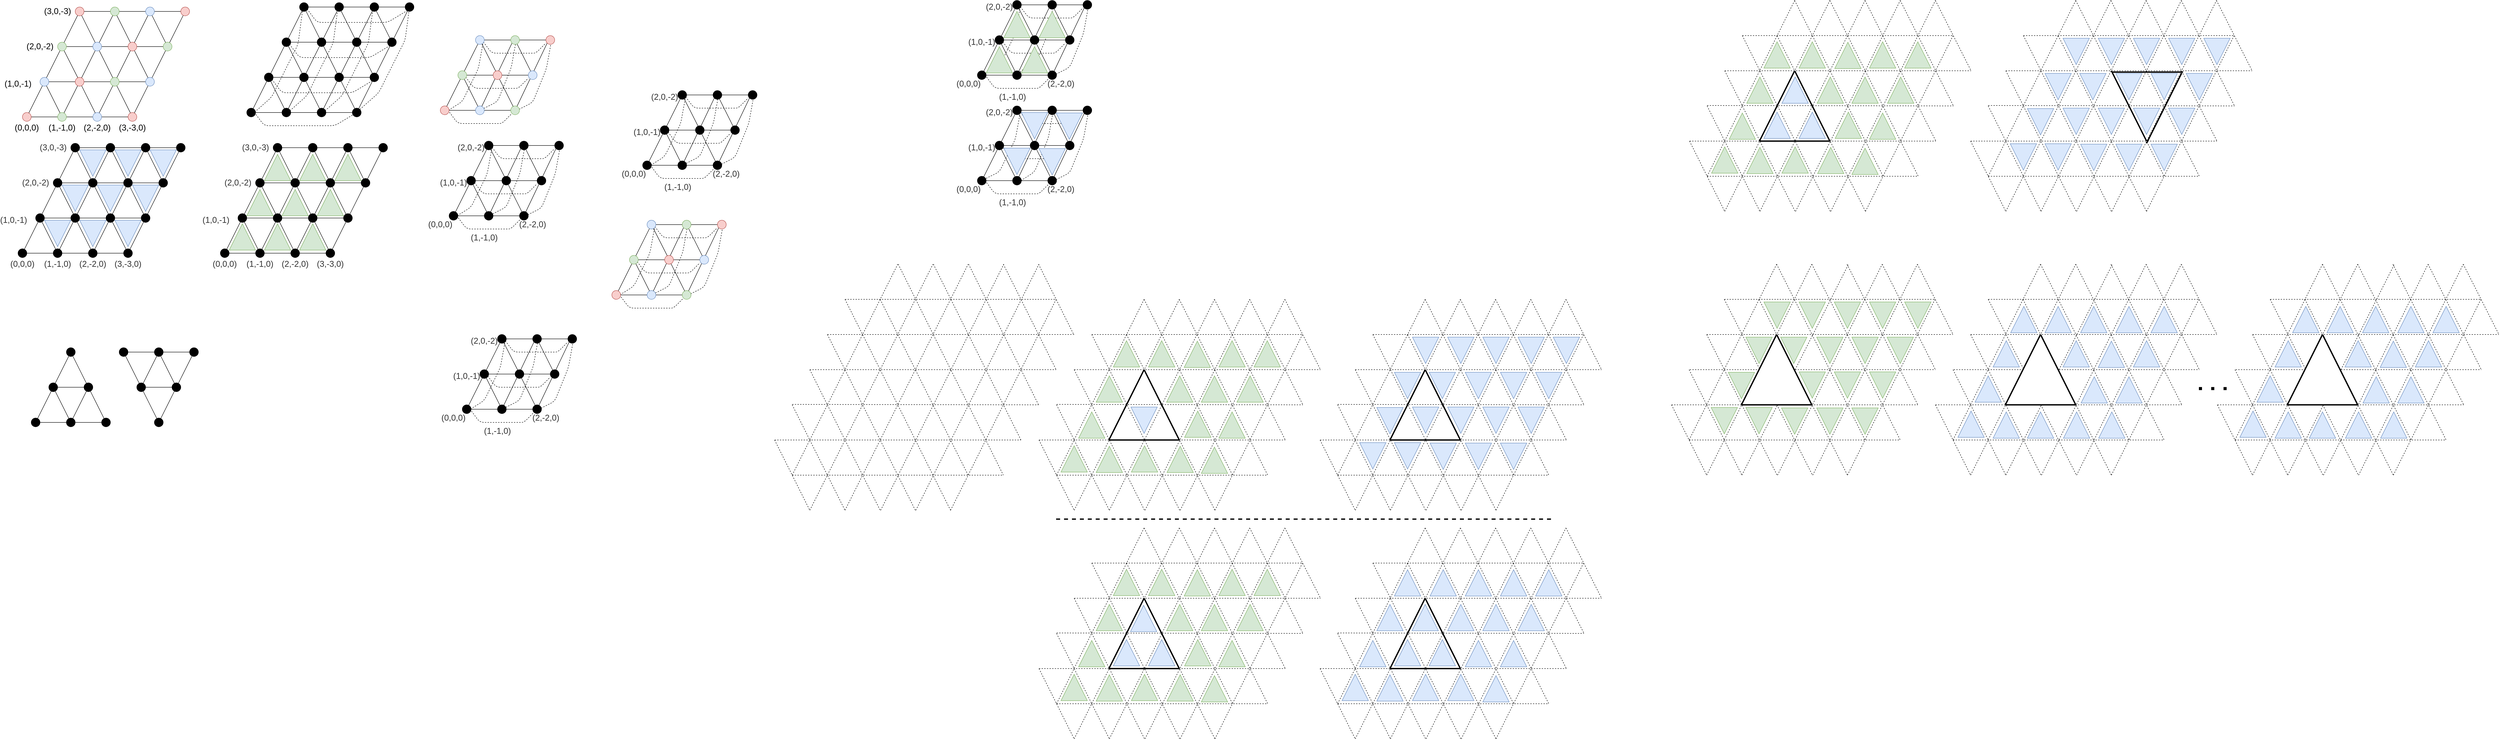 <mxfile version="20.8.22" type="device" pages="2"><diagram name="Page-1" id="BiFj0bi5UW-SliiblTCl"><mxGraphModel dx="2224" dy="1990" grid="1" gridSize="10" guides="1" tooltips="1" connect="1" arrows="1" fold="1" page="1" pageScale="1" pageWidth="827" pageHeight="1169" math="0" shadow="0"><root><mxCell id="0"/><mxCell id="1" parent="0"/><mxCell id="UDCNyL8chQsFQY1GKjUx-208" value="" style="endArrow=none;html=1;rounded=1;labelBackgroundColor=none;strokeColor=#000000;fontSize=12;endFill=0;dashed=1;entryX=0;entryY=1;entryDx=0;entryDy=0;" edge="1" parent="1"><mxGeometry width="50" height="50" relative="1" as="geometry"><mxPoint x="1087" y="80" as="sourcePoint"/><mxPoint x="1240" y="97" as="targetPoint"/><Array as="points"><mxPoint x="1117" y="120"/><mxPoint x="1197" y="120"/><mxPoint x="1217" y="120"/></Array></mxGeometry></mxCell><mxCell id="UDCNyL8chQsFQY1GKjUx-207" value="" style="endArrow=none;html=1;rounded=1;labelBackgroundColor=none;strokeColor=#000000;fontSize=12;endFill=0;dashed=1;entryX=0;entryY=1;entryDx=0;entryDy=0;" edge="1" parent="1"><mxGeometry width="50" height="50" relative="1" as="geometry"><mxPoint x="1047" y="160" as="sourcePoint"/><mxPoint x="1200" y="177" as="targetPoint"/><Array as="points"><mxPoint x="1077" y="200"/><mxPoint x="1157" y="200"/><mxPoint x="1177" y="200"/></Array></mxGeometry></mxCell><mxCell id="UDCNyL8chQsFQY1GKjUx-206" value="" style="endArrow=none;html=1;rounded=1;labelBackgroundColor=none;strokeColor=#000000;fontSize=12;endFill=0;dashed=1;exitX=1;exitY=0;exitDx=0;exitDy=0;entryX=1;entryY=1;entryDx=0;entryDy=0;" edge="1" parent="1"><mxGeometry width="50" height="50" relative="1" as="geometry"><mxPoint x="1168.25" y="253" as="sourcePoint"/><mxPoint x="1251.75" y="97" as="targetPoint"/><Array as="points"><mxPoint x="1210" y="232"/><mxPoint x="1241.25" y="155"/></Array></mxGeometry></mxCell><mxCell id="UDCNyL8chQsFQY1GKjUx-205" value="" style="endArrow=none;html=1;rounded=1;labelBackgroundColor=none;strokeColor=#000000;fontSize=12;endFill=0;dashed=1;exitX=1;exitY=0;exitDx=0;exitDy=0;entryX=1;entryY=1;entryDx=0;entryDy=0;" edge="1" parent="1"><mxGeometry width="50" height="50" relative="1" as="geometry"><mxPoint x="1088.25" y="251" as="sourcePoint"/><mxPoint x="1171.75" y="95" as="targetPoint"/><Array as="points"><mxPoint x="1130" y="230"/><mxPoint x="1161.25" y="153"/></Array></mxGeometry></mxCell><mxCell id="UDCNyL8chQsFQY1GKjUx-200" value="" style="endArrow=none;html=1;rounded=1;labelBackgroundColor=none;strokeColor=#000000;fontSize=12;endFill=0;dashed=1;exitX=1;exitY=0;exitDx=0;exitDy=0;entryX=1;entryY=1;entryDx=0;entryDy=0;" edge="1" parent="1" target="UDCNyL8chQsFQY1GKjUx-173"><mxGeometry width="50" height="50" relative="1" as="geometry"><mxPoint x="1013.5" y="253" as="sourcePoint"/><mxPoint x="1126.5" y="20" as="targetPoint"/><Array as="points"><mxPoint x="1050" y="230"/><mxPoint x="1086.5" y="155"/></Array></mxGeometry></mxCell><mxCell id="UDCNyL8chQsFQY1GKjUx-204" value="" style="endArrow=none;html=1;rounded=1;labelBackgroundColor=none;strokeColor=#000000;fontSize=12;endFill=0;dashed=1;entryX=0;entryY=1;entryDx=0;entryDy=0;" edge="1" parent="1" target="UDCNyL8chQsFQY1GKjUx-168"><mxGeometry width="50" height="50" relative="1" as="geometry"><mxPoint x="1010" y="240" as="sourcePoint"/><mxPoint x="1250" y="250" as="targetPoint"/><Array as="points"><mxPoint x="1040" y="280"/><mxPoint x="1120" y="280"/><mxPoint x="1140" y="280"/></Array></mxGeometry></mxCell><mxCell id="ieu-WSSc5JrB3JfhiuOg-1" value="" style="endArrow=none;html=1;rounded=0;startArrow=none;" parent="1" source="ieu-WSSc5JrB3JfhiuOg-30" edge="1"><mxGeometry width="50" height="50" relative="1" as="geometry"><mxPoint x="60" y="265" as="sourcePoint"/><mxPoint x="180" y="25" as="targetPoint"/></mxGeometry></mxCell><mxCell id="ieu-WSSc5JrB3JfhiuOg-2" value="" style="endArrow=none;html=1;rounded=0;startArrow=none;" parent="1" source="ieu-WSSc5JrB3JfhiuOg-36" edge="1"><mxGeometry width="50" height="50" relative="1" as="geometry"><mxPoint x="140" y="265" as="sourcePoint"/><mxPoint x="260" y="25" as="targetPoint"/></mxGeometry></mxCell><mxCell id="ieu-WSSc5JrB3JfhiuOg-3" value="" style="endArrow=none;html=1;rounded=0;" parent="1" edge="1"><mxGeometry width="50" height="50" relative="1" as="geometry"><mxPoint x="220" y="265" as="sourcePoint"/><mxPoint x="340" y="25" as="targetPoint"/></mxGeometry></mxCell><mxCell id="ieu-WSSc5JrB3JfhiuOg-4" value="" style="endArrow=none;html=1;rounded=0;startArrow=none;" parent="1" source="ieu-WSSc5JrB3JfhiuOg-40" edge="1"><mxGeometry width="50" height="50" relative="1" as="geometry"><mxPoint x="300" y="265" as="sourcePoint"/><mxPoint x="420" y="25" as="targetPoint"/></mxGeometry></mxCell><mxCell id="ieu-WSSc5JrB3JfhiuOg-5" value="" style="endArrow=none;html=1;rounded=0;startArrow=none;" parent="1" source="ieu-WSSc5JrB3JfhiuOg-20" edge="1"><mxGeometry width="50" height="50" relative="1" as="geometry"><mxPoint x="60" y="265" as="sourcePoint"/><mxPoint x="300" y="265" as="targetPoint"/></mxGeometry></mxCell><mxCell id="ieu-WSSc5JrB3JfhiuOg-6" value="" style="endArrow=none;html=1;rounded=0;startArrow=none;" parent="1" source="ieu-WSSc5JrB3JfhiuOg-26" edge="1"><mxGeometry width="50" height="50" relative="1" as="geometry"><mxPoint x="100" y="185" as="sourcePoint"/><mxPoint x="340" y="185" as="targetPoint"/></mxGeometry></mxCell><mxCell id="ieu-WSSc5JrB3JfhiuOg-7" value="" style="endArrow=none;html=1;rounded=0;" parent="1" edge="1"><mxGeometry width="50" height="50" relative="1" as="geometry"><mxPoint x="140" y="105" as="sourcePoint"/><mxPoint x="380" y="105" as="targetPoint"/></mxGeometry></mxCell><mxCell id="ieu-WSSc5JrB3JfhiuOg-8" value="" style="endArrow=none;html=1;rounded=0;" parent="1" edge="1"><mxGeometry width="50" height="50" relative="1" as="geometry"><mxPoint x="180" y="25" as="sourcePoint"/><mxPoint x="420" y="25" as="targetPoint"/></mxGeometry></mxCell><mxCell id="ieu-WSSc5JrB3JfhiuOg-12" value="" style="endArrow=none;html=1;rounded=0;" parent="1" edge="1"><mxGeometry width="50" height="50" relative="1" as="geometry"><mxPoint x="140" y="265" as="sourcePoint"/><mxPoint x="100" y="185" as="targetPoint"/></mxGeometry></mxCell><mxCell id="ieu-WSSc5JrB3JfhiuOg-13" value="" style="endArrow=none;html=1;rounded=0;startArrow=none;" parent="1" edge="1"><mxGeometry width="50" height="50" relative="1" as="geometry"><mxPoint x="176" y="176" as="sourcePoint"/><mxPoint x="140" y="105" as="targetPoint"/></mxGeometry></mxCell><mxCell id="ieu-WSSc5JrB3JfhiuOg-14" value="" style="endArrow=none;html=1;rounded=0;startArrow=none;" parent="1" source="ieu-WSSc5JrB3JfhiuOg-38" edge="1"><mxGeometry width="50" height="50" relative="1" as="geometry"><mxPoint x="380" y="105" as="sourcePoint"/><mxPoint x="340" y="25" as="targetPoint"/></mxGeometry></mxCell><mxCell id="ieu-WSSc5JrB3JfhiuOg-15" value="" style="endArrow=none;html=1;rounded=0;startArrow=none;" parent="1" source="ieu-WSSc5JrB3JfhiuOg-42" edge="1"><mxGeometry width="50" height="50" relative="1" as="geometry"><mxPoint x="340" y="185" as="sourcePoint"/><mxPoint x="260" y="25" as="targetPoint"/></mxGeometry></mxCell><mxCell id="ieu-WSSc5JrB3JfhiuOg-16" value="" style="endArrow=none;html=1;rounded=0;startArrow=none;" parent="1" source="ieu-WSSc5JrB3JfhiuOg-32" edge="1"><mxGeometry width="50" height="50" relative="1" as="geometry"><mxPoint x="300" y="265" as="sourcePoint"/><mxPoint x="180" y="25" as="targetPoint"/></mxGeometry></mxCell><mxCell id="ieu-WSSc5JrB3JfhiuOg-19" value="" style="endArrow=none;html=1;rounded=0;" parent="1" target="ieu-WSSc5JrB3JfhiuOg-18" edge="1"><mxGeometry width="50" height="50" relative="1" as="geometry"><mxPoint x="60" y="265" as="sourcePoint"/><mxPoint x="300" y="265" as="targetPoint"/></mxGeometry></mxCell><mxCell id="ieu-WSSc5JrB3JfhiuOg-21" value="" style="endArrow=none;html=1;rounded=0;startArrow=none;" parent="1" source="ieu-WSSc5JrB3JfhiuOg-18" target="ieu-WSSc5JrB3JfhiuOg-20" edge="1"><mxGeometry width="50" height="50" relative="1" as="geometry"><mxPoint x="70" y="265" as="sourcePoint"/><mxPoint x="300" y="265" as="targetPoint"/></mxGeometry></mxCell><mxCell id="ieu-WSSc5JrB3JfhiuOg-23" value="" style="endArrow=none;html=1;rounded=0;" parent="1" target="ieu-WSSc5JrB3JfhiuOg-22" edge="1"><mxGeometry width="50" height="50" relative="1" as="geometry"><mxPoint x="220" y="265" as="sourcePoint"/><mxPoint x="140" y="105" as="targetPoint"/></mxGeometry></mxCell><mxCell id="ieu-WSSc5JrB3JfhiuOg-22" value="" style="ellipse;whiteSpace=wrap;html=1;aspect=fixed;fillColor=#dae8fc;strokeColor=#6c8ebf;" parent="1" vertex="1"><mxGeometry x="210" y="255" width="20" height="20" as="geometry"/></mxCell><mxCell id="ieu-WSSc5JrB3JfhiuOg-25" value="" style="endArrow=none;html=1;rounded=0;" parent="1" target="ieu-WSSc5JrB3JfhiuOg-24" edge="1"><mxGeometry width="50" height="50" relative="1" as="geometry"><mxPoint x="300" y="265" as="sourcePoint"/><mxPoint x="180" y="25" as="targetPoint"/></mxGeometry></mxCell><mxCell id="ieu-WSSc5JrB3JfhiuOg-27" value="" style="endArrow=none;html=1;rounded=0;" parent="1" target="ieu-WSSc5JrB3JfhiuOg-26" edge="1"><mxGeometry width="50" height="50" relative="1" as="geometry"><mxPoint x="100" y="185" as="sourcePoint"/><mxPoint x="340" y="185" as="targetPoint"/></mxGeometry></mxCell><mxCell id="ieu-WSSc5JrB3JfhiuOg-29" value="" style="endArrow=none;html=1;rounded=0;startArrow=none;" parent="1" source="ieu-WSSc5JrB3JfhiuOg-22" target="ieu-WSSc5JrB3JfhiuOg-28" edge="1"><mxGeometry width="50" height="50" relative="1" as="geometry"><mxPoint x="216" y="256" as="sourcePoint"/><mxPoint x="140" y="105" as="targetPoint"/></mxGeometry></mxCell><mxCell id="ieu-WSSc5JrB3JfhiuOg-31" value="" style="endArrow=none;html=1;rounded=0;" parent="1" target="ieu-WSSc5JrB3JfhiuOg-30" edge="1"><mxGeometry width="50" height="50" relative="1" as="geometry"><mxPoint x="60" y="265" as="sourcePoint"/><mxPoint x="180" y="25" as="targetPoint"/></mxGeometry></mxCell><mxCell id="ieu-WSSc5JrB3JfhiuOg-30" value="" style="ellipse;whiteSpace=wrap;html=1;aspect=fixed;fillColor=#d5e8d4;strokeColor=#82b366;" parent="1" vertex="1"><mxGeometry x="130" y="95" width="20" height="20" as="geometry"/></mxCell><mxCell id="ieu-WSSc5JrB3JfhiuOg-33" value="" style="endArrow=none;html=1;rounded=0;startArrow=none;" parent="1" source="ieu-WSSc5JrB3JfhiuOg-34" target="ieu-WSSc5JrB3JfhiuOg-32" edge="1"><mxGeometry width="50" height="50" relative="1" as="geometry"><mxPoint x="296" y="256" as="sourcePoint"/><mxPoint x="180" y="25" as="targetPoint"/></mxGeometry></mxCell><mxCell id="ieu-WSSc5JrB3JfhiuOg-32" value="" style="ellipse;whiteSpace=wrap;html=1;aspect=fixed;fillColor=#f8cecc;strokeColor=#b85450;" parent="1" vertex="1"><mxGeometry x="170" y="15" width="20" height="20" as="geometry"/></mxCell><mxCell id="ieu-WSSc5JrB3JfhiuOg-35" value="" style="endArrow=none;html=1;rounded=0;startArrow=none;" parent="1" source="ieu-WSSc5JrB3JfhiuOg-46" target="ieu-WSSc5JrB3JfhiuOg-34" edge="1"><mxGeometry width="50" height="50" relative="1" as="geometry"><mxPoint x="296" y="256" as="sourcePoint"/><mxPoint x="184" y="34" as="targetPoint"/></mxGeometry></mxCell><mxCell id="ieu-WSSc5JrB3JfhiuOg-37" value="" style="endArrow=none;html=1;rounded=0;" parent="1" target="ieu-WSSc5JrB3JfhiuOg-36" edge="1"><mxGeometry width="50" height="50" relative="1" as="geometry"><mxPoint x="140" y="265" as="sourcePoint"/><mxPoint x="260" y="25" as="targetPoint"/></mxGeometry></mxCell><mxCell id="ieu-WSSc5JrB3JfhiuOg-36" value="" style="ellipse;whiteSpace=wrap;html=1;aspect=fixed;fillColor=#d5e8d4;strokeColor=#82b366;" parent="1" vertex="1"><mxGeometry x="250" y="15" width="20" height="20" as="geometry"/></mxCell><mxCell id="ieu-WSSc5JrB3JfhiuOg-39" value="" style="endArrow=none;html=1;rounded=0;startArrow=none;" parent="1" source="ieu-WSSc5JrB3JfhiuOg-44" target="ieu-WSSc5JrB3JfhiuOg-38" edge="1"><mxGeometry width="50" height="50" relative="1" as="geometry"><mxPoint x="380" y="105" as="sourcePoint"/><mxPoint x="340" y="25" as="targetPoint"/></mxGeometry></mxCell><mxCell id="ieu-WSSc5JrB3JfhiuOg-38" value="" style="ellipse;whiteSpace=wrap;html=1;aspect=fixed;fillColor=#dae8fc;strokeColor=#6c8ebf;" parent="1" vertex="1"><mxGeometry x="330" y="15" width="20" height="20" as="geometry"/></mxCell><mxCell id="ieu-WSSc5JrB3JfhiuOg-41" value="" style="endArrow=none;html=1;rounded=0;startArrow=none;" parent="1" source="ieu-WSSc5JrB3JfhiuOg-48" target="ieu-WSSc5JrB3JfhiuOg-40" edge="1"><mxGeometry width="50" height="50" relative="1" as="geometry"><mxPoint x="300" y="265" as="sourcePoint"/><mxPoint x="420" y="25" as="targetPoint"/></mxGeometry></mxCell><mxCell id="ieu-WSSc5JrB3JfhiuOg-40" value="" style="ellipse;whiteSpace=wrap;html=1;aspect=fixed;fillColor=#f8cecc;strokeColor=#b85450;" parent="1" vertex="1"><mxGeometry x="410" y="15" width="20" height="20" as="geometry"/></mxCell><mxCell id="ieu-WSSc5JrB3JfhiuOg-43" value="" style="endArrow=none;html=1;rounded=0;" parent="1" target="ieu-WSSc5JrB3JfhiuOg-42" edge="1"><mxGeometry width="50" height="50" relative="1" as="geometry"><mxPoint x="340" y="185" as="sourcePoint"/><mxPoint x="260" y="25" as="targetPoint"/></mxGeometry></mxCell><mxCell id="ieu-WSSc5JrB3JfhiuOg-42" value="" style="ellipse;whiteSpace=wrap;html=1;aspect=fixed;fillColor=#f8cecc;strokeColor=#b85450;" parent="1" vertex="1"><mxGeometry x="290" y="95" width="20" height="20" as="geometry"/></mxCell><mxCell id="ieu-WSSc5JrB3JfhiuOg-45" value="" style="endArrow=none;html=1;rounded=0;" parent="1" target="ieu-WSSc5JrB3JfhiuOg-44" edge="1"><mxGeometry width="50" height="50" relative="1" as="geometry"><mxPoint x="380" y="105" as="sourcePoint"/><mxPoint x="344" y="34" as="targetPoint"/></mxGeometry></mxCell><mxCell id="ieu-WSSc5JrB3JfhiuOg-44" value="" style="ellipse;whiteSpace=wrap;html=1;aspect=fixed;fillColor=#d5e8d4;strokeColor=#82b366;" parent="1" vertex="1"><mxGeometry x="370" y="95" width="20" height="20" as="geometry"/></mxCell><mxCell id="ieu-WSSc5JrB3JfhiuOg-47" value="" style="endArrow=none;html=1;rounded=0;startArrow=none;" parent="1" source="ieu-WSSc5JrB3JfhiuOg-24" target="ieu-WSSc5JrB3JfhiuOg-46" edge="1"><mxGeometry width="50" height="50" relative="1" as="geometry"><mxPoint x="296" y="256" as="sourcePoint"/><mxPoint x="224" y="114" as="targetPoint"/></mxGeometry></mxCell><mxCell id="ieu-WSSc5JrB3JfhiuOg-46" value="" style="ellipse;whiteSpace=wrap;html=1;aspect=fixed;fillColor=#d5e8d4;strokeColor=#82b366;" parent="1" vertex="1"><mxGeometry x="250" y="175" width="20" height="20" as="geometry"/></mxCell><mxCell id="ieu-WSSc5JrB3JfhiuOg-49" value="" style="endArrow=none;html=1;rounded=0;" parent="1" target="ieu-WSSc5JrB3JfhiuOg-48" edge="1"><mxGeometry width="50" height="50" relative="1" as="geometry"><mxPoint x="300" y="265" as="sourcePoint"/><mxPoint x="416" y="34" as="targetPoint"/></mxGeometry></mxCell><mxCell id="ieu-WSSc5JrB3JfhiuOg-48" value="" style="ellipse;whiteSpace=wrap;html=1;aspect=fixed;fillColor=#dae8fc;strokeColor=#6c8ebf;" parent="1" vertex="1"><mxGeometry x="330" y="175" width="20" height="20" as="geometry"/></mxCell><mxCell id="ieu-WSSc5JrB3JfhiuOg-50" value="&lt;font style=&quot;font-size: 19px;&quot;&gt;(0,0,0)&lt;/font&gt;" style="text;html=1;strokeColor=none;fillColor=none;align=center;verticalAlign=middle;whiteSpace=wrap;rounded=0;" parent="1" vertex="1"><mxGeometry x="30" y="275" width="60" height="30" as="geometry"/></mxCell><mxCell id="ieu-WSSc5JrB3JfhiuOg-51" value="&lt;font style=&quot;font-size: 19px;&quot;&gt;(1,-1,0)&lt;/font&gt;" style="text;html=1;strokeColor=none;fillColor=none;align=center;verticalAlign=middle;whiteSpace=wrap;rounded=0;" parent="1" vertex="1"><mxGeometry x="110" y="275" width="60" height="30" as="geometry"/></mxCell><mxCell id="ieu-WSSc5JrB3JfhiuOg-52" value="&lt;font style=&quot;font-size: 19px; font-weight: normal;&quot;&gt;(2,-2,0)&lt;/font&gt;" style="text;html=1;strokeColor=none;fillColor=none;align=center;verticalAlign=middle;whiteSpace=wrap;rounded=0;fontStyle=1" parent="1" vertex="1"><mxGeometry x="190" y="275" width="60" height="30" as="geometry"/></mxCell><mxCell id="ieu-WSSc5JrB3JfhiuOg-53" value="&lt;font style=&quot;font-size: 19px;&quot;&gt;(3,-3,0)&lt;/font&gt;" style="text;html=1;strokeColor=none;fillColor=none;align=center;verticalAlign=middle;whiteSpace=wrap;rounded=0;" parent="1" vertex="1"><mxGeometry x="270" y="275" width="60" height="30" as="geometry"/></mxCell><mxCell id="ieu-WSSc5JrB3JfhiuOg-54" value="&lt;font style=&quot;font-size: 19px;&quot;&gt;(1,0,-1)&lt;/font&gt;" style="text;html=1;strokeColor=none;fillColor=none;align=center;verticalAlign=middle;whiteSpace=wrap;rounded=0;" parent="1" vertex="1"><mxGeometry x="10" y="175" width="60" height="30" as="geometry"/></mxCell><mxCell id="ieu-WSSc5JrB3JfhiuOg-60" value="&lt;font style=&quot;font-size: 19px;&quot;&gt;(2,0,-2)&lt;/font&gt;" style="text;html=1;strokeColor=none;fillColor=none;align=center;verticalAlign=middle;whiteSpace=wrap;rounded=0;" parent="1" vertex="1"><mxGeometry x="60" y="90" width="60" height="30" as="geometry"/></mxCell><mxCell id="ieu-WSSc5JrB3JfhiuOg-61" value="&lt;font style=&quot;font-size: 19px;&quot;&gt;(3,0,-3)&lt;/font&gt;" style="text;html=1;strokeColor=none;fillColor=none;align=center;verticalAlign=middle;whiteSpace=wrap;rounded=0;" parent="1" vertex="1"><mxGeometry x="100" y="10" width="60" height="30" as="geometry"/></mxCell><mxCell id="ieu-WSSc5JrB3JfhiuOg-18" value="" style="ellipse;whiteSpace=wrap;html=1;aspect=fixed;fillColor=#f8cecc;strokeColor=#b85450;" parent="1" vertex="1"><mxGeometry x="50" y="255" width="20" height="20" as="geometry"/></mxCell><mxCell id="ieu-WSSc5JrB3JfhiuOg-26" value="" style="ellipse;whiteSpace=wrap;html=1;aspect=fixed;fillColor=#dae8fc;strokeColor=#6c8ebf;" parent="1" vertex="1"><mxGeometry x="90" y="175" width="20" height="20" as="geometry"/></mxCell><mxCell id="ieu-WSSc5JrB3JfhiuOg-20" value="" style="ellipse;whiteSpace=wrap;html=1;aspect=fixed;fillColor=#d5e8d4;strokeColor=#82b366;" parent="1" vertex="1"><mxGeometry x="130" y="255" width="20" height="20" as="geometry"/></mxCell><mxCell id="ieu-WSSc5JrB3JfhiuOg-28" value="" style="ellipse;whiteSpace=wrap;html=1;aspect=fixed;fillColor=#f8cecc;strokeColor=#b85450;" parent="1" vertex="1"><mxGeometry x="170" y="175" width="20" height="20" as="geometry"/></mxCell><mxCell id="ieu-WSSc5JrB3JfhiuOg-34" value="" style="ellipse;whiteSpace=wrap;html=1;aspect=fixed;fillColor=#dae8fc;strokeColor=#6c8ebf;" parent="1" vertex="1"><mxGeometry x="210" y="95" width="20" height="20" as="geometry"/></mxCell><mxCell id="ieu-WSSc5JrB3JfhiuOg-24" value="" style="ellipse;whiteSpace=wrap;html=1;aspect=fixed;fillColor=#f8cecc;strokeColor=#b85450;" parent="1" vertex="1"><mxGeometry x="290" y="255" width="20" height="20" as="geometry"/></mxCell><mxCell id="ieu-WSSc5JrB3JfhiuOg-62" value="" style="endArrow=none;html=1;rounded=0;startArrow=none;fillColor=#f5f5f5;strokeColor=#000000;" parent="1" source="ieu-WSSc5JrB3JfhiuOg-83" edge="1"><mxGeometry width="50" height="50" relative="1" as="geometry"><mxPoint x="50" y="575" as="sourcePoint"/><mxPoint x="170" y="335" as="targetPoint"/></mxGeometry></mxCell><mxCell id="ieu-WSSc5JrB3JfhiuOg-63" value="" style="endArrow=none;html=1;rounded=0;startArrow=none;fillColor=#f5f5f5;strokeColor=#000000;" parent="1" source="ieu-WSSc5JrB3JfhiuOg-88" edge="1"><mxGeometry width="50" height="50" relative="1" as="geometry"><mxPoint x="130" y="575" as="sourcePoint"/><mxPoint x="250" y="335" as="targetPoint"/></mxGeometry></mxCell><mxCell id="ieu-WSSc5JrB3JfhiuOg-64" value="" style="endArrow=none;html=1;rounded=0;fillColor=#f5f5f5;strokeColor=#000000;" parent="1" edge="1"><mxGeometry width="50" height="50" relative="1" as="geometry"><mxPoint x="210" y="575" as="sourcePoint"/><mxPoint x="330" y="335" as="targetPoint"/></mxGeometry></mxCell><mxCell id="ieu-WSSc5JrB3JfhiuOg-65" value="" style="endArrow=none;html=1;rounded=0;startArrow=none;fillColor=#f5f5f5;strokeColor=#000000;" parent="1" source="ieu-WSSc5JrB3JfhiuOg-92" edge="1"><mxGeometry width="50" height="50" relative="1" as="geometry"><mxPoint x="290" y="575" as="sourcePoint"/><mxPoint x="410" y="335" as="targetPoint"/></mxGeometry></mxCell><mxCell id="ieu-WSSc5JrB3JfhiuOg-66" value="" style="endArrow=none;html=1;rounded=0;startArrow=none;fillColor=#f5f5f5;strokeColor=#000000;" parent="1" source="ieu-WSSc5JrB3JfhiuOg-110" edge="1"><mxGeometry width="50" height="50" relative="1" as="geometry"><mxPoint x="50" y="575" as="sourcePoint"/><mxPoint x="290" y="575" as="targetPoint"/></mxGeometry></mxCell><mxCell id="ieu-WSSc5JrB3JfhiuOg-67" value="" style="endArrow=none;html=1;rounded=0;startArrow=none;fillColor=#f5f5f5;strokeColor=#000000;" parent="1" source="ieu-WSSc5JrB3JfhiuOg-109" edge="1"><mxGeometry width="50" height="50" relative="1" as="geometry"><mxPoint x="90" y="495" as="sourcePoint"/><mxPoint x="330" y="495" as="targetPoint"/></mxGeometry></mxCell><mxCell id="ieu-WSSc5JrB3JfhiuOg-68" value="" style="endArrow=none;html=1;rounded=0;fillColor=#f5f5f5;strokeColor=#000000;" parent="1" edge="1"><mxGeometry width="50" height="50" relative="1" as="geometry"><mxPoint x="130" y="415" as="sourcePoint"/><mxPoint x="370" y="415" as="targetPoint"/></mxGeometry></mxCell><mxCell id="ieu-WSSc5JrB3JfhiuOg-69" value="" style="endArrow=none;html=1;rounded=0;fillColor=#f5f5f5;strokeColor=#000000;" parent="1" edge="1"><mxGeometry width="50" height="50" relative="1" as="geometry"><mxPoint x="170" y="335" as="sourcePoint"/><mxPoint x="410" y="335" as="targetPoint"/></mxGeometry></mxCell><mxCell id="ieu-WSSc5JrB3JfhiuOg-70" value="" style="endArrow=none;html=1;rounded=0;fillColor=#f5f5f5;strokeColor=#000000;" parent="1" edge="1"><mxGeometry width="50" height="50" relative="1" as="geometry"><mxPoint x="130" y="575" as="sourcePoint"/><mxPoint x="90" y="495" as="targetPoint"/></mxGeometry></mxCell><mxCell id="ieu-WSSc5JrB3JfhiuOg-71" value="" style="endArrow=none;html=1;rounded=0;startArrow=none;fillColor=#f5f5f5;strokeColor=#000000;" parent="1" edge="1"><mxGeometry width="50" height="50" relative="1" as="geometry"><mxPoint x="166" y="486" as="sourcePoint"/><mxPoint x="130" y="415" as="targetPoint"/></mxGeometry></mxCell><mxCell id="ieu-WSSc5JrB3JfhiuOg-72" value="" style="endArrow=none;html=1;rounded=0;startArrow=none;fillColor=#f5f5f5;strokeColor=#000000;" parent="1" source="ieu-WSSc5JrB3JfhiuOg-90" edge="1"><mxGeometry width="50" height="50" relative="1" as="geometry"><mxPoint x="370" y="415" as="sourcePoint"/><mxPoint x="330" y="335" as="targetPoint"/></mxGeometry></mxCell><mxCell id="ieu-WSSc5JrB3JfhiuOg-73" value="" style="endArrow=none;html=1;rounded=0;startArrow=none;fillColor=#f5f5f5;strokeColor=#000000;" parent="1" source="ieu-WSSc5JrB3JfhiuOg-94" edge="1"><mxGeometry width="50" height="50" relative="1" as="geometry"><mxPoint x="330" y="495" as="sourcePoint"/><mxPoint x="250" y="335" as="targetPoint"/></mxGeometry></mxCell><mxCell id="ieu-WSSc5JrB3JfhiuOg-74" value="" style="endArrow=none;html=1;rounded=0;startArrow=none;fillColor=#f5f5f5;strokeColor=#000000;" parent="1" source="ieu-WSSc5JrB3JfhiuOg-85" edge="1"><mxGeometry width="50" height="50" relative="1" as="geometry"><mxPoint x="290" y="575" as="sourcePoint"/><mxPoint x="170" y="335" as="targetPoint"/></mxGeometry></mxCell><mxCell id="ieu-WSSc5JrB3JfhiuOg-75" value="" style="endArrow=none;html=1;rounded=0;fillColor=#f5f5f5;strokeColor=#000000;" parent="1" target="ieu-WSSc5JrB3JfhiuOg-108" edge="1"><mxGeometry width="50" height="50" relative="1" as="geometry"><mxPoint x="50" y="575" as="sourcePoint"/><mxPoint x="290" y="575" as="targetPoint"/></mxGeometry></mxCell><mxCell id="ieu-WSSc5JrB3JfhiuOg-76" value="" style="endArrow=none;html=1;rounded=0;startArrow=none;fillColor=#f5f5f5;strokeColor=#000000;" parent="1" source="ieu-WSSc5JrB3JfhiuOg-108" target="ieu-WSSc5JrB3JfhiuOg-110" edge="1"><mxGeometry width="50" height="50" relative="1" as="geometry"><mxPoint x="60" y="575" as="sourcePoint"/><mxPoint x="290" y="575" as="targetPoint"/></mxGeometry></mxCell><mxCell id="ieu-WSSc5JrB3JfhiuOg-77" value="" style="endArrow=none;html=1;rounded=0;fillColor=#f5f5f5;strokeColor=#000000;" parent="1" target="ieu-WSSc5JrB3JfhiuOg-78" edge="1"><mxGeometry width="50" height="50" relative="1" as="geometry"><mxPoint x="210" y="575" as="sourcePoint"/><mxPoint x="130" y="415" as="targetPoint"/></mxGeometry></mxCell><mxCell id="ieu-WSSc5JrB3JfhiuOg-78" value="" style="ellipse;whiteSpace=wrap;html=1;aspect=fixed;fillColor=#000000;strokeColor=#000000;fontColor=#333333;" parent="1" vertex="1"><mxGeometry x="200" y="565" width="20" height="20" as="geometry"/></mxCell><mxCell id="ieu-WSSc5JrB3JfhiuOg-79" value="" style="endArrow=none;html=1;rounded=0;fillColor=#f5f5f5;strokeColor=#000000;" parent="1" target="ieu-WSSc5JrB3JfhiuOg-113" edge="1"><mxGeometry width="50" height="50" relative="1" as="geometry"><mxPoint x="290" y="575" as="sourcePoint"/><mxPoint x="170" y="335" as="targetPoint"/></mxGeometry></mxCell><mxCell id="ieu-WSSc5JrB3JfhiuOg-80" value="" style="endArrow=none;html=1;rounded=0;fillColor=#f5f5f5;strokeColor=#000000;" parent="1" target="ieu-WSSc5JrB3JfhiuOg-109" edge="1"><mxGeometry width="50" height="50" relative="1" as="geometry"><mxPoint x="90" y="495" as="sourcePoint"/><mxPoint x="330" y="495" as="targetPoint"/></mxGeometry></mxCell><mxCell id="ieu-WSSc5JrB3JfhiuOg-81" value="" style="endArrow=none;html=1;rounded=0;startArrow=none;fillColor=#f5f5f5;strokeColor=#000000;" parent="1" source="ieu-WSSc5JrB3JfhiuOg-78" target="ieu-WSSc5JrB3JfhiuOg-111" edge="1"><mxGeometry width="50" height="50" relative="1" as="geometry"><mxPoint x="206" y="566" as="sourcePoint"/><mxPoint x="130" y="415" as="targetPoint"/></mxGeometry></mxCell><mxCell id="ieu-WSSc5JrB3JfhiuOg-82" value="" style="endArrow=none;html=1;rounded=0;fillColor=#f5f5f5;strokeColor=#000000;" parent="1" target="ieu-WSSc5JrB3JfhiuOg-83" edge="1"><mxGeometry width="50" height="50" relative="1" as="geometry"><mxPoint x="50" y="575" as="sourcePoint"/><mxPoint x="170" y="335" as="targetPoint"/></mxGeometry></mxCell><mxCell id="ieu-WSSc5JrB3JfhiuOg-83" value="" style="ellipse;whiteSpace=wrap;html=1;aspect=fixed;fillColor=#000000;strokeColor=#000000;fontColor=#333333;" parent="1" vertex="1"><mxGeometry x="120" y="405" width="20" height="20" as="geometry"/></mxCell><mxCell id="ieu-WSSc5JrB3JfhiuOg-84" value="" style="endArrow=none;html=1;rounded=0;startArrow=none;fillColor=#f5f5f5;strokeColor=#000000;" parent="1" source="ieu-WSSc5JrB3JfhiuOg-112" target="ieu-WSSc5JrB3JfhiuOg-85" edge="1"><mxGeometry width="50" height="50" relative="1" as="geometry"><mxPoint x="286" y="566" as="sourcePoint"/><mxPoint x="170" y="335" as="targetPoint"/></mxGeometry></mxCell><mxCell id="ieu-WSSc5JrB3JfhiuOg-85" value="" style="ellipse;whiteSpace=wrap;html=1;aspect=fixed;fillColor=#000000;strokeColor=#000000;fontColor=#333333;" parent="1" vertex="1"><mxGeometry x="160" y="325" width="20" height="20" as="geometry"/></mxCell><mxCell id="ieu-WSSc5JrB3JfhiuOg-86" value="" style="endArrow=none;html=1;rounded=0;startArrow=none;fillColor=#f5f5f5;strokeColor=#000000;" parent="1" source="ieu-WSSc5JrB3JfhiuOg-98" target="ieu-WSSc5JrB3JfhiuOg-112" edge="1"><mxGeometry width="50" height="50" relative="1" as="geometry"><mxPoint x="286" y="566" as="sourcePoint"/><mxPoint x="174" y="344" as="targetPoint"/></mxGeometry></mxCell><mxCell id="ieu-WSSc5JrB3JfhiuOg-87" value="" style="endArrow=none;html=1;rounded=0;fillColor=#f5f5f5;strokeColor=#000000;" parent="1" target="ieu-WSSc5JrB3JfhiuOg-88" edge="1"><mxGeometry width="50" height="50" relative="1" as="geometry"><mxPoint x="130" y="575" as="sourcePoint"/><mxPoint x="250" y="335" as="targetPoint"/></mxGeometry></mxCell><mxCell id="ieu-WSSc5JrB3JfhiuOg-88" value="" style="ellipse;whiteSpace=wrap;html=1;aspect=fixed;fillColor=#000000;strokeColor=#000000;fontColor=#333333;" parent="1" vertex="1"><mxGeometry x="240" y="325" width="20" height="20" as="geometry"/></mxCell><mxCell id="ieu-WSSc5JrB3JfhiuOg-89" value="" style="endArrow=none;html=1;rounded=0;startArrow=none;fillColor=#f5f5f5;strokeColor=#000000;" parent="1" source="ieu-WSSc5JrB3JfhiuOg-96" target="ieu-WSSc5JrB3JfhiuOg-90" edge="1"><mxGeometry width="50" height="50" relative="1" as="geometry"><mxPoint x="370" y="415" as="sourcePoint"/><mxPoint x="330" y="335" as="targetPoint"/></mxGeometry></mxCell><mxCell id="ieu-WSSc5JrB3JfhiuOg-90" value="" style="ellipse;whiteSpace=wrap;html=1;aspect=fixed;fillColor=#000000;strokeColor=#000000;fontColor=#333333;" parent="1" vertex="1"><mxGeometry x="320" y="325" width="20" height="20" as="geometry"/></mxCell><mxCell id="ieu-WSSc5JrB3JfhiuOg-91" value="" style="endArrow=none;html=1;rounded=0;startArrow=none;fillColor=#f5f5f5;strokeColor=#000000;" parent="1" source="ieu-WSSc5JrB3JfhiuOg-100" target="ieu-WSSc5JrB3JfhiuOg-92" edge="1"><mxGeometry width="50" height="50" relative="1" as="geometry"><mxPoint x="290" y="575" as="sourcePoint"/><mxPoint x="410" y="335" as="targetPoint"/></mxGeometry></mxCell><mxCell id="ieu-WSSc5JrB3JfhiuOg-92" value="" style="ellipse;whiteSpace=wrap;html=1;aspect=fixed;fillColor=#000000;strokeColor=#000000;fontColor=#333333;" parent="1" vertex="1"><mxGeometry x="400" y="325" width="20" height="20" as="geometry"/></mxCell><mxCell id="ieu-WSSc5JrB3JfhiuOg-93" value="" style="endArrow=none;html=1;rounded=0;fillColor=#f5f5f5;strokeColor=#000000;" parent="1" target="ieu-WSSc5JrB3JfhiuOg-94" edge="1"><mxGeometry width="50" height="50" relative="1" as="geometry"><mxPoint x="330" y="495" as="sourcePoint"/><mxPoint x="250" y="335" as="targetPoint"/></mxGeometry></mxCell><mxCell id="ieu-WSSc5JrB3JfhiuOg-94" value="" style="ellipse;whiteSpace=wrap;html=1;aspect=fixed;fillColor=#000000;strokeColor=#000000;fontColor=#333333;" parent="1" vertex="1"><mxGeometry x="280" y="405" width="20" height="20" as="geometry"/></mxCell><mxCell id="ieu-WSSc5JrB3JfhiuOg-95" value="" style="endArrow=none;html=1;rounded=0;fillColor=#f5f5f5;strokeColor=#000000;" parent="1" target="ieu-WSSc5JrB3JfhiuOg-96" edge="1"><mxGeometry width="50" height="50" relative="1" as="geometry"><mxPoint x="370" y="415" as="sourcePoint"/><mxPoint x="334" y="344" as="targetPoint"/></mxGeometry></mxCell><mxCell id="ieu-WSSc5JrB3JfhiuOg-96" value="" style="ellipse;whiteSpace=wrap;html=1;aspect=fixed;fillColor=#000000;strokeColor=#000000;fontColor=#333333;" parent="1" vertex="1"><mxGeometry x="360" y="405" width="20" height="20" as="geometry"/></mxCell><mxCell id="ieu-WSSc5JrB3JfhiuOg-97" value="" style="endArrow=none;html=1;rounded=0;startArrow=none;fillColor=#f5f5f5;strokeColor=#000000;" parent="1" source="ieu-WSSc5JrB3JfhiuOg-113" target="ieu-WSSc5JrB3JfhiuOg-98" edge="1"><mxGeometry width="50" height="50" relative="1" as="geometry"><mxPoint x="286" y="566" as="sourcePoint"/><mxPoint x="214" y="424" as="targetPoint"/></mxGeometry></mxCell><mxCell id="ieu-WSSc5JrB3JfhiuOg-98" value="" style="ellipse;whiteSpace=wrap;html=1;aspect=fixed;fillColor=#000000;strokeColor=#000000;fontColor=#333333;" parent="1" vertex="1"><mxGeometry x="240" y="485" width="20" height="20" as="geometry"/></mxCell><mxCell id="ieu-WSSc5JrB3JfhiuOg-99" value="" style="endArrow=none;html=1;rounded=0;fillColor=#f5f5f5;strokeColor=#000000;" parent="1" target="ieu-WSSc5JrB3JfhiuOg-100" edge="1"><mxGeometry width="50" height="50" relative="1" as="geometry"><mxPoint x="290" y="575" as="sourcePoint"/><mxPoint x="406" y="344" as="targetPoint"/></mxGeometry></mxCell><mxCell id="ieu-WSSc5JrB3JfhiuOg-100" value="" style="ellipse;whiteSpace=wrap;html=1;aspect=fixed;fillColor=#000000;strokeColor=#000000;fontColor=#333333;" parent="1" vertex="1"><mxGeometry x="320" y="485" width="20" height="20" as="geometry"/></mxCell><mxCell id="ieu-WSSc5JrB3JfhiuOg-101" value="&lt;font style=&quot;font-size: 19px;&quot;&gt;(0,0,0)&lt;/font&gt;" style="text;html=1;strokeColor=none;fillColor=none;align=center;verticalAlign=middle;whiteSpace=wrap;rounded=0;fontColor=#333333;" parent="1" vertex="1"><mxGeometry x="20" y="585" width="60" height="30" as="geometry"/></mxCell><mxCell id="ieu-WSSc5JrB3JfhiuOg-102" value="&lt;font style=&quot;font-size: 19px;&quot;&gt;(1,-1,0)&lt;/font&gt;" style="text;html=1;strokeColor=none;fillColor=none;align=center;verticalAlign=middle;whiteSpace=wrap;rounded=0;fontColor=#333333;" parent="1" vertex="1"><mxGeometry x="100" y="585" width="60" height="30" as="geometry"/></mxCell><mxCell id="ieu-WSSc5JrB3JfhiuOg-103" value="&lt;font style=&quot;font-size: 19px; font-weight: normal;&quot;&gt;(2,-2,0)&lt;/font&gt;" style="text;html=1;strokeColor=none;fillColor=none;align=center;verticalAlign=middle;whiteSpace=wrap;rounded=0;fontStyle=1;fontColor=#333333;" parent="1" vertex="1"><mxGeometry x="180" y="585" width="60" height="30" as="geometry"/></mxCell><mxCell id="ieu-WSSc5JrB3JfhiuOg-104" value="&lt;font style=&quot;font-size: 19px;&quot;&gt;(3,-3,0)&lt;/font&gt;" style="text;html=1;strokeColor=none;fillColor=none;align=center;verticalAlign=middle;whiteSpace=wrap;rounded=0;fontColor=#333333;" parent="1" vertex="1"><mxGeometry x="260" y="585" width="60" height="30" as="geometry"/></mxCell><mxCell id="ieu-WSSc5JrB3JfhiuOg-105" value="&lt;font style=&quot;font-size: 19px;&quot;&gt;(1,0,-1)&lt;/font&gt;" style="text;html=1;strokeColor=none;fillColor=none;align=center;verticalAlign=middle;whiteSpace=wrap;rounded=0;fontColor=#333333;" parent="1" vertex="1"><mxGeometry y="485" width="60" height="30" as="geometry"/></mxCell><mxCell id="ieu-WSSc5JrB3JfhiuOg-106" value="&lt;font style=&quot;font-size: 19px;&quot;&gt;(2,0,-2)&lt;/font&gt;" style="text;html=1;strokeColor=none;fillColor=none;align=center;verticalAlign=middle;whiteSpace=wrap;rounded=0;fontColor=#333333;" parent="1" vertex="1"><mxGeometry x="50" y="400" width="60" height="30" as="geometry"/></mxCell><mxCell id="ieu-WSSc5JrB3JfhiuOg-107" value="&lt;font style=&quot;font-size: 19px;&quot;&gt;(3,0,-3)&lt;/font&gt;" style="text;html=1;strokeColor=none;fillColor=none;align=center;verticalAlign=middle;whiteSpace=wrap;rounded=0;fontColor=#333333;" parent="1" vertex="1"><mxGeometry x="90" y="320" width="60" height="30" as="geometry"/></mxCell><mxCell id="ieu-WSSc5JrB3JfhiuOg-108" value="" style="ellipse;whiteSpace=wrap;html=1;aspect=fixed;fillColor=#000000;strokeColor=#000000;fontColor=#333333;" parent="1" vertex="1"><mxGeometry x="40" y="565" width="20" height="20" as="geometry"/></mxCell><mxCell id="ieu-WSSc5JrB3JfhiuOg-109" value="" style="ellipse;whiteSpace=wrap;html=1;aspect=fixed;fillColor=#000000;strokeColor=#000000;fontColor=#333333;" parent="1" vertex="1"><mxGeometry x="80" y="485" width="20" height="20" as="geometry"/></mxCell><mxCell id="ieu-WSSc5JrB3JfhiuOg-110" value="" style="ellipse;whiteSpace=wrap;html=1;aspect=fixed;fillColor=#000000;strokeColor=#000000;fontColor=#333333;" parent="1" vertex="1"><mxGeometry x="120" y="565" width="20" height="20" as="geometry"/></mxCell><mxCell id="ieu-WSSc5JrB3JfhiuOg-111" value="" style="ellipse;whiteSpace=wrap;html=1;aspect=fixed;fillColor=#000000;strokeColor=#000000;fontColor=#333333;" parent="1" vertex="1"><mxGeometry x="160" y="485" width="20" height="20" as="geometry"/></mxCell><mxCell id="ieu-WSSc5JrB3JfhiuOg-112" value="" style="ellipse;whiteSpace=wrap;html=1;aspect=fixed;fillColor=#000000;strokeColor=#000000;fontColor=#333333;" parent="1" vertex="1"><mxGeometry x="200" y="405" width="20" height="20" as="geometry"/></mxCell><mxCell id="ieu-WSSc5JrB3JfhiuOg-113" value="" style="ellipse;whiteSpace=wrap;html=1;aspect=fixed;fillColor=#000000;strokeColor=#000000;fontColor=#333333;" parent="1" vertex="1"><mxGeometry x="280" y="565" width="20" height="20" as="geometry"/></mxCell><mxCell id="ieu-WSSc5JrB3JfhiuOg-168" value="" style="endArrow=none;html=1;rounded=0;" parent="1" edge="1"><mxGeometry width="50" height="50" relative="1" as="geometry"><mxPoint x="80" y="960" as="sourcePoint"/><mxPoint x="160" y="800" as="targetPoint"/></mxGeometry></mxCell><mxCell id="ieu-WSSc5JrB3JfhiuOg-169" value="" style="endArrow=none;html=1;rounded=0;" parent="1" edge="1"><mxGeometry width="50" height="50" relative="1" as="geometry"><mxPoint x="160" y="960" as="sourcePoint"/><mxPoint x="200" y="880" as="targetPoint"/></mxGeometry></mxCell><mxCell id="ieu-WSSc5JrB3JfhiuOg-170" value="" style="endArrow=none;html=1;rounded=0;startArrow=none;" parent="1" source="ieu-WSSc5JrB3JfhiuOg-192" edge="1"><mxGeometry width="50" height="50" relative="1" as="geometry"><mxPoint x="160" y="800" as="sourcePoint"/><mxPoint x="240" y="960" as="targetPoint"/></mxGeometry></mxCell><mxCell id="ieu-WSSc5JrB3JfhiuOg-171" value="" style="endArrow=none;html=1;rounded=0;startArrow=none;" parent="1" source="ieu-WSSc5JrB3JfhiuOg-190" edge="1"><mxGeometry width="50" height="50" relative="1" as="geometry"><mxPoint x="120" y="880" as="sourcePoint"/><mxPoint x="160" y="960" as="targetPoint"/></mxGeometry></mxCell><mxCell id="ieu-WSSc5JrB3JfhiuOg-172" value="" style="endArrow=none;html=1;rounded=0;startArrow=none;" parent="1" source="ieu-WSSc5JrB3JfhiuOg-194" edge="1"><mxGeometry width="50" height="50" relative="1" as="geometry"><mxPoint x="80" y="960" as="sourcePoint"/><mxPoint x="240" y="960" as="targetPoint"/></mxGeometry></mxCell><mxCell id="ieu-WSSc5JrB3JfhiuOg-173" value="" style="endArrow=none;html=1;rounded=0;" parent="1" edge="1"><mxGeometry width="50" height="50" relative="1" as="geometry"><mxPoint x="120" y="880" as="sourcePoint"/><mxPoint x="200" y="880" as="targetPoint"/></mxGeometry></mxCell><mxCell id="ieu-WSSc5JrB3JfhiuOg-180" value="" style="endArrow=none;html=1;rounded=0;startArrow=none;" parent="1" source="ieu-WSSc5JrB3JfhiuOg-200" edge="1"><mxGeometry width="50" height="50" relative="1" as="geometry"><mxPoint x="360" y="960" as="sourcePoint"/><mxPoint x="280" y="800" as="targetPoint"/></mxGeometry></mxCell><mxCell id="ieu-WSSc5JrB3JfhiuOg-181" value="" style="endArrow=none;html=1;rounded=0;startArrow=none;" parent="1" source="ieu-WSSc5JrB3JfhiuOg-204" edge="1"><mxGeometry width="50" height="50" relative="1" as="geometry"><mxPoint x="360" y="960" as="sourcePoint"/><mxPoint x="440" y="800" as="targetPoint"/></mxGeometry></mxCell><mxCell id="ieu-WSSc5JrB3JfhiuOg-182" value="" style="endArrow=none;html=1;rounded=0;startArrow=none;" parent="1" source="ieu-WSSc5JrB3JfhiuOg-208" edge="1"><mxGeometry width="50" height="50" relative="1" as="geometry"><mxPoint x="280" y="800" as="sourcePoint"/><mxPoint x="440" y="800" as="targetPoint"/></mxGeometry></mxCell><mxCell id="ieu-WSSc5JrB3JfhiuOg-183" value="" style="endArrow=none;html=1;rounded=0;" parent="1" edge="1"><mxGeometry width="50" height="50" relative="1" as="geometry"><mxPoint x="320" y="880" as="sourcePoint"/><mxPoint x="360" y="800" as="targetPoint"/></mxGeometry></mxCell><mxCell id="ieu-WSSc5JrB3JfhiuOg-184" value="" style="endArrow=none;html=1;rounded=0;" parent="1" edge="1"><mxGeometry width="50" height="50" relative="1" as="geometry"><mxPoint x="320" y="880" as="sourcePoint"/><mxPoint x="400" y="880" as="targetPoint"/></mxGeometry></mxCell><mxCell id="ieu-WSSc5JrB3JfhiuOg-185" value="" style="endArrow=none;html=1;rounded=0;startArrow=none;" parent="1" source="ieu-WSSc5JrB3JfhiuOg-206" edge="1"><mxGeometry width="50" height="50" relative="1" as="geometry"><mxPoint x="360" y="800" as="sourcePoint"/><mxPoint x="400" y="880" as="targetPoint"/></mxGeometry></mxCell><mxCell id="ieu-WSSc5JrB3JfhiuOg-187" value="" style="endArrow=none;html=1;rounded=0;startArrow=none;" parent="1" source="ieu-WSSc5JrB3JfhiuOg-188" target="ieu-WSSc5JrB3JfhiuOg-186" edge="1"><mxGeometry width="50" height="50" relative="1" as="geometry"><mxPoint x="80" y="960" as="sourcePoint"/><mxPoint x="240" y="960" as="targetPoint"/></mxGeometry></mxCell><mxCell id="ieu-WSSc5JrB3JfhiuOg-186" value="" style="ellipse;whiteSpace=wrap;html=1;aspect=fixed;fillColor=#000000;" parent="1" vertex="1"><mxGeometry x="150" y="950" width="20" height="20" as="geometry"/></mxCell><mxCell id="ieu-WSSc5JrB3JfhiuOg-189" value="" style="endArrow=none;html=1;rounded=0;" parent="1" target="ieu-WSSc5JrB3JfhiuOg-188" edge="1"><mxGeometry width="50" height="50" relative="1" as="geometry"><mxPoint x="80" y="960" as="sourcePoint"/><mxPoint x="150" y="960" as="targetPoint"/></mxGeometry></mxCell><mxCell id="ieu-WSSc5JrB3JfhiuOg-188" value="" style="ellipse;whiteSpace=wrap;html=1;aspect=fixed;fillColor=#000000;" parent="1" vertex="1"><mxGeometry x="70" y="950" width="20" height="20" as="geometry"/></mxCell><mxCell id="ieu-WSSc5JrB3JfhiuOg-191" value="" style="endArrow=none;html=1;rounded=0;" parent="1" target="ieu-WSSc5JrB3JfhiuOg-190" edge="1"><mxGeometry width="50" height="50" relative="1" as="geometry"><mxPoint x="120" y="880" as="sourcePoint"/><mxPoint x="160" y="960" as="targetPoint"/></mxGeometry></mxCell><mxCell id="ieu-WSSc5JrB3JfhiuOg-190" value="" style="ellipse;whiteSpace=wrap;html=1;aspect=fixed;fillColor=#000000;" parent="1" vertex="1"><mxGeometry x="110" y="870" width="20" height="20" as="geometry"/></mxCell><mxCell id="ieu-WSSc5JrB3JfhiuOg-193" value="" style="endArrow=none;html=1;rounded=0;startArrow=none;" parent="1" source="ieu-WSSc5JrB3JfhiuOg-196" target="ieu-WSSc5JrB3JfhiuOg-192" edge="1"><mxGeometry width="50" height="50" relative="1" as="geometry"><mxPoint x="160" y="800" as="sourcePoint"/><mxPoint x="240" y="960" as="targetPoint"/></mxGeometry></mxCell><mxCell id="ieu-WSSc5JrB3JfhiuOg-192" value="" style="ellipse;whiteSpace=wrap;html=1;aspect=fixed;fillColor=#000000;" parent="1" vertex="1"><mxGeometry x="190" y="870" width="20" height="20" as="geometry"/></mxCell><mxCell id="ieu-WSSc5JrB3JfhiuOg-195" value="" style="endArrow=none;html=1;rounded=0;startArrow=none;" parent="1" source="ieu-WSSc5JrB3JfhiuOg-186" target="ieu-WSSc5JrB3JfhiuOg-194" edge="1"><mxGeometry width="50" height="50" relative="1" as="geometry"><mxPoint x="170" y="960" as="sourcePoint"/><mxPoint x="240" y="960" as="targetPoint"/></mxGeometry></mxCell><mxCell id="ieu-WSSc5JrB3JfhiuOg-194" value="" style="ellipse;whiteSpace=wrap;html=1;aspect=fixed;fillColor=#000000;" parent="1" vertex="1"><mxGeometry x="230" y="950" width="20" height="20" as="geometry"/></mxCell><mxCell id="ieu-WSSc5JrB3JfhiuOg-197" value="" style="endArrow=none;html=1;rounded=0;" parent="1" target="ieu-WSSc5JrB3JfhiuOg-196" edge="1"><mxGeometry width="50" height="50" relative="1" as="geometry"><mxPoint x="160" y="800" as="sourcePoint"/><mxPoint x="196" y="871" as="targetPoint"/></mxGeometry></mxCell><mxCell id="ieu-WSSc5JrB3JfhiuOg-196" value="" style="ellipse;whiteSpace=wrap;html=1;aspect=fixed;fillColor=#000000;" parent="1" vertex="1"><mxGeometry x="150" y="790" width="20" height="20" as="geometry"/></mxCell><mxCell id="ieu-WSSc5JrB3JfhiuOg-199" value="" style="endArrow=none;html=1;rounded=0;" parent="1" target="ieu-WSSc5JrB3JfhiuOg-198" edge="1"><mxGeometry width="50" height="50" relative="1" as="geometry"><mxPoint x="280" y="800" as="sourcePoint"/><mxPoint x="440" y="800" as="targetPoint"/></mxGeometry></mxCell><mxCell id="ieu-WSSc5JrB3JfhiuOg-198" value="" style="ellipse;whiteSpace=wrap;html=1;aspect=fixed;fillColor=#000000;" parent="1" vertex="1"><mxGeometry x="270" y="790" width="20" height="20" as="geometry"/></mxCell><mxCell id="ieu-WSSc5JrB3JfhiuOg-201" value="" style="endArrow=none;html=1;rounded=0;startArrow=none;" parent="1" source="ieu-WSSc5JrB3JfhiuOg-202" target="ieu-WSSc5JrB3JfhiuOg-200" edge="1"><mxGeometry width="50" height="50" relative="1" as="geometry"><mxPoint x="360" y="960" as="sourcePoint"/><mxPoint x="280" y="800" as="targetPoint"/></mxGeometry></mxCell><mxCell id="ieu-WSSc5JrB3JfhiuOg-200" value="" style="ellipse;whiteSpace=wrap;html=1;aspect=fixed;fillColor=#000000;" parent="1" vertex="1"><mxGeometry x="310" y="870" width="20" height="20" as="geometry"/></mxCell><mxCell id="ieu-WSSc5JrB3JfhiuOg-203" value="" style="endArrow=none;html=1;rounded=0;" parent="1" target="ieu-WSSc5JrB3JfhiuOg-202" edge="1"><mxGeometry width="50" height="50" relative="1" as="geometry"><mxPoint x="360" y="960" as="sourcePoint"/><mxPoint x="324" y="889" as="targetPoint"/></mxGeometry></mxCell><mxCell id="ieu-WSSc5JrB3JfhiuOg-202" value="" style="ellipse;whiteSpace=wrap;html=1;aspect=fixed;fillColor=#000000;" parent="1" vertex="1"><mxGeometry x="350" y="950" width="20" height="20" as="geometry"/></mxCell><mxCell id="ieu-WSSc5JrB3JfhiuOg-205" value="" style="endArrow=none;html=1;rounded=0;" parent="1" target="ieu-WSSc5JrB3JfhiuOg-204" edge="1"><mxGeometry width="50" height="50" relative="1" as="geometry"><mxPoint x="360" y="960" as="sourcePoint"/><mxPoint x="440" y="800" as="targetPoint"/></mxGeometry></mxCell><mxCell id="ieu-WSSc5JrB3JfhiuOg-204" value="" style="ellipse;whiteSpace=wrap;html=1;aspect=fixed;fillColor=#000000;" parent="1" vertex="1"><mxGeometry x="390" y="870" width="20" height="20" as="geometry"/></mxCell><mxCell id="ieu-WSSc5JrB3JfhiuOg-207" value="" style="endArrow=none;html=1;rounded=0;" parent="1" target="ieu-WSSc5JrB3JfhiuOg-206" edge="1"><mxGeometry width="50" height="50" relative="1" as="geometry"><mxPoint x="360" y="800" as="sourcePoint"/><mxPoint x="400" y="880" as="targetPoint"/></mxGeometry></mxCell><mxCell id="ieu-WSSc5JrB3JfhiuOg-206" value="" style="ellipse;whiteSpace=wrap;html=1;aspect=fixed;fillColor=#000000;" parent="1" vertex="1"><mxGeometry x="350" y="790" width="20" height="20" as="geometry"/></mxCell><mxCell id="ieu-WSSc5JrB3JfhiuOg-209" value="" style="endArrow=none;html=1;rounded=0;startArrow=none;" parent="1" source="ieu-WSSc5JrB3JfhiuOg-198" target="ieu-WSSc5JrB3JfhiuOg-208" edge="1"><mxGeometry width="50" height="50" relative="1" as="geometry"><mxPoint x="290" y="800" as="sourcePoint"/><mxPoint x="440" y="800" as="targetPoint"/></mxGeometry></mxCell><mxCell id="ieu-WSSc5JrB3JfhiuOg-208" value="" style="ellipse;whiteSpace=wrap;html=1;aspect=fixed;fillColor=#000000;" parent="1" vertex="1"><mxGeometry x="430" y="790" width="20" height="20" as="geometry"/></mxCell><mxCell id="UDCNyL8chQsFQY1GKjUx-2" value="" style="triangle;whiteSpace=wrap;html=1;labelBackgroundColor=none;strokeColor=#6c8ebf;fontSize=16;fillColor=#dae8fc;direction=south;" vertex="1" parent="1"><mxGeometry x="180" y="340" width="60" height="60" as="geometry"/></mxCell><mxCell id="UDCNyL8chQsFQY1GKjUx-3" value="" style="triangle;whiteSpace=wrap;html=1;labelBackgroundColor=none;strokeColor=#6c8ebf;fontSize=16;fillColor=#dae8fc;direction=south;" vertex="1" parent="1"><mxGeometry x="260" y="340" width="60" height="60" as="geometry"/></mxCell><mxCell id="UDCNyL8chQsFQY1GKjUx-4" value="" style="triangle;whiteSpace=wrap;html=1;labelBackgroundColor=none;strokeColor=#6c8ebf;fontSize=16;fillColor=#dae8fc;direction=south;" vertex="1" parent="1"><mxGeometry x="340" y="340" width="60" height="60" as="geometry"/></mxCell><mxCell id="UDCNyL8chQsFQY1GKjUx-5" value="" style="triangle;whiteSpace=wrap;html=1;labelBackgroundColor=none;strokeColor=#6c8ebf;fontSize=16;fillColor=#dae8fc;direction=south;" vertex="1" parent="1"><mxGeometry x="140" y="420" width="60" height="60" as="geometry"/></mxCell><mxCell id="UDCNyL8chQsFQY1GKjUx-6" value="" style="triangle;whiteSpace=wrap;html=1;labelBackgroundColor=none;strokeColor=#6c8ebf;fontSize=16;fillColor=#dae8fc;direction=south;" vertex="1" parent="1"><mxGeometry x="220" y="420" width="60" height="60" as="geometry"/></mxCell><mxCell id="UDCNyL8chQsFQY1GKjUx-7" value="" style="triangle;whiteSpace=wrap;html=1;labelBackgroundColor=none;strokeColor=#6c8ebf;fontSize=16;fillColor=#dae8fc;direction=south;" vertex="1" parent="1"><mxGeometry x="300" y="420" width="60" height="60" as="geometry"/></mxCell><mxCell id="UDCNyL8chQsFQY1GKjUx-8" value="" style="triangle;whiteSpace=wrap;html=1;labelBackgroundColor=none;strokeColor=#6c8ebf;fontSize=16;fillColor=#dae8fc;direction=south;" vertex="1" parent="1"><mxGeometry x="100" y="500" width="60" height="60" as="geometry"/></mxCell><mxCell id="UDCNyL8chQsFQY1GKjUx-9" value="" style="triangle;whiteSpace=wrap;html=1;labelBackgroundColor=none;strokeColor=#6c8ebf;fontSize=16;fillColor=#dae8fc;direction=south;" vertex="1" parent="1"><mxGeometry x="180" y="500" width="60" height="60" as="geometry"/></mxCell><mxCell id="UDCNyL8chQsFQY1GKjUx-10" value="" style="triangle;whiteSpace=wrap;html=1;labelBackgroundColor=none;strokeColor=#6c8ebf;fontSize=16;fillColor=#dae8fc;direction=south;" vertex="1" parent="1"><mxGeometry x="260" y="500" width="60" height="60" as="geometry"/></mxCell><mxCell id="UDCNyL8chQsFQY1GKjUx-11" value="" style="endArrow=none;html=1;rounded=0;startArrow=none;fillColor=#f5f5f5;strokeColor=#000000;" edge="1" parent="1" source="UDCNyL8chQsFQY1GKjUx-32"><mxGeometry width="50" height="50" relative="1" as="geometry"><mxPoint x="510" y="575" as="sourcePoint"/><mxPoint x="630" y="335" as="targetPoint"/></mxGeometry></mxCell><mxCell id="UDCNyL8chQsFQY1GKjUx-12" value="" style="endArrow=none;html=1;rounded=0;startArrow=none;fillColor=#f5f5f5;strokeColor=#000000;" edge="1" parent="1" source="UDCNyL8chQsFQY1GKjUx-37"><mxGeometry width="50" height="50" relative="1" as="geometry"><mxPoint x="590" y="575" as="sourcePoint"/><mxPoint x="710" y="335" as="targetPoint"/></mxGeometry></mxCell><mxCell id="UDCNyL8chQsFQY1GKjUx-13" value="" style="endArrow=none;html=1;rounded=0;fillColor=#f5f5f5;strokeColor=#000000;" edge="1" parent="1"><mxGeometry width="50" height="50" relative="1" as="geometry"><mxPoint x="670" y="575" as="sourcePoint"/><mxPoint x="790" y="335" as="targetPoint"/></mxGeometry></mxCell><mxCell id="UDCNyL8chQsFQY1GKjUx-14" value="" style="endArrow=none;html=1;rounded=0;startArrow=none;fillColor=#f5f5f5;strokeColor=#000000;" edge="1" parent="1" source="UDCNyL8chQsFQY1GKjUx-41"><mxGeometry width="50" height="50" relative="1" as="geometry"><mxPoint x="750" y="575" as="sourcePoint"/><mxPoint x="870" y="335" as="targetPoint"/></mxGeometry></mxCell><mxCell id="UDCNyL8chQsFQY1GKjUx-15" value="" style="endArrow=none;html=1;rounded=0;startArrow=none;fillColor=#f5f5f5;strokeColor=#000000;" edge="1" parent="1" source="UDCNyL8chQsFQY1GKjUx-59"><mxGeometry width="50" height="50" relative="1" as="geometry"><mxPoint x="510" y="575" as="sourcePoint"/><mxPoint x="750" y="575" as="targetPoint"/></mxGeometry></mxCell><mxCell id="UDCNyL8chQsFQY1GKjUx-16" value="" style="endArrow=none;html=1;rounded=0;startArrow=none;fillColor=#f5f5f5;strokeColor=#000000;" edge="1" parent="1" source="UDCNyL8chQsFQY1GKjUx-58"><mxGeometry width="50" height="50" relative="1" as="geometry"><mxPoint x="550" y="495" as="sourcePoint"/><mxPoint x="790" y="495" as="targetPoint"/></mxGeometry></mxCell><mxCell id="UDCNyL8chQsFQY1GKjUx-17" value="" style="endArrow=none;html=1;rounded=0;fillColor=#f5f5f5;strokeColor=#000000;" edge="1" parent="1"><mxGeometry width="50" height="50" relative="1" as="geometry"><mxPoint x="590" y="415" as="sourcePoint"/><mxPoint x="830" y="415" as="targetPoint"/></mxGeometry></mxCell><mxCell id="UDCNyL8chQsFQY1GKjUx-18" value="" style="endArrow=none;html=1;rounded=0;fillColor=#f5f5f5;strokeColor=#000000;" edge="1" parent="1"><mxGeometry width="50" height="50" relative="1" as="geometry"><mxPoint x="630" y="335" as="sourcePoint"/><mxPoint x="870" y="335" as="targetPoint"/></mxGeometry></mxCell><mxCell id="UDCNyL8chQsFQY1GKjUx-19" value="" style="endArrow=none;html=1;rounded=0;fillColor=#f5f5f5;strokeColor=#000000;" edge="1" parent="1"><mxGeometry width="50" height="50" relative="1" as="geometry"><mxPoint x="590" y="575" as="sourcePoint"/><mxPoint x="550" y="495" as="targetPoint"/></mxGeometry></mxCell><mxCell id="UDCNyL8chQsFQY1GKjUx-20" value="" style="endArrow=none;html=1;rounded=0;startArrow=none;fillColor=#f5f5f5;strokeColor=#000000;" edge="1" parent="1"><mxGeometry width="50" height="50" relative="1" as="geometry"><mxPoint x="626" y="486" as="sourcePoint"/><mxPoint x="590" y="415" as="targetPoint"/></mxGeometry></mxCell><mxCell id="UDCNyL8chQsFQY1GKjUx-21" value="" style="endArrow=none;html=1;rounded=0;startArrow=none;fillColor=#f5f5f5;strokeColor=#000000;" edge="1" parent="1" source="UDCNyL8chQsFQY1GKjUx-39"><mxGeometry width="50" height="50" relative="1" as="geometry"><mxPoint x="830" y="415" as="sourcePoint"/><mxPoint x="790" y="335" as="targetPoint"/></mxGeometry></mxCell><mxCell id="UDCNyL8chQsFQY1GKjUx-22" value="" style="endArrow=none;html=1;rounded=0;startArrow=none;fillColor=#f5f5f5;strokeColor=#000000;" edge="1" parent="1" source="UDCNyL8chQsFQY1GKjUx-43"><mxGeometry width="50" height="50" relative="1" as="geometry"><mxPoint x="790" y="495" as="sourcePoint"/><mxPoint x="710" y="335" as="targetPoint"/></mxGeometry></mxCell><mxCell id="UDCNyL8chQsFQY1GKjUx-23" value="" style="endArrow=none;html=1;rounded=0;startArrow=none;fillColor=#f5f5f5;strokeColor=#000000;" edge="1" parent="1" source="UDCNyL8chQsFQY1GKjUx-34"><mxGeometry width="50" height="50" relative="1" as="geometry"><mxPoint x="750" y="575" as="sourcePoint"/><mxPoint x="630" y="335" as="targetPoint"/></mxGeometry></mxCell><mxCell id="UDCNyL8chQsFQY1GKjUx-24" value="" style="endArrow=none;html=1;rounded=0;fillColor=#f5f5f5;strokeColor=#000000;" edge="1" parent="1" target="UDCNyL8chQsFQY1GKjUx-57"><mxGeometry width="50" height="50" relative="1" as="geometry"><mxPoint x="510" y="575" as="sourcePoint"/><mxPoint x="750" y="575" as="targetPoint"/></mxGeometry></mxCell><mxCell id="UDCNyL8chQsFQY1GKjUx-25" value="" style="endArrow=none;html=1;rounded=0;startArrow=none;fillColor=#f5f5f5;strokeColor=#000000;" edge="1" parent="1" source="UDCNyL8chQsFQY1GKjUx-57" target="UDCNyL8chQsFQY1GKjUx-59"><mxGeometry width="50" height="50" relative="1" as="geometry"><mxPoint x="520" y="575" as="sourcePoint"/><mxPoint x="750" y="575" as="targetPoint"/></mxGeometry></mxCell><mxCell id="UDCNyL8chQsFQY1GKjUx-26" value="" style="endArrow=none;html=1;rounded=0;fillColor=#f5f5f5;strokeColor=#000000;" edge="1" parent="1" target="UDCNyL8chQsFQY1GKjUx-27"><mxGeometry width="50" height="50" relative="1" as="geometry"><mxPoint x="670" y="575" as="sourcePoint"/><mxPoint x="590" y="415" as="targetPoint"/></mxGeometry></mxCell><mxCell id="UDCNyL8chQsFQY1GKjUx-27" value="" style="ellipse;whiteSpace=wrap;html=1;aspect=fixed;fillColor=#000000;strokeColor=#000000;fontColor=#333333;" vertex="1" parent="1"><mxGeometry x="660" y="565" width="20" height="20" as="geometry"/></mxCell><mxCell id="UDCNyL8chQsFQY1GKjUx-28" value="" style="endArrow=none;html=1;rounded=0;fillColor=#f5f5f5;strokeColor=#000000;" edge="1" parent="1" target="UDCNyL8chQsFQY1GKjUx-62"><mxGeometry width="50" height="50" relative="1" as="geometry"><mxPoint x="750" y="575" as="sourcePoint"/><mxPoint x="630" y="335" as="targetPoint"/></mxGeometry></mxCell><mxCell id="UDCNyL8chQsFQY1GKjUx-29" value="" style="endArrow=none;html=1;rounded=0;fillColor=#f5f5f5;strokeColor=#000000;" edge="1" parent="1" target="UDCNyL8chQsFQY1GKjUx-58"><mxGeometry width="50" height="50" relative="1" as="geometry"><mxPoint x="550" y="495" as="sourcePoint"/><mxPoint x="790" y="495" as="targetPoint"/></mxGeometry></mxCell><mxCell id="UDCNyL8chQsFQY1GKjUx-30" value="" style="endArrow=none;html=1;rounded=0;startArrow=none;fillColor=#f5f5f5;strokeColor=#000000;" edge="1" parent="1" source="UDCNyL8chQsFQY1GKjUx-27" target="UDCNyL8chQsFQY1GKjUx-60"><mxGeometry width="50" height="50" relative="1" as="geometry"><mxPoint x="666" y="566" as="sourcePoint"/><mxPoint x="590" y="415" as="targetPoint"/></mxGeometry></mxCell><mxCell id="UDCNyL8chQsFQY1GKjUx-31" value="" style="endArrow=none;html=1;rounded=0;fillColor=#f5f5f5;strokeColor=#000000;" edge="1" parent="1" target="UDCNyL8chQsFQY1GKjUx-32"><mxGeometry width="50" height="50" relative="1" as="geometry"><mxPoint x="510" y="575" as="sourcePoint"/><mxPoint x="630" y="335" as="targetPoint"/></mxGeometry></mxCell><mxCell id="UDCNyL8chQsFQY1GKjUx-32" value="" style="ellipse;whiteSpace=wrap;html=1;aspect=fixed;fillColor=#000000;strokeColor=#000000;fontColor=#333333;" vertex="1" parent="1"><mxGeometry x="580" y="405" width="20" height="20" as="geometry"/></mxCell><mxCell id="UDCNyL8chQsFQY1GKjUx-33" value="" style="endArrow=none;html=1;rounded=0;startArrow=none;fillColor=#f5f5f5;strokeColor=#000000;" edge="1" parent="1" source="UDCNyL8chQsFQY1GKjUx-61" target="UDCNyL8chQsFQY1GKjUx-34"><mxGeometry width="50" height="50" relative="1" as="geometry"><mxPoint x="746" y="566" as="sourcePoint"/><mxPoint x="630" y="335" as="targetPoint"/></mxGeometry></mxCell><mxCell id="UDCNyL8chQsFQY1GKjUx-34" value="" style="ellipse;whiteSpace=wrap;html=1;aspect=fixed;fillColor=#000000;strokeColor=#000000;fontColor=#333333;" vertex="1" parent="1"><mxGeometry x="620" y="325" width="20" height="20" as="geometry"/></mxCell><mxCell id="UDCNyL8chQsFQY1GKjUx-35" value="" style="endArrow=none;html=1;rounded=0;startArrow=none;fillColor=#f5f5f5;strokeColor=#000000;" edge="1" parent="1" source="UDCNyL8chQsFQY1GKjUx-47" target="UDCNyL8chQsFQY1GKjUx-61"><mxGeometry width="50" height="50" relative="1" as="geometry"><mxPoint x="746" y="566" as="sourcePoint"/><mxPoint x="634" y="344" as="targetPoint"/></mxGeometry></mxCell><mxCell id="UDCNyL8chQsFQY1GKjUx-36" value="" style="endArrow=none;html=1;rounded=0;fillColor=#f5f5f5;strokeColor=#000000;" edge="1" parent="1" target="UDCNyL8chQsFQY1GKjUx-37"><mxGeometry width="50" height="50" relative="1" as="geometry"><mxPoint x="590" y="575" as="sourcePoint"/><mxPoint x="710" y="335" as="targetPoint"/></mxGeometry></mxCell><mxCell id="UDCNyL8chQsFQY1GKjUx-37" value="" style="ellipse;whiteSpace=wrap;html=1;aspect=fixed;fillColor=#000000;strokeColor=#000000;fontColor=#333333;" vertex="1" parent="1"><mxGeometry x="700" y="325" width="20" height="20" as="geometry"/></mxCell><mxCell id="UDCNyL8chQsFQY1GKjUx-38" value="" style="endArrow=none;html=1;rounded=0;startArrow=none;fillColor=#f5f5f5;strokeColor=#000000;" edge="1" parent="1" source="UDCNyL8chQsFQY1GKjUx-45" target="UDCNyL8chQsFQY1GKjUx-39"><mxGeometry width="50" height="50" relative="1" as="geometry"><mxPoint x="830" y="415" as="sourcePoint"/><mxPoint x="790" y="335" as="targetPoint"/></mxGeometry></mxCell><mxCell id="UDCNyL8chQsFQY1GKjUx-39" value="" style="ellipse;whiteSpace=wrap;html=1;aspect=fixed;fillColor=#000000;strokeColor=#000000;fontColor=#333333;" vertex="1" parent="1"><mxGeometry x="780" y="325" width="20" height="20" as="geometry"/></mxCell><mxCell id="UDCNyL8chQsFQY1GKjUx-40" value="" style="endArrow=none;html=1;rounded=0;startArrow=none;fillColor=#f5f5f5;strokeColor=#000000;" edge="1" parent="1" source="UDCNyL8chQsFQY1GKjUx-49" target="UDCNyL8chQsFQY1GKjUx-41"><mxGeometry width="50" height="50" relative="1" as="geometry"><mxPoint x="750" y="575" as="sourcePoint"/><mxPoint x="870" y="335" as="targetPoint"/></mxGeometry></mxCell><mxCell id="UDCNyL8chQsFQY1GKjUx-41" value="" style="ellipse;whiteSpace=wrap;html=1;aspect=fixed;fillColor=#000000;strokeColor=#000000;fontColor=#333333;" vertex="1" parent="1"><mxGeometry x="860" y="325" width="20" height="20" as="geometry"/></mxCell><mxCell id="UDCNyL8chQsFQY1GKjUx-42" value="" style="endArrow=none;html=1;rounded=0;fillColor=#f5f5f5;strokeColor=#000000;" edge="1" parent="1" target="UDCNyL8chQsFQY1GKjUx-43"><mxGeometry width="50" height="50" relative="1" as="geometry"><mxPoint x="790" y="495" as="sourcePoint"/><mxPoint x="710" y="335" as="targetPoint"/></mxGeometry></mxCell><mxCell id="UDCNyL8chQsFQY1GKjUx-43" value="" style="ellipse;whiteSpace=wrap;html=1;aspect=fixed;fillColor=#000000;strokeColor=#000000;fontColor=#333333;" vertex="1" parent="1"><mxGeometry x="740" y="405" width="20" height="20" as="geometry"/></mxCell><mxCell id="UDCNyL8chQsFQY1GKjUx-44" value="" style="endArrow=none;html=1;rounded=0;fillColor=#f5f5f5;strokeColor=#000000;" edge="1" parent="1" target="UDCNyL8chQsFQY1GKjUx-45"><mxGeometry width="50" height="50" relative="1" as="geometry"><mxPoint x="830" y="415" as="sourcePoint"/><mxPoint x="794" y="344" as="targetPoint"/></mxGeometry></mxCell><mxCell id="UDCNyL8chQsFQY1GKjUx-45" value="" style="ellipse;whiteSpace=wrap;html=1;aspect=fixed;fillColor=#000000;strokeColor=#000000;fontColor=#333333;" vertex="1" parent="1"><mxGeometry x="820" y="405" width="20" height="20" as="geometry"/></mxCell><mxCell id="UDCNyL8chQsFQY1GKjUx-46" value="" style="endArrow=none;html=1;rounded=0;startArrow=none;fillColor=#f5f5f5;strokeColor=#000000;" edge="1" parent="1" source="UDCNyL8chQsFQY1GKjUx-62" target="UDCNyL8chQsFQY1GKjUx-47"><mxGeometry width="50" height="50" relative="1" as="geometry"><mxPoint x="746" y="566" as="sourcePoint"/><mxPoint x="674" y="424" as="targetPoint"/></mxGeometry></mxCell><mxCell id="UDCNyL8chQsFQY1GKjUx-47" value="" style="ellipse;whiteSpace=wrap;html=1;aspect=fixed;fillColor=#000000;strokeColor=#000000;fontColor=#333333;" vertex="1" parent="1"><mxGeometry x="700" y="485" width="20" height="20" as="geometry"/></mxCell><mxCell id="UDCNyL8chQsFQY1GKjUx-48" value="" style="endArrow=none;html=1;rounded=0;fillColor=#f5f5f5;strokeColor=#000000;" edge="1" parent="1" target="UDCNyL8chQsFQY1GKjUx-49"><mxGeometry width="50" height="50" relative="1" as="geometry"><mxPoint x="750" y="575" as="sourcePoint"/><mxPoint x="866" y="344" as="targetPoint"/></mxGeometry></mxCell><mxCell id="UDCNyL8chQsFQY1GKjUx-49" value="" style="ellipse;whiteSpace=wrap;html=1;aspect=fixed;fillColor=#000000;strokeColor=#000000;fontColor=#333333;" vertex="1" parent="1"><mxGeometry x="780" y="485" width="20" height="20" as="geometry"/></mxCell><mxCell id="UDCNyL8chQsFQY1GKjUx-50" value="&lt;font style=&quot;font-size: 19px;&quot;&gt;(0,0,0)&lt;/font&gt;" style="text;html=1;strokeColor=none;fillColor=none;align=center;verticalAlign=middle;whiteSpace=wrap;rounded=0;fontColor=#333333;" vertex="1" parent="1"><mxGeometry x="480" y="585" width="60" height="30" as="geometry"/></mxCell><mxCell id="UDCNyL8chQsFQY1GKjUx-51" value="&lt;font style=&quot;font-size: 19px;&quot;&gt;(1,-1,0)&lt;/font&gt;" style="text;html=1;strokeColor=none;fillColor=none;align=center;verticalAlign=middle;whiteSpace=wrap;rounded=0;fontColor=#333333;" vertex="1" parent="1"><mxGeometry x="560" y="585" width="60" height="30" as="geometry"/></mxCell><mxCell id="UDCNyL8chQsFQY1GKjUx-52" value="&lt;font style=&quot;font-size: 19px; font-weight: normal;&quot;&gt;(2,-2,0)&lt;/font&gt;" style="text;html=1;strokeColor=none;fillColor=none;align=center;verticalAlign=middle;whiteSpace=wrap;rounded=0;fontStyle=1;fontColor=#333333;" vertex="1" parent="1"><mxGeometry x="640" y="585" width="60" height="30" as="geometry"/></mxCell><mxCell id="UDCNyL8chQsFQY1GKjUx-53" value="&lt;font style=&quot;font-size: 19px;&quot;&gt;(3,-3,0)&lt;/font&gt;" style="text;html=1;strokeColor=none;fillColor=none;align=center;verticalAlign=middle;whiteSpace=wrap;rounded=0;fontColor=#333333;" vertex="1" parent="1"><mxGeometry x="720" y="585" width="60" height="30" as="geometry"/></mxCell><mxCell id="UDCNyL8chQsFQY1GKjUx-54" value="&lt;font style=&quot;font-size: 19px;&quot;&gt;(1,0,-1)&lt;/font&gt;" style="text;html=1;strokeColor=none;fillColor=none;align=center;verticalAlign=middle;whiteSpace=wrap;rounded=0;fontColor=#333333;" vertex="1" parent="1"><mxGeometry x="460" y="485" width="60" height="30" as="geometry"/></mxCell><mxCell id="UDCNyL8chQsFQY1GKjUx-55" value="&lt;font style=&quot;font-size: 19px;&quot;&gt;(2,0,-2)&lt;/font&gt;" style="text;html=1;strokeColor=none;fillColor=none;align=center;verticalAlign=middle;whiteSpace=wrap;rounded=0;fontColor=#333333;" vertex="1" parent="1"><mxGeometry x="510" y="400" width="60" height="30" as="geometry"/></mxCell><mxCell id="UDCNyL8chQsFQY1GKjUx-56" value="&lt;font style=&quot;font-size: 19px;&quot;&gt;(3,0,-3)&lt;/font&gt;" style="text;html=1;strokeColor=none;fillColor=none;align=center;verticalAlign=middle;whiteSpace=wrap;rounded=0;fontColor=#333333;" vertex="1" parent="1"><mxGeometry x="550" y="320" width="60" height="30" as="geometry"/></mxCell><mxCell id="UDCNyL8chQsFQY1GKjUx-57" value="" style="ellipse;whiteSpace=wrap;html=1;aspect=fixed;fillColor=#000000;strokeColor=#000000;fontColor=#333333;" vertex="1" parent="1"><mxGeometry x="500" y="565" width="20" height="20" as="geometry"/></mxCell><mxCell id="UDCNyL8chQsFQY1GKjUx-58" value="" style="ellipse;whiteSpace=wrap;html=1;aspect=fixed;fillColor=#000000;strokeColor=#000000;fontColor=#333333;" vertex="1" parent="1"><mxGeometry x="540" y="485" width="20" height="20" as="geometry"/></mxCell><mxCell id="UDCNyL8chQsFQY1GKjUx-59" value="" style="ellipse;whiteSpace=wrap;html=1;aspect=fixed;fillColor=#000000;strokeColor=#000000;fontColor=#333333;" vertex="1" parent="1"><mxGeometry x="580" y="565" width="20" height="20" as="geometry"/></mxCell><mxCell id="UDCNyL8chQsFQY1GKjUx-60" value="" style="ellipse;whiteSpace=wrap;html=1;aspect=fixed;fillColor=#000000;strokeColor=#000000;fontColor=#333333;" vertex="1" parent="1"><mxGeometry x="620" y="485" width="20" height="20" as="geometry"/></mxCell><mxCell id="UDCNyL8chQsFQY1GKjUx-61" value="" style="ellipse;whiteSpace=wrap;html=1;aspect=fixed;fillColor=#000000;strokeColor=#000000;fontColor=#333333;" vertex="1" parent="1"><mxGeometry x="660" y="405" width="20" height="20" as="geometry"/></mxCell><mxCell id="UDCNyL8chQsFQY1GKjUx-62" value="" style="ellipse;whiteSpace=wrap;html=1;aspect=fixed;fillColor=#000000;strokeColor=#000000;fontColor=#333333;" vertex="1" parent="1"><mxGeometry x="740" y="565" width="20" height="20" as="geometry"/></mxCell><mxCell id="UDCNyL8chQsFQY1GKjUx-72" value="" style="triangle;whiteSpace=wrap;html=1;labelBackgroundColor=none;strokeColor=#82b366;fontSize=16;fillColor=#d5e8d4;direction=north;" vertex="1" parent="1"><mxGeometry x="520" y="508" width="60" height="60" as="geometry"/></mxCell><mxCell id="UDCNyL8chQsFQY1GKjUx-73" value="" style="triangle;whiteSpace=wrap;html=1;labelBackgroundColor=none;strokeColor=#82b366;fontSize=16;fillColor=#d5e8d4;direction=north;" vertex="1" parent="1"><mxGeometry x="600" y="508" width="60" height="60" as="geometry"/></mxCell><mxCell id="UDCNyL8chQsFQY1GKjUx-74" value="" style="triangle;whiteSpace=wrap;html=1;labelBackgroundColor=none;strokeColor=#82b366;fontSize=16;fillColor=#d5e8d4;direction=north;" vertex="1" parent="1"><mxGeometry x="680" y="508" width="60" height="60" as="geometry"/></mxCell><mxCell id="UDCNyL8chQsFQY1GKjUx-75" value="" style="triangle;whiteSpace=wrap;html=1;labelBackgroundColor=none;strokeColor=#82b366;fontSize=16;fillColor=#d5e8d4;direction=north;" vertex="1" parent="1"><mxGeometry x="560" y="430" width="60" height="60" as="geometry"/></mxCell><mxCell id="UDCNyL8chQsFQY1GKjUx-76" value="" style="triangle;whiteSpace=wrap;html=1;labelBackgroundColor=none;strokeColor=#82b366;fontSize=16;fillColor=#d5e8d4;direction=north;" vertex="1" parent="1"><mxGeometry x="640" y="430" width="60" height="60" as="geometry"/></mxCell><mxCell id="UDCNyL8chQsFQY1GKjUx-77" value="" style="triangle;whiteSpace=wrap;html=1;labelBackgroundColor=none;strokeColor=#82b366;fontSize=16;fillColor=#d5e8d4;direction=north;" vertex="1" parent="1"><mxGeometry x="600" y="350" width="60" height="60" as="geometry"/></mxCell><mxCell id="UDCNyL8chQsFQY1GKjUx-78" value="" style="triangle;whiteSpace=wrap;html=1;labelBackgroundColor=none;strokeColor=#82b366;fontSize=16;fillColor=#d5e8d4;direction=north;" vertex="1" parent="1"><mxGeometry x="720" y="430" width="60" height="60" as="geometry"/></mxCell><mxCell id="UDCNyL8chQsFQY1GKjUx-79" value="" style="triangle;whiteSpace=wrap;html=1;labelBackgroundColor=none;strokeColor=#82b366;fontSize=16;fillColor=#d5e8d4;direction=north;" vertex="1" parent="1"><mxGeometry x="680" y="350" width="60" height="60" as="geometry"/></mxCell><mxCell id="UDCNyL8chQsFQY1GKjUx-80" value="" style="triangle;whiteSpace=wrap;html=1;labelBackgroundColor=none;strokeColor=#82b366;fontSize=16;fillColor=#d5e8d4;direction=north;" vertex="1" parent="1"><mxGeometry x="760" y="350" width="60" height="60" as="geometry"/></mxCell><mxCell id="UDCNyL8chQsFQY1GKjUx-81" value="" style="endArrow=none;html=1;rounded=0;startArrow=none;fillColor=#f5f5f5;strokeColor=#000000;" edge="1" parent="1" source="UDCNyL8chQsFQY1GKjUx-102"><mxGeometry width="50" height="50" relative="1" as="geometry"><mxPoint x="570" y="255" as="sourcePoint"/><mxPoint x="690" y="15" as="targetPoint"/></mxGeometry></mxCell><mxCell id="UDCNyL8chQsFQY1GKjUx-82" value="" style="endArrow=none;html=1;rounded=0;startArrow=none;fillColor=#f5f5f5;strokeColor=#000000;" edge="1" parent="1" source="UDCNyL8chQsFQY1GKjUx-107"><mxGeometry width="50" height="50" relative="1" as="geometry"><mxPoint x="650" y="255" as="sourcePoint"/><mxPoint x="770" y="15" as="targetPoint"/></mxGeometry></mxCell><mxCell id="UDCNyL8chQsFQY1GKjUx-83" value="" style="endArrow=none;html=1;rounded=0;fillColor=#f5f5f5;strokeColor=#000000;" edge="1" parent="1"><mxGeometry width="50" height="50" relative="1" as="geometry"><mxPoint x="730" y="255" as="sourcePoint"/><mxPoint x="850" y="15" as="targetPoint"/></mxGeometry></mxCell><mxCell id="UDCNyL8chQsFQY1GKjUx-84" value="" style="endArrow=none;html=1;rounded=0;startArrow=none;fillColor=#f5f5f5;strokeColor=#000000;" edge="1" parent="1" source="UDCNyL8chQsFQY1GKjUx-111"><mxGeometry width="50" height="50" relative="1" as="geometry"><mxPoint x="810" y="255" as="sourcePoint"/><mxPoint x="930" y="15" as="targetPoint"/></mxGeometry></mxCell><mxCell id="UDCNyL8chQsFQY1GKjUx-85" value="" style="endArrow=none;html=1;rounded=0;startArrow=none;fillColor=#f5f5f5;strokeColor=#000000;" edge="1" parent="1" source="UDCNyL8chQsFQY1GKjUx-129"><mxGeometry width="50" height="50" relative="1" as="geometry"><mxPoint x="570" y="255" as="sourcePoint"/><mxPoint x="810" y="255" as="targetPoint"/></mxGeometry></mxCell><mxCell id="UDCNyL8chQsFQY1GKjUx-86" value="" style="endArrow=none;html=1;rounded=0;startArrow=none;fillColor=#f5f5f5;strokeColor=#000000;" edge="1" parent="1" source="UDCNyL8chQsFQY1GKjUx-128"><mxGeometry width="50" height="50" relative="1" as="geometry"><mxPoint x="610" y="175" as="sourcePoint"/><mxPoint x="850" y="175" as="targetPoint"/></mxGeometry></mxCell><mxCell id="UDCNyL8chQsFQY1GKjUx-87" value="" style="endArrow=none;html=1;rounded=0;fillColor=#f5f5f5;strokeColor=#000000;" edge="1" parent="1"><mxGeometry width="50" height="50" relative="1" as="geometry"><mxPoint x="650" y="95" as="sourcePoint"/><mxPoint x="890" y="95" as="targetPoint"/></mxGeometry></mxCell><mxCell id="UDCNyL8chQsFQY1GKjUx-88" value="" style="endArrow=none;html=1;rounded=0;fillColor=#f5f5f5;strokeColor=#000000;" edge="1" parent="1"><mxGeometry width="50" height="50" relative="1" as="geometry"><mxPoint x="690" y="15" as="sourcePoint"/><mxPoint x="930" y="15" as="targetPoint"/></mxGeometry></mxCell><mxCell id="UDCNyL8chQsFQY1GKjUx-89" value="" style="endArrow=none;html=1;rounded=0;fillColor=#f5f5f5;strokeColor=#000000;" edge="1" parent="1"><mxGeometry width="50" height="50" relative="1" as="geometry"><mxPoint x="650" y="255" as="sourcePoint"/><mxPoint x="610" y="175" as="targetPoint"/></mxGeometry></mxCell><mxCell id="UDCNyL8chQsFQY1GKjUx-90" value="" style="endArrow=none;html=1;rounded=0;startArrow=none;fillColor=#f5f5f5;strokeColor=#000000;" edge="1" parent="1"><mxGeometry width="50" height="50" relative="1" as="geometry"><mxPoint x="686" y="166" as="sourcePoint"/><mxPoint x="650" y="95" as="targetPoint"/></mxGeometry></mxCell><mxCell id="UDCNyL8chQsFQY1GKjUx-91" value="" style="endArrow=none;html=1;rounded=0;startArrow=none;fillColor=#f5f5f5;strokeColor=#000000;" edge="1" parent="1" source="UDCNyL8chQsFQY1GKjUx-109"><mxGeometry width="50" height="50" relative="1" as="geometry"><mxPoint x="890" y="95" as="sourcePoint"/><mxPoint x="850" y="15" as="targetPoint"/></mxGeometry></mxCell><mxCell id="UDCNyL8chQsFQY1GKjUx-92" value="" style="endArrow=none;html=1;rounded=0;startArrow=none;fillColor=#f5f5f5;strokeColor=#000000;" edge="1" parent="1" source="UDCNyL8chQsFQY1GKjUx-113"><mxGeometry width="50" height="50" relative="1" as="geometry"><mxPoint x="850" y="175" as="sourcePoint"/><mxPoint x="770" y="15" as="targetPoint"/></mxGeometry></mxCell><mxCell id="UDCNyL8chQsFQY1GKjUx-93" value="" style="endArrow=none;html=1;rounded=0;startArrow=none;fillColor=#f5f5f5;strokeColor=#000000;" edge="1" parent="1" source="UDCNyL8chQsFQY1GKjUx-104"><mxGeometry width="50" height="50" relative="1" as="geometry"><mxPoint x="810" y="255" as="sourcePoint"/><mxPoint x="690" y="15" as="targetPoint"/></mxGeometry></mxCell><mxCell id="UDCNyL8chQsFQY1GKjUx-94" value="" style="endArrow=none;html=1;rounded=0;fillColor=#f5f5f5;strokeColor=#000000;" edge="1" parent="1" target="UDCNyL8chQsFQY1GKjUx-127"><mxGeometry width="50" height="50" relative="1" as="geometry"><mxPoint x="570" y="255" as="sourcePoint"/><mxPoint x="810" y="255" as="targetPoint"/></mxGeometry></mxCell><mxCell id="UDCNyL8chQsFQY1GKjUx-95" value="" style="endArrow=none;html=1;rounded=0;startArrow=none;fillColor=#f5f5f5;strokeColor=#000000;" edge="1" parent="1" source="UDCNyL8chQsFQY1GKjUx-127" target="UDCNyL8chQsFQY1GKjUx-129"><mxGeometry width="50" height="50" relative="1" as="geometry"><mxPoint x="580" y="255" as="sourcePoint"/><mxPoint x="810" y="255" as="targetPoint"/></mxGeometry></mxCell><mxCell id="UDCNyL8chQsFQY1GKjUx-96" value="" style="endArrow=none;html=1;rounded=0;fillColor=#f5f5f5;strokeColor=#000000;" edge="1" parent="1" target="UDCNyL8chQsFQY1GKjUx-97"><mxGeometry width="50" height="50" relative="1" as="geometry"><mxPoint x="730" y="255" as="sourcePoint"/><mxPoint x="650" y="95" as="targetPoint"/></mxGeometry></mxCell><mxCell id="UDCNyL8chQsFQY1GKjUx-97" value="" style="ellipse;whiteSpace=wrap;html=1;aspect=fixed;fillColor=#000000;strokeColor=#000000;fontColor=#333333;" vertex="1" parent="1"><mxGeometry x="720" y="245" width="20" height="20" as="geometry"/></mxCell><mxCell id="UDCNyL8chQsFQY1GKjUx-98" value="" style="endArrow=none;html=1;rounded=0;fillColor=#f5f5f5;strokeColor=#000000;" edge="1" parent="1" target="UDCNyL8chQsFQY1GKjUx-132"><mxGeometry width="50" height="50" relative="1" as="geometry"><mxPoint x="810" y="255" as="sourcePoint"/><mxPoint x="690" y="15" as="targetPoint"/></mxGeometry></mxCell><mxCell id="UDCNyL8chQsFQY1GKjUx-99" value="" style="endArrow=none;html=1;rounded=0;fillColor=#f5f5f5;strokeColor=#000000;" edge="1" parent="1" target="UDCNyL8chQsFQY1GKjUx-128"><mxGeometry width="50" height="50" relative="1" as="geometry"><mxPoint x="610" y="175" as="sourcePoint"/><mxPoint x="850" y="175" as="targetPoint"/></mxGeometry></mxCell><mxCell id="UDCNyL8chQsFQY1GKjUx-100" value="" style="endArrow=none;html=1;rounded=0;startArrow=none;fillColor=#f5f5f5;strokeColor=#000000;" edge="1" parent="1" source="UDCNyL8chQsFQY1GKjUx-97" target="UDCNyL8chQsFQY1GKjUx-130"><mxGeometry width="50" height="50" relative="1" as="geometry"><mxPoint x="726" y="246" as="sourcePoint"/><mxPoint x="650" y="95" as="targetPoint"/></mxGeometry></mxCell><mxCell id="UDCNyL8chQsFQY1GKjUx-101" value="" style="endArrow=none;html=1;rounded=0;fillColor=#f5f5f5;strokeColor=#000000;" edge="1" parent="1" target="UDCNyL8chQsFQY1GKjUx-102"><mxGeometry width="50" height="50" relative="1" as="geometry"><mxPoint x="570" y="255" as="sourcePoint"/><mxPoint x="690" y="15" as="targetPoint"/></mxGeometry></mxCell><mxCell id="UDCNyL8chQsFQY1GKjUx-102" value="" style="ellipse;whiteSpace=wrap;html=1;aspect=fixed;fillColor=#000000;strokeColor=#000000;fontColor=#333333;" vertex="1" parent="1"><mxGeometry x="640" y="85" width="20" height="20" as="geometry"/></mxCell><mxCell id="UDCNyL8chQsFQY1GKjUx-103" value="" style="endArrow=none;html=1;rounded=0;startArrow=none;fillColor=#f5f5f5;strokeColor=#000000;" edge="1" parent="1" source="UDCNyL8chQsFQY1GKjUx-131" target="UDCNyL8chQsFQY1GKjUx-104"><mxGeometry width="50" height="50" relative="1" as="geometry"><mxPoint x="806" y="246" as="sourcePoint"/><mxPoint x="690" y="15" as="targetPoint"/></mxGeometry></mxCell><mxCell id="UDCNyL8chQsFQY1GKjUx-104" value="" style="ellipse;whiteSpace=wrap;html=1;aspect=fixed;fillColor=#000000;strokeColor=#000000;fontColor=#333333;" vertex="1" parent="1"><mxGeometry x="680" y="5" width="20" height="20" as="geometry"/></mxCell><mxCell id="UDCNyL8chQsFQY1GKjUx-105" value="" style="endArrow=none;html=1;rounded=0;startArrow=none;fillColor=#f5f5f5;strokeColor=#000000;" edge="1" parent="1" source="UDCNyL8chQsFQY1GKjUx-117" target="UDCNyL8chQsFQY1GKjUx-131"><mxGeometry width="50" height="50" relative="1" as="geometry"><mxPoint x="806" y="246" as="sourcePoint"/><mxPoint x="694" y="24" as="targetPoint"/></mxGeometry></mxCell><mxCell id="UDCNyL8chQsFQY1GKjUx-106" value="" style="endArrow=none;html=1;rounded=0;fillColor=#f5f5f5;strokeColor=#000000;" edge="1" parent="1" target="UDCNyL8chQsFQY1GKjUx-107"><mxGeometry width="50" height="50" relative="1" as="geometry"><mxPoint x="650" y="255" as="sourcePoint"/><mxPoint x="770" y="15" as="targetPoint"/></mxGeometry></mxCell><mxCell id="UDCNyL8chQsFQY1GKjUx-107" value="" style="ellipse;whiteSpace=wrap;html=1;aspect=fixed;fillColor=#000000;strokeColor=#000000;fontColor=#333333;" vertex="1" parent="1"><mxGeometry x="760" y="5" width="20" height="20" as="geometry"/></mxCell><mxCell id="UDCNyL8chQsFQY1GKjUx-108" value="" style="endArrow=none;html=1;rounded=0;startArrow=none;fillColor=#f5f5f5;strokeColor=#000000;" edge="1" parent="1" source="UDCNyL8chQsFQY1GKjUx-115" target="UDCNyL8chQsFQY1GKjUx-109"><mxGeometry width="50" height="50" relative="1" as="geometry"><mxPoint x="890" y="95" as="sourcePoint"/><mxPoint x="850" y="15" as="targetPoint"/></mxGeometry></mxCell><mxCell id="UDCNyL8chQsFQY1GKjUx-109" value="" style="ellipse;whiteSpace=wrap;html=1;aspect=fixed;fillColor=#000000;strokeColor=#000000;fontColor=#333333;" vertex="1" parent="1"><mxGeometry x="840" y="5" width="20" height="20" as="geometry"/></mxCell><mxCell id="UDCNyL8chQsFQY1GKjUx-110" value="" style="endArrow=none;html=1;rounded=0;startArrow=none;fillColor=#f5f5f5;strokeColor=#000000;" edge="1" parent="1" source="UDCNyL8chQsFQY1GKjUx-119" target="UDCNyL8chQsFQY1GKjUx-111"><mxGeometry width="50" height="50" relative="1" as="geometry"><mxPoint x="810" y="255" as="sourcePoint"/><mxPoint x="930" y="15" as="targetPoint"/></mxGeometry></mxCell><mxCell id="UDCNyL8chQsFQY1GKjUx-111" value="" style="ellipse;whiteSpace=wrap;html=1;aspect=fixed;fillColor=#000000;strokeColor=#000000;fontColor=#333333;" vertex="1" parent="1"><mxGeometry x="920" y="5" width="20" height="20" as="geometry"/></mxCell><mxCell id="UDCNyL8chQsFQY1GKjUx-112" value="" style="endArrow=none;html=1;rounded=0;fillColor=#f5f5f5;strokeColor=#000000;" edge="1" parent="1" target="UDCNyL8chQsFQY1GKjUx-113"><mxGeometry width="50" height="50" relative="1" as="geometry"><mxPoint x="850" y="175" as="sourcePoint"/><mxPoint x="770" y="15" as="targetPoint"/></mxGeometry></mxCell><mxCell id="UDCNyL8chQsFQY1GKjUx-113" value="" style="ellipse;whiteSpace=wrap;html=1;aspect=fixed;fillColor=#000000;strokeColor=#000000;fontColor=#333333;" vertex="1" parent="1"><mxGeometry x="800" y="85" width="20" height="20" as="geometry"/></mxCell><mxCell id="UDCNyL8chQsFQY1GKjUx-114" value="" style="endArrow=none;html=1;rounded=0;fillColor=#f5f5f5;strokeColor=#000000;" edge="1" parent="1" target="UDCNyL8chQsFQY1GKjUx-115"><mxGeometry width="50" height="50" relative="1" as="geometry"><mxPoint x="890" y="95" as="sourcePoint"/><mxPoint x="854" y="24" as="targetPoint"/></mxGeometry></mxCell><mxCell id="UDCNyL8chQsFQY1GKjUx-115" value="" style="ellipse;whiteSpace=wrap;html=1;aspect=fixed;fillColor=#000000;strokeColor=#000000;fontColor=#333333;" vertex="1" parent="1"><mxGeometry x="880" y="85" width="20" height="20" as="geometry"/></mxCell><mxCell id="UDCNyL8chQsFQY1GKjUx-116" value="" style="endArrow=none;html=1;rounded=0;startArrow=none;fillColor=#f5f5f5;strokeColor=#000000;" edge="1" parent="1" source="UDCNyL8chQsFQY1GKjUx-132" target="UDCNyL8chQsFQY1GKjUx-117"><mxGeometry width="50" height="50" relative="1" as="geometry"><mxPoint x="806" y="246" as="sourcePoint"/><mxPoint x="734" y="104" as="targetPoint"/></mxGeometry></mxCell><mxCell id="UDCNyL8chQsFQY1GKjUx-117" value="" style="ellipse;whiteSpace=wrap;html=1;aspect=fixed;fillColor=#000000;strokeColor=#000000;fontColor=#333333;" vertex="1" parent="1"><mxGeometry x="760" y="165" width="20" height="20" as="geometry"/></mxCell><mxCell id="UDCNyL8chQsFQY1GKjUx-118" value="" style="endArrow=none;html=1;rounded=0;fillColor=#f5f5f5;strokeColor=#000000;" edge="1" parent="1" target="UDCNyL8chQsFQY1GKjUx-119"><mxGeometry width="50" height="50" relative="1" as="geometry"><mxPoint x="810" y="255" as="sourcePoint"/><mxPoint x="926" y="24" as="targetPoint"/></mxGeometry></mxCell><mxCell id="UDCNyL8chQsFQY1GKjUx-119" value="" style="ellipse;whiteSpace=wrap;html=1;aspect=fixed;fillColor=#000000;strokeColor=#000000;fontColor=#333333;" vertex="1" parent="1"><mxGeometry x="840" y="165" width="20" height="20" as="geometry"/></mxCell><mxCell id="UDCNyL8chQsFQY1GKjUx-127" value="" style="ellipse;whiteSpace=wrap;html=1;aspect=fixed;fillColor=#000000;strokeColor=#000000;fontColor=#333333;" vertex="1" parent="1"><mxGeometry x="560" y="245" width="20" height="20" as="geometry"/></mxCell><mxCell id="UDCNyL8chQsFQY1GKjUx-128" value="" style="ellipse;whiteSpace=wrap;html=1;aspect=fixed;fillColor=#000000;strokeColor=#000000;fontColor=#333333;" vertex="1" parent="1"><mxGeometry x="600" y="165" width="20" height="20" as="geometry"/></mxCell><mxCell id="UDCNyL8chQsFQY1GKjUx-129" value="" style="ellipse;whiteSpace=wrap;html=1;aspect=fixed;fillColor=#000000;strokeColor=#000000;fontColor=#333333;" vertex="1" parent="1"><mxGeometry x="640" y="245" width="20" height="20" as="geometry"/></mxCell><mxCell id="UDCNyL8chQsFQY1GKjUx-130" value="" style="ellipse;whiteSpace=wrap;html=1;aspect=fixed;fillColor=#000000;strokeColor=#000000;fontColor=#333333;" vertex="1" parent="1"><mxGeometry x="680" y="165" width="20" height="20" as="geometry"/></mxCell><mxCell id="UDCNyL8chQsFQY1GKjUx-131" value="" style="ellipse;whiteSpace=wrap;html=1;aspect=fixed;fillColor=#000000;strokeColor=#000000;fontColor=#333333;" vertex="1" parent="1"><mxGeometry x="720" y="85" width="20" height="20" as="geometry"/></mxCell><mxCell id="UDCNyL8chQsFQY1GKjUx-132" value="" style="ellipse;whiteSpace=wrap;html=1;aspect=fixed;fillColor=#000000;strokeColor=#000000;fontColor=#333333;" vertex="1" parent="1"><mxGeometry x="800" y="245" width="20" height="20" as="geometry"/></mxCell><mxCell id="UDCNyL8chQsFQY1GKjUx-143" value="" style="endArrow=none;html=1;rounded=1;labelBackgroundColor=none;strokeColor=#000000;fontSize=12;endFill=0;dashed=1;exitX=1;exitY=0;exitDx=0;exitDy=0;" edge="1" parent="1" source="UDCNyL8chQsFQY1GKjUx-132"><mxGeometry width="50" height="50" relative="1" as="geometry"><mxPoint x="950" y="300" as="sourcePoint"/><mxPoint x="930" y="15" as="targetPoint"/><Array as="points"><mxPoint x="860" y="210"/><mxPoint x="890" y="150"/><mxPoint x="920" y="90"/></Array></mxGeometry></mxCell><mxCell id="UDCNyL8chQsFQY1GKjUx-144" value="" style="endArrow=none;html=1;rounded=1;labelBackgroundColor=none;strokeColor=#000000;fontSize=12;endFill=0;dashed=1;exitX=1;exitY=0;exitDx=0;exitDy=0;" edge="1" parent="1"><mxGeometry width="50" height="50" relative="1" as="geometry"><mxPoint x="733.5" y="255" as="sourcePoint"/><mxPoint x="846.5" y="22" as="targetPoint"/><Array as="points"><mxPoint x="776.5" y="217"/><mxPoint x="806.5" y="157"/><mxPoint x="836.5" y="97"/></Array></mxGeometry></mxCell><mxCell id="UDCNyL8chQsFQY1GKjUx-146" value="" style="endArrow=none;html=1;rounded=1;labelBackgroundColor=none;strokeColor=#000000;fontSize=12;endFill=0;dashed=1;exitX=1;exitY=0;exitDx=0;exitDy=0;" edge="1" parent="1"><mxGeometry width="50" height="50" relative="1" as="geometry"><mxPoint x="653.5" y="255" as="sourcePoint"/><mxPoint x="766.5" y="22" as="targetPoint"/><Array as="points"><mxPoint x="696.5" y="217"/><mxPoint x="726.5" y="157"/><mxPoint x="756.5" y="97"/></Array></mxGeometry></mxCell><mxCell id="UDCNyL8chQsFQY1GKjUx-147" value="" style="endArrow=none;html=1;rounded=1;labelBackgroundColor=none;strokeColor=#000000;fontSize=12;endFill=0;dashed=1;exitX=1;exitY=0;exitDx=0;exitDy=0;" edge="1" parent="1"><mxGeometry width="50" height="50" relative="1" as="geometry"><mxPoint x="573.5" y="258" as="sourcePoint"/><mxPoint x="686.5" y="25" as="targetPoint"/><Array as="points"><mxPoint x="616.5" y="220"/><mxPoint x="646.5" y="160"/><mxPoint x="676.5" y="100"/></Array></mxGeometry></mxCell><mxCell id="UDCNyL8chQsFQY1GKjUx-148" value="" style="endArrow=none;html=1;rounded=1;labelBackgroundColor=none;strokeColor=#000000;fontSize=12;endFill=0;dashed=1;" edge="1" parent="1"><mxGeometry width="50" height="50" relative="1" as="geometry"><mxPoint x="690" y="10" as="sourcePoint"/><mxPoint x="930" y="20" as="targetPoint"/><Array as="points"><mxPoint x="720" y="50"/><mxPoint x="800" y="50"/><mxPoint x="880" y="50"/></Array></mxGeometry></mxCell><mxCell id="UDCNyL8chQsFQY1GKjUx-149" value="" style="endArrow=none;html=1;rounded=1;labelBackgroundColor=none;strokeColor=#000000;fontSize=12;endFill=0;dashed=1;" edge="1" parent="1"><mxGeometry width="50" height="50" relative="1" as="geometry"><mxPoint x="650" y="90" as="sourcePoint"/><mxPoint x="890" y="100" as="targetPoint"/><Array as="points"><mxPoint x="680" y="130"/><mxPoint x="760" y="130"/><mxPoint x="840" y="130"/></Array></mxGeometry></mxCell><mxCell id="UDCNyL8chQsFQY1GKjUx-150" value="" style="endArrow=none;html=1;rounded=1;labelBackgroundColor=none;strokeColor=#000000;fontSize=12;endFill=0;dashed=1;" edge="1" parent="1"><mxGeometry width="50" height="50" relative="1" as="geometry"><mxPoint x="610" y="170" as="sourcePoint"/><mxPoint x="850" y="180" as="targetPoint"/><Array as="points"><mxPoint x="640" y="210"/><mxPoint x="720" y="210"/><mxPoint x="800" y="210"/></Array></mxGeometry></mxCell><mxCell id="UDCNyL8chQsFQY1GKjUx-151" value="" style="endArrow=none;html=1;rounded=1;labelBackgroundColor=none;strokeColor=#000000;fontSize=12;endFill=0;dashed=1;" edge="1" parent="1"><mxGeometry width="50" height="50" relative="1" as="geometry"><mxPoint x="570" y="245" as="sourcePoint"/><mxPoint x="810" y="255" as="targetPoint"/><Array as="points"><mxPoint x="600" y="285"/><mxPoint x="680" y="285"/><mxPoint x="760" y="285"/></Array></mxGeometry></mxCell><mxCell id="UDCNyL8chQsFQY1GKjUx-153" value="" style="endArrow=none;html=1;rounded=0;startArrow=none;fillColor=#f5f5f5;strokeColor=#000000;" edge="1" parent="1"><mxGeometry width="50" height="50" relative="1" as="geometry"><mxPoint x="1210" y="10" as="sourcePoint"/><mxPoint x="1210" y="10" as="targetPoint"/></mxGeometry></mxCell><mxCell id="UDCNyL8chQsFQY1GKjUx-154" value="" style="endArrow=none;html=1;rounded=0;fillColor=#f5f5f5;strokeColor=#000000;entryX=0;entryY=1;entryDx=0;entryDy=0;" edge="1" parent="1" target="UDCNyL8chQsFQY1GKjUx-184"><mxGeometry width="50" height="50" relative="1" as="geometry"><mxPoint x="1170" y="250" as="sourcePoint"/><mxPoint x="1290" y="10" as="targetPoint"/></mxGeometry></mxCell><mxCell id="UDCNyL8chQsFQY1GKjUx-155" value="" style="endArrow=none;html=1;rounded=0;startArrow=none;fillColor=#f5f5f5;strokeColor=#000000;" edge="1" parent="1"><mxGeometry width="50" height="50" relative="1" as="geometry"><mxPoint x="1370" y="10" as="sourcePoint"/><mxPoint x="1370" y="10" as="targetPoint"/></mxGeometry></mxCell><mxCell id="UDCNyL8chQsFQY1GKjUx-156" value="" style="endArrow=none;html=1;rounded=0;startArrow=none;fillColor=#f5f5f5;strokeColor=#000000;" edge="1" parent="1" source="UDCNyL8chQsFQY1GKjUx-193"><mxGeometry width="50" height="50" relative="1" as="geometry"><mxPoint x="1010" y="250" as="sourcePoint"/><mxPoint x="1170" y="250" as="targetPoint"/></mxGeometry></mxCell><mxCell id="UDCNyL8chQsFQY1GKjUx-157" value="" style="endArrow=none;html=1;rounded=0;startArrow=none;fillColor=#f5f5f5;strokeColor=#000000;entryX=0;entryY=0.5;entryDx=0;entryDy=0;" edge="1" parent="1" source="UDCNyL8chQsFQY1GKjUx-192" target="UDCNyL8chQsFQY1GKjUx-188"><mxGeometry width="50" height="50" relative="1" as="geometry"><mxPoint x="1050" y="170" as="sourcePoint"/><mxPoint x="1290" y="170" as="targetPoint"/></mxGeometry></mxCell><mxCell id="UDCNyL8chQsFQY1GKjUx-158" value="" style="endArrow=none;html=1;rounded=0;fillColor=#f5f5f5;strokeColor=#000000;entryX=0;entryY=0.5;entryDx=0;entryDy=0;" edge="1" parent="1" target="UDCNyL8chQsFQY1GKjUx-184"><mxGeometry width="50" height="50" relative="1" as="geometry"><mxPoint x="1090" y="90" as="sourcePoint"/><mxPoint x="1330" y="90" as="targetPoint"/></mxGeometry></mxCell><mxCell id="UDCNyL8chQsFQY1GKjUx-160" value="" style="endArrow=none;html=1;rounded=0;fillColor=#f5f5f5;strokeColor=#000000;" edge="1" parent="1"><mxGeometry width="50" height="50" relative="1" as="geometry"><mxPoint x="1090" y="250" as="sourcePoint"/><mxPoint x="1050" y="170" as="targetPoint"/></mxGeometry></mxCell><mxCell id="UDCNyL8chQsFQY1GKjUx-161" value="" style="endArrow=none;html=1;rounded=0;startArrow=none;fillColor=#f5f5f5;strokeColor=#000000;" edge="1" parent="1"><mxGeometry width="50" height="50" relative="1" as="geometry"><mxPoint x="1126" y="161" as="sourcePoint"/><mxPoint x="1090" y="90" as="targetPoint"/></mxGeometry></mxCell><mxCell id="UDCNyL8chQsFQY1GKjUx-162" value="" style="endArrow=none;html=1;rounded=0;startArrow=none;fillColor=#f5f5f5;strokeColor=#000000;" edge="1" parent="1"><mxGeometry width="50" height="50" relative="1" as="geometry"><mxPoint x="1290" y="10" as="sourcePoint"/><mxPoint x="1290" y="10" as="targetPoint"/></mxGeometry></mxCell><mxCell id="UDCNyL8chQsFQY1GKjUx-164" value="" style="endArrow=none;html=1;rounded=0;startArrow=none;fillColor=#f5f5f5;strokeColor=#000000;" edge="1" parent="1"><mxGeometry width="50" height="50" relative="1" as="geometry"><mxPoint x="1130" y="10" as="sourcePoint"/><mxPoint x="1130" y="10" as="targetPoint"/></mxGeometry></mxCell><mxCell id="UDCNyL8chQsFQY1GKjUx-165" value="" style="endArrow=none;html=1;rounded=0;fillColor=#f5f5f5;strokeColor=#000000;" edge="1" parent="1" target="UDCNyL8chQsFQY1GKjUx-191"><mxGeometry width="50" height="50" relative="1" as="geometry"><mxPoint x="1010" y="250" as="sourcePoint"/><mxPoint x="1250" y="250" as="targetPoint"/></mxGeometry></mxCell><mxCell id="UDCNyL8chQsFQY1GKjUx-166" value="" style="endArrow=none;html=1;rounded=0;startArrow=none;fillColor=#f5f5f5;strokeColor=#000000;" edge="1" parent="1" source="UDCNyL8chQsFQY1GKjUx-191" target="UDCNyL8chQsFQY1GKjUx-193"><mxGeometry width="50" height="50" relative="1" as="geometry"><mxPoint x="1020" y="250" as="sourcePoint"/><mxPoint x="1250" y="250" as="targetPoint"/></mxGeometry></mxCell><mxCell id="UDCNyL8chQsFQY1GKjUx-167" value="" style="endArrow=none;html=1;rounded=0;fillColor=#f5f5f5;strokeColor=#000000;" edge="1" parent="1" target="UDCNyL8chQsFQY1GKjUx-168"><mxGeometry width="50" height="50" relative="1" as="geometry"><mxPoint x="1170" y="250" as="sourcePoint"/><mxPoint x="1090" y="90" as="targetPoint"/></mxGeometry></mxCell><mxCell id="UDCNyL8chQsFQY1GKjUx-168" value="" style="ellipse;whiteSpace=wrap;html=1;aspect=fixed;fillColor=#d5e8d4;strokeColor=#82b366;" vertex="1" parent="1"><mxGeometry x="1160" y="240" width="20" height="20" as="geometry"/></mxCell><mxCell id="UDCNyL8chQsFQY1GKjUx-169" value="" style="endArrow=none;html=1;rounded=0;fillColor=#f5f5f5;strokeColor=#000000;" edge="1" parent="1"><mxGeometry width="50" height="50" relative="1" as="geometry"><mxPoint x="1250" y="250" as="sourcePoint"/><mxPoint x="1250" y="250" as="targetPoint"/></mxGeometry></mxCell><mxCell id="UDCNyL8chQsFQY1GKjUx-170" value="" style="endArrow=none;html=1;rounded=0;fillColor=#f5f5f5;strokeColor=#000000;" edge="1" parent="1" target="UDCNyL8chQsFQY1GKjUx-192"><mxGeometry width="50" height="50" relative="1" as="geometry"><mxPoint x="1050" y="170" as="sourcePoint"/><mxPoint x="1290" y="170" as="targetPoint"/></mxGeometry></mxCell><mxCell id="UDCNyL8chQsFQY1GKjUx-171" value="" style="endArrow=none;html=1;rounded=0;startArrow=none;fillColor=#f5f5f5;strokeColor=#000000;" edge="1" parent="1" source="UDCNyL8chQsFQY1GKjUx-168" target="UDCNyL8chQsFQY1GKjUx-194"><mxGeometry width="50" height="50" relative="1" as="geometry"><mxPoint x="1166" y="241" as="sourcePoint"/><mxPoint x="1090" y="90" as="targetPoint"/></mxGeometry></mxCell><mxCell id="UDCNyL8chQsFQY1GKjUx-172" value="" style="endArrow=none;html=1;rounded=0;fillColor=#f5f5f5;strokeColor=#000000;" edge="1" parent="1" target="UDCNyL8chQsFQY1GKjUx-173"><mxGeometry width="50" height="50" relative="1" as="geometry"><mxPoint x="1010" y="250" as="sourcePoint"/><mxPoint x="1130" y="10" as="targetPoint"/></mxGeometry></mxCell><mxCell id="UDCNyL8chQsFQY1GKjUx-173" value="" style="ellipse;whiteSpace=wrap;html=1;aspect=fixed;fillColor=#dae8fc;strokeColor=#6c8ebf;" vertex="1" parent="1"><mxGeometry x="1080" y="80" width="20" height="20" as="geometry"/></mxCell><mxCell id="UDCNyL8chQsFQY1GKjUx-176" value="" style="endArrow=none;html=1;rounded=0;startArrow=none;fillColor=#f5f5f5;strokeColor=#000000;" edge="1" parent="1" source="UDCNyL8chQsFQY1GKjUx-188" target="UDCNyL8chQsFQY1GKjUx-195"><mxGeometry width="50" height="50" relative="1" as="geometry"><mxPoint x="1246" y="241" as="sourcePoint"/><mxPoint x="1134" y="19" as="targetPoint"/></mxGeometry></mxCell><mxCell id="UDCNyL8chQsFQY1GKjUx-177" value="" style="endArrow=none;html=1;rounded=0;fillColor=#f5f5f5;strokeColor=#000000;entryX=0;entryY=1;entryDx=0;entryDy=0;" edge="1" parent="1" target="UDCNyL8chQsFQY1GKjUx-195"><mxGeometry width="50" height="50" relative="1" as="geometry"><mxPoint x="1090" y="250" as="sourcePoint"/><mxPoint x="1205.528" y="18.944" as="targetPoint"/></mxGeometry></mxCell><mxCell id="UDCNyL8chQsFQY1GKjUx-184" value="" style="ellipse;whiteSpace=wrap;html=1;aspect=fixed;fillColor=#f8cecc;strokeColor=#b85450;" vertex="1" parent="1"><mxGeometry x="1240" y="80" width="20" height="20" as="geometry"/></mxCell><mxCell id="UDCNyL8chQsFQY1GKjUx-185" value="" style="endArrow=none;html=1;rounded=0;fillColor=#f5f5f5;strokeColor=#000000;" edge="1" parent="1"><mxGeometry width="50" height="50" relative="1" as="geometry"><mxPoint x="1330" y="90" as="sourcePoint"/><mxPoint x="1330" y="90" as="targetPoint"/></mxGeometry></mxCell><mxCell id="UDCNyL8chQsFQY1GKjUx-188" value="" style="ellipse;whiteSpace=wrap;html=1;aspect=fixed;fillColor=#dae8fc;strokeColor=#6c8ebf;" vertex="1" parent="1"><mxGeometry x="1200" y="160" width="20" height="20" as="geometry"/></mxCell><mxCell id="UDCNyL8chQsFQY1GKjUx-191" value="" style="ellipse;whiteSpace=wrap;html=1;aspect=fixed;fillColor=#f8cecc;strokeColor=#b85450;" vertex="1" parent="1"><mxGeometry x="1000" y="240" width="20" height="20" as="geometry"/></mxCell><mxCell id="UDCNyL8chQsFQY1GKjUx-192" value="" style="ellipse;whiteSpace=wrap;html=1;aspect=fixed;fillColor=#d5e8d4;strokeColor=#82b366;" vertex="1" parent="1"><mxGeometry x="1040" y="160" width="20" height="20" as="geometry"/></mxCell><mxCell id="UDCNyL8chQsFQY1GKjUx-193" value="" style="ellipse;whiteSpace=wrap;html=1;aspect=fixed;fillColor=#dae8fc;strokeColor=#6c8ebf;" vertex="1" parent="1"><mxGeometry x="1080" y="240" width="20" height="20" as="geometry"/></mxCell><mxCell id="UDCNyL8chQsFQY1GKjUx-194" value="" style="ellipse;whiteSpace=wrap;html=1;aspect=fixed;fillColor=#f8cecc;strokeColor=#b85450;" vertex="1" parent="1"><mxGeometry x="1120" y="160" width="20" height="20" as="geometry"/></mxCell><mxCell id="UDCNyL8chQsFQY1GKjUx-195" value="" style="ellipse;whiteSpace=wrap;html=1;aspect=fixed;fillColor=#d5e8d4;strokeColor=#82b366;" vertex="1" parent="1"><mxGeometry x="1160" y="80" width="20" height="20" as="geometry"/></mxCell><mxCell id="UDCNyL8chQsFQY1GKjUx-272" value="" style="endArrow=none;html=1;rounded=1;labelBackgroundColor=none;strokeColor=#000000;fontSize=12;endFill=0;dashed=1;entryX=0;entryY=1;entryDx=0;entryDy=0;" edge="1" parent="1"><mxGeometry width="50" height="50" relative="1" as="geometry"><mxPoint x="1477" y="500" as="sourcePoint"/><mxPoint x="1630" y="517" as="targetPoint"/><Array as="points"><mxPoint x="1507" y="540"/><mxPoint x="1587" y="540"/><mxPoint x="1607" y="540"/></Array></mxGeometry></mxCell><mxCell id="UDCNyL8chQsFQY1GKjUx-273" value="" style="endArrow=none;html=1;rounded=1;labelBackgroundColor=none;strokeColor=#000000;fontSize=12;endFill=0;dashed=1;entryX=0;entryY=1;entryDx=0;entryDy=0;" edge="1" parent="1"><mxGeometry width="50" height="50" relative="1" as="geometry"><mxPoint x="1437" y="580" as="sourcePoint"/><mxPoint x="1590" y="597" as="targetPoint"/><Array as="points"><mxPoint x="1467" y="620"/><mxPoint x="1547" y="620"/><mxPoint x="1567" y="620"/></Array></mxGeometry></mxCell><mxCell id="UDCNyL8chQsFQY1GKjUx-274" value="" style="endArrow=none;html=1;rounded=1;labelBackgroundColor=none;strokeColor=#000000;fontSize=12;endFill=0;dashed=1;exitX=1;exitY=0;exitDx=0;exitDy=0;entryX=1;entryY=1;entryDx=0;entryDy=0;" edge="1" parent="1"><mxGeometry width="50" height="50" relative="1" as="geometry"><mxPoint x="1558.25" y="673" as="sourcePoint"/><mxPoint x="1641.75" y="517" as="targetPoint"/><Array as="points"><mxPoint x="1600" y="652"/><mxPoint x="1631.25" y="575"/></Array></mxGeometry></mxCell><mxCell id="UDCNyL8chQsFQY1GKjUx-275" value="" style="endArrow=none;html=1;rounded=1;labelBackgroundColor=none;strokeColor=#000000;fontSize=12;endFill=0;dashed=1;exitX=1;exitY=0;exitDx=0;exitDy=0;entryX=1;entryY=1;entryDx=0;entryDy=0;" edge="1" parent="1"><mxGeometry width="50" height="50" relative="1" as="geometry"><mxPoint x="1478.25" y="671" as="sourcePoint"/><mxPoint x="1561.75" y="515" as="targetPoint"/><Array as="points"><mxPoint x="1520" y="650"/><mxPoint x="1551.25" y="573"/></Array></mxGeometry></mxCell><mxCell id="UDCNyL8chQsFQY1GKjUx-276" value="" style="endArrow=none;html=1;rounded=1;labelBackgroundColor=none;strokeColor=#000000;fontSize=12;endFill=0;dashed=1;exitX=1;exitY=0;exitDx=0;exitDy=0;entryX=1;entryY=1;entryDx=0;entryDy=0;" edge="1" parent="1" target="UDCNyL8chQsFQY1GKjUx-292"><mxGeometry width="50" height="50" relative="1" as="geometry"><mxPoint x="1403.5" y="673" as="sourcePoint"/><mxPoint x="1516.5" y="440" as="targetPoint"/><Array as="points"><mxPoint x="1440" y="650"/><mxPoint x="1476.5" y="575"/></Array></mxGeometry></mxCell><mxCell id="UDCNyL8chQsFQY1GKjUx-277" value="" style="endArrow=none;html=1;rounded=1;labelBackgroundColor=none;strokeColor=#000000;fontSize=12;endFill=0;dashed=1;entryX=0;entryY=1;entryDx=0;entryDy=0;" edge="1" parent="1" target="UDCNyL8chQsFQY1GKjUx-287"><mxGeometry width="50" height="50" relative="1" as="geometry"><mxPoint x="1400" y="660" as="sourcePoint"/><mxPoint x="1640" y="670" as="targetPoint"/><Array as="points"><mxPoint x="1430" y="700"/><mxPoint x="1510" y="700"/><mxPoint x="1530" y="700"/></Array></mxGeometry></mxCell><mxCell id="UDCNyL8chQsFQY1GKjUx-278" value="" style="endArrow=none;html=1;rounded=0;fillColor=#f5f5f5;strokeColor=#000000;entryX=0;entryY=1;entryDx=0;entryDy=0;" edge="1" parent="1" target="UDCNyL8chQsFQY1GKjUx-295"><mxGeometry width="50" height="50" relative="1" as="geometry"><mxPoint x="1560" y="670" as="sourcePoint"/><mxPoint x="1680" y="430" as="targetPoint"/></mxGeometry></mxCell><mxCell id="UDCNyL8chQsFQY1GKjUx-279" value="" style="endArrow=none;html=1;rounded=0;startArrow=none;fillColor=#f5f5f5;strokeColor=#000000;" edge="1" parent="1" source="UDCNyL8chQsFQY1GKjUx-300"><mxGeometry width="50" height="50" relative="1" as="geometry"><mxPoint x="1400" y="670" as="sourcePoint"/><mxPoint x="1560" y="670" as="targetPoint"/></mxGeometry></mxCell><mxCell id="UDCNyL8chQsFQY1GKjUx-280" value="" style="endArrow=none;html=1;rounded=0;startArrow=none;fillColor=#f5f5f5;strokeColor=#000000;entryX=0;entryY=0.5;entryDx=0;entryDy=0;" edge="1" parent="1" source="UDCNyL8chQsFQY1GKjUx-299" target="UDCNyL8chQsFQY1GKjUx-297"><mxGeometry width="50" height="50" relative="1" as="geometry"><mxPoint x="1440" y="590" as="sourcePoint"/><mxPoint x="1680" y="590" as="targetPoint"/></mxGeometry></mxCell><mxCell id="UDCNyL8chQsFQY1GKjUx-281" value="" style="endArrow=none;html=1;rounded=0;fillColor=#f5f5f5;strokeColor=#000000;entryX=0;entryY=0.5;entryDx=0;entryDy=0;" edge="1" parent="1" target="UDCNyL8chQsFQY1GKjUx-295"><mxGeometry width="50" height="50" relative="1" as="geometry"><mxPoint x="1480" y="510" as="sourcePoint"/><mxPoint x="1720" y="510" as="targetPoint"/></mxGeometry></mxCell><mxCell id="UDCNyL8chQsFQY1GKjUx-282" value="" style="endArrow=none;html=1;rounded=0;fillColor=#f5f5f5;strokeColor=#000000;" edge="1" parent="1"><mxGeometry width="50" height="50" relative="1" as="geometry"><mxPoint x="1480" y="670" as="sourcePoint"/><mxPoint x="1440" y="590" as="targetPoint"/></mxGeometry></mxCell><mxCell id="UDCNyL8chQsFQY1GKjUx-283" value="" style="endArrow=none;html=1;rounded=0;startArrow=none;fillColor=#f5f5f5;strokeColor=#000000;" edge="1" parent="1"><mxGeometry width="50" height="50" relative="1" as="geometry"><mxPoint x="1516" y="581" as="sourcePoint"/><mxPoint x="1480" y="510" as="targetPoint"/></mxGeometry></mxCell><mxCell id="UDCNyL8chQsFQY1GKjUx-284" value="" style="endArrow=none;html=1;rounded=0;fillColor=#f5f5f5;strokeColor=#000000;" edge="1" parent="1" target="UDCNyL8chQsFQY1GKjUx-298"><mxGeometry width="50" height="50" relative="1" as="geometry"><mxPoint x="1400" y="670" as="sourcePoint"/><mxPoint x="1640" y="670" as="targetPoint"/></mxGeometry></mxCell><mxCell id="UDCNyL8chQsFQY1GKjUx-285" value="" style="endArrow=none;html=1;rounded=0;startArrow=none;fillColor=#f5f5f5;strokeColor=#000000;" edge="1" parent="1" source="UDCNyL8chQsFQY1GKjUx-298" target="UDCNyL8chQsFQY1GKjUx-300"><mxGeometry width="50" height="50" relative="1" as="geometry"><mxPoint x="1410" y="670" as="sourcePoint"/><mxPoint x="1640" y="670" as="targetPoint"/></mxGeometry></mxCell><mxCell id="UDCNyL8chQsFQY1GKjUx-286" value="" style="endArrow=none;html=1;rounded=0;fillColor=#f5f5f5;strokeColor=#000000;" edge="1" parent="1" target="UDCNyL8chQsFQY1GKjUx-287"><mxGeometry width="50" height="50" relative="1" as="geometry"><mxPoint x="1560" y="670" as="sourcePoint"/><mxPoint x="1480" y="510" as="targetPoint"/></mxGeometry></mxCell><mxCell id="UDCNyL8chQsFQY1GKjUx-287" value="" style="ellipse;whiteSpace=wrap;html=1;aspect=fixed;fillColor=#d5e8d4;strokeColor=#82b366;" vertex="1" parent="1"><mxGeometry x="1550" y="660" width="20" height="20" as="geometry"/></mxCell><mxCell id="UDCNyL8chQsFQY1GKjUx-288" value="" style="endArrow=none;html=1;rounded=0;fillColor=#f5f5f5;strokeColor=#000000;" edge="1" parent="1"><mxGeometry width="50" height="50" relative="1" as="geometry"><mxPoint x="1640" y="670" as="sourcePoint"/><mxPoint x="1640" y="670" as="targetPoint"/></mxGeometry></mxCell><mxCell id="UDCNyL8chQsFQY1GKjUx-289" value="" style="endArrow=none;html=1;rounded=0;fillColor=#f5f5f5;strokeColor=#000000;" edge="1" parent="1" target="UDCNyL8chQsFQY1GKjUx-299"><mxGeometry width="50" height="50" relative="1" as="geometry"><mxPoint x="1440" y="590" as="sourcePoint"/><mxPoint x="1680" y="590" as="targetPoint"/></mxGeometry></mxCell><mxCell id="UDCNyL8chQsFQY1GKjUx-290" value="" style="endArrow=none;html=1;rounded=0;startArrow=none;fillColor=#f5f5f5;strokeColor=#000000;" edge="1" parent="1" source="UDCNyL8chQsFQY1GKjUx-287" target="UDCNyL8chQsFQY1GKjUx-301"><mxGeometry width="50" height="50" relative="1" as="geometry"><mxPoint x="1556" y="661" as="sourcePoint"/><mxPoint x="1480" y="510" as="targetPoint"/></mxGeometry></mxCell><mxCell id="UDCNyL8chQsFQY1GKjUx-291" value="" style="endArrow=none;html=1;rounded=0;fillColor=#f5f5f5;strokeColor=#000000;" edge="1" parent="1" target="UDCNyL8chQsFQY1GKjUx-292"><mxGeometry width="50" height="50" relative="1" as="geometry"><mxPoint x="1400" y="670" as="sourcePoint"/><mxPoint x="1520" y="430" as="targetPoint"/></mxGeometry></mxCell><mxCell id="UDCNyL8chQsFQY1GKjUx-292" value="" style="ellipse;whiteSpace=wrap;html=1;aspect=fixed;fillColor=#dae8fc;strokeColor=#6c8ebf;" vertex="1" parent="1"><mxGeometry x="1470" y="500" width="20" height="20" as="geometry"/></mxCell><mxCell id="UDCNyL8chQsFQY1GKjUx-293" value="" style="endArrow=none;html=1;rounded=0;startArrow=none;fillColor=#f5f5f5;strokeColor=#000000;" edge="1" parent="1" source="UDCNyL8chQsFQY1GKjUx-297" target="UDCNyL8chQsFQY1GKjUx-302"><mxGeometry width="50" height="50" relative="1" as="geometry"><mxPoint x="1636" y="661" as="sourcePoint"/><mxPoint x="1524" y="439" as="targetPoint"/></mxGeometry></mxCell><mxCell id="UDCNyL8chQsFQY1GKjUx-294" value="" style="endArrow=none;html=1;rounded=0;fillColor=#f5f5f5;strokeColor=#000000;entryX=0;entryY=1;entryDx=0;entryDy=0;" edge="1" parent="1" target="UDCNyL8chQsFQY1GKjUx-302"><mxGeometry width="50" height="50" relative="1" as="geometry"><mxPoint x="1480" y="670" as="sourcePoint"/><mxPoint x="1595.528" y="438.944" as="targetPoint"/></mxGeometry></mxCell><mxCell id="UDCNyL8chQsFQY1GKjUx-295" value="" style="ellipse;whiteSpace=wrap;html=1;aspect=fixed;fillColor=#f8cecc;strokeColor=#b85450;" vertex="1" parent="1"><mxGeometry x="1630" y="500" width="20" height="20" as="geometry"/></mxCell><mxCell id="UDCNyL8chQsFQY1GKjUx-296" value="" style="endArrow=none;html=1;rounded=0;fillColor=#f5f5f5;strokeColor=#000000;" edge="1" parent="1"><mxGeometry width="50" height="50" relative="1" as="geometry"><mxPoint x="1720" y="510" as="sourcePoint"/><mxPoint x="1720" y="510" as="targetPoint"/></mxGeometry></mxCell><mxCell id="UDCNyL8chQsFQY1GKjUx-297" value="" style="ellipse;whiteSpace=wrap;html=1;aspect=fixed;fillColor=#dae8fc;strokeColor=#6c8ebf;" vertex="1" parent="1"><mxGeometry x="1590" y="580" width="20" height="20" as="geometry"/></mxCell><mxCell id="UDCNyL8chQsFQY1GKjUx-298" value="" style="ellipse;whiteSpace=wrap;html=1;aspect=fixed;fillColor=#f8cecc;strokeColor=#b85450;" vertex="1" parent="1"><mxGeometry x="1390" y="660" width="20" height="20" as="geometry"/></mxCell><mxCell id="UDCNyL8chQsFQY1GKjUx-299" value="" style="ellipse;whiteSpace=wrap;html=1;aspect=fixed;fillColor=#d5e8d4;strokeColor=#82b366;" vertex="1" parent="1"><mxGeometry x="1430" y="580" width="20" height="20" as="geometry"/></mxCell><mxCell id="UDCNyL8chQsFQY1GKjUx-300" value="" style="ellipse;whiteSpace=wrap;html=1;aspect=fixed;fillColor=#dae8fc;strokeColor=#6c8ebf;" vertex="1" parent="1"><mxGeometry x="1470" y="660" width="20" height="20" as="geometry"/></mxCell><mxCell id="UDCNyL8chQsFQY1GKjUx-301" value="" style="ellipse;whiteSpace=wrap;html=1;aspect=fixed;fillColor=#f8cecc;strokeColor=#b85450;" vertex="1" parent="1"><mxGeometry x="1510" y="580" width="20" height="20" as="geometry"/></mxCell><mxCell id="UDCNyL8chQsFQY1GKjUx-302" value="" style="ellipse;whiteSpace=wrap;html=1;aspect=fixed;fillColor=#d5e8d4;strokeColor=#82b366;" vertex="1" parent="1"><mxGeometry x="1550" y="500" width="20" height="20" as="geometry"/></mxCell><mxCell id="UDCNyL8chQsFQY1GKjUx-303" value="" style="endArrow=none;html=1;rounded=1;labelBackgroundColor=none;strokeColor=#000000;fontSize=12;endFill=0;dashed=1;entryX=0;entryY=1;entryDx=0;entryDy=0;" edge="1" parent="1"><mxGeometry width="50" height="50" relative="1" as="geometry"><mxPoint x="1107" y="320" as="sourcePoint"/><mxPoint x="1260" y="337" as="targetPoint"/><Array as="points"><mxPoint x="1137" y="360"/><mxPoint x="1217" y="360"/><mxPoint x="1237" y="360"/></Array></mxGeometry></mxCell><mxCell id="UDCNyL8chQsFQY1GKjUx-304" value="" style="endArrow=none;html=1;rounded=1;labelBackgroundColor=none;strokeColor=#000000;fontSize=12;endFill=0;dashed=1;entryX=0;entryY=1;entryDx=0;entryDy=0;" edge="1" parent="1"><mxGeometry width="50" height="50" relative="1" as="geometry"><mxPoint x="1067" y="400" as="sourcePoint"/><mxPoint x="1220" y="417" as="targetPoint"/><Array as="points"><mxPoint x="1097" y="440"/><mxPoint x="1177" y="440"/><mxPoint x="1197" y="440"/></Array></mxGeometry></mxCell><mxCell id="UDCNyL8chQsFQY1GKjUx-305" value="" style="endArrow=none;html=1;rounded=1;labelBackgroundColor=none;strokeColor=#000000;fontSize=12;endFill=0;dashed=1;exitX=1;exitY=0;exitDx=0;exitDy=0;entryX=1;entryY=1;entryDx=0;entryDy=0;" edge="1" parent="1"><mxGeometry width="50" height="50" relative="1" as="geometry"><mxPoint x="1188.25" y="493" as="sourcePoint"/><mxPoint x="1271.75" y="337" as="targetPoint"/><Array as="points"><mxPoint x="1230" y="472"/><mxPoint x="1261.25" y="395"/></Array></mxGeometry></mxCell><mxCell id="UDCNyL8chQsFQY1GKjUx-306" value="" style="endArrow=none;html=1;rounded=1;labelBackgroundColor=none;strokeColor=#000000;fontSize=12;endFill=0;dashed=1;exitX=1;exitY=0;exitDx=0;exitDy=0;entryX=1;entryY=1;entryDx=0;entryDy=0;" edge="1" parent="1"><mxGeometry width="50" height="50" relative="1" as="geometry"><mxPoint x="1108.25" y="491" as="sourcePoint"/><mxPoint x="1191.75" y="335" as="targetPoint"/><Array as="points"><mxPoint x="1150" y="470"/><mxPoint x="1181.25" y="393"/></Array></mxGeometry></mxCell><mxCell id="UDCNyL8chQsFQY1GKjUx-307" value="" style="endArrow=none;html=1;rounded=1;labelBackgroundColor=none;strokeColor=#000000;fontSize=12;endFill=0;dashed=1;exitX=1;exitY=0;exitDx=0;exitDy=0;entryX=1;entryY=1;entryDx=0;entryDy=0;" edge="1" target="UDCNyL8chQsFQY1GKjUx-323" parent="1"><mxGeometry width="50" height="50" relative="1" as="geometry"><mxPoint x="1033.5" y="493" as="sourcePoint"/><mxPoint x="1146.5" y="260" as="targetPoint"/><Array as="points"><mxPoint x="1070" y="470"/><mxPoint x="1106.5" y="395"/></Array></mxGeometry></mxCell><mxCell id="UDCNyL8chQsFQY1GKjUx-308" value="" style="endArrow=none;html=1;rounded=1;labelBackgroundColor=none;strokeColor=#000000;fontSize=12;endFill=0;dashed=1;entryX=0;entryY=1;entryDx=0;entryDy=0;" edge="1" target="UDCNyL8chQsFQY1GKjUx-318" parent="1"><mxGeometry width="50" height="50" relative="1" as="geometry"><mxPoint x="1030" y="480" as="sourcePoint"/><mxPoint x="1270" y="490" as="targetPoint"/><Array as="points"><mxPoint x="1060" y="520"/><mxPoint x="1140" y="520"/><mxPoint x="1160" y="520"/></Array></mxGeometry></mxCell><mxCell id="UDCNyL8chQsFQY1GKjUx-309" value="" style="endArrow=none;html=1;rounded=0;fillColor=#f5f5f5;strokeColor=#000000;entryX=0;entryY=1;entryDx=0;entryDy=0;" edge="1" target="UDCNyL8chQsFQY1GKjUx-326" parent="1"><mxGeometry width="50" height="50" relative="1" as="geometry"><mxPoint x="1190" y="490" as="sourcePoint"/><mxPoint x="1310" y="250" as="targetPoint"/></mxGeometry></mxCell><mxCell id="UDCNyL8chQsFQY1GKjUx-310" value="" style="endArrow=none;html=1;rounded=0;startArrow=none;fillColor=#f5f5f5;strokeColor=#000000;" edge="1" source="UDCNyL8chQsFQY1GKjUx-331" parent="1"><mxGeometry width="50" height="50" relative="1" as="geometry"><mxPoint x="1030" y="490" as="sourcePoint"/><mxPoint x="1190" y="490" as="targetPoint"/></mxGeometry></mxCell><mxCell id="UDCNyL8chQsFQY1GKjUx-311" value="" style="endArrow=none;html=1;rounded=0;startArrow=none;fillColor=#f5f5f5;strokeColor=#000000;entryX=0;entryY=0.5;entryDx=0;entryDy=0;" edge="1" source="UDCNyL8chQsFQY1GKjUx-330" target="UDCNyL8chQsFQY1GKjUx-328" parent="1"><mxGeometry width="50" height="50" relative="1" as="geometry"><mxPoint x="1070" y="410" as="sourcePoint"/><mxPoint x="1310" y="410" as="targetPoint"/></mxGeometry></mxCell><mxCell id="UDCNyL8chQsFQY1GKjUx-312" value="" style="endArrow=none;html=1;rounded=0;fillColor=#f5f5f5;strokeColor=#000000;entryX=0;entryY=0.5;entryDx=0;entryDy=0;" edge="1" target="UDCNyL8chQsFQY1GKjUx-326" parent="1"><mxGeometry width="50" height="50" relative="1" as="geometry"><mxPoint x="1110" y="330" as="sourcePoint"/><mxPoint x="1350" y="330" as="targetPoint"/></mxGeometry></mxCell><mxCell id="UDCNyL8chQsFQY1GKjUx-313" value="" style="endArrow=none;html=1;rounded=0;fillColor=#f5f5f5;strokeColor=#000000;" edge="1" parent="1"><mxGeometry width="50" height="50" relative="1" as="geometry"><mxPoint x="1110" y="490" as="sourcePoint"/><mxPoint x="1070" y="410" as="targetPoint"/></mxGeometry></mxCell><mxCell id="UDCNyL8chQsFQY1GKjUx-314" value="" style="endArrow=none;html=1;rounded=0;startArrow=none;fillColor=#f5f5f5;strokeColor=#000000;" edge="1" parent="1"><mxGeometry width="50" height="50" relative="1" as="geometry"><mxPoint x="1146" y="401" as="sourcePoint"/><mxPoint x="1110" y="330" as="targetPoint"/></mxGeometry></mxCell><mxCell id="UDCNyL8chQsFQY1GKjUx-315" value="" style="endArrow=none;html=1;rounded=0;fillColor=#f5f5f5;strokeColor=#000000;" edge="1" target="UDCNyL8chQsFQY1GKjUx-329" parent="1"><mxGeometry width="50" height="50" relative="1" as="geometry"><mxPoint x="1030" y="490" as="sourcePoint"/><mxPoint x="1270" y="490" as="targetPoint"/></mxGeometry></mxCell><mxCell id="UDCNyL8chQsFQY1GKjUx-316" value="" style="endArrow=none;html=1;rounded=0;startArrow=none;fillColor=#f5f5f5;strokeColor=#000000;" edge="1" source="UDCNyL8chQsFQY1GKjUx-329" target="UDCNyL8chQsFQY1GKjUx-331" parent="1"><mxGeometry width="50" height="50" relative="1" as="geometry"><mxPoint x="1040" y="490" as="sourcePoint"/><mxPoint x="1270" y="490" as="targetPoint"/></mxGeometry></mxCell><mxCell id="UDCNyL8chQsFQY1GKjUx-317" value="" style="endArrow=none;html=1;rounded=0;fillColor=#f5f5f5;strokeColor=#000000;" edge="1" target="UDCNyL8chQsFQY1GKjUx-318" parent="1"><mxGeometry width="50" height="50" relative="1" as="geometry"><mxPoint x="1190" y="490" as="sourcePoint"/><mxPoint x="1110" y="330" as="targetPoint"/></mxGeometry></mxCell><mxCell id="UDCNyL8chQsFQY1GKjUx-318" value="" style="ellipse;whiteSpace=wrap;html=1;aspect=fixed;fillColor=#000000;strokeColor=#000000;" vertex="1" parent="1"><mxGeometry x="1180" y="480" width="20" height="20" as="geometry"/></mxCell><mxCell id="UDCNyL8chQsFQY1GKjUx-319" value="" style="endArrow=none;html=1;rounded=0;fillColor=#f5f5f5;strokeColor=#000000;" edge="1" parent="1"><mxGeometry width="50" height="50" relative="1" as="geometry"><mxPoint x="1270" y="490" as="sourcePoint"/><mxPoint x="1270" y="490" as="targetPoint"/></mxGeometry></mxCell><mxCell id="UDCNyL8chQsFQY1GKjUx-320" value="" style="endArrow=none;html=1;rounded=0;fillColor=#f5f5f5;strokeColor=#000000;" edge="1" target="UDCNyL8chQsFQY1GKjUx-330" parent="1"><mxGeometry width="50" height="50" relative="1" as="geometry"><mxPoint x="1070" y="410" as="sourcePoint"/><mxPoint x="1310" y="410" as="targetPoint"/></mxGeometry></mxCell><mxCell id="UDCNyL8chQsFQY1GKjUx-321" value="" style="endArrow=none;html=1;rounded=0;startArrow=none;fillColor=#f5f5f5;strokeColor=#000000;" edge="1" source="UDCNyL8chQsFQY1GKjUx-318" target="UDCNyL8chQsFQY1GKjUx-332" parent="1"><mxGeometry width="50" height="50" relative="1" as="geometry"><mxPoint x="1186" y="481" as="sourcePoint"/><mxPoint x="1110" y="330" as="targetPoint"/></mxGeometry></mxCell><mxCell id="UDCNyL8chQsFQY1GKjUx-322" value="" style="endArrow=none;html=1;rounded=0;fillColor=#f5f5f5;strokeColor=#000000;" edge="1" target="UDCNyL8chQsFQY1GKjUx-323" parent="1"><mxGeometry width="50" height="50" relative="1" as="geometry"><mxPoint x="1030" y="490" as="sourcePoint"/><mxPoint x="1150" y="250" as="targetPoint"/></mxGeometry></mxCell><mxCell id="UDCNyL8chQsFQY1GKjUx-323" value="" style="ellipse;whiteSpace=wrap;html=1;aspect=fixed;fillColor=#000000;strokeColor=#000000;" vertex="1" parent="1"><mxGeometry x="1100" y="320" width="20" height="20" as="geometry"/></mxCell><mxCell id="UDCNyL8chQsFQY1GKjUx-324" value="" style="endArrow=none;html=1;rounded=0;startArrow=none;fillColor=#f5f5f5;strokeColor=#000000;" edge="1" source="UDCNyL8chQsFQY1GKjUx-328" target="UDCNyL8chQsFQY1GKjUx-333" parent="1"><mxGeometry width="50" height="50" relative="1" as="geometry"><mxPoint x="1266" y="481" as="sourcePoint"/><mxPoint x="1154" y="259" as="targetPoint"/></mxGeometry></mxCell><mxCell id="UDCNyL8chQsFQY1GKjUx-325" value="" style="endArrow=none;html=1;rounded=0;fillColor=#f5f5f5;strokeColor=#000000;entryX=0;entryY=1;entryDx=0;entryDy=0;" edge="1" target="UDCNyL8chQsFQY1GKjUx-333" parent="1"><mxGeometry width="50" height="50" relative="1" as="geometry"><mxPoint x="1110" y="490" as="sourcePoint"/><mxPoint x="1225.528" y="258.944" as="targetPoint"/></mxGeometry></mxCell><mxCell id="UDCNyL8chQsFQY1GKjUx-326" value="" style="ellipse;whiteSpace=wrap;html=1;aspect=fixed;fillColor=#000000;strokeColor=#000000;" vertex="1" parent="1"><mxGeometry x="1260" y="320" width="20" height="20" as="geometry"/></mxCell><mxCell id="UDCNyL8chQsFQY1GKjUx-327" value="" style="endArrow=none;html=1;rounded=0;fillColor=#f5f5f5;strokeColor=#000000;" edge="1" parent="1"><mxGeometry width="50" height="50" relative="1" as="geometry"><mxPoint x="1350" y="330" as="sourcePoint"/><mxPoint x="1350" y="330" as="targetPoint"/></mxGeometry></mxCell><mxCell id="UDCNyL8chQsFQY1GKjUx-328" value="" style="ellipse;whiteSpace=wrap;html=1;aspect=fixed;fillColor=#000000;strokeColor=#000000;" vertex="1" parent="1"><mxGeometry x="1220" y="400" width="20" height="20" as="geometry"/></mxCell><mxCell id="UDCNyL8chQsFQY1GKjUx-329" value="" style="ellipse;whiteSpace=wrap;html=1;aspect=fixed;fillColor=#000000;strokeColor=#000000;" vertex="1" parent="1"><mxGeometry x="1020" y="480" width="20" height="20" as="geometry"/></mxCell><mxCell id="UDCNyL8chQsFQY1GKjUx-330" value="" style="ellipse;whiteSpace=wrap;html=1;aspect=fixed;fillColor=#000000;strokeColor=#000000;" vertex="1" parent="1"><mxGeometry x="1060" y="400" width="20" height="20" as="geometry"/></mxCell><mxCell id="UDCNyL8chQsFQY1GKjUx-331" value="" style="ellipse;whiteSpace=wrap;html=1;aspect=fixed;fillColor=#000000;strokeColor=#000000;" vertex="1" parent="1"><mxGeometry x="1100" y="480" width="20" height="20" as="geometry"/></mxCell><mxCell id="UDCNyL8chQsFQY1GKjUx-332" value="" style="ellipse;whiteSpace=wrap;html=1;aspect=fixed;fillColor=#000000;strokeColor=#000000;" vertex="1" parent="1"><mxGeometry x="1140" y="400" width="20" height="20" as="geometry"/></mxCell><mxCell id="UDCNyL8chQsFQY1GKjUx-333" value="" style="ellipse;whiteSpace=wrap;html=1;aspect=fixed;fillColor=#000000;strokeColor=#000000;" vertex="1" parent="1"><mxGeometry x="1180" y="320" width="20" height="20" as="geometry"/></mxCell><mxCell id="UDCNyL8chQsFQY1GKjUx-334" value="&lt;font style=&quot;font-size: 19px;&quot;&gt;(0,0,0)&lt;/font&gt;" style="text;html=1;strokeColor=none;fillColor=none;align=center;verticalAlign=middle;whiteSpace=wrap;rounded=0;fontColor=#333333;" vertex="1" parent="1"><mxGeometry x="970" y="495" width="60" height="30" as="geometry"/></mxCell><mxCell id="UDCNyL8chQsFQY1GKjUx-335" value="&lt;font style=&quot;font-size: 19px;&quot;&gt;(1,-1,0)&lt;/font&gt;" style="text;html=1;strokeColor=none;fillColor=none;align=center;verticalAlign=middle;whiteSpace=wrap;rounded=0;fontColor=#333333;" vertex="1" parent="1"><mxGeometry x="1070" y="525" width="60" height="30" as="geometry"/></mxCell><mxCell id="UDCNyL8chQsFQY1GKjUx-337" value="&lt;font style=&quot;font-size: 19px; font-weight: normal;&quot;&gt;(2,-2,0)&lt;/font&gt;" style="text;html=1;strokeColor=none;fillColor=none;align=center;verticalAlign=middle;whiteSpace=wrap;rounded=0;fontStyle=1;fontColor=#333333;" vertex="1" parent="1"><mxGeometry x="1180" y="495" width="60" height="30" as="geometry"/></mxCell><mxCell id="UDCNyL8chQsFQY1GKjUx-338" value="&lt;font style=&quot;font-size: 19px;&quot;&gt;(1,0,-1)&lt;/font&gt;" style="text;html=1;strokeColor=none;fillColor=none;align=center;verticalAlign=middle;whiteSpace=wrap;rounded=0;fontColor=#333333;" vertex="1" parent="1"><mxGeometry x="1000" y="400" width="60" height="30" as="geometry"/></mxCell><mxCell id="UDCNyL8chQsFQY1GKjUx-339" value="&lt;font style=&quot;font-size: 19px;&quot;&gt;(2,0,-2)&lt;/font&gt;" style="text;html=1;strokeColor=none;fillColor=none;align=center;verticalAlign=middle;whiteSpace=wrap;rounded=0;fontColor=#333333;" vertex="1" parent="1"><mxGeometry x="1040" y="320" width="60" height="30" as="geometry"/></mxCell><mxCell id="UDCNyL8chQsFQY1GKjUx-340" value="" style="endArrow=none;html=1;rounded=1;labelBackgroundColor=none;strokeColor=#000000;fontSize=12;endFill=0;dashed=1;entryX=0;entryY=1;entryDx=0;entryDy=0;" edge="1" parent="1"><mxGeometry width="50" height="50" relative="1" as="geometry"><mxPoint x="1137" y="760" as="sourcePoint"/><mxPoint x="1290" y="777" as="targetPoint"/><Array as="points"><mxPoint x="1167" y="800"/><mxPoint x="1247" y="800"/><mxPoint x="1267" y="800"/></Array></mxGeometry></mxCell><mxCell id="UDCNyL8chQsFQY1GKjUx-341" value="" style="endArrow=none;html=1;rounded=1;labelBackgroundColor=none;strokeColor=#000000;fontSize=12;endFill=0;dashed=1;entryX=0;entryY=1;entryDx=0;entryDy=0;" edge="1" parent="1"><mxGeometry width="50" height="50" relative="1" as="geometry"><mxPoint x="1097" y="840" as="sourcePoint"/><mxPoint x="1250" y="857" as="targetPoint"/><Array as="points"><mxPoint x="1127" y="880"/><mxPoint x="1207" y="880"/><mxPoint x="1227" y="880"/></Array></mxGeometry></mxCell><mxCell id="UDCNyL8chQsFQY1GKjUx-342" value="" style="endArrow=none;html=1;rounded=1;labelBackgroundColor=none;strokeColor=#000000;fontSize=12;endFill=0;dashed=1;exitX=1;exitY=0;exitDx=0;exitDy=0;entryX=1;entryY=1;entryDx=0;entryDy=0;" edge="1" parent="1"><mxGeometry width="50" height="50" relative="1" as="geometry"><mxPoint x="1218.25" y="933" as="sourcePoint"/><mxPoint x="1301.75" y="777" as="targetPoint"/><Array as="points"><mxPoint x="1260" y="912"/><mxPoint x="1291.25" y="835"/></Array></mxGeometry></mxCell><mxCell id="UDCNyL8chQsFQY1GKjUx-343" value="" style="endArrow=none;html=1;rounded=1;labelBackgroundColor=none;strokeColor=#000000;fontSize=12;endFill=0;dashed=1;exitX=1;exitY=0;exitDx=0;exitDy=0;entryX=1;entryY=1;entryDx=0;entryDy=0;" edge="1" parent="1"><mxGeometry width="50" height="50" relative="1" as="geometry"><mxPoint x="1138.25" y="931" as="sourcePoint"/><mxPoint x="1221.75" y="775" as="targetPoint"/><Array as="points"><mxPoint x="1180" y="910"/><mxPoint x="1211.25" y="833"/></Array></mxGeometry></mxCell><mxCell id="UDCNyL8chQsFQY1GKjUx-344" value="" style="endArrow=none;html=1;rounded=1;labelBackgroundColor=none;strokeColor=#000000;fontSize=12;endFill=0;dashed=1;exitX=1;exitY=0;exitDx=0;exitDy=0;entryX=1;entryY=1;entryDx=0;entryDy=0;" edge="1" parent="1" target="UDCNyL8chQsFQY1GKjUx-360"><mxGeometry width="50" height="50" relative="1" as="geometry"><mxPoint x="1063.5" y="933" as="sourcePoint"/><mxPoint x="1176.5" y="700" as="targetPoint"/><Array as="points"><mxPoint x="1100" y="910"/><mxPoint x="1136.5" y="835"/></Array></mxGeometry></mxCell><mxCell id="UDCNyL8chQsFQY1GKjUx-345" value="" style="endArrow=none;html=1;rounded=1;labelBackgroundColor=none;strokeColor=#000000;fontSize=12;endFill=0;dashed=1;entryX=0;entryY=1;entryDx=0;entryDy=0;" edge="1" parent="1" target="UDCNyL8chQsFQY1GKjUx-355"><mxGeometry width="50" height="50" relative="1" as="geometry"><mxPoint x="1060" y="920" as="sourcePoint"/><mxPoint x="1300" y="930" as="targetPoint"/><Array as="points"><mxPoint x="1090" y="960"/><mxPoint x="1170" y="960"/><mxPoint x="1190" y="960"/></Array></mxGeometry></mxCell><mxCell id="UDCNyL8chQsFQY1GKjUx-346" value="" style="endArrow=none;html=1;rounded=0;fillColor=#f5f5f5;strokeColor=#000000;entryX=0;entryY=1;entryDx=0;entryDy=0;" edge="1" parent="1" target="UDCNyL8chQsFQY1GKjUx-363"><mxGeometry width="50" height="50" relative="1" as="geometry"><mxPoint x="1220" y="930" as="sourcePoint"/><mxPoint x="1340" y="690" as="targetPoint"/></mxGeometry></mxCell><mxCell id="UDCNyL8chQsFQY1GKjUx-347" value="" style="endArrow=none;html=1;rounded=0;startArrow=none;fillColor=#f5f5f5;strokeColor=#000000;" edge="1" parent="1" source="UDCNyL8chQsFQY1GKjUx-368"><mxGeometry width="50" height="50" relative="1" as="geometry"><mxPoint x="1060" y="930" as="sourcePoint"/><mxPoint x="1220" y="930" as="targetPoint"/></mxGeometry></mxCell><mxCell id="UDCNyL8chQsFQY1GKjUx-348" value="" style="endArrow=none;html=1;rounded=0;startArrow=none;fillColor=#f5f5f5;strokeColor=#000000;entryX=0;entryY=0.5;entryDx=0;entryDy=0;" edge="1" parent="1" source="UDCNyL8chQsFQY1GKjUx-367" target="UDCNyL8chQsFQY1GKjUx-365"><mxGeometry width="50" height="50" relative="1" as="geometry"><mxPoint x="1100" y="850" as="sourcePoint"/><mxPoint x="1340" y="850" as="targetPoint"/></mxGeometry></mxCell><mxCell id="UDCNyL8chQsFQY1GKjUx-349" value="" style="endArrow=none;html=1;rounded=0;fillColor=#f5f5f5;strokeColor=#000000;entryX=0;entryY=0.5;entryDx=0;entryDy=0;" edge="1" parent="1" target="UDCNyL8chQsFQY1GKjUx-363"><mxGeometry width="50" height="50" relative="1" as="geometry"><mxPoint x="1140" y="770" as="sourcePoint"/><mxPoint x="1380" y="770" as="targetPoint"/></mxGeometry></mxCell><mxCell id="UDCNyL8chQsFQY1GKjUx-350" value="" style="endArrow=none;html=1;rounded=0;fillColor=#f5f5f5;strokeColor=#000000;" edge="1" parent="1"><mxGeometry width="50" height="50" relative="1" as="geometry"><mxPoint x="1140" y="930" as="sourcePoint"/><mxPoint x="1100" y="850" as="targetPoint"/></mxGeometry></mxCell><mxCell id="UDCNyL8chQsFQY1GKjUx-351" value="" style="endArrow=none;html=1;rounded=0;startArrow=none;fillColor=#f5f5f5;strokeColor=#000000;" edge="1" parent="1"><mxGeometry width="50" height="50" relative="1" as="geometry"><mxPoint x="1176" y="841" as="sourcePoint"/><mxPoint x="1140" y="770" as="targetPoint"/></mxGeometry></mxCell><mxCell id="UDCNyL8chQsFQY1GKjUx-352" value="" style="endArrow=none;html=1;rounded=0;fillColor=#f5f5f5;strokeColor=#000000;" edge="1" parent="1" target="UDCNyL8chQsFQY1GKjUx-366"><mxGeometry width="50" height="50" relative="1" as="geometry"><mxPoint x="1060" y="930" as="sourcePoint"/><mxPoint x="1300" y="930" as="targetPoint"/></mxGeometry></mxCell><mxCell id="UDCNyL8chQsFQY1GKjUx-353" value="" style="endArrow=none;html=1;rounded=0;startArrow=none;fillColor=#f5f5f5;strokeColor=#000000;" edge="1" parent="1" source="UDCNyL8chQsFQY1GKjUx-366" target="UDCNyL8chQsFQY1GKjUx-368"><mxGeometry width="50" height="50" relative="1" as="geometry"><mxPoint x="1070" y="930" as="sourcePoint"/><mxPoint x="1300" y="930" as="targetPoint"/></mxGeometry></mxCell><mxCell id="UDCNyL8chQsFQY1GKjUx-354" value="" style="endArrow=none;html=1;rounded=0;fillColor=#f5f5f5;strokeColor=#000000;" edge="1" parent="1" target="UDCNyL8chQsFQY1GKjUx-355"><mxGeometry width="50" height="50" relative="1" as="geometry"><mxPoint x="1220" y="930" as="sourcePoint"/><mxPoint x="1140" y="770" as="targetPoint"/></mxGeometry></mxCell><mxCell id="UDCNyL8chQsFQY1GKjUx-355" value="" style="ellipse;whiteSpace=wrap;html=1;aspect=fixed;fillColor=#000000;strokeColor=#000000;" vertex="1" parent="1"><mxGeometry x="1210" y="920" width="20" height="20" as="geometry"/></mxCell><mxCell id="UDCNyL8chQsFQY1GKjUx-356" value="" style="endArrow=none;html=1;rounded=0;fillColor=#f5f5f5;strokeColor=#000000;" edge="1" parent="1"><mxGeometry width="50" height="50" relative="1" as="geometry"><mxPoint x="1300" y="930" as="sourcePoint"/><mxPoint x="1300" y="930" as="targetPoint"/></mxGeometry></mxCell><mxCell id="UDCNyL8chQsFQY1GKjUx-357" value="" style="endArrow=none;html=1;rounded=0;fillColor=#f5f5f5;strokeColor=#000000;" edge="1" parent="1" target="UDCNyL8chQsFQY1GKjUx-367"><mxGeometry width="50" height="50" relative="1" as="geometry"><mxPoint x="1100" y="850" as="sourcePoint"/><mxPoint x="1340" y="850" as="targetPoint"/></mxGeometry></mxCell><mxCell id="UDCNyL8chQsFQY1GKjUx-358" value="" style="endArrow=none;html=1;rounded=0;startArrow=none;fillColor=#f5f5f5;strokeColor=#000000;" edge="1" parent="1" source="UDCNyL8chQsFQY1GKjUx-355" target="UDCNyL8chQsFQY1GKjUx-369"><mxGeometry width="50" height="50" relative="1" as="geometry"><mxPoint x="1216" y="921" as="sourcePoint"/><mxPoint x="1140" y="770" as="targetPoint"/></mxGeometry></mxCell><mxCell id="UDCNyL8chQsFQY1GKjUx-359" value="" style="endArrow=none;html=1;rounded=0;fillColor=#f5f5f5;strokeColor=#000000;" edge="1" parent="1" target="UDCNyL8chQsFQY1GKjUx-360"><mxGeometry width="50" height="50" relative="1" as="geometry"><mxPoint x="1060" y="930" as="sourcePoint"/><mxPoint x="1180" y="690" as="targetPoint"/></mxGeometry></mxCell><mxCell id="UDCNyL8chQsFQY1GKjUx-360" value="" style="ellipse;whiteSpace=wrap;html=1;aspect=fixed;fillColor=#000000;strokeColor=#000000;" vertex="1" parent="1"><mxGeometry x="1130" y="760" width="20" height="20" as="geometry"/></mxCell><mxCell id="UDCNyL8chQsFQY1GKjUx-361" value="" style="endArrow=none;html=1;rounded=0;startArrow=none;fillColor=#f5f5f5;strokeColor=#000000;" edge="1" parent="1" source="UDCNyL8chQsFQY1GKjUx-365" target="UDCNyL8chQsFQY1GKjUx-370"><mxGeometry width="50" height="50" relative="1" as="geometry"><mxPoint x="1296" y="921" as="sourcePoint"/><mxPoint x="1184" y="699" as="targetPoint"/></mxGeometry></mxCell><mxCell id="UDCNyL8chQsFQY1GKjUx-362" value="" style="endArrow=none;html=1;rounded=0;fillColor=#f5f5f5;strokeColor=#000000;entryX=0;entryY=1;entryDx=0;entryDy=0;" edge="1" parent="1" target="UDCNyL8chQsFQY1GKjUx-370"><mxGeometry width="50" height="50" relative="1" as="geometry"><mxPoint x="1140" y="930" as="sourcePoint"/><mxPoint x="1255.528" y="698.944" as="targetPoint"/></mxGeometry></mxCell><mxCell id="UDCNyL8chQsFQY1GKjUx-363" value="" style="ellipse;whiteSpace=wrap;html=1;aspect=fixed;fillColor=#000000;strokeColor=#000000;" vertex="1" parent="1"><mxGeometry x="1290" y="760" width="20" height="20" as="geometry"/></mxCell><mxCell id="UDCNyL8chQsFQY1GKjUx-364" value="" style="endArrow=none;html=1;rounded=0;fillColor=#f5f5f5;strokeColor=#000000;" edge="1" parent="1"><mxGeometry width="50" height="50" relative="1" as="geometry"><mxPoint x="1380" y="770" as="sourcePoint"/><mxPoint x="1380" y="770" as="targetPoint"/></mxGeometry></mxCell><mxCell id="UDCNyL8chQsFQY1GKjUx-365" value="" style="ellipse;whiteSpace=wrap;html=1;aspect=fixed;fillColor=#000000;strokeColor=#000000;" vertex="1" parent="1"><mxGeometry x="1250" y="840" width="20" height="20" as="geometry"/></mxCell><mxCell id="UDCNyL8chQsFQY1GKjUx-366" value="" style="ellipse;whiteSpace=wrap;html=1;aspect=fixed;fillColor=#000000;strokeColor=#000000;" vertex="1" parent="1"><mxGeometry x="1050" y="920" width="20" height="20" as="geometry"/></mxCell><mxCell id="UDCNyL8chQsFQY1GKjUx-367" value="" style="ellipse;whiteSpace=wrap;html=1;aspect=fixed;fillColor=#000000;strokeColor=#000000;" vertex="1" parent="1"><mxGeometry x="1090" y="840" width="20" height="20" as="geometry"/></mxCell><mxCell id="UDCNyL8chQsFQY1GKjUx-368" value="" style="ellipse;whiteSpace=wrap;html=1;aspect=fixed;fillColor=#000000;strokeColor=#000000;" vertex="1" parent="1"><mxGeometry x="1130" y="920" width="20" height="20" as="geometry"/></mxCell><mxCell id="UDCNyL8chQsFQY1GKjUx-369" value="" style="ellipse;whiteSpace=wrap;html=1;aspect=fixed;fillColor=#000000;strokeColor=#000000;" vertex="1" parent="1"><mxGeometry x="1170" y="840" width="20" height="20" as="geometry"/></mxCell><mxCell id="UDCNyL8chQsFQY1GKjUx-370" value="" style="ellipse;whiteSpace=wrap;html=1;aspect=fixed;fillColor=#000000;strokeColor=#000000;" vertex="1" parent="1"><mxGeometry x="1210" y="760" width="20" height="20" as="geometry"/></mxCell><mxCell id="UDCNyL8chQsFQY1GKjUx-371" value="&lt;font style=&quot;font-size: 19px;&quot;&gt;(0,0,0)&lt;/font&gt;" style="text;html=1;strokeColor=none;fillColor=none;align=center;verticalAlign=middle;whiteSpace=wrap;rounded=0;fontColor=#333333;" vertex="1" parent="1"><mxGeometry x="1000" y="935" width="60" height="30" as="geometry"/></mxCell><mxCell id="UDCNyL8chQsFQY1GKjUx-372" value="&lt;font style=&quot;font-size: 19px;&quot;&gt;(1,-1,0)&lt;/font&gt;" style="text;html=1;strokeColor=none;fillColor=none;align=center;verticalAlign=middle;whiteSpace=wrap;rounded=0;fontColor=#333333;" vertex="1" parent="1"><mxGeometry x="1100" y="965" width="60" height="30" as="geometry"/></mxCell><mxCell id="UDCNyL8chQsFQY1GKjUx-373" value="&lt;font style=&quot;font-size: 19px; font-weight: normal;&quot;&gt;(2,-2,0)&lt;/font&gt;" style="text;html=1;strokeColor=none;fillColor=none;align=center;verticalAlign=middle;whiteSpace=wrap;rounded=0;fontStyle=1;fontColor=#333333;" vertex="1" parent="1"><mxGeometry x="1210" y="935" width="60" height="30" as="geometry"/></mxCell><mxCell id="UDCNyL8chQsFQY1GKjUx-374" value="&lt;font style=&quot;font-size: 19px;&quot;&gt;(1,0,-1)&lt;/font&gt;" style="text;html=1;strokeColor=none;fillColor=none;align=center;verticalAlign=middle;whiteSpace=wrap;rounded=0;fontColor=#333333;" vertex="1" parent="1"><mxGeometry x="1030" y="840" width="60" height="30" as="geometry"/></mxCell><mxCell id="UDCNyL8chQsFQY1GKjUx-375" value="&lt;font style=&quot;font-size: 19px;&quot;&gt;(2,0,-2)&lt;/font&gt;" style="text;html=1;strokeColor=none;fillColor=none;align=center;verticalAlign=middle;whiteSpace=wrap;rounded=0;fontColor=#333333;" vertex="1" parent="1"><mxGeometry x="1070" y="760" width="60" height="30" as="geometry"/></mxCell><mxCell id="UDCNyL8chQsFQY1GKjUx-412" value="" style="endArrow=none;html=1;rounded=1;labelBackgroundColor=none;strokeColor=#000000;fontSize=12;endFill=0;dashed=1;entryX=0;entryY=1;entryDx=0;entryDy=0;" edge="1" parent="1"><mxGeometry width="50" height="50" relative="1" as="geometry"><mxPoint x="1547" y="205" as="sourcePoint"/><mxPoint x="1700" y="222" as="targetPoint"/><Array as="points"><mxPoint x="1577" y="245"/><mxPoint x="1657" y="245"/><mxPoint x="1677" y="245"/></Array></mxGeometry></mxCell><mxCell id="UDCNyL8chQsFQY1GKjUx-413" value="" style="endArrow=none;html=1;rounded=1;labelBackgroundColor=none;strokeColor=#000000;fontSize=12;endFill=0;dashed=1;entryX=0;entryY=1;entryDx=0;entryDy=0;" edge="1" parent="1"><mxGeometry width="50" height="50" relative="1" as="geometry"><mxPoint x="1507" y="285" as="sourcePoint"/><mxPoint x="1660" y="302" as="targetPoint"/><Array as="points"><mxPoint x="1537" y="325"/><mxPoint x="1617" y="325"/><mxPoint x="1637" y="325"/></Array></mxGeometry></mxCell><mxCell id="UDCNyL8chQsFQY1GKjUx-414" value="" style="endArrow=none;html=1;rounded=1;labelBackgroundColor=none;strokeColor=#000000;fontSize=12;endFill=0;dashed=1;exitX=1;exitY=0;exitDx=0;exitDy=0;entryX=1;entryY=1;entryDx=0;entryDy=0;" edge="1" parent="1"><mxGeometry width="50" height="50" relative="1" as="geometry"><mxPoint x="1628.25" y="378" as="sourcePoint"/><mxPoint x="1711.75" y="222" as="targetPoint"/><Array as="points"><mxPoint x="1670" y="357"/><mxPoint x="1701.25" y="280"/></Array></mxGeometry></mxCell><mxCell id="UDCNyL8chQsFQY1GKjUx-415" value="" style="endArrow=none;html=1;rounded=1;labelBackgroundColor=none;strokeColor=#000000;fontSize=12;endFill=0;dashed=1;exitX=1;exitY=0;exitDx=0;exitDy=0;entryX=1;entryY=1;entryDx=0;entryDy=0;" edge="1" parent="1"><mxGeometry width="50" height="50" relative="1" as="geometry"><mxPoint x="1548.25" y="376" as="sourcePoint"/><mxPoint x="1631.75" y="220" as="targetPoint"/><Array as="points"><mxPoint x="1590" y="355"/><mxPoint x="1621.25" y="278"/></Array></mxGeometry></mxCell><mxCell id="UDCNyL8chQsFQY1GKjUx-416" value="" style="endArrow=none;html=1;rounded=1;labelBackgroundColor=none;strokeColor=#000000;fontSize=12;endFill=0;dashed=1;exitX=1;exitY=0;exitDx=0;exitDy=0;entryX=1;entryY=1;entryDx=0;entryDy=0;" edge="1" target="UDCNyL8chQsFQY1GKjUx-432" parent="1"><mxGeometry width="50" height="50" relative="1" as="geometry"><mxPoint x="1473.5" y="378" as="sourcePoint"/><mxPoint x="1586.5" y="145" as="targetPoint"/><Array as="points"><mxPoint x="1510" y="355"/><mxPoint x="1546.5" y="280"/></Array></mxGeometry></mxCell><mxCell id="UDCNyL8chQsFQY1GKjUx-417" value="" style="endArrow=none;html=1;rounded=1;labelBackgroundColor=none;strokeColor=#000000;fontSize=12;endFill=0;dashed=1;entryX=0;entryY=1;entryDx=0;entryDy=0;" edge="1" target="UDCNyL8chQsFQY1GKjUx-427" parent="1"><mxGeometry width="50" height="50" relative="1" as="geometry"><mxPoint x="1470" y="365" as="sourcePoint"/><mxPoint x="1710" y="375" as="targetPoint"/><Array as="points"><mxPoint x="1500" y="405"/><mxPoint x="1580" y="405"/><mxPoint x="1600" y="405"/></Array></mxGeometry></mxCell><mxCell id="UDCNyL8chQsFQY1GKjUx-418" value="" style="endArrow=none;html=1;rounded=0;fillColor=#f5f5f5;strokeColor=#000000;entryX=0;entryY=1;entryDx=0;entryDy=0;" edge="1" target="UDCNyL8chQsFQY1GKjUx-435" parent="1"><mxGeometry width="50" height="50" relative="1" as="geometry"><mxPoint x="1630" y="375" as="sourcePoint"/><mxPoint x="1750" y="135" as="targetPoint"/></mxGeometry></mxCell><mxCell id="UDCNyL8chQsFQY1GKjUx-419" value="" style="endArrow=none;html=1;rounded=0;startArrow=none;fillColor=#f5f5f5;strokeColor=#000000;" edge="1" source="UDCNyL8chQsFQY1GKjUx-439" parent="1"><mxGeometry width="50" height="50" relative="1" as="geometry"><mxPoint x="1470" y="375" as="sourcePoint"/><mxPoint x="1630" y="375" as="targetPoint"/></mxGeometry></mxCell><mxCell id="UDCNyL8chQsFQY1GKjUx-420" value="" style="endArrow=none;html=1;rounded=0;startArrow=none;fillColor=#f5f5f5;strokeColor=#000000;entryX=0;entryY=0.5;entryDx=0;entryDy=0;" edge="1" source="UDCNyL8chQsFQY1GKjUx-438" target="UDCNyL8chQsFQY1GKjUx-436" parent="1"><mxGeometry width="50" height="50" relative="1" as="geometry"><mxPoint x="1510" y="295" as="sourcePoint"/><mxPoint x="1750" y="295" as="targetPoint"/></mxGeometry></mxCell><mxCell id="UDCNyL8chQsFQY1GKjUx-421" value="" style="endArrow=none;html=1;rounded=0;fillColor=#f5f5f5;strokeColor=#000000;entryX=0;entryY=0.5;entryDx=0;entryDy=0;" edge="1" target="UDCNyL8chQsFQY1GKjUx-435" parent="1"><mxGeometry width="50" height="50" relative="1" as="geometry"><mxPoint x="1550" y="215" as="sourcePoint"/><mxPoint x="1790" y="215" as="targetPoint"/></mxGeometry></mxCell><mxCell id="UDCNyL8chQsFQY1GKjUx-422" value="" style="endArrow=none;html=1;rounded=0;fillColor=#f5f5f5;strokeColor=#000000;" edge="1" parent="1"><mxGeometry width="50" height="50" relative="1" as="geometry"><mxPoint x="1550" y="375" as="sourcePoint"/><mxPoint x="1510" y="295" as="targetPoint"/></mxGeometry></mxCell><mxCell id="UDCNyL8chQsFQY1GKjUx-423" value="" style="endArrow=none;html=1;rounded=0;startArrow=none;fillColor=#f5f5f5;strokeColor=#000000;" edge="1" parent="1"><mxGeometry width="50" height="50" relative="1" as="geometry"><mxPoint x="1586" y="286" as="sourcePoint"/><mxPoint x="1550" y="215" as="targetPoint"/></mxGeometry></mxCell><mxCell id="UDCNyL8chQsFQY1GKjUx-424" value="" style="endArrow=none;html=1;rounded=0;fillColor=#f5f5f5;strokeColor=#000000;" edge="1" target="UDCNyL8chQsFQY1GKjUx-437" parent="1"><mxGeometry width="50" height="50" relative="1" as="geometry"><mxPoint x="1470" y="375" as="sourcePoint"/><mxPoint x="1710" y="375" as="targetPoint"/></mxGeometry></mxCell><mxCell id="UDCNyL8chQsFQY1GKjUx-425" value="" style="endArrow=none;html=1;rounded=0;startArrow=none;fillColor=#f5f5f5;strokeColor=#000000;" edge="1" source="UDCNyL8chQsFQY1GKjUx-437" target="UDCNyL8chQsFQY1GKjUx-439" parent="1"><mxGeometry width="50" height="50" relative="1" as="geometry"><mxPoint x="1480" y="375" as="sourcePoint"/><mxPoint x="1710" y="375" as="targetPoint"/></mxGeometry></mxCell><mxCell id="UDCNyL8chQsFQY1GKjUx-426" value="" style="endArrow=none;html=1;rounded=0;fillColor=#f5f5f5;strokeColor=#000000;" edge="1" target="UDCNyL8chQsFQY1GKjUx-427" parent="1"><mxGeometry width="50" height="50" relative="1" as="geometry"><mxPoint x="1630" y="375" as="sourcePoint"/><mxPoint x="1550" y="215" as="targetPoint"/></mxGeometry></mxCell><mxCell id="UDCNyL8chQsFQY1GKjUx-427" value="" style="ellipse;whiteSpace=wrap;html=1;aspect=fixed;fillColor=#000000;strokeColor=#000000;" vertex="1" parent="1"><mxGeometry x="1620" y="365" width="20" height="20" as="geometry"/></mxCell><mxCell id="UDCNyL8chQsFQY1GKjUx-428" value="" style="endArrow=none;html=1;rounded=0;fillColor=#f5f5f5;strokeColor=#000000;" edge="1" parent="1"><mxGeometry width="50" height="50" relative="1" as="geometry"><mxPoint x="1710" y="375" as="sourcePoint"/><mxPoint x="1710" y="375" as="targetPoint"/></mxGeometry></mxCell><mxCell id="UDCNyL8chQsFQY1GKjUx-429" value="" style="endArrow=none;html=1;rounded=0;fillColor=#f5f5f5;strokeColor=#000000;" edge="1" target="UDCNyL8chQsFQY1GKjUx-438" parent="1"><mxGeometry width="50" height="50" relative="1" as="geometry"><mxPoint x="1510" y="295" as="sourcePoint"/><mxPoint x="1750" y="295" as="targetPoint"/></mxGeometry></mxCell><mxCell id="UDCNyL8chQsFQY1GKjUx-430" value="" style="endArrow=none;html=1;rounded=0;startArrow=none;fillColor=#f5f5f5;strokeColor=#000000;" edge="1" source="UDCNyL8chQsFQY1GKjUx-427" target="UDCNyL8chQsFQY1GKjUx-440" parent="1"><mxGeometry width="50" height="50" relative="1" as="geometry"><mxPoint x="1626" y="366" as="sourcePoint"/><mxPoint x="1550" y="215" as="targetPoint"/></mxGeometry></mxCell><mxCell id="UDCNyL8chQsFQY1GKjUx-431" value="" style="endArrow=none;html=1;rounded=0;fillColor=#f5f5f5;strokeColor=#000000;" edge="1" target="UDCNyL8chQsFQY1GKjUx-432" parent="1"><mxGeometry width="50" height="50" relative="1" as="geometry"><mxPoint x="1470" y="375" as="sourcePoint"/><mxPoint x="1590" y="135" as="targetPoint"/></mxGeometry></mxCell><mxCell id="UDCNyL8chQsFQY1GKjUx-432" value="" style="ellipse;whiteSpace=wrap;html=1;aspect=fixed;fillColor=#000000;strokeColor=#000000;" vertex="1" parent="1"><mxGeometry x="1540" y="205" width="20" height="20" as="geometry"/></mxCell><mxCell id="UDCNyL8chQsFQY1GKjUx-433" value="" style="endArrow=none;html=1;rounded=0;startArrow=none;fillColor=#f5f5f5;strokeColor=#000000;" edge="1" source="UDCNyL8chQsFQY1GKjUx-436" target="UDCNyL8chQsFQY1GKjUx-441" parent="1"><mxGeometry width="50" height="50" relative="1" as="geometry"><mxPoint x="1706" y="366" as="sourcePoint"/><mxPoint x="1594" y="144" as="targetPoint"/></mxGeometry></mxCell><mxCell id="UDCNyL8chQsFQY1GKjUx-434" value="" style="endArrow=none;html=1;rounded=0;fillColor=#f5f5f5;strokeColor=#000000;entryX=0;entryY=1;entryDx=0;entryDy=0;" edge="1" target="UDCNyL8chQsFQY1GKjUx-441" parent="1"><mxGeometry width="50" height="50" relative="1" as="geometry"><mxPoint x="1550" y="375" as="sourcePoint"/><mxPoint x="1665.528" y="143.944" as="targetPoint"/></mxGeometry></mxCell><mxCell id="UDCNyL8chQsFQY1GKjUx-435" value="" style="ellipse;whiteSpace=wrap;html=1;aspect=fixed;fillColor=#000000;strokeColor=#000000;" vertex="1" parent="1"><mxGeometry x="1700" y="205" width="20" height="20" as="geometry"/></mxCell><mxCell id="UDCNyL8chQsFQY1GKjUx-436" value="" style="ellipse;whiteSpace=wrap;html=1;aspect=fixed;fillColor=#000000;strokeColor=#000000;" vertex="1" parent="1"><mxGeometry x="1660" y="285" width="20" height="20" as="geometry"/></mxCell><mxCell id="UDCNyL8chQsFQY1GKjUx-437" value="" style="ellipse;whiteSpace=wrap;html=1;aspect=fixed;fillColor=#000000;strokeColor=#000000;" vertex="1" parent="1"><mxGeometry x="1460" y="365" width="20" height="20" as="geometry"/></mxCell><mxCell id="UDCNyL8chQsFQY1GKjUx-438" value="" style="ellipse;whiteSpace=wrap;html=1;aspect=fixed;fillColor=#000000;strokeColor=#000000;" vertex="1" parent="1"><mxGeometry x="1500" y="285" width="20" height="20" as="geometry"/></mxCell><mxCell id="UDCNyL8chQsFQY1GKjUx-439" value="" style="ellipse;whiteSpace=wrap;html=1;aspect=fixed;fillColor=#000000;strokeColor=#000000;" vertex="1" parent="1"><mxGeometry x="1540" y="365" width="20" height="20" as="geometry"/></mxCell><mxCell id="UDCNyL8chQsFQY1GKjUx-440" value="" style="ellipse;whiteSpace=wrap;html=1;aspect=fixed;fillColor=#000000;strokeColor=#000000;" vertex="1" parent="1"><mxGeometry x="1580" y="285" width="20" height="20" as="geometry"/></mxCell><mxCell id="UDCNyL8chQsFQY1GKjUx-441" value="" style="ellipse;whiteSpace=wrap;html=1;aspect=fixed;fillColor=#000000;strokeColor=#000000;" vertex="1" parent="1"><mxGeometry x="1620" y="205" width="20" height="20" as="geometry"/></mxCell><mxCell id="UDCNyL8chQsFQY1GKjUx-442" value="&lt;font style=&quot;font-size: 19px;&quot;&gt;(0,0,0)&lt;/font&gt;" style="text;html=1;strokeColor=none;fillColor=none;align=center;verticalAlign=middle;whiteSpace=wrap;rounded=0;fontColor=#333333;" vertex="1" parent="1"><mxGeometry x="1410" y="380" width="60" height="30" as="geometry"/></mxCell><mxCell id="UDCNyL8chQsFQY1GKjUx-443" value="&lt;font style=&quot;font-size: 19px;&quot;&gt;(1,-1,0)&lt;/font&gt;" style="text;html=1;strokeColor=none;fillColor=none;align=center;verticalAlign=middle;whiteSpace=wrap;rounded=0;fontColor=#333333;" vertex="1" parent="1"><mxGeometry x="1510" y="410" width="60" height="30" as="geometry"/></mxCell><mxCell id="UDCNyL8chQsFQY1GKjUx-444" value="&lt;font style=&quot;font-size: 19px; font-weight: normal;&quot;&gt;(2,-2,0)&lt;/font&gt;" style="text;html=1;strokeColor=none;fillColor=none;align=center;verticalAlign=middle;whiteSpace=wrap;rounded=0;fontStyle=1;fontColor=#333333;" vertex="1" parent="1"><mxGeometry x="1620" y="380" width="60" height="30" as="geometry"/></mxCell><mxCell id="UDCNyL8chQsFQY1GKjUx-445" value="&lt;font style=&quot;font-size: 19px;&quot;&gt;(1,0,-1)&lt;/font&gt;" style="text;html=1;strokeColor=none;fillColor=none;align=center;verticalAlign=middle;whiteSpace=wrap;rounded=0;fontColor=#333333;" vertex="1" parent="1"><mxGeometry x="1440" y="285" width="60" height="30" as="geometry"/></mxCell><mxCell id="UDCNyL8chQsFQY1GKjUx-446" value="&lt;font style=&quot;font-size: 19px;&quot;&gt;(2,0,-2)&lt;/font&gt;" style="text;html=1;strokeColor=none;fillColor=none;align=center;verticalAlign=middle;whiteSpace=wrap;rounded=0;fontColor=#333333;" vertex="1" parent="1"><mxGeometry x="1480" y="205" width="60" height="30" as="geometry"/></mxCell><mxCell id="UDCNyL8chQsFQY1GKjUx-449" value="" style="endArrow=none;html=1;rounded=1;labelBackgroundColor=none;strokeColor=#000000;fontSize=12;endFill=0;dashed=1;entryX=0;entryY=1;entryDx=0;entryDy=0;" edge="1" parent="1"><mxGeometry width="50" height="50" relative="1" as="geometry"><mxPoint x="2308" as="sourcePoint"/><mxPoint x="2461" y="17" as="targetPoint"/><Array as="points"><mxPoint x="2338" y="40"/><mxPoint x="2418" y="40"/><mxPoint x="2438" y="40"/></Array></mxGeometry></mxCell><mxCell id="UDCNyL8chQsFQY1GKjUx-450" value="" style="endArrow=none;html=1;rounded=1;labelBackgroundColor=none;strokeColor=#000000;fontSize=12;endFill=0;dashed=1;entryX=0;entryY=1;entryDx=0;entryDy=0;" edge="1" parent="1"><mxGeometry width="50" height="50" relative="1" as="geometry"><mxPoint x="2268" y="80" as="sourcePoint"/><mxPoint x="2421" y="97" as="targetPoint"/><Array as="points"><mxPoint x="2298" y="120"/><mxPoint x="2378" y="120"/><mxPoint x="2398" y="120"/></Array></mxGeometry></mxCell><mxCell id="UDCNyL8chQsFQY1GKjUx-451" value="" style="endArrow=none;html=1;rounded=1;labelBackgroundColor=none;strokeColor=#000000;fontSize=12;endFill=0;dashed=1;exitX=1;exitY=0;exitDx=0;exitDy=0;entryX=1;entryY=1;entryDx=0;entryDy=0;" edge="1" parent="1"><mxGeometry width="50" height="50" relative="1" as="geometry"><mxPoint x="2389.25" y="173" as="sourcePoint"/><mxPoint x="2472.75" y="17" as="targetPoint"/><Array as="points"><mxPoint x="2431" y="152"/><mxPoint x="2462.25" y="75"/></Array></mxGeometry></mxCell><mxCell id="UDCNyL8chQsFQY1GKjUx-452" value="" style="endArrow=none;html=1;rounded=1;labelBackgroundColor=none;strokeColor=#000000;fontSize=12;endFill=0;dashed=1;exitX=1;exitY=0;exitDx=0;exitDy=0;entryX=1;entryY=1;entryDx=0;entryDy=0;startArrow=none;" edge="1" parent="1" source="UDCNyL8chQsFQY1GKjUx-491"><mxGeometry width="50" height="50" relative="1" as="geometry"><mxPoint x="2309.25" y="171" as="sourcePoint"/><mxPoint x="2392.75" y="15" as="targetPoint"/><Array as="points"><mxPoint x="2351" y="150"/><mxPoint x="2382.25" y="73"/></Array></mxGeometry></mxCell><mxCell id="UDCNyL8chQsFQY1GKjUx-453" value="" style="endArrow=none;html=1;rounded=1;labelBackgroundColor=none;strokeColor=#000000;fontSize=12;endFill=0;dashed=1;exitX=1;exitY=0;exitDx=0;exitDy=0;entryX=1;entryY=1;entryDx=0;entryDy=0;startArrow=none;" edge="1" parent="1" target="UDCNyL8chQsFQY1GKjUx-469" source="UDCNyL8chQsFQY1GKjUx-484"><mxGeometry width="50" height="50" relative="1" as="geometry"><mxPoint x="2234.5" y="173" as="sourcePoint"/><mxPoint x="2347.5" y="-60" as="targetPoint"/><Array as="points"><mxPoint x="2271" y="150"/><mxPoint x="2307.5" y="75"/></Array></mxGeometry></mxCell><mxCell id="UDCNyL8chQsFQY1GKjUx-454" value="" style="endArrow=none;html=1;rounded=1;labelBackgroundColor=none;strokeColor=#000000;fontSize=12;endFill=0;dashed=1;entryX=0;entryY=1;entryDx=0;entryDy=0;" edge="1" parent="1" target="UDCNyL8chQsFQY1GKjUx-464"><mxGeometry width="50" height="50" relative="1" as="geometry"><mxPoint x="2231" y="160" as="sourcePoint"/><mxPoint x="2471" y="170" as="targetPoint"/><Array as="points"><mxPoint x="2261" y="200"/><mxPoint x="2341" y="200"/><mxPoint x="2361" y="200"/></Array></mxGeometry></mxCell><mxCell id="UDCNyL8chQsFQY1GKjUx-455" value="" style="endArrow=none;html=1;rounded=0;fillColor=#f5f5f5;strokeColor=#000000;entryX=0;entryY=1;entryDx=0;entryDy=0;" edge="1" parent="1" target="UDCNyL8chQsFQY1GKjUx-472"><mxGeometry width="50" height="50" relative="1" as="geometry"><mxPoint x="2391" y="170" as="sourcePoint"/><mxPoint x="2511" y="-70" as="targetPoint"/></mxGeometry></mxCell><mxCell id="UDCNyL8chQsFQY1GKjUx-456" value="" style="endArrow=none;html=1;rounded=0;startArrow=none;fillColor=#f5f5f5;strokeColor=#000000;" edge="1" parent="1" source="UDCNyL8chQsFQY1GKjUx-476"><mxGeometry width="50" height="50" relative="1" as="geometry"><mxPoint x="2231" y="170" as="sourcePoint"/><mxPoint x="2391" y="170" as="targetPoint"/></mxGeometry></mxCell><mxCell id="UDCNyL8chQsFQY1GKjUx-457" value="" style="endArrow=none;html=1;rounded=0;startArrow=none;fillColor=#f5f5f5;strokeColor=#000000;entryX=0;entryY=0.5;entryDx=0;entryDy=0;" edge="1" parent="1" source="UDCNyL8chQsFQY1GKjUx-475" target="UDCNyL8chQsFQY1GKjUx-473"><mxGeometry width="50" height="50" relative="1" as="geometry"><mxPoint x="2271" y="90" as="sourcePoint"/><mxPoint x="2511" y="90" as="targetPoint"/></mxGeometry></mxCell><mxCell id="UDCNyL8chQsFQY1GKjUx-458" value="" style="endArrow=none;html=1;rounded=0;fillColor=#f5f5f5;strokeColor=#000000;entryX=0;entryY=0.5;entryDx=0;entryDy=0;" edge="1" parent="1" target="UDCNyL8chQsFQY1GKjUx-472"><mxGeometry width="50" height="50" relative="1" as="geometry"><mxPoint x="2311" y="10" as="sourcePoint"/><mxPoint x="2551" y="10" as="targetPoint"/></mxGeometry></mxCell><mxCell id="UDCNyL8chQsFQY1GKjUx-459" value="" style="endArrow=none;html=1;rounded=0;fillColor=#f5f5f5;strokeColor=#000000;" edge="1" parent="1"><mxGeometry width="50" height="50" relative="1" as="geometry"><mxPoint x="2311" y="170" as="sourcePoint"/><mxPoint x="2271" y="90" as="targetPoint"/></mxGeometry></mxCell><mxCell id="UDCNyL8chQsFQY1GKjUx-460" value="" style="endArrow=none;html=1;rounded=0;startArrow=none;fillColor=#f5f5f5;strokeColor=#000000;" edge="1" parent="1"><mxGeometry width="50" height="50" relative="1" as="geometry"><mxPoint x="2347" y="81" as="sourcePoint"/><mxPoint x="2311" y="10" as="targetPoint"/></mxGeometry></mxCell><mxCell id="UDCNyL8chQsFQY1GKjUx-461" value="" style="endArrow=none;html=1;rounded=0;fillColor=#f5f5f5;strokeColor=#000000;" edge="1" parent="1" target="UDCNyL8chQsFQY1GKjUx-474"><mxGeometry width="50" height="50" relative="1" as="geometry"><mxPoint x="2231" y="170" as="sourcePoint"/><mxPoint x="2471" y="170" as="targetPoint"/></mxGeometry></mxCell><mxCell id="UDCNyL8chQsFQY1GKjUx-462" value="" style="endArrow=none;html=1;rounded=0;startArrow=none;fillColor=#f5f5f5;strokeColor=#000000;" edge="1" parent="1" source="UDCNyL8chQsFQY1GKjUx-474" target="UDCNyL8chQsFQY1GKjUx-476"><mxGeometry width="50" height="50" relative="1" as="geometry"><mxPoint x="2241" y="170" as="sourcePoint"/><mxPoint x="2471" y="170" as="targetPoint"/></mxGeometry></mxCell><mxCell id="UDCNyL8chQsFQY1GKjUx-463" value="" style="endArrow=none;html=1;rounded=0;fillColor=#f5f5f5;strokeColor=#000000;" edge="1" parent="1" target="UDCNyL8chQsFQY1GKjUx-464"><mxGeometry width="50" height="50" relative="1" as="geometry"><mxPoint x="2391" y="170" as="sourcePoint"/><mxPoint x="2311" y="10" as="targetPoint"/></mxGeometry></mxCell><mxCell id="UDCNyL8chQsFQY1GKjUx-464" value="" style="ellipse;whiteSpace=wrap;html=1;aspect=fixed;fillColor=#000000;strokeColor=#000000;" vertex="1" parent="1"><mxGeometry x="2381" y="160" width="20" height="20" as="geometry"/></mxCell><mxCell id="UDCNyL8chQsFQY1GKjUx-465" value="" style="endArrow=none;html=1;rounded=0;fillColor=#f5f5f5;strokeColor=#000000;" edge="1" parent="1"><mxGeometry width="50" height="50" relative="1" as="geometry"><mxPoint x="2471" y="170" as="sourcePoint"/><mxPoint x="2471" y="170" as="targetPoint"/></mxGeometry></mxCell><mxCell id="UDCNyL8chQsFQY1GKjUx-466" value="" style="endArrow=none;html=1;rounded=0;fillColor=#f5f5f5;strokeColor=#000000;" edge="1" parent="1" target="UDCNyL8chQsFQY1GKjUx-475"><mxGeometry width="50" height="50" relative="1" as="geometry"><mxPoint x="2271" y="90" as="sourcePoint"/><mxPoint x="2511" y="90" as="targetPoint"/></mxGeometry></mxCell><mxCell id="UDCNyL8chQsFQY1GKjUx-467" value="" style="endArrow=none;html=1;rounded=0;startArrow=none;fillColor=#f5f5f5;strokeColor=#000000;" edge="1" parent="1" source="UDCNyL8chQsFQY1GKjUx-464" target="UDCNyL8chQsFQY1GKjUx-477"><mxGeometry width="50" height="50" relative="1" as="geometry"><mxPoint x="2387" y="161" as="sourcePoint"/><mxPoint x="2311" y="10" as="targetPoint"/></mxGeometry></mxCell><mxCell id="UDCNyL8chQsFQY1GKjUx-468" value="" style="endArrow=none;html=1;rounded=0;fillColor=#f5f5f5;strokeColor=#000000;" edge="1" parent="1" target="UDCNyL8chQsFQY1GKjUx-469"><mxGeometry width="50" height="50" relative="1" as="geometry"><mxPoint x="2231" y="170" as="sourcePoint"/><mxPoint x="2351" y="-70" as="targetPoint"/></mxGeometry></mxCell><mxCell id="UDCNyL8chQsFQY1GKjUx-469" value="" style="ellipse;whiteSpace=wrap;html=1;aspect=fixed;fillColor=#000000;strokeColor=#000000;" vertex="1" parent="1"><mxGeometry x="2301" width="20" height="20" as="geometry"/></mxCell><mxCell id="UDCNyL8chQsFQY1GKjUx-470" value="" style="endArrow=none;html=1;rounded=0;startArrow=none;fillColor=#f5f5f5;strokeColor=#000000;" edge="1" parent="1" source="UDCNyL8chQsFQY1GKjUx-473" target="UDCNyL8chQsFQY1GKjUx-478"><mxGeometry width="50" height="50" relative="1" as="geometry"><mxPoint x="2467" y="161" as="sourcePoint"/><mxPoint x="2355" y="-61" as="targetPoint"/></mxGeometry></mxCell><mxCell id="UDCNyL8chQsFQY1GKjUx-471" value="" style="endArrow=none;html=1;rounded=0;fillColor=#f5f5f5;strokeColor=#000000;entryX=0;entryY=1;entryDx=0;entryDy=0;" edge="1" parent="1" target="UDCNyL8chQsFQY1GKjUx-478"><mxGeometry width="50" height="50" relative="1" as="geometry"><mxPoint x="2311" y="170" as="sourcePoint"/><mxPoint x="2426.528" y="-61.056" as="targetPoint"/></mxGeometry></mxCell><mxCell id="UDCNyL8chQsFQY1GKjUx-472" value="" style="ellipse;whiteSpace=wrap;html=1;aspect=fixed;fillColor=#000000;strokeColor=#000000;" vertex="1" parent="1"><mxGeometry x="2461" width="20" height="20" as="geometry"/></mxCell><mxCell id="UDCNyL8chQsFQY1GKjUx-473" value="" style="ellipse;whiteSpace=wrap;html=1;aspect=fixed;fillColor=#000000;strokeColor=#000000;" vertex="1" parent="1"><mxGeometry x="2421" y="80" width="20" height="20" as="geometry"/></mxCell><mxCell id="UDCNyL8chQsFQY1GKjUx-474" value="" style="ellipse;whiteSpace=wrap;html=1;aspect=fixed;fillColor=#000000;strokeColor=#000000;" vertex="1" parent="1"><mxGeometry x="2221" y="160" width="20" height="20" as="geometry"/></mxCell><mxCell id="UDCNyL8chQsFQY1GKjUx-475" value="" style="ellipse;whiteSpace=wrap;html=1;aspect=fixed;fillColor=#000000;strokeColor=#000000;" vertex="1" parent="1"><mxGeometry x="2261" y="80" width="20" height="20" as="geometry"/></mxCell><mxCell id="UDCNyL8chQsFQY1GKjUx-476" value="" style="ellipse;whiteSpace=wrap;html=1;aspect=fixed;fillColor=#000000;strokeColor=#000000;" vertex="1" parent="1"><mxGeometry x="2301" y="160" width="20" height="20" as="geometry"/></mxCell><mxCell id="UDCNyL8chQsFQY1GKjUx-477" value="" style="ellipse;whiteSpace=wrap;html=1;aspect=fixed;fillColor=#000000;strokeColor=#000000;" vertex="1" parent="1"><mxGeometry x="2341" y="80" width="20" height="20" as="geometry"/></mxCell><mxCell id="UDCNyL8chQsFQY1GKjUx-478" value="" style="ellipse;whiteSpace=wrap;html=1;aspect=fixed;fillColor=#000000;strokeColor=#000000;" vertex="1" parent="1"><mxGeometry x="2381" width="20" height="20" as="geometry"/></mxCell><mxCell id="UDCNyL8chQsFQY1GKjUx-479" value="&lt;font style=&quot;font-size: 19px;&quot;&gt;(0,0,0)&lt;/font&gt;" style="text;html=1;strokeColor=none;fillColor=none;align=center;verticalAlign=middle;whiteSpace=wrap;rounded=0;fontColor=#333333;" vertex="1" parent="1"><mxGeometry x="2171" y="175" width="60" height="30" as="geometry"/></mxCell><mxCell id="UDCNyL8chQsFQY1GKjUx-480" value="&lt;font style=&quot;font-size: 19px;&quot;&gt;(1,-1,0)&lt;/font&gt;" style="text;html=1;strokeColor=none;fillColor=none;align=center;verticalAlign=middle;whiteSpace=wrap;rounded=0;fontColor=#333333;" vertex="1" parent="1"><mxGeometry x="2271" y="205" width="60" height="30" as="geometry"/></mxCell><mxCell id="UDCNyL8chQsFQY1GKjUx-481" value="&lt;font style=&quot;font-size: 19px; font-weight: normal;&quot;&gt;(2,-2,0)&lt;/font&gt;" style="text;html=1;strokeColor=none;fillColor=none;align=center;verticalAlign=middle;whiteSpace=wrap;rounded=0;fontStyle=1;fontColor=#333333;" vertex="1" parent="1"><mxGeometry x="2381" y="175" width="60" height="30" as="geometry"/></mxCell><mxCell id="UDCNyL8chQsFQY1GKjUx-482" value="&lt;font style=&quot;font-size: 19px;&quot;&gt;(1,0,-1)&lt;/font&gt;" style="text;html=1;strokeColor=none;fillColor=none;align=center;verticalAlign=middle;whiteSpace=wrap;rounded=0;fontColor=#333333;" vertex="1" parent="1"><mxGeometry x="2201" y="80" width="60" height="30" as="geometry"/></mxCell><mxCell id="UDCNyL8chQsFQY1GKjUx-483" value="&lt;font style=&quot;font-size: 19px;&quot;&gt;(2,0,-2)&lt;/font&gt;" style="text;html=1;strokeColor=none;fillColor=none;align=center;verticalAlign=middle;whiteSpace=wrap;rounded=0;fontColor=#333333;" vertex="1" parent="1"><mxGeometry x="2241" width="60" height="30" as="geometry"/></mxCell><mxCell id="UDCNyL8chQsFQY1GKjUx-485" value="" style="endArrow=none;html=1;rounded=1;labelBackgroundColor=none;strokeColor=#000000;fontSize=12;endFill=0;dashed=1;exitX=1;exitY=0;exitDx=0;exitDy=0;entryX=1;entryY=1;entryDx=0;entryDy=0;" edge="1" parent="1" target="UDCNyL8chQsFQY1GKjUx-484"><mxGeometry width="50" height="50" relative="1" as="geometry"><mxPoint x="2234.5" y="173" as="sourcePoint"/><mxPoint x="2318" y="17" as="targetPoint"/><Array as="points"/></mxGeometry></mxCell><mxCell id="UDCNyL8chQsFQY1GKjUx-484" value="" style="triangle;whiteSpace=wrap;html=1;labelBackgroundColor=none;strokeColor=#82b366;fontSize=16;fillColor=#d5e8d4;direction=north;" vertex="1" parent="1"><mxGeometry x="2241" y="105" width="60" height="60" as="geometry"/></mxCell><mxCell id="UDCNyL8chQsFQY1GKjUx-493" value="" style="endArrow=none;html=1;rounded=1;labelBackgroundColor=none;strokeColor=#000000;fontSize=12;endFill=0;dashed=1;exitX=1;exitY=0;exitDx=0;exitDy=0;entryX=1;entryY=1;entryDx=0;entryDy=0;" edge="1" parent="1" target="UDCNyL8chQsFQY1GKjUx-491"><mxGeometry width="50" height="50" relative="1" as="geometry"><mxPoint x="2309.25" y="171" as="sourcePoint"/><mxPoint x="2392.75" y="15" as="targetPoint"/><Array as="points"/></mxGeometry></mxCell><mxCell id="UDCNyL8chQsFQY1GKjUx-491" value="" style="triangle;whiteSpace=wrap;html=1;labelBackgroundColor=none;strokeColor=#82b366;fontSize=16;fillColor=#d5e8d4;direction=north;" vertex="1" parent="1"><mxGeometry x="2321" y="105" width="60" height="60" as="geometry"/></mxCell><mxCell id="UDCNyL8chQsFQY1GKjUx-494" value="" style="triangle;whiteSpace=wrap;html=1;labelBackgroundColor=none;strokeColor=#82b366;fontSize=16;fillColor=#d5e8d4;direction=north;" vertex="1" parent="1"><mxGeometry x="2361" y="25" width="60" height="60" as="geometry"/></mxCell><mxCell id="UDCNyL8chQsFQY1GKjUx-496" value="" style="triangle;whiteSpace=wrap;html=1;labelBackgroundColor=none;strokeColor=#82b366;fontSize=16;fillColor=#d5e8d4;direction=north;" vertex="1" parent="1"><mxGeometry x="2281" y="25" width="60" height="60" as="geometry"/></mxCell><mxCell id="UDCNyL8chQsFQY1GKjUx-497" style="edgeStyle=none;rounded=1;orthogonalLoop=1;jettySize=auto;html=1;exitX=0.5;exitY=1;exitDx=0;exitDy=0;dashed=1;labelBackgroundColor=none;strokeColor=#000000;fontSize=12;endArrow=none;endFill=0;" edge="1" parent="1" source="UDCNyL8chQsFQY1GKjUx-494" target="UDCNyL8chQsFQY1GKjUx-494"><mxGeometry relative="1" as="geometry"/></mxCell><mxCell id="UDCNyL8chQsFQY1GKjUx-541" value="" style="endArrow=none;html=1;rounded=1;labelBackgroundColor=none;strokeColor=#000000;fontSize=12;endFill=0;dashed=1;entryX=0;entryY=1;entryDx=0;entryDy=0;" edge="1" parent="1"><mxGeometry width="50" height="50" relative="1" as="geometry"><mxPoint x="2308" y="240" as="sourcePoint"/><mxPoint x="2461" y="257" as="targetPoint"/><Array as="points"><mxPoint x="2338" y="280"/><mxPoint x="2418" y="280"/><mxPoint x="2438" y="280"/></Array></mxGeometry></mxCell><mxCell id="UDCNyL8chQsFQY1GKjUx-542" value="" style="endArrow=none;html=1;rounded=1;labelBackgroundColor=none;strokeColor=#000000;fontSize=12;endFill=0;dashed=1;entryX=0;entryY=1;entryDx=0;entryDy=0;" edge="1" parent="1"><mxGeometry width="50" height="50" relative="1" as="geometry"><mxPoint x="2268" y="320" as="sourcePoint"/><mxPoint x="2421" y="337" as="targetPoint"/><Array as="points"><mxPoint x="2298" y="360"/><mxPoint x="2378" y="360"/><mxPoint x="2398" y="360"/></Array></mxGeometry></mxCell><mxCell id="UDCNyL8chQsFQY1GKjUx-543" value="" style="endArrow=none;html=1;rounded=1;labelBackgroundColor=none;strokeColor=#000000;fontSize=12;endFill=0;dashed=1;exitX=1;exitY=0;exitDx=0;exitDy=0;entryX=1;entryY=1;entryDx=0;entryDy=0;" edge="1" parent="1"><mxGeometry width="50" height="50" relative="1" as="geometry"><mxPoint x="2389.25" y="413" as="sourcePoint"/><mxPoint x="2472.75" y="257" as="targetPoint"/><Array as="points"><mxPoint x="2431" y="392"/><mxPoint x="2462.25" y="315"/></Array></mxGeometry></mxCell><mxCell id="UDCNyL8chQsFQY1GKjUx-544" value="" style="endArrow=none;html=1;rounded=1;labelBackgroundColor=none;strokeColor=#000000;fontSize=12;endFill=0;dashed=1;entryX=1;entryY=1;entryDx=0;entryDy=0;startArrow=none;" edge="1" parent="1"><mxGeometry width="50" height="50" relative="1" as="geometry"><mxPoint x="2320" y="410" as="sourcePoint"/><mxPoint x="2392.75" y="255" as="targetPoint"/><Array as="points"><mxPoint x="2351" y="390"/><mxPoint x="2382.25" y="313"/></Array></mxGeometry></mxCell><mxCell id="UDCNyL8chQsFQY1GKjUx-545" value="" style="endArrow=none;html=1;rounded=1;labelBackgroundColor=none;strokeColor=#000000;fontSize=12;endFill=0;dashed=1;entryX=1;entryY=1;entryDx=0;entryDy=0;startArrow=none;" edge="1" parent="1" target="UDCNyL8chQsFQY1GKjUx-561"><mxGeometry width="50" height="50" relative="1" as="geometry"><mxPoint x="2230" y="410" as="sourcePoint"/><mxPoint x="2347.5" y="180" as="targetPoint"/><Array as="points"><mxPoint x="2271" y="390"/><mxPoint x="2307.5" y="315"/></Array></mxGeometry></mxCell><mxCell id="UDCNyL8chQsFQY1GKjUx-546" value="" style="endArrow=none;html=1;rounded=1;labelBackgroundColor=none;strokeColor=#000000;fontSize=12;endFill=0;dashed=1;entryX=0;entryY=1;entryDx=0;entryDy=0;" edge="1" parent="1" target="UDCNyL8chQsFQY1GKjUx-556"><mxGeometry width="50" height="50" relative="1" as="geometry"><mxPoint x="2231" y="400" as="sourcePoint"/><mxPoint x="2471" y="410" as="targetPoint"/><Array as="points"><mxPoint x="2261" y="440"/><mxPoint x="2341" y="440"/><mxPoint x="2361" y="440"/></Array></mxGeometry></mxCell><mxCell id="UDCNyL8chQsFQY1GKjUx-547" value="" style="endArrow=none;html=1;rounded=0;fillColor=#f5f5f5;strokeColor=#000000;entryX=0;entryY=1;entryDx=0;entryDy=0;" edge="1" parent="1" target="UDCNyL8chQsFQY1GKjUx-564"><mxGeometry width="50" height="50" relative="1" as="geometry"><mxPoint x="2391" y="410" as="sourcePoint"/><mxPoint x="2511" y="170" as="targetPoint"/></mxGeometry></mxCell><mxCell id="UDCNyL8chQsFQY1GKjUx-548" value="" style="endArrow=none;html=1;rounded=0;startArrow=none;fillColor=#f5f5f5;strokeColor=#000000;" edge="1" parent="1" source="UDCNyL8chQsFQY1GKjUx-568"><mxGeometry width="50" height="50" relative="1" as="geometry"><mxPoint x="2231" y="410" as="sourcePoint"/><mxPoint x="2391" y="410" as="targetPoint"/></mxGeometry></mxCell><mxCell id="UDCNyL8chQsFQY1GKjUx-549" value="" style="endArrow=none;html=1;rounded=0;startArrow=none;fillColor=#f5f5f5;strokeColor=#000000;entryX=0;entryY=0.5;entryDx=0;entryDy=0;" edge="1" parent="1" source="UDCNyL8chQsFQY1GKjUx-567" target="UDCNyL8chQsFQY1GKjUx-565"><mxGeometry width="50" height="50" relative="1" as="geometry"><mxPoint x="2271" y="330" as="sourcePoint"/><mxPoint x="2511" y="330" as="targetPoint"/></mxGeometry></mxCell><mxCell id="UDCNyL8chQsFQY1GKjUx-550" value="" style="endArrow=none;html=1;rounded=0;fillColor=#f5f5f5;strokeColor=#000000;entryX=0;entryY=0.5;entryDx=0;entryDy=0;" edge="1" parent="1" target="UDCNyL8chQsFQY1GKjUx-564"><mxGeometry width="50" height="50" relative="1" as="geometry"><mxPoint x="2311" y="250" as="sourcePoint"/><mxPoint x="2551" y="250" as="targetPoint"/></mxGeometry></mxCell><mxCell id="UDCNyL8chQsFQY1GKjUx-551" value="" style="endArrow=none;html=1;rounded=0;fillColor=#f5f5f5;strokeColor=#000000;" edge="1" parent="1"><mxGeometry width="50" height="50" relative="1" as="geometry"><mxPoint x="2311" y="410" as="sourcePoint"/><mxPoint x="2271" y="330" as="targetPoint"/></mxGeometry></mxCell><mxCell id="UDCNyL8chQsFQY1GKjUx-552" value="" style="endArrow=none;html=1;rounded=0;startArrow=none;fillColor=#f5f5f5;strokeColor=#000000;" edge="1" parent="1"><mxGeometry width="50" height="50" relative="1" as="geometry"><mxPoint x="2347" y="321" as="sourcePoint"/><mxPoint x="2311" y="250" as="targetPoint"/></mxGeometry></mxCell><mxCell id="UDCNyL8chQsFQY1GKjUx-553" value="" style="endArrow=none;html=1;rounded=0;fillColor=#f5f5f5;strokeColor=#000000;" edge="1" parent="1" target="UDCNyL8chQsFQY1GKjUx-566"><mxGeometry width="50" height="50" relative="1" as="geometry"><mxPoint x="2231" y="410" as="sourcePoint"/><mxPoint x="2471" y="410" as="targetPoint"/></mxGeometry></mxCell><mxCell id="UDCNyL8chQsFQY1GKjUx-554" value="" style="endArrow=none;html=1;rounded=0;startArrow=none;fillColor=#f5f5f5;strokeColor=#000000;" edge="1" parent="1" source="UDCNyL8chQsFQY1GKjUx-566" target="UDCNyL8chQsFQY1GKjUx-568"><mxGeometry width="50" height="50" relative="1" as="geometry"><mxPoint x="2241" y="410" as="sourcePoint"/><mxPoint x="2471" y="410" as="targetPoint"/></mxGeometry></mxCell><mxCell id="UDCNyL8chQsFQY1GKjUx-555" value="" style="endArrow=none;html=1;rounded=0;fillColor=#f5f5f5;strokeColor=#000000;" edge="1" parent="1" target="UDCNyL8chQsFQY1GKjUx-556"><mxGeometry width="50" height="50" relative="1" as="geometry"><mxPoint x="2391" y="410" as="sourcePoint"/><mxPoint x="2311" y="250" as="targetPoint"/></mxGeometry></mxCell><mxCell id="UDCNyL8chQsFQY1GKjUx-556" value="" style="ellipse;whiteSpace=wrap;html=1;aspect=fixed;fillColor=#000000;strokeColor=#000000;" vertex="1" parent="1"><mxGeometry x="2381" y="400" width="20" height="20" as="geometry"/></mxCell><mxCell id="UDCNyL8chQsFQY1GKjUx-557" value="" style="endArrow=none;html=1;rounded=0;fillColor=#f5f5f5;strokeColor=#000000;" edge="1" parent="1"><mxGeometry width="50" height="50" relative="1" as="geometry"><mxPoint x="2471" y="410" as="sourcePoint"/><mxPoint x="2471" y="410" as="targetPoint"/></mxGeometry></mxCell><mxCell id="UDCNyL8chQsFQY1GKjUx-558" value="" style="endArrow=none;html=1;rounded=0;fillColor=#f5f5f5;strokeColor=#000000;" edge="1" parent="1" target="UDCNyL8chQsFQY1GKjUx-567"><mxGeometry width="50" height="50" relative="1" as="geometry"><mxPoint x="2271" y="330" as="sourcePoint"/><mxPoint x="2511" y="330" as="targetPoint"/></mxGeometry></mxCell><mxCell id="UDCNyL8chQsFQY1GKjUx-559" value="" style="endArrow=none;html=1;rounded=0;startArrow=none;fillColor=#f5f5f5;strokeColor=#000000;" edge="1" parent="1" source="UDCNyL8chQsFQY1GKjUx-556" target="UDCNyL8chQsFQY1GKjUx-569"><mxGeometry width="50" height="50" relative="1" as="geometry"><mxPoint x="2387" y="401" as="sourcePoint"/><mxPoint x="2311" y="250" as="targetPoint"/></mxGeometry></mxCell><mxCell id="UDCNyL8chQsFQY1GKjUx-560" value="" style="endArrow=none;html=1;rounded=0;fillColor=#f5f5f5;strokeColor=#000000;" edge="1" parent="1" target="UDCNyL8chQsFQY1GKjUx-561"><mxGeometry width="50" height="50" relative="1" as="geometry"><mxPoint x="2231" y="410" as="sourcePoint"/><mxPoint x="2351" y="170" as="targetPoint"/></mxGeometry></mxCell><mxCell id="UDCNyL8chQsFQY1GKjUx-561" value="" style="ellipse;whiteSpace=wrap;html=1;aspect=fixed;fillColor=#000000;strokeColor=#000000;" vertex="1" parent="1"><mxGeometry x="2301" y="240" width="20" height="20" as="geometry"/></mxCell><mxCell id="UDCNyL8chQsFQY1GKjUx-562" value="" style="endArrow=none;html=1;rounded=0;startArrow=none;fillColor=#f5f5f5;strokeColor=#000000;" edge="1" parent="1" source="UDCNyL8chQsFQY1GKjUx-565" target="UDCNyL8chQsFQY1GKjUx-570"><mxGeometry width="50" height="50" relative="1" as="geometry"><mxPoint x="2467" y="401" as="sourcePoint"/><mxPoint x="2355" y="179" as="targetPoint"/></mxGeometry></mxCell><mxCell id="UDCNyL8chQsFQY1GKjUx-563" value="" style="endArrow=none;html=1;rounded=0;fillColor=#f5f5f5;strokeColor=#000000;entryX=0;entryY=1;entryDx=0;entryDy=0;" edge="1" parent="1" target="UDCNyL8chQsFQY1GKjUx-570"><mxGeometry width="50" height="50" relative="1" as="geometry"><mxPoint x="2311" y="410" as="sourcePoint"/><mxPoint x="2426.528" y="178.944" as="targetPoint"/></mxGeometry></mxCell><mxCell id="UDCNyL8chQsFQY1GKjUx-564" value="" style="ellipse;whiteSpace=wrap;html=1;aspect=fixed;fillColor=#000000;strokeColor=#000000;" vertex="1" parent="1"><mxGeometry x="2461" y="240" width="20" height="20" as="geometry"/></mxCell><mxCell id="UDCNyL8chQsFQY1GKjUx-565" value="" style="ellipse;whiteSpace=wrap;html=1;aspect=fixed;fillColor=#000000;strokeColor=#000000;" vertex="1" parent="1"><mxGeometry x="2421" y="320" width="20" height="20" as="geometry"/></mxCell><mxCell id="UDCNyL8chQsFQY1GKjUx-566" value="" style="ellipse;whiteSpace=wrap;html=1;aspect=fixed;fillColor=#000000;strokeColor=#000000;" vertex="1" parent="1"><mxGeometry x="2221" y="400" width="20" height="20" as="geometry"/></mxCell><mxCell id="UDCNyL8chQsFQY1GKjUx-567" value="" style="ellipse;whiteSpace=wrap;html=1;aspect=fixed;fillColor=#000000;strokeColor=#000000;" vertex="1" parent="1"><mxGeometry x="2261" y="320" width="20" height="20" as="geometry"/></mxCell><mxCell id="UDCNyL8chQsFQY1GKjUx-568" value="" style="ellipse;whiteSpace=wrap;html=1;aspect=fixed;fillColor=#000000;strokeColor=#000000;" vertex="1" parent="1"><mxGeometry x="2301" y="400" width="20" height="20" as="geometry"/></mxCell><mxCell id="UDCNyL8chQsFQY1GKjUx-569" value="" style="ellipse;whiteSpace=wrap;html=1;aspect=fixed;fillColor=#000000;strokeColor=#000000;" vertex="1" parent="1"><mxGeometry x="2341" y="320" width="20" height="20" as="geometry"/></mxCell><mxCell id="UDCNyL8chQsFQY1GKjUx-570" value="" style="ellipse;whiteSpace=wrap;html=1;aspect=fixed;fillColor=#000000;strokeColor=#000000;" vertex="1" parent="1"><mxGeometry x="2381" y="240" width="20" height="20" as="geometry"/></mxCell><mxCell id="UDCNyL8chQsFQY1GKjUx-571" value="&lt;font style=&quot;font-size: 19px;&quot;&gt;(0,0,0)&lt;/font&gt;" style="text;html=1;strokeColor=none;fillColor=none;align=center;verticalAlign=middle;whiteSpace=wrap;rounded=0;fontColor=#333333;" vertex="1" parent="1"><mxGeometry x="2171" y="415" width="60" height="30" as="geometry"/></mxCell><mxCell id="UDCNyL8chQsFQY1GKjUx-572" value="&lt;font style=&quot;font-size: 19px;&quot;&gt;(1,-1,0)&lt;/font&gt;" style="text;html=1;strokeColor=none;fillColor=none;align=center;verticalAlign=middle;whiteSpace=wrap;rounded=0;fontColor=#333333;" vertex="1" parent="1"><mxGeometry x="2271" y="445" width="60" height="30" as="geometry"/></mxCell><mxCell id="UDCNyL8chQsFQY1GKjUx-573" value="&lt;font style=&quot;font-size: 19px; font-weight: normal;&quot;&gt;(2,-2,0)&lt;/font&gt;" style="text;html=1;strokeColor=none;fillColor=none;align=center;verticalAlign=middle;whiteSpace=wrap;rounded=0;fontStyle=1;fontColor=#333333;" vertex="1" parent="1"><mxGeometry x="2381" y="415" width="60" height="30" as="geometry"/></mxCell><mxCell id="UDCNyL8chQsFQY1GKjUx-574" value="&lt;font style=&quot;font-size: 19px;&quot;&gt;(1,0,-1)&lt;/font&gt;" style="text;html=1;strokeColor=none;fillColor=none;align=center;verticalAlign=middle;whiteSpace=wrap;rounded=0;fontColor=#333333;" vertex="1" parent="1"><mxGeometry x="2201" y="320" width="60" height="30" as="geometry"/></mxCell><mxCell id="UDCNyL8chQsFQY1GKjUx-575" value="&lt;font style=&quot;font-size: 19px;&quot;&gt;(2,0,-2)&lt;/font&gt;" style="text;html=1;strokeColor=none;fillColor=none;align=center;verticalAlign=middle;whiteSpace=wrap;rounded=0;fontColor=#333333;" vertex="1" parent="1"><mxGeometry x="2241" y="240" width="60" height="30" as="geometry"/></mxCell><mxCell id="UDCNyL8chQsFQY1GKjUx-582" style="edgeStyle=none;rounded=1;orthogonalLoop=1;jettySize=auto;html=1;exitX=0.5;exitY=1;exitDx=0;exitDy=0;dashed=1;labelBackgroundColor=none;strokeColor=#000000;fontSize=12;endArrow=none;endFill=0;" edge="1" parent="1"><mxGeometry relative="1" as="geometry"><mxPoint x="2406.0" y="295" as="sourcePoint"/><mxPoint x="2406.0" y="295" as="targetPoint"/></mxGeometry></mxCell><mxCell id="UDCNyL8chQsFQY1GKjUx-583" value="" style="triangle;whiteSpace=wrap;html=1;labelBackgroundColor=none;strokeColor=#6c8ebf;fontSize=16;fillColor=#dae8fc;direction=south;" vertex="1" parent="1"><mxGeometry x="2321" y="255" width="60" height="60" as="geometry"/></mxCell><mxCell id="UDCNyL8chQsFQY1GKjUx-584" value="" style="triangle;whiteSpace=wrap;html=1;labelBackgroundColor=none;strokeColor=#6c8ebf;fontSize=16;fillColor=#dae8fc;direction=south;" vertex="1" parent="1"><mxGeometry x="2400" y="256" width="60" height="60" as="geometry"/></mxCell><mxCell id="UDCNyL8chQsFQY1GKjUx-585" value="" style="triangle;whiteSpace=wrap;html=1;labelBackgroundColor=none;strokeColor=#6c8ebf;fontSize=16;fillColor=#dae8fc;direction=south;" vertex="1" parent="1"><mxGeometry x="2281" y="336" width="60" height="60" as="geometry"/></mxCell><mxCell id="UDCNyL8chQsFQY1GKjUx-586" value="" style="triangle;whiteSpace=wrap;html=1;labelBackgroundColor=none;strokeColor=#6c8ebf;fontSize=16;fillColor=#dae8fc;direction=south;" vertex="1" parent="1"><mxGeometry x="2361" y="337" width="60" height="60" as="geometry"/></mxCell><mxCell id="UDCNyL8chQsFQY1GKjUx-705" value="" style="endArrow=none;html=1;rounded=1;dashed=1;labelBackgroundColor=none;strokeColor=#000000;fontSize=12;" edge="1" parent="1"><mxGeometry width="50" height="50" relative="1" as="geometry"><mxPoint x="1800" y="1080" as="sourcePoint"/><mxPoint x="2040" y="600" as="targetPoint"/></mxGeometry></mxCell><mxCell id="UDCNyL8chQsFQY1GKjUx-706" value="" style="endArrow=none;html=1;rounded=1;dashed=1;labelBackgroundColor=none;strokeColor=#000000;fontSize=12;" edge="1" parent="1"><mxGeometry width="50" height="50" relative="1" as="geometry"><mxPoint x="1840" y="1160" as="sourcePoint"/><mxPoint x="2120" y="600" as="targetPoint"/></mxGeometry></mxCell><mxCell id="UDCNyL8chQsFQY1GKjUx-707" value="" style="endArrow=none;html=1;rounded=1;dashed=1;labelBackgroundColor=none;strokeColor=#000000;fontSize=12;" edge="1" parent="1"><mxGeometry width="50" height="50" relative="1" as="geometry"><mxPoint x="1920" y="1160" as="sourcePoint"/><mxPoint x="2200" y="600" as="targetPoint"/></mxGeometry></mxCell><mxCell id="UDCNyL8chQsFQY1GKjUx-708" value="" style="endArrow=none;html=1;rounded=1;dashed=1;labelBackgroundColor=none;strokeColor=#000000;fontSize=12;" edge="1" parent="1"><mxGeometry width="50" height="50" relative="1" as="geometry"><mxPoint x="2001" y="1160" as="sourcePoint"/><mxPoint x="2281" y="600" as="targetPoint"/></mxGeometry></mxCell><mxCell id="UDCNyL8chQsFQY1GKjUx-709" value="" style="endArrow=none;html=1;rounded=1;dashed=1;labelBackgroundColor=none;strokeColor=#000000;fontSize=12;" edge="1" parent="1"><mxGeometry width="50" height="50" relative="1" as="geometry"><mxPoint x="2081" y="1160" as="sourcePoint"/><mxPoint x="2361" y="600" as="targetPoint"/></mxGeometry></mxCell><mxCell id="UDCNyL8chQsFQY1GKjUx-710" value="" style="endArrow=none;html=1;rounded=1;dashed=1;labelBackgroundColor=none;strokeColor=#000000;fontSize=12;" edge="1" parent="1"><mxGeometry width="50" height="50" relative="1" as="geometry"><mxPoint x="2160" y="1160" as="sourcePoint"/><mxPoint x="2400" y="680" as="targetPoint"/></mxGeometry></mxCell><mxCell id="UDCNyL8chQsFQY1GKjUx-711" value="" style="endArrow=none;html=1;rounded=1;dashed=1;labelBackgroundColor=none;strokeColor=#000000;fontSize=12;" edge="1" parent="1"><mxGeometry width="50" height="50" relative="1" as="geometry"><mxPoint x="1920" y="680" as="sourcePoint"/><mxPoint x="2400" y="680" as="targetPoint"/></mxGeometry></mxCell><mxCell id="UDCNyL8chQsFQY1GKjUx-712" value="" style="endArrow=none;html=1;rounded=1;dashed=1;labelBackgroundColor=none;strokeColor=#000000;fontSize=12;" edge="1" parent="1"><mxGeometry width="50" height="50" relative="1" as="geometry"><mxPoint x="1880" y="760" as="sourcePoint"/><mxPoint x="2441" y="760" as="targetPoint"/></mxGeometry></mxCell><mxCell id="UDCNyL8chQsFQY1GKjUx-713" value="" style="endArrow=none;html=1;rounded=1;dashed=1;labelBackgroundColor=none;strokeColor=#000000;fontSize=12;" edge="1" parent="1"><mxGeometry width="50" height="50" relative="1" as="geometry"><mxPoint x="1840" y="840" as="sourcePoint"/><mxPoint x="2400" y="840" as="targetPoint"/></mxGeometry></mxCell><mxCell id="UDCNyL8chQsFQY1GKjUx-714" value="" style="endArrow=none;html=1;rounded=1;dashed=1;labelBackgroundColor=none;strokeColor=#000000;fontSize=12;" edge="1" parent="1"><mxGeometry width="50" height="50" relative="1" as="geometry"><mxPoint x="1800" y="919" as="sourcePoint"/><mxPoint x="2360" y="920" as="targetPoint"/></mxGeometry></mxCell><mxCell id="UDCNyL8chQsFQY1GKjUx-715" value="" style="endArrow=none;html=1;rounded=1;dashed=1;labelBackgroundColor=none;strokeColor=#000000;fontSize=12;" edge="1" parent="1"><mxGeometry width="50" height="50" relative="1" as="geometry"><mxPoint x="1760" y="1000" as="sourcePoint"/><mxPoint x="2320" y="1000" as="targetPoint"/></mxGeometry></mxCell><mxCell id="UDCNyL8chQsFQY1GKjUx-716" value="" style="endArrow=none;html=1;rounded=1;dashed=1;labelBackgroundColor=none;strokeColor=#000000;fontSize=12;" edge="1" parent="1"><mxGeometry width="50" height="50" relative="1" as="geometry"><mxPoint x="1800" y="1080" as="sourcePoint"/><mxPoint x="2280" y="1080" as="targetPoint"/></mxGeometry></mxCell><mxCell id="UDCNyL8chQsFQY1GKjUx-717" value="" style="endArrow=none;html=1;rounded=1;dashed=1;labelBackgroundColor=none;strokeColor=#000000;fontSize=12;" edge="1" parent="1"><mxGeometry width="50" height="50" relative="1" as="geometry"><mxPoint x="2000" y="680" as="sourcePoint"/><mxPoint x="2200" y="1080" as="targetPoint"/></mxGeometry></mxCell><mxCell id="UDCNyL8chQsFQY1GKjUx-718" value="" style="endArrow=none;html=1;rounded=1;dashed=1;labelBackgroundColor=none;strokeColor=#000000;fontSize=12;" edge="1" parent="1"><mxGeometry width="50" height="50" relative="1" as="geometry"><mxPoint x="2041" y="600" as="sourcePoint"/><mxPoint x="2280" y="1080" as="targetPoint"/></mxGeometry></mxCell><mxCell id="UDCNyL8chQsFQY1GKjUx-719" value="" style="endArrow=none;html=1;rounded=1;dashed=1;labelBackgroundColor=none;strokeColor=#000000;fontSize=12;" edge="1" parent="1"><mxGeometry width="50" height="50" relative="1" as="geometry"><mxPoint x="2121" y="600" as="sourcePoint"/><mxPoint x="2320" y="1000" as="targetPoint"/></mxGeometry></mxCell><mxCell id="UDCNyL8chQsFQY1GKjUx-720" value="" style="endArrow=none;html=1;rounded=1;dashed=1;labelBackgroundColor=none;strokeColor=#000000;fontSize=12;" edge="1" parent="1"><mxGeometry width="50" height="50" relative="1" as="geometry"><mxPoint x="2201" y="600" as="sourcePoint"/><mxPoint x="2360" y="920" as="targetPoint"/></mxGeometry></mxCell><mxCell id="UDCNyL8chQsFQY1GKjUx-721" value="" style="endArrow=none;html=1;rounded=1;dashed=1;labelBackgroundColor=none;strokeColor=#000000;fontSize=12;" edge="1" parent="1"><mxGeometry width="50" height="50" relative="1" as="geometry"><mxPoint x="1920" y="680" as="sourcePoint"/><mxPoint x="2160" y="1160" as="targetPoint"/></mxGeometry></mxCell><mxCell id="UDCNyL8chQsFQY1GKjUx-722" value="" style="endArrow=none;html=1;rounded=1;dashed=1;labelBackgroundColor=none;strokeColor=#000000;fontSize=12;" edge="1" parent="1"><mxGeometry width="50" height="50" relative="1" as="geometry"><mxPoint x="1880" y="760" as="sourcePoint"/><mxPoint x="2080" y="1160" as="targetPoint"/></mxGeometry></mxCell><mxCell id="UDCNyL8chQsFQY1GKjUx-723" value="" style="endArrow=none;html=1;rounded=1;dashed=1;labelBackgroundColor=none;strokeColor=#000000;fontSize=12;" edge="1" parent="1"><mxGeometry width="50" height="50" relative="1" as="geometry"><mxPoint x="1840" y="840" as="sourcePoint"/><mxPoint x="2000" y="1160" as="targetPoint"/></mxGeometry></mxCell><mxCell id="UDCNyL8chQsFQY1GKjUx-724" value="" style="endArrow=none;html=1;rounded=1;dashed=1;labelBackgroundColor=none;strokeColor=#000000;fontSize=12;" edge="1" parent="1"><mxGeometry width="50" height="50" relative="1" as="geometry"><mxPoint x="1800" y="920" as="sourcePoint"/><mxPoint x="1920" y="1160" as="targetPoint"/></mxGeometry></mxCell><mxCell id="UDCNyL8chQsFQY1GKjUx-725" value="" style="endArrow=none;html=1;rounded=1;dashed=1;labelBackgroundColor=none;strokeColor=#000000;fontSize=12;" edge="1" parent="1"><mxGeometry width="50" height="50" relative="1" as="geometry"><mxPoint x="1760" y="1000" as="sourcePoint"/><mxPoint x="1840" y="1160" as="targetPoint"/></mxGeometry></mxCell><mxCell id="UDCNyL8chQsFQY1GKjUx-726" value="" style="endArrow=none;html=1;rounded=1;dashed=1;labelBackgroundColor=none;strokeColor=#000000;fontSize=12;" edge="1" parent="1"><mxGeometry width="50" height="50" relative="1" as="geometry"><mxPoint x="2280" y="600" as="sourcePoint"/><mxPoint x="2400" y="840" as="targetPoint"/></mxGeometry></mxCell><mxCell id="UDCNyL8chQsFQY1GKjUx-727" value="" style="endArrow=none;html=1;rounded=1;dashed=1;labelBackgroundColor=none;strokeColor=#000000;fontSize=12;" edge="1" parent="1"><mxGeometry width="50" height="50" relative="1" as="geometry"><mxPoint x="2360" y="600" as="sourcePoint"/><mxPoint x="2440" y="760" as="targetPoint"/></mxGeometry></mxCell><mxCell id="UDCNyL8chQsFQY1GKjUx-729" value="" style="endArrow=none;html=1;rounded=1;dashed=1;labelBackgroundColor=none;strokeColor=#000000;fontSize=12;" edge="1" parent="1"><mxGeometry width="50" height="50" relative="1" as="geometry"><mxPoint x="2401" y="1080" as="sourcePoint"/><mxPoint x="2600" y="680" as="targetPoint"/></mxGeometry></mxCell><mxCell id="UDCNyL8chQsFQY1GKjUx-730" value="" style="endArrow=none;html=1;rounded=1;dashed=1;labelBackgroundColor=none;strokeColor=#000000;fontSize=12;" edge="1" parent="1"><mxGeometry width="50" height="50" relative="1" as="geometry"><mxPoint x="2441" y="1160" as="sourcePoint"/><mxPoint x="2680" y="680" as="targetPoint"/></mxGeometry></mxCell><mxCell id="UDCNyL8chQsFQY1GKjUx-731" value="" style="endArrow=none;html=1;rounded=1;dashed=1;labelBackgroundColor=none;strokeColor=#000000;fontSize=12;" edge="1" parent="1"><mxGeometry width="50" height="50" relative="1" as="geometry"><mxPoint x="2521" y="1160" as="sourcePoint"/><mxPoint x="2760" y="680" as="targetPoint"/></mxGeometry></mxCell><mxCell id="UDCNyL8chQsFQY1GKjUx-732" value="" style="endArrow=none;html=1;rounded=1;dashed=1;labelBackgroundColor=none;strokeColor=#000000;fontSize=12;" edge="1" parent="1"><mxGeometry width="50" height="50" relative="1" as="geometry"><mxPoint x="2602" y="1160" as="sourcePoint"/><mxPoint x="2840" y="680" as="targetPoint"/></mxGeometry></mxCell><mxCell id="UDCNyL8chQsFQY1GKjUx-733" value="" style="endArrow=none;html=1;rounded=1;dashed=1;labelBackgroundColor=none;strokeColor=#000000;fontSize=12;" edge="1" parent="1"><mxGeometry width="50" height="50" relative="1" as="geometry"><mxPoint x="2682" y="1160" as="sourcePoint"/><mxPoint x="2920" y="680" as="targetPoint"/></mxGeometry></mxCell><mxCell id="UDCNyL8chQsFQY1GKjUx-734" value="" style="endArrow=none;html=1;rounded=1;dashed=1;labelBackgroundColor=none;strokeColor=#000000;fontSize=12;" edge="1" parent="1"><mxGeometry width="50" height="50" relative="1" as="geometry"><mxPoint x="2761" y="1160" as="sourcePoint"/><mxPoint x="2960" y="760" as="targetPoint"/></mxGeometry></mxCell><mxCell id="UDCNyL8chQsFQY1GKjUx-736" value="" style="endArrow=none;html=1;rounded=1;dashed=1;labelBackgroundColor=none;strokeColor=#000000;fontSize=12;" edge="1" parent="1"><mxGeometry width="50" height="50" relative="1" as="geometry"><mxPoint x="2481" y="760" as="sourcePoint"/><mxPoint x="2960" y="760" as="targetPoint"/></mxGeometry></mxCell><mxCell id="UDCNyL8chQsFQY1GKjUx-737" value="" style="endArrow=none;html=1;rounded=1;dashed=1;labelBackgroundColor=none;strokeColor=#000000;fontSize=12;" edge="1" parent="1"><mxGeometry width="50" height="50" relative="1" as="geometry"><mxPoint x="2441" y="840" as="sourcePoint"/><mxPoint x="3001" y="840" as="targetPoint"/></mxGeometry></mxCell><mxCell id="UDCNyL8chQsFQY1GKjUx-738" value="" style="endArrow=none;html=1;rounded=1;dashed=1;labelBackgroundColor=none;strokeColor=#000000;fontSize=12;" edge="1" parent="1"><mxGeometry width="50" height="50" relative="1" as="geometry"><mxPoint x="2401" y="919" as="sourcePoint"/><mxPoint x="2961" y="920" as="targetPoint"/></mxGeometry></mxCell><mxCell id="UDCNyL8chQsFQY1GKjUx-739" value="" style="endArrow=none;html=1;rounded=1;dashed=1;labelBackgroundColor=none;strokeColor=#000000;fontSize=12;" edge="1" parent="1"><mxGeometry width="50" height="50" relative="1" as="geometry"><mxPoint x="2361" y="1000" as="sourcePoint"/><mxPoint x="2921" y="1000" as="targetPoint"/></mxGeometry></mxCell><mxCell id="UDCNyL8chQsFQY1GKjUx-740" value="" style="endArrow=none;html=1;rounded=1;dashed=1;labelBackgroundColor=none;strokeColor=#000000;fontSize=12;" edge="1" parent="1"><mxGeometry width="50" height="50" relative="1" as="geometry"><mxPoint x="2401" y="1080" as="sourcePoint"/><mxPoint x="2881" y="1080" as="targetPoint"/></mxGeometry></mxCell><mxCell id="UDCNyL8chQsFQY1GKjUx-741" value="" style="endArrow=none;html=1;rounded=1;dashed=1;labelBackgroundColor=none;strokeColor=#000000;fontSize=12;" edge="1" parent="1"><mxGeometry width="50" height="50" relative="1" as="geometry"><mxPoint x="2600" y="680" as="sourcePoint"/><mxPoint x="2801" y="1080" as="targetPoint"/></mxGeometry></mxCell><mxCell id="UDCNyL8chQsFQY1GKjUx-742" value="" style="endArrow=none;html=1;rounded=1;dashed=1;labelBackgroundColor=none;strokeColor=#000000;fontSize=12;" edge="1" parent="1"><mxGeometry width="50" height="50" relative="1" as="geometry"><mxPoint x="2680" y="680" as="sourcePoint"/><mxPoint x="2881" y="1080" as="targetPoint"/></mxGeometry></mxCell><mxCell id="UDCNyL8chQsFQY1GKjUx-743" value="" style="endArrow=none;html=1;rounded=1;dashed=1;labelBackgroundColor=none;strokeColor=#000000;fontSize=12;" edge="1" parent="1"><mxGeometry width="50" height="50" relative="1" as="geometry"><mxPoint x="2760" y="680" as="sourcePoint"/><mxPoint x="2921" y="1000" as="targetPoint"/></mxGeometry></mxCell><mxCell id="UDCNyL8chQsFQY1GKjUx-744" value="" style="endArrow=none;html=1;rounded=1;dashed=1;labelBackgroundColor=none;strokeColor=#000000;fontSize=12;" edge="1" parent="1"><mxGeometry width="50" height="50" relative="1" as="geometry"><mxPoint x="2840" y="680" as="sourcePoint"/><mxPoint x="2961" y="920" as="targetPoint"/></mxGeometry></mxCell><mxCell id="UDCNyL8chQsFQY1GKjUx-745" value="" style="endArrow=none;html=1;rounded=1;dashed=1;labelBackgroundColor=none;strokeColor=#000000;fontSize=12;" edge="1" parent="1"><mxGeometry width="50" height="50" relative="1" as="geometry"><mxPoint x="2560" y="760" as="sourcePoint"/><mxPoint x="2761" y="1160" as="targetPoint"/></mxGeometry></mxCell><mxCell id="UDCNyL8chQsFQY1GKjUx-746" value="" style="endArrow=none;html=1;rounded=1;dashed=1;labelBackgroundColor=none;strokeColor=#000000;fontSize=12;" edge="1" parent="1"><mxGeometry width="50" height="50" relative="1" as="geometry"><mxPoint x="2481" y="760" as="sourcePoint"/><mxPoint x="2681" y="1160" as="targetPoint"/></mxGeometry></mxCell><mxCell id="UDCNyL8chQsFQY1GKjUx-747" value="" style="endArrow=none;html=1;rounded=1;dashed=1;labelBackgroundColor=none;strokeColor=#000000;fontSize=12;" edge="1" parent="1"><mxGeometry width="50" height="50" relative="1" as="geometry"><mxPoint x="2441" y="840" as="sourcePoint"/><mxPoint x="2601" y="1160" as="targetPoint"/></mxGeometry></mxCell><mxCell id="UDCNyL8chQsFQY1GKjUx-748" value="" style="endArrow=none;html=1;rounded=1;dashed=1;labelBackgroundColor=none;strokeColor=#000000;fontSize=12;" edge="1" parent="1"><mxGeometry width="50" height="50" relative="1" as="geometry"><mxPoint x="2401" y="920" as="sourcePoint"/><mxPoint x="2521" y="1160" as="targetPoint"/></mxGeometry></mxCell><mxCell id="UDCNyL8chQsFQY1GKjUx-749" value="" style="endArrow=none;html=1;rounded=1;dashed=1;labelBackgroundColor=none;strokeColor=#000000;fontSize=12;" edge="1" parent="1"><mxGeometry width="50" height="50" relative="1" as="geometry"><mxPoint x="2361" y="1000" as="sourcePoint"/><mxPoint x="2441" y="1160" as="targetPoint"/></mxGeometry></mxCell><mxCell id="UDCNyL8chQsFQY1GKjUx-750" value="" style="endArrow=none;html=1;rounded=1;dashed=1;labelBackgroundColor=none;strokeColor=#000000;fontSize=12;" edge="1" parent="1"><mxGeometry width="50" height="50" relative="1" as="geometry"><mxPoint x="2920" y="680" as="sourcePoint"/><mxPoint x="3001" y="840" as="targetPoint"/></mxGeometry></mxCell><mxCell id="UDCNyL8chQsFQY1GKjUx-775" value="" style="endArrow=none;html=1;rounded=1;labelBackgroundColor=none;strokeColor=#000000;fontSize=12;strokeWidth=3;fillColor=#f8cecc;" edge="1" parent="1"><mxGeometry width="50" height="50" relative="1" as="geometry"><mxPoint x="2680" y="1000" as="sourcePoint"/><mxPoint x="2600" y="840" as="targetPoint"/></mxGeometry></mxCell><mxCell id="UDCNyL8chQsFQY1GKjUx-776" value="" style="endArrow=none;html=1;rounded=1;labelBackgroundColor=none;strokeColor=#000000;strokeWidth=3;fontSize=12;fillColor=#f8cecc;" edge="1" parent="1"><mxGeometry width="50" height="50" relative="1" as="geometry"><mxPoint x="2520" y="1000" as="sourcePoint"/><mxPoint x="2600" y="840" as="targetPoint"/></mxGeometry></mxCell><mxCell id="UDCNyL8chQsFQY1GKjUx-777" value="" style="endArrow=none;html=1;rounded=1;labelBackgroundColor=none;strokeColor=#000000;strokeWidth=3;fontSize=12;fillColor=#f8cecc;" edge="1" parent="1"><mxGeometry width="50" height="50" relative="1" as="geometry"><mxPoint x="2520" y="1000" as="sourcePoint"/><mxPoint x="2680" y="1000" as="targetPoint"/></mxGeometry></mxCell><mxCell id="UDCNyL8chQsFQY1GKjUx-782" value="" style="triangle;whiteSpace=wrap;html=1;labelBackgroundColor=none;strokeColor=#82b366;fontSize=16;fillColor=#d5e8d4;direction=north;" vertex="1" parent="1"><mxGeometry x="2651" y="854" width="60" height="60" as="geometry"/></mxCell><mxCell id="UDCNyL8chQsFQY1GKjUx-783" value="" style="triangle;whiteSpace=wrap;html=1;labelBackgroundColor=none;strokeColor=#82b366;fontSize=16;fillColor=#d5e8d4;direction=north;" vertex="1" parent="1"><mxGeometry x="2692" y="934" width="60" height="60" as="geometry"/></mxCell><mxCell id="UDCNyL8chQsFQY1GKjUx-784" value="" style="triangle;whiteSpace=wrap;html=1;labelBackgroundColor=none;strokeColor=#82b366;fontSize=16;fillColor=#d5e8d4;direction=north;" vertex="1" parent="1"><mxGeometry x="2652" y="1014" width="60" height="60" as="geometry"/></mxCell><mxCell id="UDCNyL8chQsFQY1GKjUx-785" value="" style="triangle;whiteSpace=wrap;html=1;labelBackgroundColor=none;strokeColor=#82b366;fontSize=16;fillColor=#d5e8d4;direction=north;" vertex="1" parent="1"><mxGeometry x="2571" y="1013" width="60" height="60" as="geometry"/></mxCell><mxCell id="UDCNyL8chQsFQY1GKjUx-786" value="" style="triangle;whiteSpace=wrap;html=1;labelBackgroundColor=none;strokeColor=#82b366;fontSize=16;fillColor=#d5e8d4;direction=north;" vertex="1" parent="1"><mxGeometry x="2491" y="1014" width="60" height="60" as="geometry"/></mxCell><mxCell id="UDCNyL8chQsFQY1GKjUx-787" value="" style="triangle;whiteSpace=wrap;html=1;labelBackgroundColor=none;strokeColor=#82b366;fontSize=16;fillColor=#d5e8d4;direction=north;" vertex="1" parent="1"><mxGeometry x="2451" y="936" width="60" height="60" as="geometry"/></mxCell><mxCell id="UDCNyL8chQsFQY1GKjUx-788" value="" style="triangle;whiteSpace=wrap;html=1;labelBackgroundColor=none;strokeColor=#82b366;fontSize=16;fillColor=#d5e8d4;direction=north;" vertex="1" parent="1"><mxGeometry x="2411" y="1013" width="60" height="60" as="geometry"/></mxCell><mxCell id="UDCNyL8chQsFQY1GKjUx-789" value="" style="triangle;whiteSpace=wrap;html=1;labelBackgroundColor=none;strokeColor=#82b366;fontSize=16;fillColor=#d5e8d4;direction=north;" vertex="1" parent="1"><mxGeometry x="2730" y="1016" width="60" height="60" as="geometry"/></mxCell><mxCell id="UDCNyL8chQsFQY1GKjUx-790" value="" style="triangle;whiteSpace=wrap;html=1;labelBackgroundColor=none;strokeColor=#82b366;fontSize=16;fillColor=#d5e8d4;direction=north;" vertex="1" parent="1"><mxGeometry x="2770" y="936" width="60" height="60" as="geometry"/></mxCell><mxCell id="UDCNyL8chQsFQY1GKjUx-791" value="" style="triangle;whiteSpace=wrap;html=1;labelBackgroundColor=none;strokeColor=#82b366;fontSize=16;fillColor=#d5e8d4;direction=north;" vertex="1" parent="1"><mxGeometry x="2730" y="854" width="60" height="60" as="geometry"/></mxCell><mxCell id="UDCNyL8chQsFQY1GKjUx-793" value="" style="triangle;whiteSpace=wrap;html=1;labelBackgroundColor=none;strokeColor=#82b366;fontSize=16;fillColor=#d5e8d4;direction=north;" vertex="1" parent="1"><mxGeometry x="2491" y="854" width="60" height="60" as="geometry"/></mxCell><mxCell id="UDCNyL8chQsFQY1GKjUx-794" value="" style="triangle;whiteSpace=wrap;html=1;labelBackgroundColor=none;strokeColor=#82b366;fontSize=16;fillColor=#d5e8d4;direction=north;" vertex="1" parent="1"><mxGeometry x="2530" y="774" width="60" height="60" as="geometry"/></mxCell><mxCell id="UDCNyL8chQsFQY1GKjUx-795" value="" style="triangle;whiteSpace=wrap;html=1;labelBackgroundColor=none;strokeColor=#82b366;fontSize=16;fillColor=#d5e8d4;direction=north;" vertex="1" parent="1"><mxGeometry x="2610" y="774" width="60" height="60" as="geometry"/></mxCell><mxCell id="UDCNyL8chQsFQY1GKjUx-796" value="" style="triangle;whiteSpace=wrap;html=1;labelBackgroundColor=none;strokeColor=#82b366;fontSize=16;fillColor=#d5e8d4;direction=north;" vertex="1" parent="1"><mxGeometry x="2850" y="774" width="60" height="60" as="geometry"/></mxCell><mxCell id="UDCNyL8chQsFQY1GKjUx-797" value="" style="triangle;whiteSpace=wrap;html=1;labelBackgroundColor=none;strokeColor=#82b366;fontSize=16;fillColor=#d5e8d4;direction=north;" vertex="1" parent="1"><mxGeometry x="2691" y="775" width="60" height="60" as="geometry"/></mxCell><mxCell id="UDCNyL8chQsFQY1GKjUx-798" value="" style="triangle;whiteSpace=wrap;html=1;labelBackgroundColor=none;strokeColor=#82b366;fontSize=16;fillColor=#d5e8d4;direction=north;" vertex="1" parent="1"><mxGeometry x="2770" y="774" width="60" height="60" as="geometry"/></mxCell><mxCell id="UDCNyL8chQsFQY1GKjUx-799" value="" style="triangle;whiteSpace=wrap;html=1;labelBackgroundColor=none;strokeColor=#82b366;fontSize=16;fillColor=#d5e8d4;direction=north;" vertex="1" parent="1"><mxGeometry x="2811" y="854" width="60" height="60" as="geometry"/></mxCell><mxCell id="UDCNyL8chQsFQY1GKjUx-800" value="" style="endArrow=none;html=1;rounded=1;dashed=1;labelBackgroundColor=none;strokeColor=#000000;fontSize=12;" edge="1" parent="1"><mxGeometry width="50" height="50" relative="1" as="geometry"><mxPoint x="3040" y="1080" as="sourcePoint"/><mxPoint x="3239" y="680" as="targetPoint"/></mxGeometry></mxCell><mxCell id="UDCNyL8chQsFQY1GKjUx-801" value="" style="endArrow=none;html=1;rounded=1;dashed=1;labelBackgroundColor=none;strokeColor=#000000;fontSize=12;" edge="1" parent="1"><mxGeometry width="50" height="50" relative="1" as="geometry"><mxPoint x="3080" y="1160" as="sourcePoint"/><mxPoint x="3319" y="680" as="targetPoint"/></mxGeometry></mxCell><mxCell id="UDCNyL8chQsFQY1GKjUx-802" value="" style="endArrow=none;html=1;rounded=1;dashed=1;labelBackgroundColor=none;strokeColor=#000000;fontSize=12;" edge="1" parent="1"><mxGeometry width="50" height="50" relative="1" as="geometry"><mxPoint x="3160" y="1160" as="sourcePoint"/><mxPoint x="3399" y="680" as="targetPoint"/></mxGeometry></mxCell><mxCell id="UDCNyL8chQsFQY1GKjUx-803" value="" style="endArrow=none;html=1;rounded=1;dashed=1;labelBackgroundColor=none;strokeColor=#000000;fontSize=12;" edge="1" parent="1"><mxGeometry width="50" height="50" relative="1" as="geometry"><mxPoint x="3241" y="1160" as="sourcePoint"/><mxPoint x="3479" y="680" as="targetPoint"/></mxGeometry></mxCell><mxCell id="UDCNyL8chQsFQY1GKjUx-804" value="" style="endArrow=none;html=1;rounded=1;dashed=1;labelBackgroundColor=none;strokeColor=#000000;fontSize=12;" edge="1" parent="1"><mxGeometry width="50" height="50" relative="1" as="geometry"><mxPoint x="3321" y="1160" as="sourcePoint"/><mxPoint x="3559" y="680" as="targetPoint"/></mxGeometry></mxCell><mxCell id="UDCNyL8chQsFQY1GKjUx-805" value="" style="endArrow=none;html=1;rounded=1;dashed=1;labelBackgroundColor=none;strokeColor=#000000;fontSize=12;" edge="1" parent="1"><mxGeometry width="50" height="50" relative="1" as="geometry"><mxPoint x="3400" y="1160" as="sourcePoint"/><mxPoint x="3599" y="760" as="targetPoint"/></mxGeometry></mxCell><mxCell id="UDCNyL8chQsFQY1GKjUx-806" value="" style="endArrow=none;html=1;rounded=1;dashed=1;labelBackgroundColor=none;strokeColor=#000000;fontSize=12;" edge="1" parent="1"><mxGeometry width="50" height="50" relative="1" as="geometry"><mxPoint x="3120" y="760" as="sourcePoint"/><mxPoint x="3599" y="760" as="targetPoint"/></mxGeometry></mxCell><mxCell id="UDCNyL8chQsFQY1GKjUx-807" value="" style="endArrow=none;html=1;rounded=1;dashed=1;labelBackgroundColor=none;strokeColor=#000000;fontSize=12;" edge="1" parent="1"><mxGeometry width="50" height="50" relative="1" as="geometry"><mxPoint x="3080" y="840" as="sourcePoint"/><mxPoint x="3640" y="840" as="targetPoint"/></mxGeometry></mxCell><mxCell id="UDCNyL8chQsFQY1GKjUx-808" value="" style="endArrow=none;html=1;rounded=1;dashed=1;labelBackgroundColor=none;strokeColor=#000000;fontSize=12;" edge="1" parent="1"><mxGeometry width="50" height="50" relative="1" as="geometry"><mxPoint x="3040" y="919" as="sourcePoint"/><mxPoint x="3600" y="920" as="targetPoint"/></mxGeometry></mxCell><mxCell id="UDCNyL8chQsFQY1GKjUx-809" value="" style="endArrow=none;html=1;rounded=1;dashed=1;labelBackgroundColor=none;strokeColor=#000000;fontSize=12;" edge="1" parent="1"><mxGeometry width="50" height="50" relative="1" as="geometry"><mxPoint x="3000" y="1000" as="sourcePoint"/><mxPoint x="3560" y="1000" as="targetPoint"/></mxGeometry></mxCell><mxCell id="UDCNyL8chQsFQY1GKjUx-810" value="" style="endArrow=none;html=1;rounded=1;dashed=1;labelBackgroundColor=none;strokeColor=#000000;fontSize=12;" edge="1" parent="1"><mxGeometry width="50" height="50" relative="1" as="geometry"><mxPoint x="3040" y="1080" as="sourcePoint"/><mxPoint x="3520" y="1080" as="targetPoint"/></mxGeometry></mxCell><mxCell id="UDCNyL8chQsFQY1GKjUx-811" value="" style="endArrow=none;html=1;rounded=1;dashed=1;labelBackgroundColor=none;strokeColor=#000000;fontSize=12;" edge="1" parent="1"><mxGeometry width="50" height="50" relative="1" as="geometry"><mxPoint x="3239" y="680" as="sourcePoint"/><mxPoint x="3440" y="1080" as="targetPoint"/></mxGeometry></mxCell><mxCell id="UDCNyL8chQsFQY1GKjUx-812" value="" style="endArrow=none;html=1;rounded=1;dashed=1;labelBackgroundColor=none;strokeColor=#000000;fontSize=12;" edge="1" parent="1"><mxGeometry width="50" height="50" relative="1" as="geometry"><mxPoint x="3319" y="680" as="sourcePoint"/><mxPoint x="3520" y="1080" as="targetPoint"/></mxGeometry></mxCell><mxCell id="UDCNyL8chQsFQY1GKjUx-813" value="" style="endArrow=none;html=1;rounded=1;dashed=1;labelBackgroundColor=none;strokeColor=#000000;fontSize=12;" edge="1" parent="1"><mxGeometry width="50" height="50" relative="1" as="geometry"><mxPoint x="3399" y="680" as="sourcePoint"/><mxPoint x="3560" y="1000" as="targetPoint"/></mxGeometry></mxCell><mxCell id="UDCNyL8chQsFQY1GKjUx-814" value="" style="endArrow=none;html=1;rounded=1;dashed=1;labelBackgroundColor=none;strokeColor=#000000;fontSize=12;" edge="1" parent="1"><mxGeometry width="50" height="50" relative="1" as="geometry"><mxPoint x="3479" y="680" as="sourcePoint"/><mxPoint x="3600" y="920" as="targetPoint"/></mxGeometry></mxCell><mxCell id="UDCNyL8chQsFQY1GKjUx-815" value="" style="endArrow=none;html=1;rounded=1;dashed=1;labelBackgroundColor=none;strokeColor=#000000;fontSize=12;" edge="1" parent="1"><mxGeometry width="50" height="50" relative="1" as="geometry"><mxPoint x="3199" y="760" as="sourcePoint"/><mxPoint x="3400" y="1160" as="targetPoint"/></mxGeometry></mxCell><mxCell id="UDCNyL8chQsFQY1GKjUx-816" value="" style="endArrow=none;html=1;rounded=1;dashed=1;labelBackgroundColor=none;strokeColor=#000000;fontSize=12;" edge="1" parent="1"><mxGeometry width="50" height="50" relative="1" as="geometry"><mxPoint x="3120" y="760" as="sourcePoint"/><mxPoint x="3320" y="1160" as="targetPoint"/></mxGeometry></mxCell><mxCell id="UDCNyL8chQsFQY1GKjUx-817" value="" style="endArrow=none;html=1;rounded=1;dashed=1;labelBackgroundColor=none;strokeColor=#000000;fontSize=12;" edge="1" parent="1"><mxGeometry width="50" height="50" relative="1" as="geometry"><mxPoint x="3080" y="840" as="sourcePoint"/><mxPoint x="3240" y="1160" as="targetPoint"/></mxGeometry></mxCell><mxCell id="UDCNyL8chQsFQY1GKjUx-818" value="" style="endArrow=none;html=1;rounded=1;dashed=1;labelBackgroundColor=none;strokeColor=#000000;fontSize=12;" edge="1" parent="1"><mxGeometry width="50" height="50" relative="1" as="geometry"><mxPoint x="3040" y="920" as="sourcePoint"/><mxPoint x="3160" y="1160" as="targetPoint"/></mxGeometry></mxCell><mxCell id="UDCNyL8chQsFQY1GKjUx-819" value="" style="endArrow=none;html=1;rounded=1;dashed=1;labelBackgroundColor=none;strokeColor=#000000;fontSize=12;" edge="1" parent="1"><mxGeometry width="50" height="50" relative="1" as="geometry"><mxPoint x="3000" y="1000" as="sourcePoint"/><mxPoint x="3080" y="1160" as="targetPoint"/></mxGeometry></mxCell><mxCell id="UDCNyL8chQsFQY1GKjUx-820" value="" style="endArrow=none;html=1;rounded=1;dashed=1;labelBackgroundColor=none;strokeColor=#000000;fontSize=12;" edge="1" parent="1"><mxGeometry width="50" height="50" relative="1" as="geometry"><mxPoint x="3559" y="680" as="sourcePoint"/><mxPoint x="3640" y="840" as="targetPoint"/></mxGeometry></mxCell><mxCell id="UDCNyL8chQsFQY1GKjUx-821" value="" style="endArrow=none;html=1;rounded=1;labelBackgroundColor=none;strokeColor=#000000;fontSize=12;strokeWidth=3;fillColor=#f8cecc;" edge="1" parent="1"><mxGeometry width="50" height="50" relative="1" as="geometry"><mxPoint x="3319" y="1000" as="sourcePoint"/><mxPoint x="3239" y="840" as="targetPoint"/></mxGeometry></mxCell><mxCell id="UDCNyL8chQsFQY1GKjUx-822" value="" style="endArrow=none;html=1;rounded=1;labelBackgroundColor=none;strokeColor=#000000;strokeWidth=3;fontSize=12;fillColor=#f8cecc;" edge="1" parent="1"><mxGeometry width="50" height="50" relative="1" as="geometry"><mxPoint x="3159" y="1000" as="sourcePoint"/><mxPoint x="3239" y="840" as="targetPoint"/></mxGeometry></mxCell><mxCell id="UDCNyL8chQsFQY1GKjUx-823" value="" style="endArrow=none;html=1;rounded=1;labelBackgroundColor=none;strokeColor=#000000;strokeWidth=3;fontSize=12;fillColor=#f8cecc;" edge="1" parent="1"><mxGeometry width="50" height="50" relative="1" as="geometry"><mxPoint x="3159" y="1000" as="sourcePoint"/><mxPoint x="3319" y="1000" as="targetPoint"/></mxGeometry></mxCell><mxCell id="UDCNyL8chQsFQY1GKjUx-841" value="" style="triangle;whiteSpace=wrap;html=1;labelBackgroundColor=none;strokeColor=#6c8ebf;fontSize=16;fillColor=#dae8fc;direction=south;" vertex="1" parent="1"><mxGeometry x="3210" y="925" width="60" height="60" as="geometry"/></mxCell><mxCell id="UDCNyL8chQsFQY1GKjUx-842" value="" style="triangle;whiteSpace=wrap;html=1;labelBackgroundColor=none;strokeColor=#6c8ebf;fontSize=16;fillColor=#dae8fc;direction=south;" vertex="1" parent="1"><mxGeometry x="3129" y="926" width="60" height="60" as="geometry"/></mxCell><mxCell id="UDCNyL8chQsFQY1GKjUx-843" value="" style="triangle;whiteSpace=wrap;html=1;labelBackgroundColor=none;strokeColor=#6c8ebf;fontSize=16;fillColor=#dae8fc;direction=south;" vertex="1" parent="1"><mxGeometry x="3290" y="925" width="60" height="60" as="geometry"/></mxCell><mxCell id="UDCNyL8chQsFQY1GKjUx-844" value="" style="triangle;whiteSpace=wrap;html=1;labelBackgroundColor=none;strokeColor=#6c8ebf;fontSize=16;fillColor=#dae8fc;direction=south;" vertex="1" parent="1"><mxGeometry x="3370" y="925" width="60" height="60" as="geometry"/></mxCell><mxCell id="UDCNyL8chQsFQY1GKjUx-845" value="" style="triangle;whiteSpace=wrap;html=1;labelBackgroundColor=none;strokeColor=#6c8ebf;fontSize=16;fillColor=#dae8fc;direction=south;" vertex="1" parent="1"><mxGeometry x="3450" y="925" width="60" height="60" as="geometry"/></mxCell><mxCell id="UDCNyL8chQsFQY1GKjUx-846" value="" style="triangle;whiteSpace=wrap;html=1;labelBackgroundColor=none;strokeColor=#6c8ebf;fontSize=16;fillColor=#dae8fc;direction=south;" vertex="1" parent="1"><mxGeometry x="3169" y="1006" width="60" height="60" as="geometry"/></mxCell><mxCell id="UDCNyL8chQsFQY1GKjUx-847" value="" style="triangle;whiteSpace=wrap;html=1;labelBackgroundColor=none;strokeColor=#6c8ebf;fontSize=16;fillColor=#dae8fc;direction=south;" vertex="1" parent="1"><mxGeometry x="3250" y="1007" width="60" height="60" as="geometry"/></mxCell><mxCell id="UDCNyL8chQsFQY1GKjUx-848" value="" style="triangle;whiteSpace=wrap;html=1;labelBackgroundColor=none;strokeColor=#6c8ebf;fontSize=16;fillColor=#dae8fc;direction=south;" vertex="1" parent="1"><mxGeometry x="3330" y="1007" width="60" height="60" as="geometry"/></mxCell><mxCell id="UDCNyL8chQsFQY1GKjUx-849" value="" style="triangle;whiteSpace=wrap;html=1;labelBackgroundColor=none;strokeColor=#6c8ebf;fontSize=16;fillColor=#dae8fc;direction=south;" vertex="1" parent="1"><mxGeometry x="3410" y="1007" width="60" height="60" as="geometry"/></mxCell><mxCell id="UDCNyL8chQsFQY1GKjUx-850" value="" style="triangle;whiteSpace=wrap;html=1;labelBackgroundColor=none;strokeColor=#6c8ebf;fontSize=16;fillColor=#dae8fc;direction=south;" vertex="1" parent="1"><mxGeometry x="3090" y="1006" width="60" height="60" as="geometry"/></mxCell><mxCell id="UDCNyL8chQsFQY1GKjUx-851" value="" style="triangle;whiteSpace=wrap;html=1;labelBackgroundColor=none;strokeColor=#6c8ebf;fontSize=16;fillColor=#dae8fc;direction=south;" vertex="1" parent="1"><mxGeometry x="3169" y="846" width="60" height="60" as="geometry"/></mxCell><mxCell id="UDCNyL8chQsFQY1GKjUx-852" value="" style="triangle;whiteSpace=wrap;html=1;labelBackgroundColor=none;strokeColor=#6c8ebf;fontSize=16;fillColor=#dae8fc;direction=south;" vertex="1" parent="1"><mxGeometry x="3248" y="846" width="60" height="60" as="geometry"/></mxCell><mxCell id="UDCNyL8chQsFQY1GKjUx-853" value="" style="triangle;whiteSpace=wrap;html=1;labelBackgroundColor=none;strokeColor=#6c8ebf;fontSize=16;fillColor=#dae8fc;direction=south;" vertex="1" parent="1"><mxGeometry x="3330" y="846" width="60" height="60" as="geometry"/></mxCell><mxCell id="UDCNyL8chQsFQY1GKjUx-854" value="" style="triangle;whiteSpace=wrap;html=1;labelBackgroundColor=none;strokeColor=#6c8ebf;fontSize=16;fillColor=#dae8fc;direction=south;" vertex="1" parent="1"><mxGeometry x="3410" y="846" width="60" height="60" as="geometry"/></mxCell><mxCell id="UDCNyL8chQsFQY1GKjUx-855" value="" style="triangle;whiteSpace=wrap;html=1;labelBackgroundColor=none;strokeColor=#6c8ebf;fontSize=16;fillColor=#dae8fc;direction=south;" vertex="1" parent="1"><mxGeometry x="3490" y="846" width="60" height="60" as="geometry"/></mxCell><mxCell id="UDCNyL8chQsFQY1GKjUx-856" value="" style="triangle;whiteSpace=wrap;html=1;labelBackgroundColor=none;strokeColor=#6c8ebf;fontSize=16;fillColor=#dae8fc;direction=south;" vertex="1" parent="1"><mxGeometry x="3210" y="766" width="60" height="60" as="geometry"/></mxCell><mxCell id="UDCNyL8chQsFQY1GKjUx-857" value="" style="triangle;whiteSpace=wrap;html=1;labelBackgroundColor=none;strokeColor=#6c8ebf;fontSize=16;fillColor=#dae8fc;direction=south;" vertex="1" parent="1"><mxGeometry x="3290" y="766" width="60" height="60" as="geometry"/></mxCell><mxCell id="UDCNyL8chQsFQY1GKjUx-858" value="" style="triangle;whiteSpace=wrap;html=1;labelBackgroundColor=none;strokeColor=#6c8ebf;fontSize=16;fillColor=#dae8fc;direction=south;" vertex="1" parent="1"><mxGeometry x="3450" y="766" width="60" height="60" as="geometry"/></mxCell><mxCell id="UDCNyL8chQsFQY1GKjUx-859" value="" style="triangle;whiteSpace=wrap;html=1;labelBackgroundColor=none;strokeColor=#6c8ebf;fontSize=16;fillColor=#dae8fc;direction=south;" vertex="1" parent="1"><mxGeometry x="3370" y="766" width="60" height="60" as="geometry"/></mxCell><mxCell id="UDCNyL8chQsFQY1GKjUx-860" value="" style="triangle;whiteSpace=wrap;html=1;labelBackgroundColor=none;strokeColor=#6c8ebf;fontSize=16;fillColor=#dae8fc;direction=south;" vertex="1" parent="1"><mxGeometry x="3530" y="766" width="60" height="60" as="geometry"/></mxCell><mxCell id="UDCNyL8chQsFQY1GKjUx-862" value="" style="triangle;whiteSpace=wrap;html=1;labelBackgroundColor=none;strokeColor=#6c8ebf;fontSize=16;fillColor=#dae8fc;direction=south;" vertex="1" parent="1"><mxGeometry x="2570" y="925" width="60" height="60" as="geometry"/></mxCell><mxCell id="UDCNyL8chQsFQY1GKjUx-863" value="" style="endArrow=none;html=1;rounded=1;dashed=1;labelBackgroundColor=none;strokeColor=#000000;fontSize=12;" edge="1" parent="1"><mxGeometry width="50" height="50" relative="1" as="geometry"><mxPoint x="2401" y="1600" as="sourcePoint"/><mxPoint x="2600" y="1200" as="targetPoint"/></mxGeometry></mxCell><mxCell id="UDCNyL8chQsFQY1GKjUx-864" value="" style="endArrow=none;html=1;rounded=1;dashed=1;labelBackgroundColor=none;strokeColor=#000000;fontSize=12;" edge="1" parent="1"><mxGeometry width="50" height="50" relative="1" as="geometry"><mxPoint x="2441" y="1680" as="sourcePoint"/><mxPoint x="2680" y="1200" as="targetPoint"/></mxGeometry></mxCell><mxCell id="UDCNyL8chQsFQY1GKjUx-865" value="" style="endArrow=none;html=1;rounded=1;dashed=1;labelBackgroundColor=none;strokeColor=#000000;fontSize=12;" edge="1" parent="1"><mxGeometry width="50" height="50" relative="1" as="geometry"><mxPoint x="2521" y="1680" as="sourcePoint"/><mxPoint x="2760" y="1200" as="targetPoint"/></mxGeometry></mxCell><mxCell id="UDCNyL8chQsFQY1GKjUx-866" value="" style="endArrow=none;html=1;rounded=1;dashed=1;labelBackgroundColor=none;strokeColor=#000000;fontSize=12;" edge="1" parent="1"><mxGeometry width="50" height="50" relative="1" as="geometry"><mxPoint x="2602" y="1680" as="sourcePoint"/><mxPoint x="2840" y="1200" as="targetPoint"/></mxGeometry></mxCell><mxCell id="UDCNyL8chQsFQY1GKjUx-867" value="" style="endArrow=none;html=1;rounded=1;dashed=1;labelBackgroundColor=none;strokeColor=#000000;fontSize=12;" edge="1" parent="1"><mxGeometry width="50" height="50" relative="1" as="geometry"><mxPoint x="2682" y="1680" as="sourcePoint"/><mxPoint x="2920" y="1200" as="targetPoint"/></mxGeometry></mxCell><mxCell id="UDCNyL8chQsFQY1GKjUx-868" value="" style="endArrow=none;html=1;rounded=1;dashed=1;labelBackgroundColor=none;strokeColor=#000000;fontSize=12;" edge="1" parent="1"><mxGeometry width="50" height="50" relative="1" as="geometry"><mxPoint x="2761" y="1680" as="sourcePoint"/><mxPoint x="2960" y="1280" as="targetPoint"/></mxGeometry></mxCell><mxCell id="UDCNyL8chQsFQY1GKjUx-869" value="" style="endArrow=none;html=1;rounded=1;dashed=1;labelBackgroundColor=none;strokeColor=#000000;fontSize=12;" edge="1" parent="1"><mxGeometry width="50" height="50" relative="1" as="geometry"><mxPoint x="2481" y="1280" as="sourcePoint"/><mxPoint x="2960" y="1280" as="targetPoint"/></mxGeometry></mxCell><mxCell id="UDCNyL8chQsFQY1GKjUx-870" value="" style="endArrow=none;html=1;rounded=1;dashed=1;labelBackgroundColor=none;strokeColor=#000000;fontSize=12;" edge="1" parent="1"><mxGeometry width="50" height="50" relative="1" as="geometry"><mxPoint x="2441" y="1360" as="sourcePoint"/><mxPoint x="3001" y="1360" as="targetPoint"/></mxGeometry></mxCell><mxCell id="UDCNyL8chQsFQY1GKjUx-871" value="" style="endArrow=none;html=1;rounded=1;dashed=1;labelBackgroundColor=none;strokeColor=#000000;fontSize=12;" edge="1" parent="1"><mxGeometry width="50" height="50" relative="1" as="geometry"><mxPoint x="2401" y="1439" as="sourcePoint"/><mxPoint x="2961" y="1440" as="targetPoint"/></mxGeometry></mxCell><mxCell id="UDCNyL8chQsFQY1GKjUx-872" value="" style="endArrow=none;html=1;rounded=1;dashed=1;labelBackgroundColor=none;strokeColor=#000000;fontSize=12;" edge="1" parent="1"><mxGeometry width="50" height="50" relative="1" as="geometry"><mxPoint x="2361" y="1520" as="sourcePoint"/><mxPoint x="2921" y="1520" as="targetPoint"/></mxGeometry></mxCell><mxCell id="UDCNyL8chQsFQY1GKjUx-873" value="" style="endArrow=none;html=1;rounded=1;dashed=1;labelBackgroundColor=none;strokeColor=#000000;fontSize=12;" edge="1" parent="1"><mxGeometry width="50" height="50" relative="1" as="geometry"><mxPoint x="2401" y="1600" as="sourcePoint"/><mxPoint x="2881" y="1600" as="targetPoint"/></mxGeometry></mxCell><mxCell id="UDCNyL8chQsFQY1GKjUx-874" value="" style="endArrow=none;html=1;rounded=1;dashed=1;labelBackgroundColor=none;strokeColor=#000000;fontSize=12;" edge="1" parent="1"><mxGeometry width="50" height="50" relative="1" as="geometry"><mxPoint x="2600" y="1200" as="sourcePoint"/><mxPoint x="2801" y="1600" as="targetPoint"/></mxGeometry></mxCell><mxCell id="UDCNyL8chQsFQY1GKjUx-875" value="" style="endArrow=none;html=1;rounded=1;dashed=1;labelBackgroundColor=none;strokeColor=#000000;fontSize=12;" edge="1" parent="1"><mxGeometry width="50" height="50" relative="1" as="geometry"><mxPoint x="2680" y="1200" as="sourcePoint"/><mxPoint x="2881" y="1600" as="targetPoint"/></mxGeometry></mxCell><mxCell id="UDCNyL8chQsFQY1GKjUx-876" value="" style="endArrow=none;html=1;rounded=1;dashed=1;labelBackgroundColor=none;strokeColor=#000000;fontSize=12;" edge="1" parent="1"><mxGeometry width="50" height="50" relative="1" as="geometry"><mxPoint x="2760" y="1200" as="sourcePoint"/><mxPoint x="2921" y="1520" as="targetPoint"/></mxGeometry></mxCell><mxCell id="UDCNyL8chQsFQY1GKjUx-877" value="" style="endArrow=none;html=1;rounded=1;dashed=1;labelBackgroundColor=none;strokeColor=#000000;fontSize=12;" edge="1" parent="1"><mxGeometry width="50" height="50" relative="1" as="geometry"><mxPoint x="2840" y="1200" as="sourcePoint"/><mxPoint x="2961" y="1440" as="targetPoint"/></mxGeometry></mxCell><mxCell id="UDCNyL8chQsFQY1GKjUx-878" value="" style="endArrow=none;html=1;rounded=1;dashed=1;labelBackgroundColor=none;strokeColor=#000000;fontSize=12;" edge="1" parent="1"><mxGeometry width="50" height="50" relative="1" as="geometry"><mxPoint x="2560" y="1280" as="sourcePoint"/><mxPoint x="2761" y="1680" as="targetPoint"/></mxGeometry></mxCell><mxCell id="UDCNyL8chQsFQY1GKjUx-879" value="" style="endArrow=none;html=1;rounded=1;dashed=1;labelBackgroundColor=none;strokeColor=#000000;fontSize=12;" edge="1" parent="1"><mxGeometry width="50" height="50" relative="1" as="geometry"><mxPoint x="2481" y="1280" as="sourcePoint"/><mxPoint x="2681" y="1680" as="targetPoint"/></mxGeometry></mxCell><mxCell id="UDCNyL8chQsFQY1GKjUx-880" value="" style="endArrow=none;html=1;rounded=1;dashed=1;labelBackgroundColor=none;strokeColor=#000000;fontSize=12;" edge="1" parent="1"><mxGeometry width="50" height="50" relative="1" as="geometry"><mxPoint x="2441" y="1360" as="sourcePoint"/><mxPoint x="2601" y="1680" as="targetPoint"/></mxGeometry></mxCell><mxCell id="UDCNyL8chQsFQY1GKjUx-881" value="" style="endArrow=none;html=1;rounded=1;dashed=1;labelBackgroundColor=none;strokeColor=#000000;fontSize=12;" edge="1" parent="1"><mxGeometry width="50" height="50" relative="1" as="geometry"><mxPoint x="2401" y="1440" as="sourcePoint"/><mxPoint x="2521" y="1680" as="targetPoint"/></mxGeometry></mxCell><mxCell id="UDCNyL8chQsFQY1GKjUx-882" value="" style="endArrow=none;html=1;rounded=1;dashed=1;labelBackgroundColor=none;strokeColor=#000000;fontSize=12;" edge="1" parent="1"><mxGeometry width="50" height="50" relative="1" as="geometry"><mxPoint x="2361" y="1520" as="sourcePoint"/><mxPoint x="2441" y="1680" as="targetPoint"/></mxGeometry></mxCell><mxCell id="UDCNyL8chQsFQY1GKjUx-883" value="" style="endArrow=none;html=1;rounded=1;dashed=1;labelBackgroundColor=none;strokeColor=#000000;fontSize=12;" edge="1" parent="1"><mxGeometry width="50" height="50" relative="1" as="geometry"><mxPoint x="2920" y="1200" as="sourcePoint"/><mxPoint x="3001" y="1360" as="targetPoint"/></mxGeometry></mxCell><mxCell id="UDCNyL8chQsFQY1GKjUx-884" value="" style="endArrow=none;html=1;rounded=1;labelBackgroundColor=none;strokeColor=#000000;fontSize=12;strokeWidth=3;fillColor=#f8cecc;" edge="1" parent="1"><mxGeometry width="50" height="50" relative="1" as="geometry"><mxPoint x="2680" y="1520" as="sourcePoint"/><mxPoint x="2600" y="1360" as="targetPoint"/></mxGeometry></mxCell><mxCell id="UDCNyL8chQsFQY1GKjUx-885" value="" style="endArrow=none;html=1;rounded=1;labelBackgroundColor=none;strokeColor=#000000;strokeWidth=3;fontSize=12;fillColor=#f8cecc;" edge="1" parent="1"><mxGeometry width="50" height="50" relative="1" as="geometry"><mxPoint x="2520" y="1520" as="sourcePoint"/><mxPoint x="2600" y="1360" as="targetPoint"/></mxGeometry></mxCell><mxCell id="UDCNyL8chQsFQY1GKjUx-886" value="" style="endArrow=none;html=1;rounded=1;labelBackgroundColor=none;strokeColor=#000000;strokeWidth=3;fontSize=12;fillColor=#f8cecc;" edge="1" parent="1"><mxGeometry width="50" height="50" relative="1" as="geometry"><mxPoint x="2520" y="1520" as="sourcePoint"/><mxPoint x="2680" y="1520" as="targetPoint"/></mxGeometry></mxCell><mxCell id="UDCNyL8chQsFQY1GKjUx-887" value="" style="triangle;whiteSpace=wrap;html=1;labelBackgroundColor=none;strokeColor=#82b366;fontSize=16;fillColor=#d5e8d4;direction=north;" vertex="1" parent="1"><mxGeometry x="2651" y="1374" width="60" height="60" as="geometry"/></mxCell><mxCell id="UDCNyL8chQsFQY1GKjUx-888" value="" style="triangle;whiteSpace=wrap;html=1;labelBackgroundColor=none;strokeColor=#82b366;fontSize=16;fillColor=#d5e8d4;direction=north;" vertex="1" parent="1"><mxGeometry x="2692" y="1454" width="60" height="60" as="geometry"/></mxCell><mxCell id="UDCNyL8chQsFQY1GKjUx-889" value="" style="triangle;whiteSpace=wrap;html=1;labelBackgroundColor=none;strokeColor=#82b366;fontSize=16;fillColor=#d5e8d4;direction=north;" vertex="1" parent="1"><mxGeometry x="2652" y="1534" width="60" height="60" as="geometry"/></mxCell><mxCell id="UDCNyL8chQsFQY1GKjUx-890" value="" style="triangle;whiteSpace=wrap;html=1;labelBackgroundColor=none;strokeColor=#82b366;fontSize=16;fillColor=#d5e8d4;direction=north;" vertex="1" parent="1"><mxGeometry x="2571" y="1533" width="60" height="60" as="geometry"/></mxCell><mxCell id="UDCNyL8chQsFQY1GKjUx-891" value="" style="triangle;whiteSpace=wrap;html=1;labelBackgroundColor=none;strokeColor=#82b366;fontSize=16;fillColor=#d5e8d4;direction=north;" vertex="1" parent="1"><mxGeometry x="2491" y="1534" width="60" height="60" as="geometry"/></mxCell><mxCell id="UDCNyL8chQsFQY1GKjUx-892" value="" style="triangle;whiteSpace=wrap;html=1;labelBackgroundColor=none;strokeColor=#82b366;fontSize=16;fillColor=#d5e8d4;direction=north;" vertex="1" parent="1"><mxGeometry x="2451" y="1456" width="60" height="60" as="geometry"/></mxCell><mxCell id="UDCNyL8chQsFQY1GKjUx-893" value="" style="triangle;whiteSpace=wrap;html=1;labelBackgroundColor=none;strokeColor=#82b366;fontSize=16;fillColor=#d5e8d4;direction=north;" vertex="1" parent="1"><mxGeometry x="2411" y="1533" width="60" height="60" as="geometry"/></mxCell><mxCell id="UDCNyL8chQsFQY1GKjUx-894" value="" style="triangle;whiteSpace=wrap;html=1;labelBackgroundColor=none;strokeColor=#82b366;fontSize=16;fillColor=#d5e8d4;direction=north;" vertex="1" parent="1"><mxGeometry x="2730" y="1536" width="60" height="60" as="geometry"/></mxCell><mxCell id="UDCNyL8chQsFQY1GKjUx-895" value="" style="triangle;whiteSpace=wrap;html=1;labelBackgroundColor=none;strokeColor=#82b366;fontSize=16;fillColor=#d5e8d4;direction=north;" vertex="1" parent="1"><mxGeometry x="2770" y="1456" width="60" height="60" as="geometry"/></mxCell><mxCell id="UDCNyL8chQsFQY1GKjUx-896" value="" style="triangle;whiteSpace=wrap;html=1;labelBackgroundColor=none;strokeColor=#82b366;fontSize=16;fillColor=#d5e8d4;direction=north;" vertex="1" parent="1"><mxGeometry x="2730" y="1374" width="60" height="60" as="geometry"/></mxCell><mxCell id="UDCNyL8chQsFQY1GKjUx-897" value="" style="triangle;whiteSpace=wrap;html=1;labelBackgroundColor=none;strokeColor=#82b366;fontSize=16;fillColor=#d5e8d4;direction=north;" vertex="1" parent="1"><mxGeometry x="2491" y="1374" width="60" height="60" as="geometry"/></mxCell><mxCell id="UDCNyL8chQsFQY1GKjUx-898" value="" style="triangle;whiteSpace=wrap;html=1;labelBackgroundColor=none;strokeColor=#82b366;fontSize=16;fillColor=#d5e8d4;direction=north;" vertex="1" parent="1"><mxGeometry x="2530" y="1294" width="60" height="60" as="geometry"/></mxCell><mxCell id="UDCNyL8chQsFQY1GKjUx-899" value="" style="triangle;whiteSpace=wrap;html=1;labelBackgroundColor=none;strokeColor=#82b366;fontSize=16;fillColor=#d5e8d4;direction=north;" vertex="1" parent="1"><mxGeometry x="2610" y="1294" width="60" height="60" as="geometry"/></mxCell><mxCell id="UDCNyL8chQsFQY1GKjUx-900" value="" style="triangle;whiteSpace=wrap;html=1;labelBackgroundColor=none;strokeColor=#82b366;fontSize=16;fillColor=#d5e8d4;direction=north;" vertex="1" parent="1"><mxGeometry x="2850" y="1294" width="60" height="60" as="geometry"/></mxCell><mxCell id="UDCNyL8chQsFQY1GKjUx-901" value="" style="triangle;whiteSpace=wrap;html=1;labelBackgroundColor=none;strokeColor=#82b366;fontSize=16;fillColor=#d5e8d4;direction=north;" vertex="1" parent="1"><mxGeometry x="2691" y="1295" width="60" height="60" as="geometry"/></mxCell><mxCell id="UDCNyL8chQsFQY1GKjUx-902" value="" style="triangle;whiteSpace=wrap;html=1;labelBackgroundColor=none;strokeColor=#82b366;fontSize=16;fillColor=#d5e8d4;direction=north;" vertex="1" parent="1"><mxGeometry x="2770" y="1294" width="60" height="60" as="geometry"/></mxCell><mxCell id="UDCNyL8chQsFQY1GKjUx-903" value="" style="triangle;whiteSpace=wrap;html=1;labelBackgroundColor=none;strokeColor=#82b366;fontSize=16;fillColor=#d5e8d4;direction=north;" vertex="1" parent="1"><mxGeometry x="2811" y="1374" width="60" height="60" as="geometry"/></mxCell><mxCell id="UDCNyL8chQsFQY1GKjUx-904" value="" style="endArrow=none;html=1;rounded=1;dashed=1;labelBackgroundColor=none;strokeColor=#000000;fontSize=12;" edge="1" parent="1"><mxGeometry width="50" height="50" relative="1" as="geometry"><mxPoint x="3040" y="1600" as="sourcePoint"/><mxPoint x="3239" y="1200" as="targetPoint"/></mxGeometry></mxCell><mxCell id="UDCNyL8chQsFQY1GKjUx-905" value="" style="endArrow=none;html=1;rounded=1;dashed=1;labelBackgroundColor=none;strokeColor=#000000;fontSize=12;" edge="1" parent="1"><mxGeometry width="50" height="50" relative="1" as="geometry"><mxPoint x="3080" y="1680" as="sourcePoint"/><mxPoint x="3319" y="1200" as="targetPoint"/></mxGeometry></mxCell><mxCell id="UDCNyL8chQsFQY1GKjUx-906" value="" style="endArrow=none;html=1;rounded=1;dashed=1;labelBackgroundColor=none;strokeColor=#000000;fontSize=12;" edge="1" parent="1"><mxGeometry width="50" height="50" relative="1" as="geometry"><mxPoint x="3160" y="1680" as="sourcePoint"/><mxPoint x="3399" y="1200" as="targetPoint"/></mxGeometry></mxCell><mxCell id="UDCNyL8chQsFQY1GKjUx-907" value="" style="endArrow=none;html=1;rounded=1;dashed=1;labelBackgroundColor=none;strokeColor=#000000;fontSize=12;" edge="1" parent="1"><mxGeometry width="50" height="50" relative="1" as="geometry"><mxPoint x="3241" y="1680" as="sourcePoint"/><mxPoint x="3479" y="1200" as="targetPoint"/></mxGeometry></mxCell><mxCell id="UDCNyL8chQsFQY1GKjUx-908" value="" style="endArrow=none;html=1;rounded=1;dashed=1;labelBackgroundColor=none;strokeColor=#000000;fontSize=12;" edge="1" parent="1"><mxGeometry width="50" height="50" relative="1" as="geometry"><mxPoint x="3321" y="1680" as="sourcePoint"/><mxPoint x="3559" y="1200" as="targetPoint"/></mxGeometry></mxCell><mxCell id="UDCNyL8chQsFQY1GKjUx-909" value="" style="endArrow=none;html=1;rounded=1;dashed=1;labelBackgroundColor=none;strokeColor=#000000;fontSize=12;" edge="1" parent="1"><mxGeometry width="50" height="50" relative="1" as="geometry"><mxPoint x="3400" y="1680" as="sourcePoint"/><mxPoint x="3599" y="1280" as="targetPoint"/></mxGeometry></mxCell><mxCell id="UDCNyL8chQsFQY1GKjUx-910" value="" style="endArrow=none;html=1;rounded=1;dashed=1;labelBackgroundColor=none;strokeColor=#000000;fontSize=12;" edge="1" parent="1"><mxGeometry width="50" height="50" relative="1" as="geometry"><mxPoint x="3120" y="1280" as="sourcePoint"/><mxPoint x="3599" y="1280" as="targetPoint"/></mxGeometry></mxCell><mxCell id="UDCNyL8chQsFQY1GKjUx-911" value="" style="endArrow=none;html=1;rounded=1;dashed=1;labelBackgroundColor=none;strokeColor=#000000;fontSize=12;" edge="1" parent="1"><mxGeometry width="50" height="50" relative="1" as="geometry"><mxPoint x="3080" y="1360" as="sourcePoint"/><mxPoint x="3640" y="1360" as="targetPoint"/></mxGeometry></mxCell><mxCell id="UDCNyL8chQsFQY1GKjUx-912" value="" style="endArrow=none;html=1;rounded=1;dashed=1;labelBackgroundColor=none;strokeColor=#000000;fontSize=12;" edge="1" parent="1"><mxGeometry width="50" height="50" relative="1" as="geometry"><mxPoint x="3040" y="1439" as="sourcePoint"/><mxPoint x="3600" y="1440" as="targetPoint"/></mxGeometry></mxCell><mxCell id="UDCNyL8chQsFQY1GKjUx-913" value="" style="endArrow=none;html=1;rounded=1;dashed=1;labelBackgroundColor=none;strokeColor=#000000;fontSize=12;" edge="1" parent="1"><mxGeometry width="50" height="50" relative="1" as="geometry"><mxPoint x="3000" y="1520" as="sourcePoint"/><mxPoint x="3560" y="1520" as="targetPoint"/></mxGeometry></mxCell><mxCell id="UDCNyL8chQsFQY1GKjUx-914" value="" style="endArrow=none;html=1;rounded=1;dashed=1;labelBackgroundColor=none;strokeColor=#000000;fontSize=12;" edge="1" parent="1"><mxGeometry width="50" height="50" relative="1" as="geometry"><mxPoint x="3040" y="1600" as="sourcePoint"/><mxPoint x="3520" y="1600" as="targetPoint"/></mxGeometry></mxCell><mxCell id="UDCNyL8chQsFQY1GKjUx-915" value="" style="endArrow=none;html=1;rounded=1;dashed=1;labelBackgroundColor=none;strokeColor=#000000;fontSize=12;" edge="1" parent="1"><mxGeometry width="50" height="50" relative="1" as="geometry"><mxPoint x="3239" y="1200" as="sourcePoint"/><mxPoint x="3440" y="1600" as="targetPoint"/></mxGeometry></mxCell><mxCell id="UDCNyL8chQsFQY1GKjUx-916" value="" style="endArrow=none;html=1;rounded=1;dashed=1;labelBackgroundColor=none;strokeColor=#000000;fontSize=12;" edge="1" parent="1"><mxGeometry width="50" height="50" relative="1" as="geometry"><mxPoint x="3319" y="1200" as="sourcePoint"/><mxPoint x="3520" y="1600" as="targetPoint"/></mxGeometry></mxCell><mxCell id="UDCNyL8chQsFQY1GKjUx-917" value="" style="endArrow=none;html=1;rounded=1;dashed=1;labelBackgroundColor=none;strokeColor=#000000;fontSize=12;" edge="1" parent="1"><mxGeometry width="50" height="50" relative="1" as="geometry"><mxPoint x="3399" y="1200" as="sourcePoint"/><mxPoint x="3560" y="1520" as="targetPoint"/></mxGeometry></mxCell><mxCell id="UDCNyL8chQsFQY1GKjUx-918" value="" style="endArrow=none;html=1;rounded=1;dashed=1;labelBackgroundColor=none;strokeColor=#000000;fontSize=12;" edge="1" parent="1"><mxGeometry width="50" height="50" relative="1" as="geometry"><mxPoint x="3479" y="1200" as="sourcePoint"/><mxPoint x="3600" y="1440" as="targetPoint"/></mxGeometry></mxCell><mxCell id="UDCNyL8chQsFQY1GKjUx-919" value="" style="endArrow=none;html=1;rounded=1;dashed=1;labelBackgroundColor=none;strokeColor=#000000;fontSize=12;" edge="1" parent="1"><mxGeometry width="50" height="50" relative="1" as="geometry"><mxPoint x="3199" y="1280" as="sourcePoint"/><mxPoint x="3400" y="1680" as="targetPoint"/></mxGeometry></mxCell><mxCell id="UDCNyL8chQsFQY1GKjUx-920" value="" style="endArrow=none;html=1;rounded=1;dashed=1;labelBackgroundColor=none;strokeColor=#000000;fontSize=12;" edge="1" parent="1"><mxGeometry width="50" height="50" relative="1" as="geometry"><mxPoint x="3120" y="1280" as="sourcePoint"/><mxPoint x="3320" y="1680" as="targetPoint"/></mxGeometry></mxCell><mxCell id="UDCNyL8chQsFQY1GKjUx-921" value="" style="endArrow=none;html=1;rounded=1;dashed=1;labelBackgroundColor=none;strokeColor=#000000;fontSize=12;" edge="1" parent="1"><mxGeometry width="50" height="50" relative="1" as="geometry"><mxPoint x="3080" y="1360" as="sourcePoint"/><mxPoint x="3240" y="1680" as="targetPoint"/></mxGeometry></mxCell><mxCell id="UDCNyL8chQsFQY1GKjUx-922" value="" style="endArrow=none;html=1;rounded=1;dashed=1;labelBackgroundColor=none;strokeColor=#000000;fontSize=12;" edge="1" parent="1"><mxGeometry width="50" height="50" relative="1" as="geometry"><mxPoint x="3040" y="1440" as="sourcePoint"/><mxPoint x="3160" y="1680" as="targetPoint"/></mxGeometry></mxCell><mxCell id="UDCNyL8chQsFQY1GKjUx-923" value="" style="endArrow=none;html=1;rounded=1;dashed=1;labelBackgroundColor=none;strokeColor=#000000;fontSize=12;" edge="1" parent="1"><mxGeometry width="50" height="50" relative="1" as="geometry"><mxPoint x="3000" y="1520" as="sourcePoint"/><mxPoint x="3080" y="1680" as="targetPoint"/></mxGeometry></mxCell><mxCell id="UDCNyL8chQsFQY1GKjUx-924" value="" style="endArrow=none;html=1;rounded=1;dashed=1;labelBackgroundColor=none;strokeColor=#000000;fontSize=12;" edge="1" parent="1"><mxGeometry width="50" height="50" relative="1" as="geometry"><mxPoint x="3559" y="1200" as="sourcePoint"/><mxPoint x="3640" y="1360" as="targetPoint"/></mxGeometry></mxCell><mxCell id="UDCNyL8chQsFQY1GKjUx-925" value="" style="endArrow=none;html=1;rounded=1;labelBackgroundColor=none;strokeColor=#000000;fontSize=12;strokeWidth=3;fillColor=#f8cecc;" edge="1" parent="1"><mxGeometry width="50" height="50" relative="1" as="geometry"><mxPoint x="3319" y="1520" as="sourcePoint"/><mxPoint x="3239" y="1360" as="targetPoint"/></mxGeometry></mxCell><mxCell id="UDCNyL8chQsFQY1GKjUx-926" value="" style="endArrow=none;html=1;rounded=1;labelBackgroundColor=none;strokeColor=#000000;strokeWidth=3;fontSize=12;fillColor=#f8cecc;" edge="1" parent="1"><mxGeometry width="50" height="50" relative="1" as="geometry"><mxPoint x="3159" y="1520" as="sourcePoint"/><mxPoint x="3239" y="1360" as="targetPoint"/></mxGeometry></mxCell><mxCell id="UDCNyL8chQsFQY1GKjUx-927" value="" style="endArrow=none;html=1;rounded=1;labelBackgroundColor=none;strokeColor=#000000;strokeWidth=3;fontSize=12;fillColor=#f8cecc;" edge="1" parent="1"><mxGeometry width="50" height="50" relative="1" as="geometry"><mxPoint x="3159" y="1520" as="sourcePoint"/><mxPoint x="3319" y="1520" as="targetPoint"/></mxGeometry></mxCell><mxCell id="UDCNyL8chQsFQY1GKjUx-928" value="" style="triangle;whiteSpace=wrap;html=1;labelBackgroundColor=none;strokeColor=#6c8ebf;fontSize=16;fillColor=#dae8fc;direction=north;" vertex="1" parent="1"><mxGeometry x="3169" y="1454" width="60" height="60" as="geometry"/></mxCell><mxCell id="UDCNyL8chQsFQY1GKjUx-948" value="" style="triangle;whiteSpace=wrap;html=1;labelBackgroundColor=none;strokeColor=#6c8ebf;fontSize=16;fillColor=#dae8fc;direction=north;" vertex="1" parent="1"><mxGeometry x="2569" y="1376" width="60" height="60" as="geometry"/></mxCell><mxCell id="UDCNyL8chQsFQY1GKjUx-949" value="" style="endArrow=none;dashed=1;html=1;rounded=1;labelBackgroundColor=none;strokeColor=#000000;strokeWidth=3;fontSize=12;" edge="1" parent="1"><mxGeometry width="50" height="50" relative="1" as="geometry"><mxPoint x="2400" y="1180" as="sourcePoint"/><mxPoint x="3530" y="1180" as="targetPoint"/></mxGeometry></mxCell><mxCell id="UDCNyL8chQsFQY1GKjUx-950" value="" style="triangle;whiteSpace=wrap;html=1;labelBackgroundColor=none;strokeColor=#6c8ebf;fontSize=16;fillColor=#dae8fc;direction=north;" vertex="1" parent="1"><mxGeometry x="2530" y="1454" width="60" height="60" as="geometry"/></mxCell><mxCell id="UDCNyL8chQsFQY1GKjUx-951" value="" style="triangle;whiteSpace=wrap;html=1;labelBackgroundColor=none;strokeColor=#6c8ebf;fontSize=16;fillColor=#dae8fc;direction=north;" vertex="1" parent="1"><mxGeometry x="2610" y="1454" width="60" height="60" as="geometry"/></mxCell><mxCell id="UDCNyL8chQsFQY1GKjUx-952" value="" style="triangle;whiteSpace=wrap;html=1;labelBackgroundColor=none;strokeColor=#6c8ebf;fontSize=16;fillColor=#dae8fc;direction=north;" vertex="1" parent="1"><mxGeometry x="3209" y="1374" width="60" height="60" as="geometry"/></mxCell><mxCell id="UDCNyL8chQsFQY1GKjUx-953" value="" style="triangle;whiteSpace=wrap;html=1;labelBackgroundColor=none;strokeColor=#6c8ebf;fontSize=16;fillColor=#dae8fc;direction=north;" vertex="1" parent="1"><mxGeometry x="3248" y="1454" width="60" height="60" as="geometry"/></mxCell><mxCell id="UDCNyL8chQsFQY1GKjUx-954" value="" style="triangle;whiteSpace=wrap;html=1;labelBackgroundColor=none;strokeColor=#6c8ebf;fontSize=16;fillColor=#dae8fc;direction=north;" vertex="1" parent="1"><mxGeometry x="3210" y="1533" width="60" height="60" as="geometry"/></mxCell><mxCell id="UDCNyL8chQsFQY1GKjUx-955" value="" style="triangle;whiteSpace=wrap;html=1;labelBackgroundColor=none;strokeColor=#6c8ebf;fontSize=16;fillColor=#dae8fc;direction=north;" vertex="1" parent="1"><mxGeometry x="3129" y="1534" width="60" height="60" as="geometry"/></mxCell><mxCell id="UDCNyL8chQsFQY1GKjUx-956" value="" style="triangle;whiteSpace=wrap;html=1;labelBackgroundColor=none;strokeColor=#6c8ebf;fontSize=16;fillColor=#dae8fc;direction=north;" vertex="1" parent="1"><mxGeometry x="3050" y="1533" width="60" height="60" as="geometry"/></mxCell><mxCell id="UDCNyL8chQsFQY1GKjUx-957" value="" style="triangle;whiteSpace=wrap;html=1;labelBackgroundColor=none;strokeColor=#6c8ebf;fontSize=16;fillColor=#dae8fc;direction=north;" vertex="1" parent="1"><mxGeometry x="3290" y="1533" width="60" height="60" as="geometry"/></mxCell><mxCell id="UDCNyL8chQsFQY1GKjUx-958" value="" style="triangle;whiteSpace=wrap;html=1;labelBackgroundColor=none;strokeColor=#6c8ebf;fontSize=16;fillColor=#dae8fc;direction=north;" vertex="1" parent="1"><mxGeometry x="3090" y="1456" width="60" height="60" as="geometry"/></mxCell><mxCell id="UDCNyL8chQsFQY1GKjUx-959" value="" style="triangle;whiteSpace=wrap;html=1;labelBackgroundColor=none;strokeColor=#6c8ebf;fontSize=16;fillColor=#dae8fc;direction=north;" vertex="1" parent="1"><mxGeometry x="3370" y="1536" width="60" height="60" as="geometry"/></mxCell><mxCell id="UDCNyL8chQsFQY1GKjUx-962" value="" style="triangle;whiteSpace=wrap;html=1;labelBackgroundColor=none;strokeColor=#6c8ebf;fontSize=16;fillColor=#dae8fc;direction=north;" vertex="1" parent="1"><mxGeometry x="3250" y="1295" width="60" height="60" as="geometry"/></mxCell><mxCell id="UDCNyL8chQsFQY1GKjUx-963" value="" style="triangle;whiteSpace=wrap;html=1;labelBackgroundColor=none;strokeColor=#6c8ebf;fontSize=16;fillColor=#dae8fc;direction=north;" vertex="1" parent="1"><mxGeometry x="3129" y="1374" width="60" height="60" as="geometry"/></mxCell><mxCell id="UDCNyL8chQsFQY1GKjUx-964" value="" style="triangle;whiteSpace=wrap;html=1;labelBackgroundColor=none;strokeColor=#6c8ebf;fontSize=16;fillColor=#dae8fc;direction=north;" vertex="1" parent="1"><mxGeometry x="3169" y="1295" width="60" height="60" as="geometry"/></mxCell><mxCell id="UDCNyL8chQsFQY1GKjUx-965" value="" style="triangle;whiteSpace=wrap;html=1;labelBackgroundColor=none;strokeColor=#6c8ebf;fontSize=16;fillColor=#dae8fc;direction=north;" vertex="1" parent="1"><mxGeometry x="3330" y="1456" width="60" height="60" as="geometry"/></mxCell><mxCell id="UDCNyL8chQsFQY1GKjUx-966" value="" style="triangle;whiteSpace=wrap;html=1;labelBackgroundColor=none;strokeColor=#6c8ebf;fontSize=16;fillColor=#dae8fc;direction=north;" vertex="1" parent="1"><mxGeometry x="3290" y="1374" width="60" height="60" as="geometry"/></mxCell><mxCell id="UDCNyL8chQsFQY1GKjUx-967" value="" style="triangle;whiteSpace=wrap;html=1;labelBackgroundColor=none;strokeColor=#6c8ebf;fontSize=16;fillColor=#dae8fc;direction=north;" vertex="1" parent="1"><mxGeometry x="3410" y="1456" width="60" height="60" as="geometry"/></mxCell><mxCell id="UDCNyL8chQsFQY1GKjUx-968" value="" style="triangle;whiteSpace=wrap;html=1;labelBackgroundColor=none;strokeColor=#6c8ebf;fontSize=16;fillColor=#dae8fc;direction=north;" vertex="1" parent="1"><mxGeometry x="3370" y="1374" width="60" height="60" as="geometry"/></mxCell><mxCell id="UDCNyL8chQsFQY1GKjUx-969" value="" style="triangle;whiteSpace=wrap;html=1;labelBackgroundColor=none;strokeColor=#6c8ebf;fontSize=16;fillColor=#dae8fc;direction=north;" vertex="1" parent="1"><mxGeometry x="3450" y="1374" width="60" height="60" as="geometry"/></mxCell><mxCell id="UDCNyL8chQsFQY1GKjUx-970" value="" style="triangle;whiteSpace=wrap;html=1;labelBackgroundColor=none;strokeColor=#6c8ebf;fontSize=16;fillColor=#dae8fc;direction=north;" vertex="1" parent="1"><mxGeometry x="3330" y="1295" width="60" height="60" as="geometry"/></mxCell><mxCell id="UDCNyL8chQsFQY1GKjUx-971" value="" style="triangle;whiteSpace=wrap;html=1;labelBackgroundColor=none;strokeColor=#6c8ebf;fontSize=16;fillColor=#dae8fc;direction=north;" vertex="1" parent="1"><mxGeometry x="3410" y="1295" width="60" height="60" as="geometry"/></mxCell><mxCell id="UDCNyL8chQsFQY1GKjUx-972" value="" style="triangle;whiteSpace=wrap;html=1;labelBackgroundColor=none;strokeColor=#6c8ebf;fontSize=16;fillColor=#dae8fc;direction=north;" vertex="1" parent="1"><mxGeometry x="3490" y="1295" width="60" height="60" as="geometry"/></mxCell><mxCell id="UDCNyL8chQsFQY1GKjUx-1063" value="" style="endArrow=none;html=1;rounded=1;dashed=1;labelBackgroundColor=none;strokeColor=#000000;fontSize=12;" edge="1" parent="1"><mxGeometry width="50" height="50" relative="1" as="geometry"><mxPoint x="3880" y="400" as="sourcePoint"/><mxPoint x="4079" as="targetPoint"/></mxGeometry></mxCell><mxCell id="UDCNyL8chQsFQY1GKjUx-1064" value="" style="endArrow=none;html=1;rounded=1;dashed=1;labelBackgroundColor=none;strokeColor=#000000;fontSize=12;" edge="1" parent="1"><mxGeometry width="50" height="50" relative="1" as="geometry"><mxPoint x="3920" y="480" as="sourcePoint"/><mxPoint x="4159" as="targetPoint"/></mxGeometry></mxCell><mxCell id="UDCNyL8chQsFQY1GKjUx-1065" value="" style="endArrow=none;html=1;rounded=1;dashed=1;labelBackgroundColor=none;strokeColor=#000000;fontSize=12;" edge="1" parent="1"><mxGeometry width="50" height="50" relative="1" as="geometry"><mxPoint x="4000" y="480" as="sourcePoint"/><mxPoint x="4239" as="targetPoint"/></mxGeometry></mxCell><mxCell id="UDCNyL8chQsFQY1GKjUx-1066" value="" style="endArrow=none;html=1;rounded=1;dashed=1;labelBackgroundColor=none;strokeColor=#000000;fontSize=12;" edge="1" parent="1"><mxGeometry width="50" height="50" relative="1" as="geometry"><mxPoint x="4081" y="480" as="sourcePoint"/><mxPoint x="4319" as="targetPoint"/></mxGeometry></mxCell><mxCell id="UDCNyL8chQsFQY1GKjUx-1067" value="" style="endArrow=none;html=1;rounded=1;dashed=1;labelBackgroundColor=none;strokeColor=#000000;fontSize=12;" edge="1" parent="1"><mxGeometry width="50" height="50" relative="1" as="geometry"><mxPoint x="4161" y="480" as="sourcePoint"/><mxPoint x="4399" as="targetPoint"/></mxGeometry></mxCell><mxCell id="UDCNyL8chQsFQY1GKjUx-1068" value="" style="endArrow=none;html=1;rounded=1;dashed=1;labelBackgroundColor=none;strokeColor=#000000;fontSize=12;" edge="1" parent="1"><mxGeometry width="50" height="50" relative="1" as="geometry"><mxPoint x="4240" y="480" as="sourcePoint"/><mxPoint x="4439" y="80" as="targetPoint"/></mxGeometry></mxCell><mxCell id="UDCNyL8chQsFQY1GKjUx-1069" value="" style="endArrow=none;html=1;rounded=1;dashed=1;labelBackgroundColor=none;strokeColor=#000000;fontSize=12;" edge="1" parent="1"><mxGeometry width="50" height="50" relative="1" as="geometry"><mxPoint x="3960" y="80" as="sourcePoint"/><mxPoint x="4439" y="80" as="targetPoint"/></mxGeometry></mxCell><mxCell id="UDCNyL8chQsFQY1GKjUx-1070" value="" style="endArrow=none;html=1;rounded=1;dashed=1;labelBackgroundColor=none;strokeColor=#000000;fontSize=12;" edge="1" parent="1"><mxGeometry width="50" height="50" relative="1" as="geometry"><mxPoint x="3920" y="160" as="sourcePoint"/><mxPoint x="4480" y="160" as="targetPoint"/></mxGeometry></mxCell><mxCell id="UDCNyL8chQsFQY1GKjUx-1071" value="" style="endArrow=none;html=1;rounded=1;dashed=1;labelBackgroundColor=none;strokeColor=#000000;fontSize=12;" edge="1" parent="1"><mxGeometry width="50" height="50" relative="1" as="geometry"><mxPoint x="3880" y="239" as="sourcePoint"/><mxPoint x="4440" y="240" as="targetPoint"/></mxGeometry></mxCell><mxCell id="UDCNyL8chQsFQY1GKjUx-1072" value="" style="endArrow=none;html=1;rounded=1;dashed=1;labelBackgroundColor=none;strokeColor=#000000;fontSize=12;" edge="1" parent="1"><mxGeometry width="50" height="50" relative="1" as="geometry"><mxPoint x="3840" y="320" as="sourcePoint"/><mxPoint x="4400" y="320" as="targetPoint"/></mxGeometry></mxCell><mxCell id="UDCNyL8chQsFQY1GKjUx-1073" value="" style="endArrow=none;html=1;rounded=1;dashed=1;labelBackgroundColor=none;strokeColor=#000000;fontSize=12;" edge="1" parent="1"><mxGeometry width="50" height="50" relative="1" as="geometry"><mxPoint x="3880" y="400" as="sourcePoint"/><mxPoint x="4360" y="400" as="targetPoint"/></mxGeometry></mxCell><mxCell id="UDCNyL8chQsFQY1GKjUx-1074" value="" style="endArrow=none;html=1;rounded=1;dashed=1;labelBackgroundColor=none;strokeColor=#000000;fontSize=12;" edge="1" parent="1"><mxGeometry width="50" height="50" relative="1" as="geometry"><mxPoint x="4079" as="sourcePoint"/><mxPoint x="4280" y="400" as="targetPoint"/></mxGeometry></mxCell><mxCell id="UDCNyL8chQsFQY1GKjUx-1075" value="" style="endArrow=none;html=1;rounded=1;dashed=1;labelBackgroundColor=none;strokeColor=#000000;fontSize=12;" edge="1" parent="1"><mxGeometry width="50" height="50" relative="1" as="geometry"><mxPoint x="4159" as="sourcePoint"/><mxPoint x="4360" y="400" as="targetPoint"/></mxGeometry></mxCell><mxCell id="UDCNyL8chQsFQY1GKjUx-1076" value="" style="endArrow=none;html=1;rounded=1;dashed=1;labelBackgroundColor=none;strokeColor=#000000;fontSize=12;" edge="1" parent="1"><mxGeometry width="50" height="50" relative="1" as="geometry"><mxPoint x="4239" as="sourcePoint"/><mxPoint x="4400" y="320" as="targetPoint"/></mxGeometry></mxCell><mxCell id="UDCNyL8chQsFQY1GKjUx-1077" value="" style="endArrow=none;html=1;rounded=1;dashed=1;labelBackgroundColor=none;strokeColor=#000000;fontSize=12;" edge="1" parent="1"><mxGeometry width="50" height="50" relative="1" as="geometry"><mxPoint x="4319" as="sourcePoint"/><mxPoint x="4440" y="240" as="targetPoint"/></mxGeometry></mxCell><mxCell id="UDCNyL8chQsFQY1GKjUx-1078" value="" style="endArrow=none;html=1;rounded=1;dashed=1;labelBackgroundColor=none;strokeColor=#000000;fontSize=12;" edge="1" parent="1"><mxGeometry width="50" height="50" relative="1" as="geometry"><mxPoint x="4039" y="80" as="sourcePoint"/><mxPoint x="4240" y="480" as="targetPoint"/></mxGeometry></mxCell><mxCell id="UDCNyL8chQsFQY1GKjUx-1079" value="" style="endArrow=none;html=1;rounded=1;dashed=1;labelBackgroundColor=none;strokeColor=#000000;fontSize=12;" edge="1" parent="1"><mxGeometry width="50" height="50" relative="1" as="geometry"><mxPoint x="3960" y="80" as="sourcePoint"/><mxPoint x="4160" y="480" as="targetPoint"/></mxGeometry></mxCell><mxCell id="UDCNyL8chQsFQY1GKjUx-1080" value="" style="endArrow=none;html=1;rounded=1;dashed=1;labelBackgroundColor=none;strokeColor=#000000;fontSize=12;" edge="1" parent="1"><mxGeometry width="50" height="50" relative="1" as="geometry"><mxPoint x="3920" y="160" as="sourcePoint"/><mxPoint x="4080" y="480" as="targetPoint"/></mxGeometry></mxCell><mxCell id="UDCNyL8chQsFQY1GKjUx-1081" value="" style="endArrow=none;html=1;rounded=1;dashed=1;labelBackgroundColor=none;strokeColor=#000000;fontSize=12;" edge="1" parent="1"><mxGeometry width="50" height="50" relative="1" as="geometry"><mxPoint x="3880" y="240" as="sourcePoint"/><mxPoint x="4000" y="480" as="targetPoint"/></mxGeometry></mxCell><mxCell id="UDCNyL8chQsFQY1GKjUx-1082" value="" style="endArrow=none;html=1;rounded=1;dashed=1;labelBackgroundColor=none;strokeColor=#000000;fontSize=12;" edge="1" parent="1"><mxGeometry width="50" height="50" relative="1" as="geometry"><mxPoint x="3840" y="320" as="sourcePoint"/><mxPoint x="3920" y="480" as="targetPoint"/></mxGeometry></mxCell><mxCell id="UDCNyL8chQsFQY1GKjUx-1083" value="" style="endArrow=none;html=1;rounded=1;dashed=1;labelBackgroundColor=none;strokeColor=#000000;fontSize=12;" edge="1" parent="1"><mxGeometry width="50" height="50" relative="1" as="geometry"><mxPoint x="4399" as="sourcePoint"/><mxPoint x="4480" y="160" as="targetPoint"/></mxGeometry></mxCell><mxCell id="UDCNyL8chQsFQY1GKjUx-1084" value="" style="endArrow=none;html=1;rounded=1;labelBackgroundColor=none;strokeColor=#000000;fontSize=12;strokeWidth=3;fillColor=#f8cecc;" edge="1" parent="1"><mxGeometry width="50" height="50" relative="1" as="geometry"><mxPoint x="4159" y="320" as="sourcePoint"/><mxPoint x="4079" y="160" as="targetPoint"/></mxGeometry></mxCell><mxCell id="UDCNyL8chQsFQY1GKjUx-1085" value="" style="endArrow=none;html=1;rounded=1;labelBackgroundColor=none;strokeColor=#000000;strokeWidth=3;fontSize=12;fillColor=#f8cecc;" edge="1" parent="1"><mxGeometry width="50" height="50" relative="1" as="geometry"><mxPoint x="3999" y="320" as="sourcePoint"/><mxPoint x="4079" y="160" as="targetPoint"/></mxGeometry></mxCell><mxCell id="UDCNyL8chQsFQY1GKjUx-1086" value="" style="endArrow=none;html=1;rounded=1;labelBackgroundColor=none;strokeColor=#000000;strokeWidth=3;fontSize=12;fillColor=#f8cecc;" edge="1" parent="1"><mxGeometry width="50" height="50" relative="1" as="geometry"><mxPoint x="3999" y="320" as="sourcePoint"/><mxPoint x="4159" y="320" as="targetPoint"/></mxGeometry></mxCell><mxCell id="UDCNyL8chQsFQY1GKjUx-1087" value="" style="triangle;whiteSpace=wrap;html=1;labelBackgroundColor=none;strokeColor=#82b366;fontSize=16;fillColor=#d5e8d4;direction=north;" vertex="1" parent="1"><mxGeometry x="4130" y="174" width="60" height="60" as="geometry"/></mxCell><mxCell id="UDCNyL8chQsFQY1GKjUx-1088" value="" style="triangle;whiteSpace=wrap;html=1;labelBackgroundColor=none;strokeColor=#82b366;fontSize=16;fillColor=#d5e8d4;direction=north;" vertex="1" parent="1"><mxGeometry x="4171" y="254" width="60" height="60" as="geometry"/></mxCell><mxCell id="UDCNyL8chQsFQY1GKjUx-1089" value="" style="triangle;whiteSpace=wrap;html=1;labelBackgroundColor=none;strokeColor=#82b366;fontSize=16;fillColor=#d5e8d4;direction=north;" vertex="1" parent="1"><mxGeometry x="4131" y="334" width="60" height="60" as="geometry"/></mxCell><mxCell id="UDCNyL8chQsFQY1GKjUx-1090" value="" style="triangle;whiteSpace=wrap;html=1;labelBackgroundColor=none;strokeColor=#82b366;fontSize=16;fillColor=#d5e8d4;direction=north;" vertex="1" parent="1"><mxGeometry x="4050" y="333" width="60" height="60" as="geometry"/></mxCell><mxCell id="UDCNyL8chQsFQY1GKjUx-1091" value="" style="triangle;whiteSpace=wrap;html=1;labelBackgroundColor=none;strokeColor=#82b366;fontSize=16;fillColor=#d5e8d4;direction=north;" vertex="1" parent="1"><mxGeometry x="3970" y="334" width="60" height="60" as="geometry"/></mxCell><mxCell id="UDCNyL8chQsFQY1GKjUx-1092" value="" style="triangle;whiteSpace=wrap;html=1;labelBackgroundColor=none;strokeColor=#82b366;fontSize=16;fillColor=#d5e8d4;direction=north;" vertex="1" parent="1"><mxGeometry x="3930" y="256" width="60" height="60" as="geometry"/></mxCell><mxCell id="UDCNyL8chQsFQY1GKjUx-1093" value="" style="triangle;whiteSpace=wrap;html=1;labelBackgroundColor=none;strokeColor=#82b366;fontSize=16;fillColor=#d5e8d4;direction=north;" vertex="1" parent="1"><mxGeometry x="3890" y="333" width="60" height="60" as="geometry"/></mxCell><mxCell id="UDCNyL8chQsFQY1GKjUx-1094" value="" style="triangle;whiteSpace=wrap;html=1;labelBackgroundColor=none;strokeColor=#82b366;fontSize=16;fillColor=#d5e8d4;direction=north;" vertex="1" parent="1"><mxGeometry x="4209" y="336" width="60" height="60" as="geometry"/></mxCell><mxCell id="UDCNyL8chQsFQY1GKjUx-1095" value="" style="triangle;whiteSpace=wrap;html=1;labelBackgroundColor=none;strokeColor=#82b366;fontSize=16;fillColor=#d5e8d4;direction=north;" vertex="1" parent="1"><mxGeometry x="4249" y="256" width="60" height="60" as="geometry"/></mxCell><mxCell id="UDCNyL8chQsFQY1GKjUx-1096" value="" style="triangle;whiteSpace=wrap;html=1;labelBackgroundColor=none;strokeColor=#82b366;fontSize=16;fillColor=#d5e8d4;direction=north;" vertex="1" parent="1"><mxGeometry x="4209" y="174" width="60" height="60" as="geometry"/></mxCell><mxCell id="UDCNyL8chQsFQY1GKjUx-1097" value="" style="triangle;whiteSpace=wrap;html=1;labelBackgroundColor=none;strokeColor=#82b366;fontSize=16;fillColor=#d5e8d4;direction=north;" vertex="1" parent="1"><mxGeometry x="3970" y="174" width="60" height="60" as="geometry"/></mxCell><mxCell id="UDCNyL8chQsFQY1GKjUx-1098" value="" style="triangle;whiteSpace=wrap;html=1;labelBackgroundColor=none;strokeColor=#82b366;fontSize=16;fillColor=#d5e8d4;direction=north;" vertex="1" parent="1"><mxGeometry x="4009" y="94" width="60" height="60" as="geometry"/></mxCell><mxCell id="UDCNyL8chQsFQY1GKjUx-1099" value="" style="triangle;whiteSpace=wrap;html=1;labelBackgroundColor=none;strokeColor=#82b366;fontSize=16;fillColor=#d5e8d4;direction=north;" vertex="1" parent="1"><mxGeometry x="4089" y="94" width="60" height="60" as="geometry"/></mxCell><mxCell id="UDCNyL8chQsFQY1GKjUx-1100" value="" style="triangle;whiteSpace=wrap;html=1;labelBackgroundColor=none;strokeColor=#82b366;fontSize=16;fillColor=#d5e8d4;direction=north;" vertex="1" parent="1"><mxGeometry x="4329" y="94" width="60" height="60" as="geometry"/></mxCell><mxCell id="UDCNyL8chQsFQY1GKjUx-1101" value="" style="triangle;whiteSpace=wrap;html=1;labelBackgroundColor=none;strokeColor=#82b366;fontSize=16;fillColor=#d5e8d4;direction=north;" vertex="1" parent="1"><mxGeometry x="4170" y="95" width="60" height="60" as="geometry"/></mxCell><mxCell id="UDCNyL8chQsFQY1GKjUx-1102" value="" style="triangle;whiteSpace=wrap;html=1;labelBackgroundColor=none;strokeColor=#82b366;fontSize=16;fillColor=#d5e8d4;direction=north;" vertex="1" parent="1"><mxGeometry x="4249" y="94" width="60" height="60" as="geometry"/></mxCell><mxCell id="UDCNyL8chQsFQY1GKjUx-1103" value="" style="triangle;whiteSpace=wrap;html=1;labelBackgroundColor=none;strokeColor=#82b366;fontSize=16;fillColor=#d5e8d4;direction=north;" vertex="1" parent="1"><mxGeometry x="4290" y="174" width="60" height="60" as="geometry"/></mxCell><mxCell id="UDCNyL8chQsFQY1GKjUx-1104" value="" style="endArrow=none;html=1;rounded=1;dashed=1;labelBackgroundColor=none;strokeColor=#000000;fontSize=12;" edge="1" parent="1"><mxGeometry width="50" height="50" relative="1" as="geometry"><mxPoint x="4519" y="400" as="sourcePoint"/><mxPoint x="4718" as="targetPoint"/></mxGeometry></mxCell><mxCell id="UDCNyL8chQsFQY1GKjUx-1105" value="" style="endArrow=none;html=1;rounded=1;dashed=1;labelBackgroundColor=none;strokeColor=#000000;fontSize=12;" edge="1" parent="1"><mxGeometry width="50" height="50" relative="1" as="geometry"><mxPoint x="4559" y="480" as="sourcePoint"/><mxPoint x="4798" as="targetPoint"/></mxGeometry></mxCell><mxCell id="UDCNyL8chQsFQY1GKjUx-1106" value="" style="endArrow=none;html=1;rounded=1;dashed=1;labelBackgroundColor=none;strokeColor=#000000;fontSize=12;" edge="1" parent="1"><mxGeometry width="50" height="50" relative="1" as="geometry"><mxPoint x="4639" y="480" as="sourcePoint"/><mxPoint x="4878" as="targetPoint"/></mxGeometry></mxCell><mxCell id="UDCNyL8chQsFQY1GKjUx-1107" value="" style="endArrow=none;html=1;rounded=1;dashed=1;labelBackgroundColor=none;strokeColor=#000000;fontSize=12;" edge="1" parent="1"><mxGeometry width="50" height="50" relative="1" as="geometry"><mxPoint x="4720" y="480" as="sourcePoint"/><mxPoint x="4958" as="targetPoint"/></mxGeometry></mxCell><mxCell id="UDCNyL8chQsFQY1GKjUx-1108" value="" style="endArrow=none;html=1;rounded=1;dashed=1;labelBackgroundColor=none;strokeColor=#000000;fontSize=12;" edge="1" parent="1"><mxGeometry width="50" height="50" relative="1" as="geometry"><mxPoint x="4800" y="480" as="sourcePoint"/><mxPoint x="5038" as="targetPoint"/></mxGeometry></mxCell><mxCell id="UDCNyL8chQsFQY1GKjUx-1109" value="" style="endArrow=none;html=1;rounded=1;dashed=1;labelBackgroundColor=none;strokeColor=#000000;fontSize=12;" edge="1" parent="1"><mxGeometry width="50" height="50" relative="1" as="geometry"><mxPoint x="4879" y="480" as="sourcePoint"/><mxPoint x="5078" y="80" as="targetPoint"/></mxGeometry></mxCell><mxCell id="UDCNyL8chQsFQY1GKjUx-1110" value="" style="endArrow=none;html=1;rounded=1;dashed=1;labelBackgroundColor=none;strokeColor=#000000;fontSize=12;" edge="1" parent="1"><mxGeometry width="50" height="50" relative="1" as="geometry"><mxPoint x="4599" y="80" as="sourcePoint"/><mxPoint x="5078" y="80" as="targetPoint"/></mxGeometry></mxCell><mxCell id="UDCNyL8chQsFQY1GKjUx-1111" value="" style="endArrow=none;html=1;rounded=1;dashed=1;labelBackgroundColor=none;strokeColor=#000000;fontSize=12;" edge="1" parent="1"><mxGeometry width="50" height="50" relative="1" as="geometry"><mxPoint x="4559" y="160" as="sourcePoint"/><mxPoint x="5119" y="160" as="targetPoint"/></mxGeometry></mxCell><mxCell id="UDCNyL8chQsFQY1GKjUx-1112" value="" style="endArrow=none;html=1;rounded=1;dashed=1;labelBackgroundColor=none;strokeColor=#000000;fontSize=12;" edge="1" parent="1"><mxGeometry width="50" height="50" relative="1" as="geometry"><mxPoint x="4519" y="239" as="sourcePoint"/><mxPoint x="5079" y="240" as="targetPoint"/></mxGeometry></mxCell><mxCell id="UDCNyL8chQsFQY1GKjUx-1113" value="" style="endArrow=none;html=1;rounded=1;dashed=1;labelBackgroundColor=none;strokeColor=#000000;fontSize=12;" edge="1" parent="1"><mxGeometry width="50" height="50" relative="1" as="geometry"><mxPoint x="4479" y="320" as="sourcePoint"/><mxPoint x="5039" y="320" as="targetPoint"/></mxGeometry></mxCell><mxCell id="UDCNyL8chQsFQY1GKjUx-1114" value="" style="endArrow=none;html=1;rounded=1;dashed=1;labelBackgroundColor=none;strokeColor=#000000;fontSize=12;" edge="1" parent="1"><mxGeometry width="50" height="50" relative="1" as="geometry"><mxPoint x="4519" y="400" as="sourcePoint"/><mxPoint x="4999" y="400" as="targetPoint"/></mxGeometry></mxCell><mxCell id="UDCNyL8chQsFQY1GKjUx-1115" value="" style="endArrow=none;html=1;rounded=1;dashed=1;labelBackgroundColor=none;strokeColor=#000000;fontSize=12;" edge="1" parent="1"><mxGeometry width="50" height="50" relative="1" as="geometry"><mxPoint x="4718" as="sourcePoint"/><mxPoint x="4919" y="400" as="targetPoint"/></mxGeometry></mxCell><mxCell id="UDCNyL8chQsFQY1GKjUx-1116" value="" style="endArrow=none;html=1;rounded=1;dashed=1;labelBackgroundColor=none;strokeColor=#000000;fontSize=12;" edge="1" parent="1"><mxGeometry width="50" height="50" relative="1" as="geometry"><mxPoint x="4798" as="sourcePoint"/><mxPoint x="4999" y="400" as="targetPoint"/></mxGeometry></mxCell><mxCell id="UDCNyL8chQsFQY1GKjUx-1117" value="" style="endArrow=none;html=1;rounded=1;dashed=1;labelBackgroundColor=none;strokeColor=#000000;fontSize=12;" edge="1" parent="1"><mxGeometry width="50" height="50" relative="1" as="geometry"><mxPoint x="4878" as="sourcePoint"/><mxPoint x="5039" y="320" as="targetPoint"/></mxGeometry></mxCell><mxCell id="UDCNyL8chQsFQY1GKjUx-1118" value="" style="endArrow=none;html=1;rounded=1;dashed=1;labelBackgroundColor=none;strokeColor=#000000;fontSize=12;" edge="1" parent="1"><mxGeometry width="50" height="50" relative="1" as="geometry"><mxPoint x="4958" as="sourcePoint"/><mxPoint x="5079" y="240" as="targetPoint"/></mxGeometry></mxCell><mxCell id="UDCNyL8chQsFQY1GKjUx-1119" value="" style="endArrow=none;html=1;rounded=1;dashed=1;labelBackgroundColor=none;strokeColor=#000000;fontSize=12;" edge="1" parent="1"><mxGeometry width="50" height="50" relative="1" as="geometry"><mxPoint x="4678" y="80" as="sourcePoint"/><mxPoint x="4879" y="480" as="targetPoint"/></mxGeometry></mxCell><mxCell id="UDCNyL8chQsFQY1GKjUx-1120" value="" style="endArrow=none;html=1;rounded=1;dashed=1;labelBackgroundColor=none;strokeColor=#000000;fontSize=12;" edge="1" parent="1"><mxGeometry width="50" height="50" relative="1" as="geometry"><mxPoint x="4599" y="80" as="sourcePoint"/><mxPoint x="4799" y="480" as="targetPoint"/></mxGeometry></mxCell><mxCell id="UDCNyL8chQsFQY1GKjUx-1121" value="" style="endArrow=none;html=1;rounded=1;dashed=1;labelBackgroundColor=none;strokeColor=#000000;fontSize=12;" edge="1" parent="1"><mxGeometry width="50" height="50" relative="1" as="geometry"><mxPoint x="4559" y="160" as="sourcePoint"/><mxPoint x="4719" y="480" as="targetPoint"/></mxGeometry></mxCell><mxCell id="UDCNyL8chQsFQY1GKjUx-1122" value="" style="endArrow=none;html=1;rounded=1;dashed=1;labelBackgroundColor=none;strokeColor=#000000;fontSize=12;" edge="1" parent="1"><mxGeometry width="50" height="50" relative="1" as="geometry"><mxPoint x="4519" y="240" as="sourcePoint"/><mxPoint x="4639" y="480" as="targetPoint"/></mxGeometry></mxCell><mxCell id="UDCNyL8chQsFQY1GKjUx-1123" value="" style="endArrow=none;html=1;rounded=1;dashed=1;labelBackgroundColor=none;strokeColor=#000000;fontSize=12;" edge="1" parent="1"><mxGeometry width="50" height="50" relative="1" as="geometry"><mxPoint x="4479" y="320" as="sourcePoint"/><mxPoint x="4559" y="480" as="targetPoint"/></mxGeometry></mxCell><mxCell id="UDCNyL8chQsFQY1GKjUx-1124" value="" style="endArrow=none;html=1;rounded=1;dashed=1;labelBackgroundColor=none;strokeColor=#000000;fontSize=12;" edge="1" parent="1"><mxGeometry width="50" height="50" relative="1" as="geometry"><mxPoint x="5038" as="sourcePoint"/><mxPoint x="5119" y="160" as="targetPoint"/></mxGeometry></mxCell><mxCell id="UDCNyL8chQsFQY1GKjUx-1125" value="" style="endArrow=none;html=1;rounded=1;labelBackgroundColor=none;strokeColor=#000000;fontSize=12;strokeWidth=3;fillColor=#f8cecc;" edge="1" parent="1"><mxGeometry width="50" height="50" relative="1" as="geometry"><mxPoint x="4879" y="320" as="sourcePoint"/><mxPoint x="4799" y="160" as="targetPoint"/></mxGeometry></mxCell><mxCell id="UDCNyL8chQsFQY1GKjUx-1126" value="" style="endArrow=none;html=1;rounded=1;labelBackgroundColor=none;strokeColor=#000000;strokeWidth=3;fontSize=12;fillColor=#f8cecc;" edge="1" parent="1"><mxGeometry width="50" height="50" relative="1" as="geometry"><mxPoint x="4879" y="325" as="sourcePoint"/><mxPoint x="4959" y="165" as="targetPoint"/></mxGeometry></mxCell><mxCell id="UDCNyL8chQsFQY1GKjUx-1127" value="" style="endArrow=none;html=1;rounded=1;labelBackgroundColor=none;strokeColor=#000000;strokeWidth=3;fontSize=12;fillColor=#f8cecc;" edge="1" parent="1"><mxGeometry width="50" height="50" relative="1" as="geometry"><mxPoint x="4802" y="163" as="sourcePoint"/><mxPoint x="4962" y="163" as="targetPoint"/></mxGeometry></mxCell><mxCell id="UDCNyL8chQsFQY1GKjUx-1128" value="" style="triangle;whiteSpace=wrap;html=1;labelBackgroundColor=none;strokeColor=#6c8ebf;fontSize=16;fillColor=#dae8fc;direction=south;" vertex="1" parent="1"><mxGeometry x="4689" y="245" width="60" height="60" as="geometry"/></mxCell><mxCell id="UDCNyL8chQsFQY1GKjUx-1129" value="" style="triangle;whiteSpace=wrap;html=1;labelBackgroundColor=none;strokeColor=#6c8ebf;fontSize=16;fillColor=#dae8fc;direction=south;" vertex="1" parent="1"><mxGeometry x="4608" y="246" width="60" height="60" as="geometry"/></mxCell><mxCell id="UDCNyL8chQsFQY1GKjUx-1130" value="" style="triangle;whiteSpace=wrap;html=1;labelBackgroundColor=none;strokeColor=#6c8ebf;fontSize=16;fillColor=#dae8fc;direction=south;" vertex="1" parent="1"><mxGeometry x="4769" y="245" width="60" height="60" as="geometry"/></mxCell><mxCell id="UDCNyL8chQsFQY1GKjUx-1131" value="" style="triangle;whiteSpace=wrap;html=1;labelBackgroundColor=none;strokeColor=#6c8ebf;fontSize=16;fillColor=#dae8fc;direction=south;" vertex="1" parent="1"><mxGeometry x="4849" y="245" width="60" height="60" as="geometry"/></mxCell><mxCell id="UDCNyL8chQsFQY1GKjUx-1132" value="" style="triangle;whiteSpace=wrap;html=1;labelBackgroundColor=none;strokeColor=#6c8ebf;fontSize=16;fillColor=#dae8fc;direction=south;" vertex="1" parent="1"><mxGeometry x="4929" y="245" width="60" height="60" as="geometry"/></mxCell><mxCell id="UDCNyL8chQsFQY1GKjUx-1133" value="" style="triangle;whiteSpace=wrap;html=1;labelBackgroundColor=none;strokeColor=#6c8ebf;fontSize=16;fillColor=#dae8fc;direction=south;" vertex="1" parent="1"><mxGeometry x="4648" y="326" width="60" height="60" as="geometry"/></mxCell><mxCell id="UDCNyL8chQsFQY1GKjUx-1134" value="" style="triangle;whiteSpace=wrap;html=1;labelBackgroundColor=none;strokeColor=#6c8ebf;fontSize=16;fillColor=#dae8fc;direction=south;" vertex="1" parent="1"><mxGeometry x="4729" y="327" width="60" height="60" as="geometry"/></mxCell><mxCell id="UDCNyL8chQsFQY1GKjUx-1135" value="" style="triangle;whiteSpace=wrap;html=1;labelBackgroundColor=none;strokeColor=#6c8ebf;fontSize=16;fillColor=#dae8fc;direction=south;" vertex="1" parent="1"><mxGeometry x="4809" y="327" width="60" height="60" as="geometry"/></mxCell><mxCell id="UDCNyL8chQsFQY1GKjUx-1136" value="" style="triangle;whiteSpace=wrap;html=1;labelBackgroundColor=none;strokeColor=#6c8ebf;fontSize=16;fillColor=#dae8fc;direction=south;" vertex="1" parent="1"><mxGeometry x="4889" y="327" width="60" height="60" as="geometry"/></mxCell><mxCell id="UDCNyL8chQsFQY1GKjUx-1137" value="" style="triangle;whiteSpace=wrap;html=1;labelBackgroundColor=none;strokeColor=#6c8ebf;fontSize=16;fillColor=#dae8fc;direction=south;" vertex="1" parent="1"><mxGeometry x="4569" y="326" width="60" height="60" as="geometry"/></mxCell><mxCell id="UDCNyL8chQsFQY1GKjUx-1138" value="" style="triangle;whiteSpace=wrap;html=1;labelBackgroundColor=none;strokeColor=#6c8ebf;fontSize=16;fillColor=#dae8fc;direction=south;" vertex="1" parent="1"><mxGeometry x="4648" y="166" width="60" height="60" as="geometry"/></mxCell><mxCell id="UDCNyL8chQsFQY1GKjUx-1139" value="" style="triangle;whiteSpace=wrap;html=1;labelBackgroundColor=none;strokeColor=#6c8ebf;fontSize=16;fillColor=#dae8fc;direction=south;" vertex="1" parent="1"><mxGeometry x="4727" y="166" width="60" height="60" as="geometry"/></mxCell><mxCell id="UDCNyL8chQsFQY1GKjUx-1140" value="" style="triangle;whiteSpace=wrap;html=1;labelBackgroundColor=none;strokeColor=#6c8ebf;fontSize=16;fillColor=#dae8fc;direction=south;" vertex="1" parent="1"><mxGeometry x="4809" y="166" width="60" height="60" as="geometry"/></mxCell><mxCell id="UDCNyL8chQsFQY1GKjUx-1141" value="" style="triangle;whiteSpace=wrap;html=1;labelBackgroundColor=none;strokeColor=#6c8ebf;fontSize=16;fillColor=#dae8fc;direction=south;" vertex="1" parent="1"><mxGeometry x="4889" y="166" width="60" height="60" as="geometry"/></mxCell><mxCell id="UDCNyL8chQsFQY1GKjUx-1142" value="" style="triangle;whiteSpace=wrap;html=1;labelBackgroundColor=none;strokeColor=#6c8ebf;fontSize=16;fillColor=#dae8fc;direction=south;" vertex="1" parent="1"><mxGeometry x="4969" y="166" width="60" height="60" as="geometry"/></mxCell><mxCell id="UDCNyL8chQsFQY1GKjUx-1143" value="" style="triangle;whiteSpace=wrap;html=1;labelBackgroundColor=none;strokeColor=#6c8ebf;fontSize=16;fillColor=#dae8fc;direction=south;" vertex="1" parent="1"><mxGeometry x="4689" y="86" width="60" height="60" as="geometry"/></mxCell><mxCell id="UDCNyL8chQsFQY1GKjUx-1144" value="" style="triangle;whiteSpace=wrap;html=1;labelBackgroundColor=none;strokeColor=#6c8ebf;fontSize=16;fillColor=#dae8fc;direction=south;" vertex="1" parent="1"><mxGeometry x="4769" y="86" width="60" height="60" as="geometry"/></mxCell><mxCell id="UDCNyL8chQsFQY1GKjUx-1145" value="" style="triangle;whiteSpace=wrap;html=1;labelBackgroundColor=none;strokeColor=#6c8ebf;fontSize=16;fillColor=#dae8fc;direction=south;" vertex="1" parent="1"><mxGeometry x="4929" y="86" width="60" height="60" as="geometry"/></mxCell><mxCell id="UDCNyL8chQsFQY1GKjUx-1146" value="" style="triangle;whiteSpace=wrap;html=1;labelBackgroundColor=none;strokeColor=#6c8ebf;fontSize=16;fillColor=#dae8fc;direction=south;" vertex="1" parent="1"><mxGeometry x="4849" y="86" width="60" height="60" as="geometry"/></mxCell><mxCell id="UDCNyL8chQsFQY1GKjUx-1147" value="" style="triangle;whiteSpace=wrap;html=1;labelBackgroundColor=none;strokeColor=#6c8ebf;fontSize=16;fillColor=#dae8fc;direction=south;" vertex="1" parent="1"><mxGeometry x="5009" y="86" width="60" height="60" as="geometry"/></mxCell><mxCell id="UDCNyL8chQsFQY1GKjUx-1148" value="" style="triangle;whiteSpace=wrap;html=1;labelBackgroundColor=none;strokeColor=#6c8ebf;fontSize=16;fillColor=#dae8fc;direction=north;" vertex="1" parent="1"><mxGeometry x="4009" y="254" width="60" height="60" as="geometry"/></mxCell><mxCell id="UDCNyL8chQsFQY1GKjUx-1238" value="" style="triangle;whiteSpace=wrap;html=1;labelBackgroundColor=none;strokeColor=#6c8ebf;fontSize=16;fillColor=#dae8fc;direction=north;" vertex="1" parent="1"><mxGeometry x="4050" y="174" width="60" height="60" as="geometry"/></mxCell><mxCell id="UDCNyL8chQsFQY1GKjUx-1239" value="" style="triangle;whiteSpace=wrap;html=1;labelBackgroundColor=none;strokeColor=#6c8ebf;fontSize=16;fillColor=#dae8fc;direction=north;" vertex="1" parent="1"><mxGeometry x="4089" y="254" width="60" height="60" as="geometry"/></mxCell><mxCell id="UDCNyL8chQsFQY1GKjUx-1282" value="" style="endArrow=none;html=1;rounded=1;dashed=1;labelBackgroundColor=none;strokeColor=#000000;fontSize=12;" edge="1" parent="1"><mxGeometry width="50" height="50" relative="1" as="geometry"><mxPoint x="3839" y="1000" as="sourcePoint"/><mxPoint x="4038" y="600" as="targetPoint"/></mxGeometry></mxCell><mxCell id="UDCNyL8chQsFQY1GKjUx-1283" value="" style="endArrow=none;html=1;rounded=1;dashed=1;labelBackgroundColor=none;strokeColor=#000000;fontSize=12;" edge="1" parent="1"><mxGeometry width="50" height="50" relative="1" as="geometry"><mxPoint x="3879" y="1080" as="sourcePoint"/><mxPoint x="4118" y="600" as="targetPoint"/></mxGeometry></mxCell><mxCell id="UDCNyL8chQsFQY1GKjUx-1284" value="" style="endArrow=none;html=1;rounded=1;dashed=1;labelBackgroundColor=none;strokeColor=#000000;fontSize=12;" edge="1" parent="1"><mxGeometry width="50" height="50" relative="1" as="geometry"><mxPoint x="3959" y="1080" as="sourcePoint"/><mxPoint x="4040" y="920" as="targetPoint"/></mxGeometry></mxCell><mxCell id="UDCNyL8chQsFQY1GKjUx-1285" value="" style="endArrow=none;html=1;rounded=1;dashed=1;labelBackgroundColor=none;strokeColor=#000000;fontSize=12;" edge="1" parent="1"><mxGeometry width="50" height="50" relative="1" as="geometry"><mxPoint x="4040" y="1080" as="sourcePoint"/><mxPoint x="4278" y="600" as="targetPoint"/></mxGeometry></mxCell><mxCell id="UDCNyL8chQsFQY1GKjUx-1286" value="" style="endArrow=none;html=1;rounded=1;dashed=1;labelBackgroundColor=none;strokeColor=#000000;fontSize=12;" edge="1" parent="1"><mxGeometry width="50" height="50" relative="1" as="geometry"><mxPoint x="4120" y="1080" as="sourcePoint"/><mxPoint x="4358" y="600" as="targetPoint"/></mxGeometry></mxCell><mxCell id="UDCNyL8chQsFQY1GKjUx-1287" value="" style="endArrow=none;html=1;rounded=1;dashed=1;labelBackgroundColor=none;strokeColor=#000000;fontSize=12;" edge="1" parent="1"><mxGeometry width="50" height="50" relative="1" as="geometry"><mxPoint x="4199" y="1080" as="sourcePoint"/><mxPoint x="4398" y="680" as="targetPoint"/></mxGeometry></mxCell><mxCell id="UDCNyL8chQsFQY1GKjUx-1288" value="" style="endArrow=none;html=1;rounded=1;dashed=1;labelBackgroundColor=none;strokeColor=#000000;fontSize=12;" edge="1" parent="1"><mxGeometry width="50" height="50" relative="1" as="geometry"><mxPoint x="3919" y="680" as="sourcePoint"/><mxPoint x="4398" y="680" as="targetPoint"/></mxGeometry></mxCell><mxCell id="UDCNyL8chQsFQY1GKjUx-1289" value="" style="endArrow=none;html=1;rounded=1;dashed=1;labelBackgroundColor=none;strokeColor=#000000;fontSize=12;" edge="1" parent="1"><mxGeometry width="50" height="50" relative="1" as="geometry"><mxPoint x="3879" y="760" as="sourcePoint"/><mxPoint x="4439" y="760" as="targetPoint"/></mxGeometry></mxCell><mxCell id="UDCNyL8chQsFQY1GKjUx-1290" value="" style="endArrow=none;html=1;rounded=1;dashed=1;labelBackgroundColor=none;strokeColor=#000000;fontSize=12;" edge="1" parent="1"><mxGeometry width="50" height="50" relative="1" as="geometry"><mxPoint x="4080" y="840" as="sourcePoint"/><mxPoint x="4399" y="840" as="targetPoint"/></mxGeometry></mxCell><mxCell id="UDCNyL8chQsFQY1GKjUx-1291" value="" style="endArrow=none;html=1;rounded=1;dashed=1;labelBackgroundColor=none;strokeColor=#000000;fontSize=12;" edge="1" parent="1"><mxGeometry width="50" height="50" relative="1" as="geometry"><mxPoint x="3799" y="920" as="sourcePoint"/><mxPoint x="4359" y="920" as="targetPoint"/></mxGeometry></mxCell><mxCell id="UDCNyL8chQsFQY1GKjUx-1292" value="" style="endArrow=none;html=1;rounded=1;dashed=1;labelBackgroundColor=none;strokeColor=#000000;fontSize=12;" edge="1" parent="1"><mxGeometry width="50" height="50" relative="1" as="geometry"><mxPoint x="3839" y="1000" as="sourcePoint"/><mxPoint x="4319" y="1000" as="targetPoint"/></mxGeometry></mxCell><mxCell id="UDCNyL8chQsFQY1GKjUx-1293" value="" style="endArrow=none;html=1;rounded=1;dashed=1;labelBackgroundColor=none;strokeColor=#000000;fontSize=12;" edge="1" parent="1"><mxGeometry width="50" height="50" relative="1" as="geometry"><mxPoint x="4038" y="600" as="sourcePoint"/><mxPoint x="4239" y="1000" as="targetPoint"/></mxGeometry></mxCell><mxCell id="UDCNyL8chQsFQY1GKjUx-1294" value="" style="endArrow=none;html=1;rounded=1;dashed=1;labelBackgroundColor=none;strokeColor=#000000;fontSize=12;" edge="1" parent="1"><mxGeometry width="50" height="50" relative="1" as="geometry"><mxPoint x="4118" y="600" as="sourcePoint"/><mxPoint x="4319" y="1000" as="targetPoint"/></mxGeometry></mxCell><mxCell id="UDCNyL8chQsFQY1GKjUx-1295" value="" style="endArrow=none;html=1;rounded=1;dashed=1;labelBackgroundColor=none;strokeColor=#000000;fontSize=12;" edge="1" parent="1"><mxGeometry width="50" height="50" relative="1" as="geometry"><mxPoint x="4198" y="600" as="sourcePoint"/><mxPoint x="4359" y="920" as="targetPoint"/></mxGeometry></mxCell><mxCell id="UDCNyL8chQsFQY1GKjUx-1296" value="" style="endArrow=none;html=1;rounded=1;dashed=1;labelBackgroundColor=none;strokeColor=#000000;fontSize=12;" edge="1" parent="1"><mxGeometry width="50" height="50" relative="1" as="geometry"><mxPoint x="4278" y="600" as="sourcePoint"/><mxPoint x="4399" y="840" as="targetPoint"/></mxGeometry></mxCell><mxCell id="UDCNyL8chQsFQY1GKjUx-1297" value="" style="endArrow=none;html=1;rounded=1;dashed=1;labelBackgroundColor=none;strokeColor=#000000;fontSize=12;" edge="1" parent="1"><mxGeometry width="50" height="50" relative="1" as="geometry"><mxPoint x="3998" y="680" as="sourcePoint"/><mxPoint x="4199" y="1080" as="targetPoint"/></mxGeometry></mxCell><mxCell id="UDCNyL8chQsFQY1GKjUx-1298" value="" style="endArrow=none;html=1;rounded=1;dashed=1;labelBackgroundColor=none;strokeColor=#000000;fontSize=12;" edge="1" parent="1"><mxGeometry width="50" height="50" relative="1" as="geometry"><mxPoint x="3919" y="680" as="sourcePoint"/><mxPoint x="4000" y="840" as="targetPoint"/></mxGeometry></mxCell><mxCell id="UDCNyL8chQsFQY1GKjUx-1299" value="" style="endArrow=none;html=1;rounded=1;dashed=1;labelBackgroundColor=none;strokeColor=#000000;fontSize=12;" edge="1" parent="1"><mxGeometry width="50" height="50" relative="1" as="geometry"><mxPoint x="3879" y="760" as="sourcePoint"/><mxPoint x="4039" y="1080" as="targetPoint"/></mxGeometry></mxCell><mxCell id="UDCNyL8chQsFQY1GKjUx-1300" value="" style="endArrow=none;html=1;rounded=1;dashed=1;labelBackgroundColor=none;strokeColor=#000000;fontSize=12;" edge="1" parent="1"><mxGeometry width="50" height="50" relative="1" as="geometry"><mxPoint x="3839" y="840" as="sourcePoint"/><mxPoint x="3959" y="1080" as="targetPoint"/></mxGeometry></mxCell><mxCell id="UDCNyL8chQsFQY1GKjUx-1301" value="" style="endArrow=none;html=1;rounded=1;dashed=1;labelBackgroundColor=none;strokeColor=#000000;fontSize=12;" edge="1" parent="1"><mxGeometry width="50" height="50" relative="1" as="geometry"><mxPoint x="3799" y="920" as="sourcePoint"/><mxPoint x="3879" y="1080" as="targetPoint"/></mxGeometry></mxCell><mxCell id="UDCNyL8chQsFQY1GKjUx-1302" value="" style="endArrow=none;html=1;rounded=1;dashed=1;labelBackgroundColor=none;strokeColor=#000000;fontSize=12;" edge="1" parent="1"><mxGeometry width="50" height="50" relative="1" as="geometry"><mxPoint x="4358" y="600" as="sourcePoint"/><mxPoint x="4439" y="760" as="targetPoint"/></mxGeometry></mxCell><mxCell id="UDCNyL8chQsFQY1GKjUx-1303" value="" style="endArrow=none;html=1;rounded=1;labelBackgroundColor=none;strokeColor=#000000;fontSize=12;strokeWidth=3;fillColor=#f8cecc;" edge="1" parent="1"><mxGeometry width="50" height="50" relative="1" as="geometry"><mxPoint x="4118" y="920" as="sourcePoint"/><mxPoint x="4038" y="760" as="targetPoint"/></mxGeometry></mxCell><mxCell id="UDCNyL8chQsFQY1GKjUx-1304" value="" style="endArrow=none;html=1;rounded=1;labelBackgroundColor=none;strokeColor=#000000;strokeWidth=3;fontSize=12;fillColor=#f8cecc;" edge="1" parent="1"><mxGeometry width="50" height="50" relative="1" as="geometry"><mxPoint x="3958" y="920" as="sourcePoint"/><mxPoint x="4038" y="760" as="targetPoint"/></mxGeometry></mxCell><mxCell id="UDCNyL8chQsFQY1GKjUx-1305" value="" style="endArrow=none;html=1;rounded=1;labelBackgroundColor=none;strokeColor=#000000;strokeWidth=3;fontSize=12;fillColor=#f8cecc;" edge="1" parent="1"><mxGeometry width="50" height="50" relative="1" as="geometry"><mxPoint x="3958" y="920" as="sourcePoint"/><mxPoint x="4118" y="920" as="targetPoint"/></mxGeometry></mxCell><mxCell id="UDCNyL8chQsFQY1GKjUx-1307" value="" style="triangle;whiteSpace=wrap;html=1;labelBackgroundColor=none;strokeColor=#82b366;fontSize=16;fillColor=#d5e8d4;direction=south;" vertex="1" parent="1"><mxGeometry x="3928" y="846" width="60" height="60" as="geometry"/></mxCell><mxCell id="UDCNyL8chQsFQY1GKjUx-1308" value="" style="triangle;whiteSpace=wrap;html=1;labelBackgroundColor=none;strokeColor=#82b366;fontSize=16;fillColor=#d5e8d4;direction=south;" vertex="1" parent="1"><mxGeometry x="4089" y="845" width="60" height="60" as="geometry"/></mxCell><mxCell id="UDCNyL8chQsFQY1GKjUx-1309" value="" style="triangle;whiteSpace=wrap;html=1;labelBackgroundColor=none;strokeColor=#82b366;fontSize=16;fillColor=#d5e8d4;direction=south;" vertex="1" parent="1"><mxGeometry x="4169" y="845" width="60" height="60" as="geometry"/></mxCell><mxCell id="UDCNyL8chQsFQY1GKjUx-1310" value="" style="triangle;whiteSpace=wrap;html=1;labelBackgroundColor=none;strokeColor=#82b366;fontSize=16;fillColor=#d5e8d4;direction=south;" vertex="1" parent="1"><mxGeometry x="4249" y="845" width="60" height="60" as="geometry"/></mxCell><mxCell id="UDCNyL8chQsFQY1GKjUx-1311" value="" style="triangle;whiteSpace=wrap;html=1;labelBackgroundColor=none;strokeColor=#82b366;fontSize=16;fillColor=#d5e8d4;direction=south;" vertex="1" parent="1"><mxGeometry x="3968" y="926" width="60" height="60" as="geometry"/></mxCell><mxCell id="UDCNyL8chQsFQY1GKjUx-1312" value="" style="triangle;whiteSpace=wrap;html=1;labelBackgroundColor=none;strokeColor=#82b366;fontSize=16;fillColor=#d5e8d4;direction=south;" vertex="1" parent="1"><mxGeometry x="4049" y="927" width="60" height="60" as="geometry"/></mxCell><mxCell id="UDCNyL8chQsFQY1GKjUx-1313" value="" style="triangle;whiteSpace=wrap;html=1;labelBackgroundColor=none;strokeColor=#82b366;fontSize=16;fillColor=#d5e8d4;direction=south;" vertex="1" parent="1"><mxGeometry x="4129" y="927" width="60" height="60" as="geometry"/></mxCell><mxCell id="UDCNyL8chQsFQY1GKjUx-1314" value="" style="triangle;whiteSpace=wrap;html=1;labelBackgroundColor=none;strokeColor=#82b366;fontSize=16;fillColor=#d5e8d4;direction=south;" vertex="1" parent="1"><mxGeometry x="4209" y="927" width="60" height="60" as="geometry"/></mxCell><mxCell id="UDCNyL8chQsFQY1GKjUx-1315" value="" style="triangle;whiteSpace=wrap;html=1;labelBackgroundColor=none;strokeColor=#82b366;fontSize=16;fillColor=#d5e8d4;direction=south;" vertex="1" parent="1"><mxGeometry x="3889" y="926" width="60" height="60" as="geometry"/></mxCell><mxCell id="UDCNyL8chQsFQY1GKjUx-1316" value="" style="triangle;whiteSpace=wrap;html=1;labelBackgroundColor=none;strokeColor=#82b366;fontSize=16;fillColor=#d5e8d4;direction=south;" vertex="1" parent="1"><mxGeometry x="3968" y="766" width="60" height="60" as="geometry"/></mxCell><mxCell id="UDCNyL8chQsFQY1GKjUx-1317" value="" style="triangle;whiteSpace=wrap;html=1;labelBackgroundColor=none;strokeColor=#82b366;fontSize=16;fillColor=#d5e8d4;direction=south;" vertex="1" parent="1"><mxGeometry x="4047" y="766" width="60" height="60" as="geometry"/></mxCell><mxCell id="UDCNyL8chQsFQY1GKjUx-1318" value="" style="triangle;whiteSpace=wrap;html=1;labelBackgroundColor=none;strokeColor=#82b366;fontSize=16;fillColor=#d5e8d4;direction=south;" vertex="1" parent="1"><mxGeometry x="4129" y="766" width="60" height="60" as="geometry"/></mxCell><mxCell id="UDCNyL8chQsFQY1GKjUx-1319" value="" style="triangle;whiteSpace=wrap;html=1;labelBackgroundColor=none;strokeColor=#82b366;fontSize=16;fillColor=#d5e8d4;direction=south;" vertex="1" parent="1"><mxGeometry x="4209" y="766" width="60" height="60" as="geometry"/></mxCell><mxCell id="UDCNyL8chQsFQY1GKjUx-1320" value="" style="triangle;whiteSpace=wrap;html=1;labelBackgroundColor=none;strokeColor=#82b366;fontSize=16;fillColor=#d5e8d4;direction=south;" vertex="1" parent="1"><mxGeometry x="4289" y="766" width="60" height="60" as="geometry"/></mxCell><mxCell id="UDCNyL8chQsFQY1GKjUx-1321" value="" style="triangle;whiteSpace=wrap;html=1;labelBackgroundColor=none;strokeColor=#82b366;fontSize=16;fillColor=#d5e8d4;direction=south;" vertex="1" parent="1"><mxGeometry x="4009" y="686" width="60" height="60" as="geometry"/></mxCell><mxCell id="UDCNyL8chQsFQY1GKjUx-1322" value="" style="triangle;whiteSpace=wrap;html=1;labelBackgroundColor=none;strokeColor=#82b366;fontSize=16;fillColor=#d5e8d4;direction=south;" vertex="1" parent="1"><mxGeometry x="4089" y="686" width="60" height="60" as="geometry"/></mxCell><mxCell id="UDCNyL8chQsFQY1GKjUx-1323" value="" style="triangle;whiteSpace=wrap;html=1;labelBackgroundColor=none;strokeColor=#82b366;fontSize=16;fillColor=#d5e8d4;direction=south;" vertex="1" parent="1"><mxGeometry x="4249" y="686" width="60" height="60" as="geometry"/></mxCell><mxCell id="UDCNyL8chQsFQY1GKjUx-1324" value="" style="triangle;whiteSpace=wrap;html=1;labelBackgroundColor=none;strokeColor=#82b366;fontSize=16;fillColor=#d5e8d4;direction=south;" vertex="1" parent="1"><mxGeometry x="4169" y="686" width="60" height="60" as="geometry"/></mxCell><mxCell id="UDCNyL8chQsFQY1GKjUx-1325" value="" style="triangle;whiteSpace=wrap;html=1;labelBackgroundColor=none;strokeColor=#82b366;fontSize=16;fillColor=#d5e8d4;direction=south;" vertex="1" parent="1"><mxGeometry x="4329" y="686" width="60" height="60" as="geometry"/></mxCell><mxCell id="UDCNyL8chQsFQY1GKjUx-1327" value="" style="endArrow=none;html=1;rounded=1;dashed=1;labelBackgroundColor=none;strokeColor=#000000;fontSize=12;" edge="1" parent="1"><mxGeometry width="50" height="50" relative="1" as="geometry"><mxPoint x="4080" y="840" as="sourcePoint"/><mxPoint x="4201.5" y="600" as="targetPoint"/></mxGeometry></mxCell><mxCell id="UDCNyL8chQsFQY1GKjUx-1328" value="" style="endArrow=none;html=1;rounded=1;dashed=1;labelBackgroundColor=none;strokeColor=#000000;fontSize=12;" edge="1" parent="1"><mxGeometry width="50" height="50" relative="1" as="geometry"><mxPoint x="3840.5" y="840" as="sourcePoint"/><mxPoint x="4000" y="840" as="targetPoint"/></mxGeometry></mxCell><mxCell id="UDCNyL8chQsFQY1GKjUx-1329" value="" style="endArrow=none;html=1;rounded=1;dashed=1;labelBackgroundColor=none;strokeColor=#000000;fontSize=12;" edge="1" parent="1"><mxGeometry width="50" height="50" relative="1" as="geometry"><mxPoint x="4038.5" y="920" as="sourcePoint"/><mxPoint x="4119.5" y="1080" as="targetPoint"/></mxGeometry></mxCell><mxCell id="UDCNyL8chQsFQY1GKjUx-1330" value="" style="endArrow=none;html=1;rounded=1;dashed=1;labelBackgroundColor=none;strokeColor=#000000;fontSize=12;" edge="1" parent="1"><mxGeometry width="50" height="50" relative="1" as="geometry"><mxPoint x="4439" y="1000" as="sourcePoint"/><mxPoint x="4638" y="600" as="targetPoint"/></mxGeometry></mxCell><mxCell id="UDCNyL8chQsFQY1GKjUx-1331" value="" style="endArrow=none;html=1;rounded=1;dashed=1;labelBackgroundColor=none;strokeColor=#000000;fontSize=12;" edge="1" parent="1"><mxGeometry width="50" height="50" relative="1" as="geometry"><mxPoint x="4479" y="1080" as="sourcePoint"/><mxPoint x="4718" y="600" as="targetPoint"/></mxGeometry></mxCell><mxCell id="UDCNyL8chQsFQY1GKjUx-1332" value="" style="endArrow=none;html=1;rounded=1;dashed=1;labelBackgroundColor=none;strokeColor=#000000;fontSize=12;" edge="1" parent="1"><mxGeometry width="50" height="50" relative="1" as="geometry"><mxPoint x="4559" y="1080" as="sourcePoint"/><mxPoint x="4640" y="920" as="targetPoint"/></mxGeometry></mxCell><mxCell id="UDCNyL8chQsFQY1GKjUx-1333" value="" style="endArrow=none;html=1;rounded=1;dashed=1;labelBackgroundColor=none;strokeColor=#000000;fontSize=12;" edge="1" parent="1"><mxGeometry width="50" height="50" relative="1" as="geometry"><mxPoint x="4640" y="1080" as="sourcePoint"/><mxPoint x="4878" y="600" as="targetPoint"/></mxGeometry></mxCell><mxCell id="UDCNyL8chQsFQY1GKjUx-1334" value="" style="endArrow=none;html=1;rounded=1;dashed=1;labelBackgroundColor=none;strokeColor=#000000;fontSize=12;" edge="1" parent="1"><mxGeometry width="50" height="50" relative="1" as="geometry"><mxPoint x="4720" y="1080" as="sourcePoint"/><mxPoint x="4958" y="600" as="targetPoint"/></mxGeometry></mxCell><mxCell id="UDCNyL8chQsFQY1GKjUx-1335" value="" style="endArrow=none;html=1;rounded=1;dashed=1;labelBackgroundColor=none;strokeColor=#000000;fontSize=12;" edge="1" parent="1"><mxGeometry width="50" height="50" relative="1" as="geometry"><mxPoint x="4799" y="1080" as="sourcePoint"/><mxPoint x="4998" y="680" as="targetPoint"/></mxGeometry></mxCell><mxCell id="UDCNyL8chQsFQY1GKjUx-1336" value="" style="endArrow=none;html=1;rounded=1;dashed=1;labelBackgroundColor=none;strokeColor=#000000;fontSize=12;" edge="1" parent="1"><mxGeometry width="50" height="50" relative="1" as="geometry"><mxPoint x="4519" y="680" as="sourcePoint"/><mxPoint x="4998" y="680" as="targetPoint"/></mxGeometry></mxCell><mxCell id="UDCNyL8chQsFQY1GKjUx-1337" value="" style="endArrow=none;html=1;rounded=1;dashed=1;labelBackgroundColor=none;strokeColor=#000000;fontSize=12;" edge="1" parent="1"><mxGeometry width="50" height="50" relative="1" as="geometry"><mxPoint x="4479" y="760" as="sourcePoint"/><mxPoint x="5039" y="760" as="targetPoint"/></mxGeometry></mxCell><mxCell id="UDCNyL8chQsFQY1GKjUx-1338" value="" style="endArrow=none;html=1;rounded=1;dashed=1;labelBackgroundColor=none;strokeColor=#000000;fontSize=12;" edge="1" parent="1"><mxGeometry width="50" height="50" relative="1" as="geometry"><mxPoint x="4680" y="840" as="sourcePoint"/><mxPoint x="4999" y="840" as="targetPoint"/></mxGeometry></mxCell><mxCell id="UDCNyL8chQsFQY1GKjUx-1339" value="" style="endArrow=none;html=1;rounded=1;dashed=1;labelBackgroundColor=none;strokeColor=#000000;fontSize=12;" edge="1" parent="1"><mxGeometry width="50" height="50" relative="1" as="geometry"><mxPoint x="4399" y="920" as="sourcePoint"/><mxPoint x="4959" y="920" as="targetPoint"/></mxGeometry></mxCell><mxCell id="UDCNyL8chQsFQY1GKjUx-1340" value="" style="endArrow=none;html=1;rounded=1;dashed=1;labelBackgroundColor=none;strokeColor=#000000;fontSize=12;" edge="1" parent="1"><mxGeometry width="50" height="50" relative="1" as="geometry"><mxPoint x="4439" y="1000" as="sourcePoint"/><mxPoint x="4919" y="1000" as="targetPoint"/></mxGeometry></mxCell><mxCell id="UDCNyL8chQsFQY1GKjUx-1341" value="" style="endArrow=none;html=1;rounded=1;dashed=1;labelBackgroundColor=none;strokeColor=#000000;fontSize=12;" edge="1" parent="1"><mxGeometry width="50" height="50" relative="1" as="geometry"><mxPoint x="4638" y="600" as="sourcePoint"/><mxPoint x="4839" y="1000" as="targetPoint"/></mxGeometry></mxCell><mxCell id="UDCNyL8chQsFQY1GKjUx-1342" value="" style="endArrow=none;html=1;rounded=1;dashed=1;labelBackgroundColor=none;strokeColor=#000000;fontSize=12;" edge="1" parent="1"><mxGeometry width="50" height="50" relative="1" as="geometry"><mxPoint x="4718" y="600" as="sourcePoint"/><mxPoint x="4919" y="1000" as="targetPoint"/></mxGeometry></mxCell><mxCell id="UDCNyL8chQsFQY1GKjUx-1343" value="" style="endArrow=none;html=1;rounded=1;dashed=1;labelBackgroundColor=none;strokeColor=#000000;fontSize=12;" edge="1" parent="1"><mxGeometry width="50" height="50" relative="1" as="geometry"><mxPoint x="4798" y="600" as="sourcePoint"/><mxPoint x="4959" y="920" as="targetPoint"/></mxGeometry></mxCell><mxCell id="UDCNyL8chQsFQY1GKjUx-1344" value="" style="endArrow=none;html=1;rounded=1;dashed=1;labelBackgroundColor=none;strokeColor=#000000;fontSize=12;" edge="1" parent="1"><mxGeometry width="50" height="50" relative="1" as="geometry"><mxPoint x="4878" y="600" as="sourcePoint"/><mxPoint x="4999" y="840" as="targetPoint"/></mxGeometry></mxCell><mxCell id="UDCNyL8chQsFQY1GKjUx-1345" value="" style="endArrow=none;html=1;rounded=1;dashed=1;labelBackgroundColor=none;strokeColor=#000000;fontSize=12;" edge="1" parent="1"><mxGeometry width="50" height="50" relative="1" as="geometry"><mxPoint x="4598" y="680" as="sourcePoint"/><mxPoint x="4799" y="1080" as="targetPoint"/></mxGeometry></mxCell><mxCell id="UDCNyL8chQsFQY1GKjUx-1346" value="" style="endArrow=none;html=1;rounded=1;dashed=1;labelBackgroundColor=none;strokeColor=#000000;fontSize=12;" edge="1" parent="1"><mxGeometry width="50" height="50" relative="1" as="geometry"><mxPoint x="4519" y="680" as="sourcePoint"/><mxPoint x="4600" y="840" as="targetPoint"/></mxGeometry></mxCell><mxCell id="UDCNyL8chQsFQY1GKjUx-1347" value="" style="endArrow=none;html=1;rounded=1;dashed=1;labelBackgroundColor=none;strokeColor=#000000;fontSize=12;" edge="1" parent="1"><mxGeometry width="50" height="50" relative="1" as="geometry"><mxPoint x="4479" y="760" as="sourcePoint"/><mxPoint x="4639" y="1080" as="targetPoint"/></mxGeometry></mxCell><mxCell id="UDCNyL8chQsFQY1GKjUx-1348" value="" style="endArrow=none;html=1;rounded=1;dashed=1;labelBackgroundColor=none;strokeColor=#000000;fontSize=12;" edge="1" parent="1"><mxGeometry width="50" height="50" relative="1" as="geometry"><mxPoint x="4439" y="840" as="sourcePoint"/><mxPoint x="4559" y="1080" as="targetPoint"/></mxGeometry></mxCell><mxCell id="UDCNyL8chQsFQY1GKjUx-1349" value="" style="endArrow=none;html=1;rounded=1;dashed=1;labelBackgroundColor=none;strokeColor=#000000;fontSize=12;" edge="1" parent="1"><mxGeometry width="50" height="50" relative="1" as="geometry"><mxPoint x="4399" y="920" as="sourcePoint"/><mxPoint x="4479" y="1080" as="targetPoint"/></mxGeometry></mxCell><mxCell id="UDCNyL8chQsFQY1GKjUx-1350" value="" style="endArrow=none;html=1;rounded=1;dashed=1;labelBackgroundColor=none;strokeColor=#000000;fontSize=12;" edge="1" parent="1"><mxGeometry width="50" height="50" relative="1" as="geometry"><mxPoint x="4958" y="600" as="sourcePoint"/><mxPoint x="5039" y="760" as="targetPoint"/></mxGeometry></mxCell><mxCell id="UDCNyL8chQsFQY1GKjUx-1351" value="" style="endArrow=none;html=1;rounded=1;labelBackgroundColor=none;strokeColor=#000000;fontSize=12;strokeWidth=3;fillColor=#f8cecc;" edge="1" parent="1"><mxGeometry width="50" height="50" relative="1" as="geometry"><mxPoint x="4718" y="920" as="sourcePoint"/><mxPoint x="4638" y="760" as="targetPoint"/></mxGeometry></mxCell><mxCell id="UDCNyL8chQsFQY1GKjUx-1352" value="" style="endArrow=none;html=1;rounded=1;labelBackgroundColor=none;strokeColor=#000000;strokeWidth=3;fontSize=12;fillColor=#f8cecc;" edge="1" parent="1"><mxGeometry width="50" height="50" relative="1" as="geometry"><mxPoint x="4558" y="920" as="sourcePoint"/><mxPoint x="4638" y="760" as="targetPoint"/></mxGeometry></mxCell><mxCell id="UDCNyL8chQsFQY1GKjUx-1353" value="" style="endArrow=none;html=1;rounded=1;labelBackgroundColor=none;strokeColor=#000000;strokeWidth=3;fontSize=12;fillColor=#f8cecc;" edge="1" parent="1"><mxGeometry width="50" height="50" relative="1" as="geometry"><mxPoint x="4558" y="920" as="sourcePoint"/><mxPoint x="4718" y="920" as="targetPoint"/></mxGeometry></mxCell><mxCell id="UDCNyL8chQsFQY1GKjUx-1373" value="" style="endArrow=none;html=1;rounded=1;dashed=1;labelBackgroundColor=none;strokeColor=#000000;fontSize=12;" edge="1" parent="1"><mxGeometry width="50" height="50" relative="1" as="geometry"><mxPoint x="4680" y="840" as="sourcePoint"/><mxPoint x="4801.5" y="600" as="targetPoint"/></mxGeometry></mxCell><mxCell id="UDCNyL8chQsFQY1GKjUx-1374" value="" style="endArrow=none;html=1;rounded=1;dashed=1;labelBackgroundColor=none;strokeColor=#000000;fontSize=12;" edge="1" parent="1"><mxGeometry width="50" height="50" relative="1" as="geometry"><mxPoint x="4440.5" y="840" as="sourcePoint"/><mxPoint x="4600" y="840" as="targetPoint"/></mxGeometry></mxCell><mxCell id="UDCNyL8chQsFQY1GKjUx-1375" value="" style="endArrow=none;html=1;rounded=1;dashed=1;labelBackgroundColor=none;strokeColor=#000000;fontSize=12;" edge="1" parent="1"><mxGeometry width="50" height="50" relative="1" as="geometry"><mxPoint x="4638.5" y="920" as="sourcePoint"/><mxPoint x="4719.5" y="1080" as="targetPoint"/></mxGeometry></mxCell><mxCell id="UDCNyL8chQsFQY1GKjUx-1376" value="" style="triangle;whiteSpace=wrap;html=1;labelBackgroundColor=none;strokeColor=#6c8ebf;fontSize=16;fillColor=#dae8fc;direction=north;" vertex="1" parent="1"><mxGeometry x="4450" y="934" width="60" height="60" as="geometry"/></mxCell><mxCell id="UDCNyL8chQsFQY1GKjUx-1377" value="" style="triangle;whiteSpace=wrap;html=1;labelBackgroundColor=none;strokeColor=#6c8ebf;fontSize=16;fillColor=#dae8fc;direction=north;" vertex="1" parent="1"><mxGeometry x="4530" y="936" width="60" height="60" as="geometry"/></mxCell><mxCell id="UDCNyL8chQsFQY1GKjUx-1378" value="" style="triangle;whiteSpace=wrap;html=1;labelBackgroundColor=none;strokeColor=#6c8ebf;fontSize=16;fillColor=#dae8fc;direction=north;" vertex="1" parent="1"><mxGeometry x="4608" y="936" width="60" height="60" as="geometry"/></mxCell><mxCell id="UDCNyL8chQsFQY1GKjUx-1379" value="" style="triangle;whiteSpace=wrap;html=1;labelBackgroundColor=none;strokeColor=#6c8ebf;fontSize=16;fillColor=#dae8fc;direction=north;" vertex="1" parent="1"><mxGeometry x="4489" y="854" width="60" height="60" as="geometry"/></mxCell><mxCell id="UDCNyL8chQsFQY1GKjUx-1380" value="" style="triangle;whiteSpace=wrap;html=1;labelBackgroundColor=none;strokeColor=#6c8ebf;fontSize=16;fillColor=#dae8fc;direction=north;" vertex="1" parent="1"><mxGeometry x="4530" y="774" width="60" height="60" as="geometry"/></mxCell><mxCell id="UDCNyL8chQsFQY1GKjUx-1381" value="" style="triangle;whiteSpace=wrap;html=1;labelBackgroundColor=none;strokeColor=#6c8ebf;fontSize=16;fillColor=#dae8fc;direction=north;" vertex="1" parent="1"><mxGeometry x="4570" y="696" width="60" height="60" as="geometry"/></mxCell><mxCell id="UDCNyL8chQsFQY1GKjUx-1382" value="" style="triangle;whiteSpace=wrap;html=1;labelBackgroundColor=none;strokeColor=#6c8ebf;fontSize=16;fillColor=#dae8fc;direction=north;" vertex="1" parent="1"><mxGeometry x="4648" y="696" width="60" height="60" as="geometry"/></mxCell><mxCell id="UDCNyL8chQsFQY1GKjUx-1383" value="" style="triangle;whiteSpace=wrap;html=1;labelBackgroundColor=none;strokeColor=#6c8ebf;fontSize=16;fillColor=#dae8fc;direction=north;" vertex="1" parent="1"><mxGeometry x="4729" y="696" width="60" height="60" as="geometry"/></mxCell><mxCell id="UDCNyL8chQsFQY1GKjUx-1384" value="" style="triangle;whiteSpace=wrap;html=1;labelBackgroundColor=none;strokeColor=#6c8ebf;fontSize=16;fillColor=#dae8fc;direction=north;" vertex="1" parent="1"><mxGeometry x="4809" y="696" width="60" height="60" as="geometry"/></mxCell><mxCell id="UDCNyL8chQsFQY1GKjUx-1385" value="" style="triangle;whiteSpace=wrap;html=1;labelBackgroundColor=none;strokeColor=#6c8ebf;fontSize=16;fillColor=#dae8fc;direction=north;" vertex="1" parent="1"><mxGeometry x="4689" y="774" width="60" height="60" as="geometry"/></mxCell><mxCell id="UDCNyL8chQsFQY1GKjUx-1386" value="" style="triangle;whiteSpace=wrap;html=1;labelBackgroundColor=none;strokeColor=#6c8ebf;fontSize=16;fillColor=#dae8fc;direction=north;" vertex="1" parent="1"><mxGeometry x="4889" y="696" width="60" height="60" as="geometry"/></mxCell><mxCell id="UDCNyL8chQsFQY1GKjUx-1387" style="edgeStyle=none;rounded=1;orthogonalLoop=1;jettySize=auto;html=1;exitX=0.5;exitY=0;exitDx=0;exitDy=0;labelBackgroundColor=none;strokeColor=#000000;strokeWidth=3;fontSize=12;endArrow=none;endFill=0;" edge="1" parent="1" source="UDCNyL8chQsFQY1GKjUx-1385" target="UDCNyL8chQsFQY1GKjUx-1385"><mxGeometry relative="1" as="geometry"/></mxCell><mxCell id="UDCNyL8chQsFQY1GKjUx-1389" value="" style="triangle;whiteSpace=wrap;html=1;labelBackgroundColor=none;strokeColor=#6c8ebf;fontSize=16;fillColor=#dae8fc;direction=north;" vertex="1" parent="1"><mxGeometry x="4730" y="856" width="60" height="60" as="geometry"/></mxCell><mxCell id="UDCNyL8chQsFQY1GKjUx-1390" value="" style="triangle;whiteSpace=wrap;html=1;labelBackgroundColor=none;strokeColor=#6c8ebf;fontSize=16;fillColor=#dae8fc;direction=north;" vertex="1" parent="1"><mxGeometry x="4769" y="775" width="60" height="60" as="geometry"/></mxCell><mxCell id="UDCNyL8chQsFQY1GKjUx-1391" value="" style="triangle;whiteSpace=wrap;html=1;labelBackgroundColor=none;strokeColor=#6c8ebf;fontSize=16;fillColor=#dae8fc;direction=north;" vertex="1" parent="1"><mxGeometry x="4849" y="774" width="60" height="60" as="geometry"/></mxCell><mxCell id="UDCNyL8chQsFQY1GKjUx-1392" value="" style="triangle;whiteSpace=wrap;html=1;labelBackgroundColor=none;strokeColor=#6c8ebf;fontSize=16;fillColor=#dae8fc;direction=north;" vertex="1" parent="1"><mxGeometry x="4809" y="856" width="60" height="60" as="geometry"/></mxCell><mxCell id="UDCNyL8chQsFQY1GKjUx-1393" value="" style="triangle;whiteSpace=wrap;html=1;labelBackgroundColor=none;strokeColor=#6c8ebf;fontSize=16;fillColor=#dae8fc;direction=north;" vertex="1" parent="1"><mxGeometry x="4690" y="936" width="60" height="60" as="geometry"/></mxCell><mxCell id="UDCNyL8chQsFQY1GKjUx-1394" value="" style="triangle;whiteSpace=wrap;html=1;labelBackgroundColor=none;strokeColor=#6c8ebf;fontSize=16;fillColor=#dae8fc;direction=north;" vertex="1" parent="1"><mxGeometry x="4770" y="936" width="60" height="60" as="geometry"/></mxCell><mxCell id="UDCNyL8chQsFQY1GKjUx-1440" value="" style="endArrow=none;html=1;rounded=1;dashed=1;labelBackgroundColor=none;strokeColor=#000000;fontSize=12;" edge="1" parent="1"><mxGeometry width="50" height="50" relative="1" as="geometry"><mxPoint x="5080" y="1000" as="sourcePoint"/><mxPoint x="5279" y="600" as="targetPoint"/></mxGeometry></mxCell><mxCell id="UDCNyL8chQsFQY1GKjUx-1441" value="" style="endArrow=none;html=1;rounded=1;dashed=1;labelBackgroundColor=none;strokeColor=#000000;fontSize=12;" edge="1" parent="1"><mxGeometry width="50" height="50" relative="1" as="geometry"><mxPoint x="5120" y="1080" as="sourcePoint"/><mxPoint x="5359" y="600" as="targetPoint"/></mxGeometry></mxCell><mxCell id="UDCNyL8chQsFQY1GKjUx-1442" value="" style="endArrow=none;html=1;rounded=1;dashed=1;labelBackgroundColor=none;strokeColor=#000000;fontSize=12;" edge="1" parent="1"><mxGeometry width="50" height="50" relative="1" as="geometry"><mxPoint x="5200" y="1080" as="sourcePoint"/><mxPoint x="5281" y="920" as="targetPoint"/></mxGeometry></mxCell><mxCell id="UDCNyL8chQsFQY1GKjUx-1443" value="" style="endArrow=none;html=1;rounded=1;dashed=1;labelBackgroundColor=none;strokeColor=#000000;fontSize=12;" edge="1" parent="1"><mxGeometry width="50" height="50" relative="1" as="geometry"><mxPoint x="5281" y="1080" as="sourcePoint"/><mxPoint x="5519" y="600" as="targetPoint"/></mxGeometry></mxCell><mxCell id="UDCNyL8chQsFQY1GKjUx-1444" value="" style="endArrow=none;html=1;rounded=1;dashed=1;labelBackgroundColor=none;strokeColor=#000000;fontSize=12;" edge="1" parent="1"><mxGeometry width="50" height="50" relative="1" as="geometry"><mxPoint x="5361" y="1080" as="sourcePoint"/><mxPoint x="5599" y="600" as="targetPoint"/></mxGeometry></mxCell><mxCell id="UDCNyL8chQsFQY1GKjUx-1445" value="" style="endArrow=none;html=1;rounded=1;dashed=1;labelBackgroundColor=none;strokeColor=#000000;fontSize=12;" edge="1" parent="1"><mxGeometry width="50" height="50" relative="1" as="geometry"><mxPoint x="5440" y="1080" as="sourcePoint"/><mxPoint x="5639" y="680" as="targetPoint"/></mxGeometry></mxCell><mxCell id="UDCNyL8chQsFQY1GKjUx-1446" value="" style="endArrow=none;html=1;rounded=1;dashed=1;labelBackgroundColor=none;strokeColor=#000000;fontSize=12;" edge="1" parent="1"><mxGeometry width="50" height="50" relative="1" as="geometry"><mxPoint x="5160" y="680" as="sourcePoint"/><mxPoint x="5639" y="680" as="targetPoint"/></mxGeometry></mxCell><mxCell id="UDCNyL8chQsFQY1GKjUx-1447" value="" style="endArrow=none;html=1;rounded=1;dashed=1;labelBackgroundColor=none;strokeColor=#000000;fontSize=12;" edge="1" parent="1"><mxGeometry width="50" height="50" relative="1" as="geometry"><mxPoint x="5120" y="760" as="sourcePoint"/><mxPoint x="5680" y="760" as="targetPoint"/></mxGeometry></mxCell><mxCell id="UDCNyL8chQsFQY1GKjUx-1448" value="" style="endArrow=none;html=1;rounded=1;dashed=1;labelBackgroundColor=none;strokeColor=#000000;fontSize=12;" edge="1" parent="1"><mxGeometry width="50" height="50" relative="1" as="geometry"><mxPoint x="5321" y="840" as="sourcePoint"/><mxPoint x="5640" y="840" as="targetPoint"/></mxGeometry></mxCell><mxCell id="UDCNyL8chQsFQY1GKjUx-1449" value="" style="endArrow=none;html=1;rounded=1;dashed=1;labelBackgroundColor=none;strokeColor=#000000;fontSize=12;" edge="1" parent="1"><mxGeometry width="50" height="50" relative="1" as="geometry"><mxPoint x="5040" y="920" as="sourcePoint"/><mxPoint x="5600" y="920" as="targetPoint"/></mxGeometry></mxCell><mxCell id="UDCNyL8chQsFQY1GKjUx-1450" value="" style="endArrow=none;html=1;rounded=1;dashed=1;labelBackgroundColor=none;strokeColor=#000000;fontSize=12;" edge="1" parent="1"><mxGeometry width="50" height="50" relative="1" as="geometry"><mxPoint x="5080" y="1000" as="sourcePoint"/><mxPoint x="5560" y="1000" as="targetPoint"/></mxGeometry></mxCell><mxCell id="UDCNyL8chQsFQY1GKjUx-1451" value="" style="endArrow=none;html=1;rounded=1;dashed=1;labelBackgroundColor=none;strokeColor=#000000;fontSize=12;" edge="1" parent="1"><mxGeometry width="50" height="50" relative="1" as="geometry"><mxPoint x="5279" y="600" as="sourcePoint"/><mxPoint x="5480" y="1000" as="targetPoint"/></mxGeometry></mxCell><mxCell id="UDCNyL8chQsFQY1GKjUx-1452" value="" style="endArrow=none;html=1;rounded=1;dashed=1;labelBackgroundColor=none;strokeColor=#000000;fontSize=12;" edge="1" parent="1"><mxGeometry width="50" height="50" relative="1" as="geometry"><mxPoint x="5359" y="600" as="sourcePoint"/><mxPoint x="5560" y="1000" as="targetPoint"/></mxGeometry></mxCell><mxCell id="UDCNyL8chQsFQY1GKjUx-1453" value="" style="endArrow=none;html=1;rounded=1;dashed=1;labelBackgroundColor=none;strokeColor=#000000;fontSize=12;" edge="1" parent="1"><mxGeometry width="50" height="50" relative="1" as="geometry"><mxPoint x="5439" y="600" as="sourcePoint"/><mxPoint x="5600" y="920" as="targetPoint"/></mxGeometry></mxCell><mxCell id="UDCNyL8chQsFQY1GKjUx-1454" value="" style="endArrow=none;html=1;rounded=1;dashed=1;labelBackgroundColor=none;strokeColor=#000000;fontSize=12;" edge="1" parent="1"><mxGeometry width="50" height="50" relative="1" as="geometry"><mxPoint x="5519" y="600" as="sourcePoint"/><mxPoint x="5640" y="840" as="targetPoint"/></mxGeometry></mxCell><mxCell id="UDCNyL8chQsFQY1GKjUx-1455" value="" style="endArrow=none;html=1;rounded=1;dashed=1;labelBackgroundColor=none;strokeColor=#000000;fontSize=12;" edge="1" parent="1"><mxGeometry width="50" height="50" relative="1" as="geometry"><mxPoint x="5239" y="680" as="sourcePoint"/><mxPoint x="5440" y="1080" as="targetPoint"/></mxGeometry></mxCell><mxCell id="UDCNyL8chQsFQY1GKjUx-1456" value="" style="endArrow=none;html=1;rounded=1;dashed=1;labelBackgroundColor=none;strokeColor=#000000;fontSize=12;" edge="1" parent="1"><mxGeometry width="50" height="50" relative="1" as="geometry"><mxPoint x="5160" y="680" as="sourcePoint"/><mxPoint x="5241" y="840" as="targetPoint"/></mxGeometry></mxCell><mxCell id="UDCNyL8chQsFQY1GKjUx-1457" value="" style="endArrow=none;html=1;rounded=1;dashed=1;labelBackgroundColor=none;strokeColor=#000000;fontSize=12;" edge="1" parent="1"><mxGeometry width="50" height="50" relative="1" as="geometry"><mxPoint x="5120" y="760" as="sourcePoint"/><mxPoint x="5280" y="1080" as="targetPoint"/></mxGeometry></mxCell><mxCell id="UDCNyL8chQsFQY1GKjUx-1458" value="" style="endArrow=none;html=1;rounded=1;dashed=1;labelBackgroundColor=none;strokeColor=#000000;fontSize=12;" edge="1" parent="1"><mxGeometry width="50" height="50" relative="1" as="geometry"><mxPoint x="5080" y="840" as="sourcePoint"/><mxPoint x="5200" y="1080" as="targetPoint"/></mxGeometry></mxCell><mxCell id="UDCNyL8chQsFQY1GKjUx-1459" value="" style="endArrow=none;html=1;rounded=1;dashed=1;labelBackgroundColor=none;strokeColor=#000000;fontSize=12;" edge="1" parent="1"><mxGeometry width="50" height="50" relative="1" as="geometry"><mxPoint x="5040" y="920" as="sourcePoint"/><mxPoint x="5120" y="1080" as="targetPoint"/></mxGeometry></mxCell><mxCell id="UDCNyL8chQsFQY1GKjUx-1460" value="" style="endArrow=none;html=1;rounded=1;dashed=1;labelBackgroundColor=none;strokeColor=#000000;fontSize=12;" edge="1" parent="1"><mxGeometry width="50" height="50" relative="1" as="geometry"><mxPoint x="5599" y="600" as="sourcePoint"/><mxPoint x="5680" y="760" as="targetPoint"/></mxGeometry></mxCell><mxCell id="UDCNyL8chQsFQY1GKjUx-1461" value="" style="endArrow=none;html=1;rounded=1;labelBackgroundColor=none;strokeColor=#000000;fontSize=12;strokeWidth=3;fillColor=#f8cecc;" edge="1" parent="1"><mxGeometry width="50" height="50" relative="1" as="geometry"><mxPoint x="5359" y="920" as="sourcePoint"/><mxPoint x="5279" y="760" as="targetPoint"/></mxGeometry></mxCell><mxCell id="UDCNyL8chQsFQY1GKjUx-1462" value="" style="endArrow=none;html=1;rounded=1;labelBackgroundColor=none;strokeColor=#000000;strokeWidth=3;fontSize=12;fillColor=#f8cecc;" edge="1" parent="1"><mxGeometry width="50" height="50" relative="1" as="geometry"><mxPoint x="5199" y="920" as="sourcePoint"/><mxPoint x="5279" y="760" as="targetPoint"/></mxGeometry></mxCell><mxCell id="UDCNyL8chQsFQY1GKjUx-1463" value="" style="endArrow=none;html=1;rounded=1;labelBackgroundColor=none;strokeColor=#000000;strokeWidth=3;fontSize=12;fillColor=#f8cecc;" edge="1" parent="1"><mxGeometry width="50" height="50" relative="1" as="geometry"><mxPoint x="5199" y="920" as="sourcePoint"/><mxPoint x="5359" y="920" as="targetPoint"/></mxGeometry></mxCell><mxCell id="UDCNyL8chQsFQY1GKjUx-1464" value="" style="endArrow=none;html=1;rounded=1;dashed=1;labelBackgroundColor=none;strokeColor=#000000;fontSize=12;" edge="1" parent="1"><mxGeometry width="50" height="50" relative="1" as="geometry"><mxPoint x="5321" y="840" as="sourcePoint"/><mxPoint x="5442.5" y="600" as="targetPoint"/></mxGeometry></mxCell><mxCell id="UDCNyL8chQsFQY1GKjUx-1465" value="" style="endArrow=none;html=1;rounded=1;dashed=1;labelBackgroundColor=none;strokeColor=#000000;fontSize=12;" edge="1" parent="1"><mxGeometry width="50" height="50" relative="1" as="geometry"><mxPoint x="5081.5" y="840" as="sourcePoint"/><mxPoint x="5241" y="840" as="targetPoint"/></mxGeometry></mxCell><mxCell id="UDCNyL8chQsFQY1GKjUx-1466" value="" style="endArrow=none;html=1;rounded=1;dashed=1;labelBackgroundColor=none;strokeColor=#000000;fontSize=12;" edge="1" parent="1"><mxGeometry width="50" height="50" relative="1" as="geometry"><mxPoint x="5279.5" y="920" as="sourcePoint"/><mxPoint x="5360.5" y="1080" as="targetPoint"/></mxGeometry></mxCell><mxCell id="UDCNyL8chQsFQY1GKjUx-1467" value="" style="triangle;whiteSpace=wrap;html=1;labelBackgroundColor=none;strokeColor=#6c8ebf;fontSize=16;fillColor=#dae8fc;direction=north;" vertex="1" parent="1"><mxGeometry x="5091" y="934" width="60" height="60" as="geometry"/></mxCell><mxCell id="UDCNyL8chQsFQY1GKjUx-1468" value="" style="triangle;whiteSpace=wrap;html=1;labelBackgroundColor=none;strokeColor=#6c8ebf;fontSize=16;fillColor=#dae8fc;direction=north;" vertex="1" parent="1"><mxGeometry x="5171" y="936" width="60" height="60" as="geometry"/></mxCell><mxCell id="UDCNyL8chQsFQY1GKjUx-1469" value="" style="triangle;whiteSpace=wrap;html=1;labelBackgroundColor=none;strokeColor=#6c8ebf;fontSize=16;fillColor=#dae8fc;direction=north;" vertex="1" parent="1"><mxGeometry x="5249" y="936" width="60" height="60" as="geometry"/></mxCell><mxCell id="UDCNyL8chQsFQY1GKjUx-1470" value="" style="triangle;whiteSpace=wrap;html=1;labelBackgroundColor=none;strokeColor=#6c8ebf;fontSize=16;fillColor=#dae8fc;direction=north;" vertex="1" parent="1"><mxGeometry x="5130" y="854" width="60" height="60" as="geometry"/></mxCell><mxCell id="UDCNyL8chQsFQY1GKjUx-1471" value="" style="triangle;whiteSpace=wrap;html=1;labelBackgroundColor=none;strokeColor=#6c8ebf;fontSize=16;fillColor=#dae8fc;direction=north;" vertex="1" parent="1"><mxGeometry x="5171" y="774" width="60" height="60" as="geometry"/></mxCell><mxCell id="UDCNyL8chQsFQY1GKjUx-1472" value="" style="triangle;whiteSpace=wrap;html=1;labelBackgroundColor=none;strokeColor=#6c8ebf;fontSize=16;fillColor=#dae8fc;direction=north;" vertex="1" parent="1"><mxGeometry x="5211" y="696" width="60" height="60" as="geometry"/></mxCell><mxCell id="UDCNyL8chQsFQY1GKjUx-1473" value="" style="triangle;whiteSpace=wrap;html=1;labelBackgroundColor=none;strokeColor=#6c8ebf;fontSize=16;fillColor=#dae8fc;direction=north;" vertex="1" parent="1"><mxGeometry x="5289" y="696" width="60" height="60" as="geometry"/></mxCell><mxCell id="UDCNyL8chQsFQY1GKjUx-1474" value="" style="triangle;whiteSpace=wrap;html=1;labelBackgroundColor=none;strokeColor=#6c8ebf;fontSize=16;fillColor=#dae8fc;direction=north;" vertex="1" parent="1"><mxGeometry x="5370" y="696" width="60" height="60" as="geometry"/></mxCell><mxCell id="UDCNyL8chQsFQY1GKjUx-1475" value="" style="triangle;whiteSpace=wrap;html=1;labelBackgroundColor=none;strokeColor=#6c8ebf;fontSize=16;fillColor=#dae8fc;direction=north;" vertex="1" parent="1"><mxGeometry x="5450" y="696" width="60" height="60" as="geometry"/></mxCell><mxCell id="UDCNyL8chQsFQY1GKjUx-1476" value="" style="triangle;whiteSpace=wrap;html=1;labelBackgroundColor=none;strokeColor=#6c8ebf;fontSize=16;fillColor=#dae8fc;direction=north;" vertex="1" parent="1"><mxGeometry x="5330" y="774" width="60" height="60" as="geometry"/></mxCell><mxCell id="UDCNyL8chQsFQY1GKjUx-1477" value="" style="triangle;whiteSpace=wrap;html=1;labelBackgroundColor=none;strokeColor=#6c8ebf;fontSize=16;fillColor=#dae8fc;direction=north;" vertex="1" parent="1"><mxGeometry x="5530" y="696" width="60" height="60" as="geometry"/></mxCell><mxCell id="UDCNyL8chQsFQY1GKjUx-1478" style="edgeStyle=none;rounded=1;orthogonalLoop=1;jettySize=auto;html=1;exitX=0.5;exitY=0;exitDx=0;exitDy=0;labelBackgroundColor=none;strokeColor=#000000;strokeWidth=3;fontSize=12;endArrow=none;endFill=0;" edge="1" parent="1" source="UDCNyL8chQsFQY1GKjUx-1476" target="UDCNyL8chQsFQY1GKjUx-1476"><mxGeometry relative="1" as="geometry"/></mxCell><mxCell id="UDCNyL8chQsFQY1GKjUx-1479" value="" style="triangle;whiteSpace=wrap;html=1;labelBackgroundColor=none;strokeColor=#6c8ebf;fontSize=16;fillColor=#dae8fc;direction=north;" vertex="1" parent="1"><mxGeometry x="5371" y="856" width="60" height="60" as="geometry"/></mxCell><mxCell id="UDCNyL8chQsFQY1GKjUx-1480" value="" style="triangle;whiteSpace=wrap;html=1;labelBackgroundColor=none;strokeColor=#6c8ebf;fontSize=16;fillColor=#dae8fc;direction=north;" vertex="1" parent="1"><mxGeometry x="5410" y="775" width="60" height="60" as="geometry"/></mxCell><mxCell id="UDCNyL8chQsFQY1GKjUx-1481" value="" style="triangle;whiteSpace=wrap;html=1;labelBackgroundColor=none;strokeColor=#6c8ebf;fontSize=16;fillColor=#dae8fc;direction=north;" vertex="1" parent="1"><mxGeometry x="5490" y="774" width="60" height="60" as="geometry"/></mxCell><mxCell id="UDCNyL8chQsFQY1GKjUx-1482" value="" style="triangle;whiteSpace=wrap;html=1;labelBackgroundColor=none;strokeColor=#6c8ebf;fontSize=16;fillColor=#dae8fc;direction=north;" vertex="1" parent="1"><mxGeometry x="5450" y="856" width="60" height="60" as="geometry"/></mxCell><mxCell id="UDCNyL8chQsFQY1GKjUx-1483" value="" style="triangle;whiteSpace=wrap;html=1;labelBackgroundColor=none;strokeColor=#6c8ebf;fontSize=16;fillColor=#dae8fc;direction=north;" vertex="1" parent="1"><mxGeometry x="5331" y="936" width="60" height="60" as="geometry"/></mxCell><mxCell id="UDCNyL8chQsFQY1GKjUx-1484" value="" style="triangle;whiteSpace=wrap;html=1;labelBackgroundColor=none;strokeColor=#6c8ebf;fontSize=16;fillColor=#dae8fc;direction=north;" vertex="1" parent="1"><mxGeometry x="5411" y="936" width="60" height="60" as="geometry"/></mxCell><mxCell id="UDCNyL8chQsFQY1GKjUx-1486" value="" style="endArrow=none;dashed=1;html=1;dashPattern=1 3;strokeWidth=7;rounded=1;labelBackgroundColor=none;strokeColor=#000000;fontSize=12;" edge="1" parent="1"><mxGeometry width="50" height="50" relative="1" as="geometry"><mxPoint x="4998" y="883" as="sourcePoint"/><mxPoint x="5069" y="883" as="targetPoint"/></mxGeometry></mxCell></root></mxGraphModel></diagram><diagram id="j_LFNuam90LFgUdSm-gI" name="Page-2"><mxGraphModel dx="791" dy="358" grid="0" gridSize="10" guides="1" tooltips="1" connect="1" arrows="1" fold="1" page="0" pageScale="1" pageWidth="827" pageHeight="1169" math="0" shadow="0"><root><mxCell id="0"/><mxCell id="1" parent="0"/></root></mxGraphModel></diagram></mxfile>